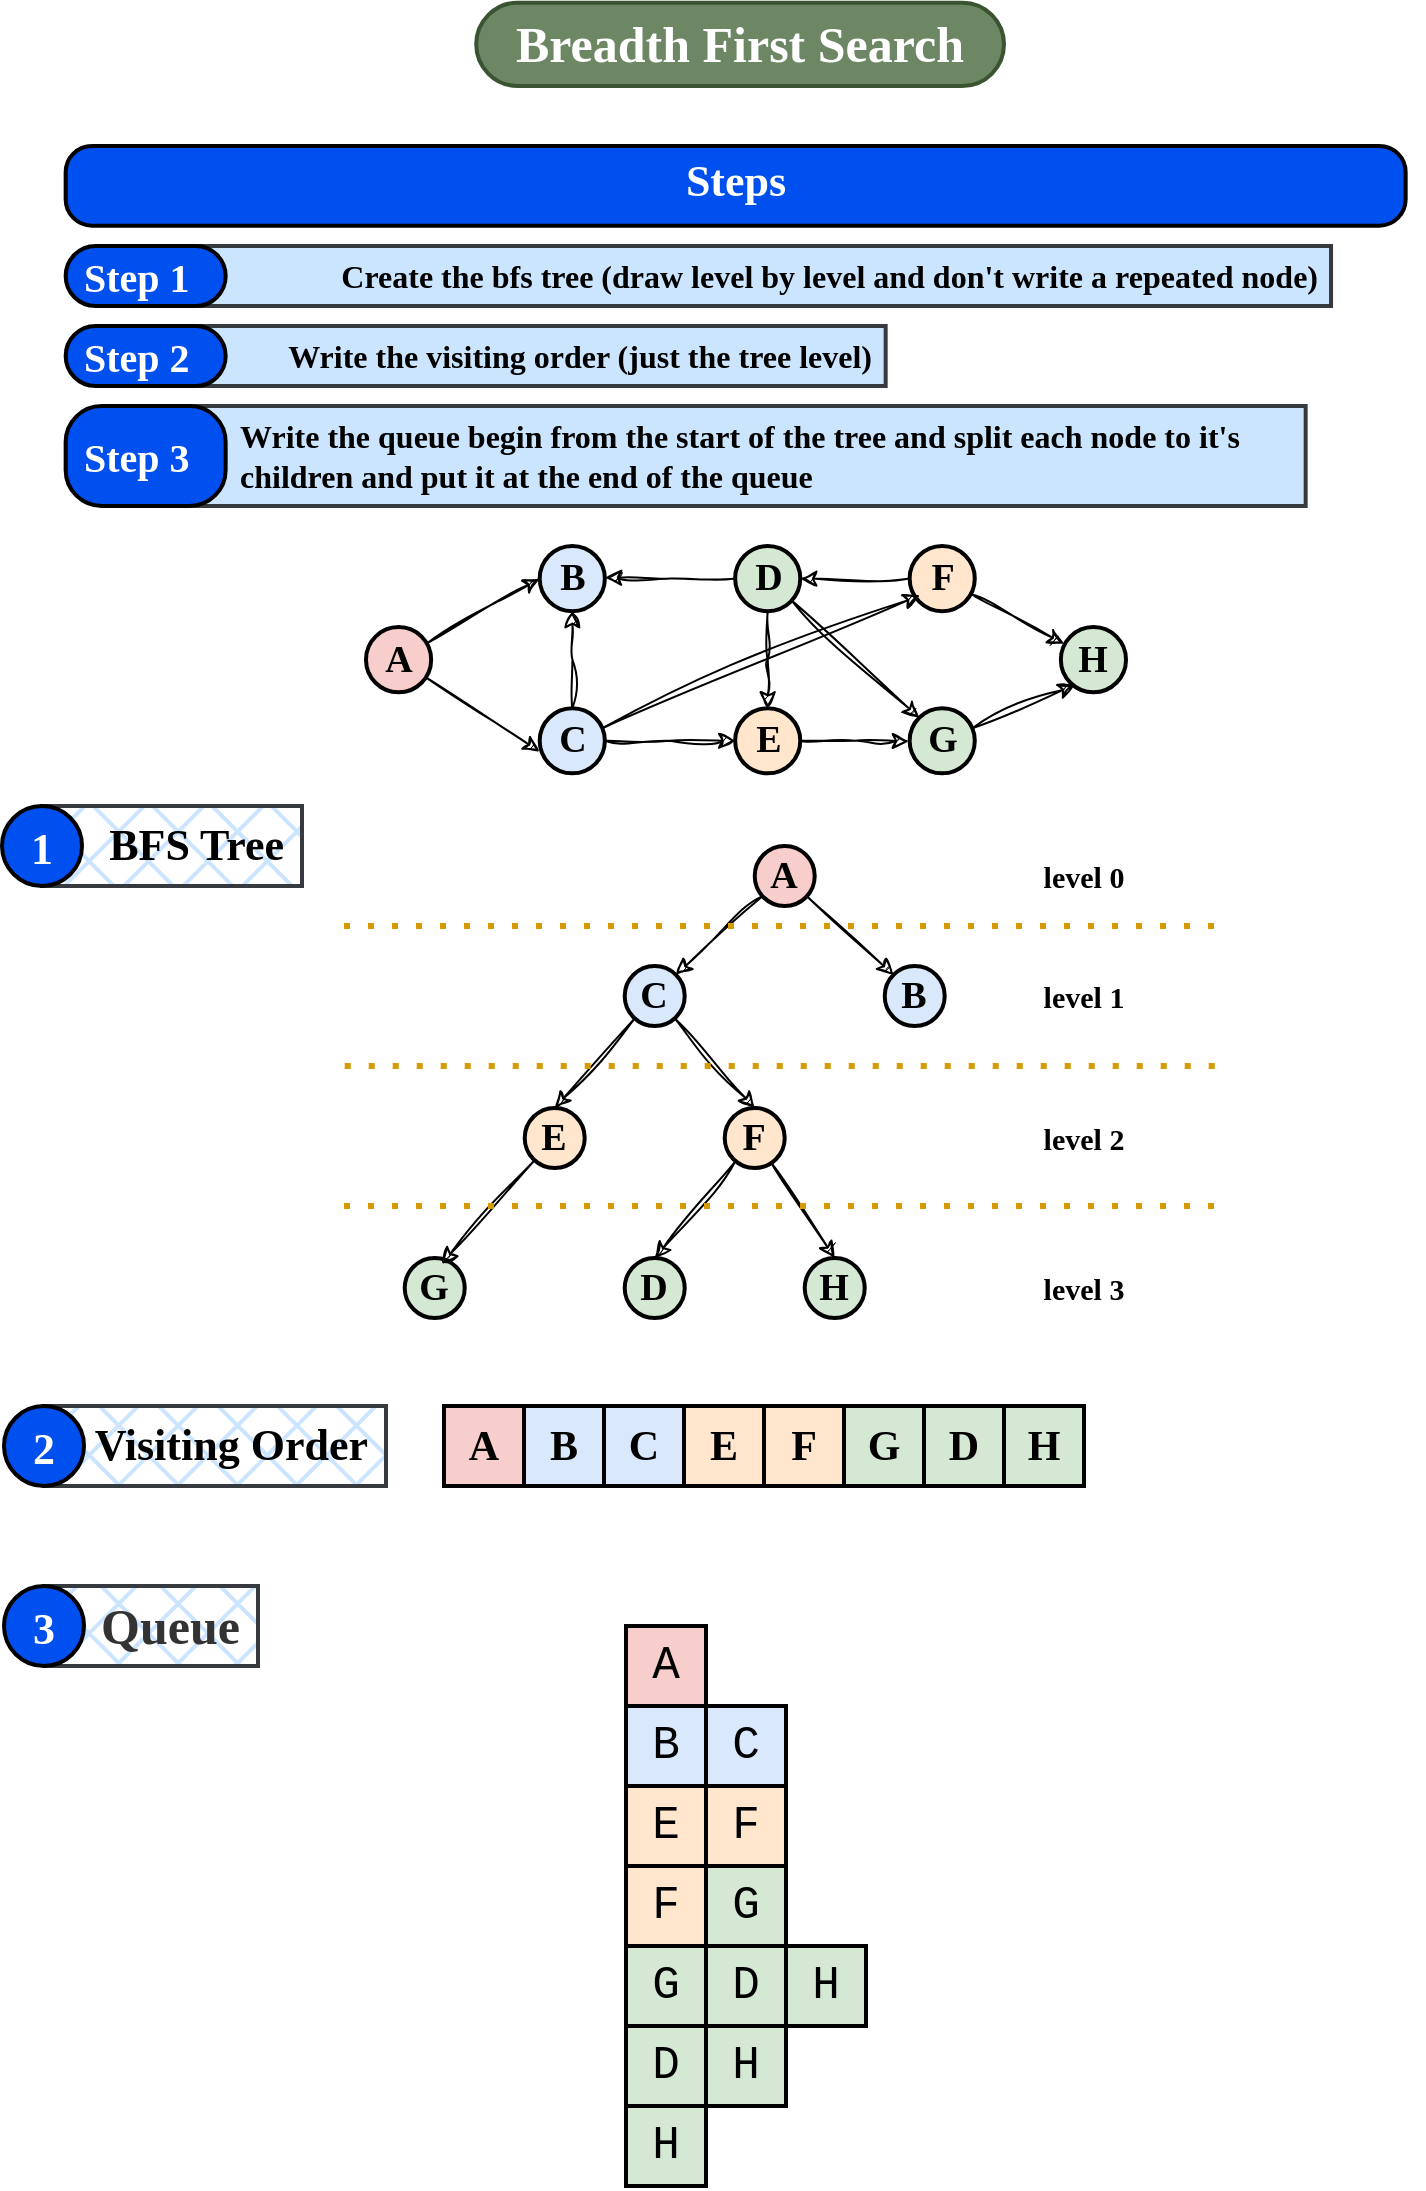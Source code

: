 <mxfile version="24.4.8" type="device" pages="5">
  <diagram name="bfs" id="ItbapkSSi-Do0YzJLU7g">
    <mxGraphModel dx="387" dy="1900" grid="1" gridSize="10" guides="1" tooltips="1" connect="1" arrows="1" fold="1" page="1" pageScale="1" pageWidth="827" pageHeight="1169" background="none" math="0" shadow="0">
      <root>
        <mxCell id="0" />
        <mxCell id="1" parent="0" />
        <mxCell id="FMOHAmfXb240RLJET91M-60" value="" style="group;fontStyle=1;fontFamily=Cairo Play;fontSource=https%3A%2F%2Ffonts.googleapis.com%2Fcss%3Ffamily%3DCairo%2BPlay;" parent="1" vertex="1" connectable="0">
          <mxGeometry x="1051" y="-880" width="380" height="114" as="geometry" />
        </mxCell>
        <mxCell id="nbT6yGZxPLnlis8JgItz-2" value="A" style="ellipse;whiteSpace=wrap;html=1;aspect=fixed;fontFamily=Cairo Play;fontSize=19;fillColor=#f8cecc;strokeColor=#000000;strokeWidth=2;fontStyle=1;fontSource=https%3A%2F%2Ffonts.googleapis.com%2Fcss%3Ffamily%3DCairo%2BPlay;" parent="FMOHAmfXb240RLJET91M-60" vertex="1">
          <mxGeometry y="40.558" width="32.571" height="32.571" as="geometry" />
        </mxCell>
        <mxCell id="nbT6yGZxPLnlis8JgItz-3" value="B" style="ellipse;whiteSpace=wrap;html=1;aspect=fixed;fontFamily=Cairo Play;fontSize=19;fillColor=#dae8fc;strokeColor=#000000;strokeWidth=2;fontStyle=1;fontSource=https%3A%2F%2Ffonts.googleapis.com%2Fcss%3Ffamily%3DCairo%2BPlay;" parent="FMOHAmfXb240RLJET91M-60" vertex="1">
          <mxGeometry x="86.857" width="32.571" height="32.571" as="geometry" />
        </mxCell>
        <mxCell id="FMOHAmfXb240RLJET91M-2" style="rounded=0;orthogonalLoop=1;jettySize=auto;html=1;entryX=0;entryY=0.5;entryDx=0;entryDy=0;sketch=1;curveFitting=1;jiggle=2;fontStyle=1;fontFamily=Cairo Play;fontSource=https%3A%2F%2Ffonts.googleapis.com%2Fcss%3Ffamily%3DCairo%2BPlay;" parent="FMOHAmfXb240RLJET91M-60" source="nbT6yGZxPLnlis8JgItz-2" target="nbT6yGZxPLnlis8JgItz-3" edge="1">
          <mxGeometry relative="1" as="geometry" />
        </mxCell>
        <mxCell id="FMOHAmfXb240RLJET91M-16" style="edgeStyle=orthogonalEdgeStyle;rounded=0;orthogonalLoop=1;jettySize=auto;html=1;entryX=0.5;entryY=1;entryDx=0;entryDy=0;sketch=1;curveFitting=1;jiggle=2;fontStyle=1;fontFamily=Cairo Play;fontSource=https%3A%2F%2Ffonts.googleapis.com%2Fcss%3Ffamily%3DCairo%2BPlay;" parent="FMOHAmfXb240RLJET91M-60" source="FMOHAmfXb240RLJET91M-3" target="nbT6yGZxPLnlis8JgItz-3" edge="1">
          <mxGeometry relative="1" as="geometry" />
        </mxCell>
        <mxCell id="FMOHAmfXb240RLJET91M-3" value="C" style="ellipse;whiteSpace=wrap;html=1;aspect=fixed;fontFamily=Cairo Play;fontSize=19;fillColor=#dae8fc;strokeColor=#000000;strokeWidth=2;fontStyle=1;fontSource=https%3A%2F%2Ffonts.googleapis.com%2Fcss%3Ffamily%3DCairo%2BPlay;" parent="FMOHAmfXb240RLJET91M-60" vertex="1">
          <mxGeometry x="86.857" y="81.115" width="32.571" height="32.571" as="geometry" />
        </mxCell>
        <mxCell id="FMOHAmfXb240RLJET91M-4" style="rounded=0;orthogonalLoop=1;jettySize=auto;html=1;entryX=0;entryY=0.667;entryDx=0;entryDy=0;entryPerimeter=0;sketch=1;curveFitting=1;jiggle=2;fontStyle=1;fontFamily=Cairo Play;fontSource=https%3A%2F%2Ffonts.googleapis.com%2Fcss%3Ffamily%3DCairo%2BPlay;" parent="FMOHAmfXb240RLJET91M-60" source="nbT6yGZxPLnlis8JgItz-2" target="FMOHAmfXb240RLJET91M-3" edge="1">
          <mxGeometry relative="1" as="geometry" />
        </mxCell>
        <mxCell id="FMOHAmfXb240RLJET91M-5" value="D" style="ellipse;whiteSpace=wrap;html=1;aspect=fixed;fontFamily=Cairo Play;fontSize=19;fillColor=#d5e8d4;strokeColor=#000000;strokeWidth=2;fontStyle=1;fontSource=https%3A%2F%2Ffonts.googleapis.com%2Fcss%3Ffamily%3DCairo%2BPlay;" parent="FMOHAmfXb240RLJET91M-60" vertex="1">
          <mxGeometry x="184.571" width="32.571" height="32.571" as="geometry" />
        </mxCell>
        <mxCell id="FMOHAmfXb240RLJET91M-11" style="edgeStyle=orthogonalEdgeStyle;rounded=0;orthogonalLoop=1;jettySize=auto;html=1;sketch=1;curveFitting=1;jiggle=2;fontStyle=1;fontFamily=Cairo Play;fontSource=https%3A%2F%2Ffonts.googleapis.com%2Fcss%3Ffamily%3DCairo%2BPlay;" parent="FMOHAmfXb240RLJET91M-60" source="FMOHAmfXb240RLJET91M-6" edge="1">
          <mxGeometry relative="1" as="geometry">
            <mxPoint x="271.429" y="97.558" as="targetPoint" />
          </mxGeometry>
        </mxCell>
        <mxCell id="FMOHAmfXb240RLJET91M-6" value="E" style="ellipse;whiteSpace=wrap;html=1;aspect=fixed;fontFamily=Cairo Play;fontSize=19;fillColor=#ffe6cc;strokeColor=#000000;strokeWidth=2;fontStyle=1;fontSource=https%3A%2F%2Ffonts.googleapis.com%2Fcss%3Ffamily%3DCairo%2BPlay;" parent="FMOHAmfXb240RLJET91M-60" vertex="1">
          <mxGeometry x="184.571" y="81.115" width="32.571" height="32.571" as="geometry" />
        </mxCell>
        <mxCell id="FMOHAmfXb240RLJET91M-10" style="edgeStyle=orthogonalEdgeStyle;rounded=0;orthogonalLoop=1;jettySize=auto;html=1;entryX=0;entryY=0.5;entryDx=0;entryDy=0;sketch=1;curveFitting=1;jiggle=2;fontStyle=1;fontFamily=Cairo Play;fontSource=https%3A%2F%2Ffonts.googleapis.com%2Fcss%3Ffamily%3DCairo%2BPlay;" parent="FMOHAmfXb240RLJET91M-60" source="FMOHAmfXb240RLJET91M-3" target="FMOHAmfXb240RLJET91M-6" edge="1">
          <mxGeometry relative="1" as="geometry" />
        </mxCell>
        <mxCell id="FMOHAmfXb240RLJET91M-18" style="edgeStyle=orthogonalEdgeStyle;rounded=0;orthogonalLoop=1;jettySize=auto;html=1;entryX=0.5;entryY=0;entryDx=0;entryDy=0;sketch=1;curveFitting=1;jiggle=2;fontStyle=1;fontFamily=Cairo Play;fontSource=https%3A%2F%2Ffonts.googleapis.com%2Fcss%3Ffamily%3DCairo%2BPlay;" parent="FMOHAmfXb240RLJET91M-60" source="FMOHAmfXb240RLJET91M-5" target="FMOHAmfXb240RLJET91M-6" edge="1">
          <mxGeometry relative="1" as="geometry" />
        </mxCell>
        <mxCell id="FMOHAmfXb240RLJET91M-7" value="G" style="ellipse;whiteSpace=wrap;html=1;aspect=fixed;fontFamily=Cairo Play;fontSize=19;fillColor=#d5e8d4;strokeColor=#000000;strokeWidth=2;fontStyle=1;fontSource=https%3A%2F%2Ffonts.googleapis.com%2Fcss%3Ffamily%3DCairo%2BPlay;" parent="FMOHAmfXb240RLJET91M-60" vertex="1">
          <mxGeometry x="271.819" y="81.115" width="32.571" height="32.571" as="geometry" />
        </mxCell>
        <mxCell id="FMOHAmfXb240RLJET91M-14" style="edgeStyle=orthogonalEdgeStyle;rounded=0;orthogonalLoop=1;jettySize=auto;html=1;entryX=1;entryY=0.5;entryDx=0;entryDy=0;sketch=1;curveFitting=1;jiggle=2;fontStyle=1;fontFamily=Cairo Play;fontSource=https%3A%2F%2Ffonts.googleapis.com%2Fcss%3Ffamily%3DCairo%2BPlay;" parent="FMOHAmfXb240RLJET91M-60" source="FMOHAmfXb240RLJET91M-8" target="FMOHAmfXb240RLJET91M-5" edge="1">
          <mxGeometry relative="1" as="geometry" />
        </mxCell>
        <mxCell id="FMOHAmfXb240RLJET91M-8" value="F" style="ellipse;whiteSpace=wrap;html=1;aspect=fixed;fontFamily=Cairo Play;fontSize=19;fillColor=#ffe6cc;strokeColor=#000000;strokeWidth=2;fontStyle=1;fontSource=https%3A%2F%2Ffonts.googleapis.com%2Fcss%3Ffamily%3DCairo%2BPlay;" parent="FMOHAmfXb240RLJET91M-60" vertex="1">
          <mxGeometry x="271.819" width="32.571" height="32.571" as="geometry" />
        </mxCell>
        <mxCell id="FMOHAmfXb240RLJET91M-9" value="H" style="ellipse;whiteSpace=wrap;html=1;aspect=fixed;fontFamily=Cairo Play;fontSize=19;fillColor=#d5e8d4;strokeColor=#000000;strokeWidth=2;fontStyle=1;fontSource=https%3A%2F%2Ffonts.googleapis.com%2Fcss%3Ffamily%3DCairo%2BPlay;" parent="FMOHAmfXb240RLJET91M-60" vertex="1">
          <mxGeometry x="347.429" y="40.558" width="32.571" height="32.571" as="geometry" />
        </mxCell>
        <mxCell id="FMOHAmfXb240RLJET91M-12" style="rounded=0;orthogonalLoop=1;jettySize=auto;html=1;entryX=0.216;entryY=0.888;entryDx=0;entryDy=0;entryPerimeter=0;sketch=1;curveFitting=1;jiggle=2;fontStyle=1;fontFamily=Cairo Play;fontSource=https%3A%2F%2Ffonts.googleapis.com%2Fcss%3Ffamily%3DCairo%2BPlay;" parent="FMOHAmfXb240RLJET91M-60" source="FMOHAmfXb240RLJET91M-7" target="FMOHAmfXb240RLJET91M-9" edge="1">
          <mxGeometry relative="1" as="geometry" />
        </mxCell>
        <mxCell id="FMOHAmfXb240RLJET91M-13" style="rounded=0;orthogonalLoop=1;jettySize=auto;html=1;sketch=1;curveFitting=1;jiggle=2;entryX=0.05;entryY=0.256;entryDx=0;entryDy=0;entryPerimeter=0;fontStyle=1;fontFamily=Cairo Play;fontSource=https%3A%2F%2Ffonts.googleapis.com%2Fcss%3Ffamily%3DCairo%2BPlay;" parent="FMOHAmfXb240RLJET91M-60" source="FMOHAmfXb240RLJET91M-8" target="FMOHAmfXb240RLJET91M-9" edge="1">
          <mxGeometry relative="1" as="geometry">
            <mxPoint x="347.429" y="48.231" as="targetPoint" />
          </mxGeometry>
        </mxCell>
        <mxCell id="FMOHAmfXb240RLJET91M-19" style="rounded=0;orthogonalLoop=1;jettySize=auto;html=1;entryX=0;entryY=0;entryDx=0;entryDy=0;sketch=1;curveFitting=1;jiggle=2;fontStyle=1;fontFamily=Cairo Play;fontSource=https%3A%2F%2Ffonts.googleapis.com%2Fcss%3Ffamily%3DCairo%2BPlay;" parent="FMOHAmfXb240RLJET91M-60" source="FMOHAmfXb240RLJET91M-5" target="FMOHAmfXb240RLJET91M-7" edge="1">
          <mxGeometry relative="1" as="geometry" />
        </mxCell>
        <mxCell id="FMOHAmfXb240RLJET91M-15" style="edgeStyle=orthogonalEdgeStyle;rounded=0;orthogonalLoop=1;jettySize=auto;html=1;entryX=1.004;entryY=0.484;entryDx=0;entryDy=0;entryPerimeter=0;sketch=1;curveFitting=1;jiggle=2;fontStyle=1;fontFamily=Cairo Play;fontSource=https%3A%2F%2Ffonts.googleapis.com%2Fcss%3Ffamily%3DCairo%2BPlay;" parent="FMOHAmfXb240RLJET91M-60" source="FMOHAmfXb240RLJET91M-5" target="nbT6yGZxPLnlis8JgItz-3" edge="1">
          <mxGeometry relative="1" as="geometry" />
        </mxCell>
        <mxCell id="FMOHAmfXb240RLJET91M-17" style="rounded=0;orthogonalLoop=1;jettySize=auto;html=1;entryX=0.159;entryY=0.756;entryDx=0;entryDy=0;entryPerimeter=0;sketch=1;curveFitting=1;jiggle=2;fontStyle=1;fontFamily=Cairo Play;fontSource=https%3A%2F%2Ffonts.googleapis.com%2Fcss%3Ffamily%3DCairo%2BPlay;" parent="FMOHAmfXb240RLJET91M-60" source="FMOHAmfXb240RLJET91M-3" target="FMOHAmfXb240RLJET91M-8" edge="1">
          <mxGeometry relative="1" as="geometry" />
        </mxCell>
        <mxCell id="FMOHAmfXb240RLJET91M-234" value="" style="group" parent="1" vertex="1" connectable="0">
          <mxGeometry x="1040" y="-730" width="440.36" height="236" as="geometry" />
        </mxCell>
        <mxCell id="FMOHAmfXb240RLJET91M-20" value="A" style="ellipse;whiteSpace=wrap;html=1;aspect=fixed;fontFamily=Cairo Play;fontSize=19;fillColor=#f8cecc;strokeColor=#000000;strokeWidth=2;fontSource=https%3A%2F%2Ffonts.googleapis.com%2Fcss%3Ffamily%3DCairo%2BPlay;fontStyle=1" parent="FMOHAmfXb240RLJET91M-234" vertex="1">
          <mxGeometry x="205.36" width="30" height="30" as="geometry" />
        </mxCell>
        <mxCell id="FMOHAmfXb240RLJET91M-24" value="C" style="ellipse;whiteSpace=wrap;html=1;aspect=fixed;fontFamily=Cairo Play;fontSize=19;fillColor=#dae8fc;strokeColor=#000000;strokeWidth=2;fontSource=https%3A%2F%2Ffonts.googleapis.com%2Fcss%3Ffamily%3DCairo%2BPlay;fontStyle=1" parent="FMOHAmfXb240RLJET91M-234" vertex="1">
          <mxGeometry x="140.36" y="60" width="30" height="30" as="geometry" />
        </mxCell>
        <mxCell id="FMOHAmfXb240RLJET91M-43" style="rounded=0;orthogonalLoop=1;jettySize=auto;html=1;entryX=1;entryY=0;entryDx=0;entryDy=0;sketch=1;curveFitting=1;jiggle=2;strokeColor=#000000;fontFamily=Cairo Play;fontSource=https%3A%2F%2Ffonts.googleapis.com%2Fcss%3Ffamily%3DCairo%2BPlay;fontStyle=1" parent="FMOHAmfXb240RLJET91M-234" source="FMOHAmfXb240RLJET91M-20" target="FMOHAmfXb240RLJET91M-24" edge="1">
          <mxGeometry relative="1" as="geometry" />
        </mxCell>
        <mxCell id="FMOHAmfXb240RLJET91M-27" value="B" style="ellipse;whiteSpace=wrap;html=1;aspect=fixed;fontFamily=Cairo Play;fontSize=19;fillColor=#dae8fc;strokeColor=#000000;strokeWidth=2;fontSource=https%3A%2F%2Ffonts.googleapis.com%2Fcss%3Ffamily%3DCairo%2BPlay;fontStyle=1" parent="FMOHAmfXb240RLJET91M-234" vertex="1">
          <mxGeometry x="270.36" y="60" width="30" height="30" as="geometry" />
        </mxCell>
        <mxCell id="FMOHAmfXb240RLJET91M-28" value="D" style="ellipse;whiteSpace=wrap;html=1;aspect=fixed;fontFamily=Cairo Play;fontSize=19;fillColor=#d5e8d4;strokeColor=#000000;strokeWidth=2;fontSource=https%3A%2F%2Ffonts.googleapis.com%2Fcss%3Ffamily%3DCairo%2BPlay;fontStyle=1" parent="FMOHAmfXb240RLJET91M-234" vertex="1">
          <mxGeometry x="140.36" y="206" width="30" height="30" as="geometry" />
        </mxCell>
        <mxCell id="FMOHAmfXb240RLJET91M-30" value="G" style="ellipse;whiteSpace=wrap;html=1;aspect=fixed;fontFamily=Cairo Play;fontSize=19;fillColor=#d5e8d4;strokeColor=#000000;strokeWidth=2;fontSource=https%3A%2F%2Ffonts.googleapis.com%2Fcss%3Ffamily%3DCairo%2BPlay;fontStyle=1" parent="FMOHAmfXb240RLJET91M-234" vertex="1">
          <mxGeometry x="30.36" y="206" width="30" height="30" as="geometry" />
        </mxCell>
        <mxCell id="FMOHAmfXb240RLJET91M-33" value="H" style="ellipse;whiteSpace=wrap;html=1;aspect=fixed;fontFamily=Cairo Play;fontSize=19;fillColor=#d5e8d4;strokeColor=#000000;strokeWidth=2;fontSource=https%3A%2F%2Ffonts.googleapis.com%2Fcss%3Ffamily%3DCairo%2BPlay;fontStyle=1" parent="FMOHAmfXb240RLJET91M-234" vertex="1">
          <mxGeometry x="230.36" y="206" width="30" height="30" as="geometry" />
        </mxCell>
        <mxCell id="FMOHAmfXb240RLJET91M-37" value="E" style="ellipse;whiteSpace=wrap;html=1;aspect=fixed;fontFamily=Cairo Play;fontSize=19;fillColor=#ffe6cc;strokeColor=#000000;strokeWidth=2;fontSource=https%3A%2F%2Ffonts.googleapis.com%2Fcss%3Ffamily%3DCairo%2BPlay;fontStyle=1" parent="FMOHAmfXb240RLJET91M-234" vertex="1">
          <mxGeometry x="90.36" y="131" width="30" height="30" as="geometry" />
        </mxCell>
        <mxCell id="FMOHAmfXb240RLJET91M-47" style="rounded=0;orthogonalLoop=1;jettySize=auto;html=1;entryX=0.5;entryY=0;entryDx=0;entryDy=0;sketch=1;curveFitting=1;jiggle=2;strokeColor=#000000;fontFamily=Cairo Play;fontSource=https%3A%2F%2Ffonts.googleapis.com%2Fcss%3Ffamily%3DCairo%2BPlay;fontStyle=1" parent="FMOHAmfXb240RLJET91M-234" source="FMOHAmfXb240RLJET91M-42" target="FMOHAmfXb240RLJET91M-33" edge="1">
          <mxGeometry relative="1" as="geometry" />
        </mxCell>
        <mxCell id="FMOHAmfXb240RLJET91M-48" style="rounded=0;orthogonalLoop=1;jettySize=auto;html=1;entryX=0.5;entryY=0;entryDx=0;entryDy=0;sketch=1;curveFitting=1;jiggle=2;strokeColor=#000000;fontFamily=Cairo Play;fontSource=https%3A%2F%2Ffonts.googleapis.com%2Fcss%3Ffamily%3DCairo%2BPlay;fontStyle=1" parent="FMOHAmfXb240RLJET91M-234" source="FMOHAmfXb240RLJET91M-42" target="FMOHAmfXb240RLJET91M-28" edge="1">
          <mxGeometry relative="1" as="geometry" />
        </mxCell>
        <mxCell id="FMOHAmfXb240RLJET91M-42" value="F" style="ellipse;whiteSpace=wrap;html=1;aspect=fixed;fontFamily=Cairo Play;fontSize=19;fillColor=#ffe6cc;strokeColor=#000000;strokeWidth=2;fontSource=https%3A%2F%2Ffonts.googleapis.com%2Fcss%3Ffamily%3DCairo%2BPlay;fontStyle=1" parent="FMOHAmfXb240RLJET91M-234" vertex="1">
          <mxGeometry x="190.36" y="131" width="30" height="30" as="geometry" />
        </mxCell>
        <mxCell id="FMOHAmfXb240RLJET91M-45" style="rounded=0;orthogonalLoop=1;jettySize=auto;html=1;entryX=0.5;entryY=0;entryDx=0;entryDy=0;sketch=1;curveFitting=1;jiggle=2;strokeColor=#000000;fontFamily=Cairo Play;fontSource=https%3A%2F%2Ffonts.googleapis.com%2Fcss%3Ffamily%3DCairo%2BPlay;fontStyle=1" parent="FMOHAmfXb240RLJET91M-234" source="FMOHAmfXb240RLJET91M-24" target="FMOHAmfXb240RLJET91M-37" edge="1">
          <mxGeometry relative="1" as="geometry" />
        </mxCell>
        <mxCell id="FMOHAmfXb240RLJET91M-44" style="rounded=0;orthogonalLoop=1;jettySize=auto;html=1;sketch=1;curveFitting=1;jiggle=2;entryX=0;entryY=0;entryDx=0;entryDy=0;strokeColor=#000000;fontFamily=Cairo Play;fontSource=https%3A%2F%2Ffonts.googleapis.com%2Fcss%3Ffamily%3DCairo%2BPlay;fontStyle=1" parent="FMOHAmfXb240RLJET91M-234" source="FMOHAmfXb240RLJET91M-20" target="FMOHAmfXb240RLJET91M-27" edge="1">
          <mxGeometry relative="1" as="geometry">
            <mxPoint x="270.36" y="60" as="targetPoint" />
          </mxGeometry>
        </mxCell>
        <mxCell id="FMOHAmfXb240RLJET91M-46" style="rounded=0;orthogonalLoop=1;jettySize=auto;html=1;entryX=0.5;entryY=0;entryDx=0;entryDy=0;sketch=1;curveFitting=1;jiggle=2;strokeColor=#000000;fontFamily=Cairo Play;fontSource=https%3A%2F%2Ffonts.googleapis.com%2Fcss%3Ffamily%3DCairo%2BPlay;fontStyle=1" parent="FMOHAmfXb240RLJET91M-234" source="FMOHAmfXb240RLJET91M-24" target="FMOHAmfXb240RLJET91M-42" edge="1">
          <mxGeometry relative="1" as="geometry" />
        </mxCell>
        <mxCell id="FMOHAmfXb240RLJET91M-49" style="rounded=0;orthogonalLoop=1;jettySize=auto;html=1;entryX=0.613;entryY=0.093;entryDx=0;entryDy=0;entryPerimeter=0;sketch=1;curveFitting=1;jiggle=2;strokeColor=#000000;fontFamily=Cairo Play;fontSource=https%3A%2F%2Ffonts.googleapis.com%2Fcss%3Ffamily%3DCairo%2BPlay;fontStyle=1" parent="FMOHAmfXb240RLJET91M-234" source="FMOHAmfXb240RLJET91M-37" target="FMOHAmfXb240RLJET91M-30" edge="1">
          <mxGeometry relative="1" as="geometry" />
        </mxCell>
        <mxCell id="FMOHAmfXb240RLJET91M-50" value="&lt;font style=&quot;font-size: 15px;&quot;&gt;level &lt;/font&gt;0" style="text;html=1;strokeColor=none;fillColor=none;align=center;verticalAlign=middle;whiteSpace=wrap;rounded=0;fontFamily=Consolas;fontSize=15;fontStyle=1" parent="FMOHAmfXb240RLJET91M-234" vertex="1">
          <mxGeometry x="340" width="60" height="30" as="geometry" />
        </mxCell>
        <mxCell id="FMOHAmfXb240RLJET91M-51" value="&lt;font style=&quot;font-size: 15px;&quot;&gt;level &lt;/font&gt;1" style="text;html=1;strokeColor=none;fillColor=none;align=center;verticalAlign=middle;whiteSpace=wrap;rounded=0;fontFamily=Consolas;fontSize=15;fontStyle=1" parent="FMOHAmfXb240RLJET91M-234" vertex="1">
          <mxGeometry x="340" y="60" width="60" height="30" as="geometry" />
        </mxCell>
        <mxCell id="FMOHAmfXb240RLJET91M-52" value="&lt;font style=&quot;font-size: 15px;&quot;&gt;level &lt;/font&gt;2" style="text;html=1;strokeColor=none;fillColor=none;align=center;verticalAlign=middle;whiteSpace=wrap;rounded=0;fontFamily=Consolas;fontSize=15;fontStyle=1" parent="FMOHAmfXb240RLJET91M-234" vertex="1">
          <mxGeometry x="340" y="131" width="60" height="30" as="geometry" />
        </mxCell>
        <mxCell id="FMOHAmfXb240RLJET91M-53" value="&lt;font style=&quot;font-size: 15px;&quot;&gt;level &lt;/font&gt;3" style="text;html=1;strokeColor=none;fillColor=none;align=center;verticalAlign=middle;whiteSpace=wrap;rounded=0;fontFamily=Consolas;fontSize=15;fontStyle=1" parent="FMOHAmfXb240RLJET91M-234" vertex="1">
          <mxGeometry x="340" y="206" width="60" height="30" as="geometry" />
        </mxCell>
        <mxCell id="FMOHAmfXb240RLJET91M-56" value="" style="endArrow=none;dashed=1;html=1;dashPattern=1 3;strokeWidth=3;rounded=0;fillColor=#ffe6cc;strokeColor=#d79b00;" parent="FMOHAmfXb240RLJET91M-234" edge="1">
          <mxGeometry width="50" height="50" relative="1" as="geometry">
            <mxPoint y="180" as="sourcePoint" />
            <mxPoint x="440" y="180" as="targetPoint" />
          </mxGeometry>
        </mxCell>
        <mxCell id="FMOHAmfXb240RLJET91M-57" value="" style="endArrow=none;dashed=1;html=1;dashPattern=1 3;strokeWidth=3;rounded=0;fillColor=#ffe6cc;strokeColor=#d79b00;" parent="FMOHAmfXb240RLJET91M-234" edge="1">
          <mxGeometry width="50" height="50" relative="1" as="geometry">
            <mxPoint x="0.36" y="110" as="sourcePoint" />
            <mxPoint x="440.36" y="110" as="targetPoint" />
          </mxGeometry>
        </mxCell>
        <mxCell id="FMOHAmfXb240RLJET91M-58" value="" style="endArrow=none;dashed=1;html=1;dashPattern=1 3;strokeWidth=3;rounded=0;fillColor=#ffe6cc;strokeColor=#d79b00;" parent="FMOHAmfXb240RLJET91M-234" edge="1">
          <mxGeometry width="50" height="50" relative="1" as="geometry">
            <mxPoint y="40" as="sourcePoint" />
            <mxPoint x="440" y="40" as="targetPoint" />
          </mxGeometry>
        </mxCell>
        <mxCell id="FMOHAmfXb240RLJET91M-88" value="" style="group;fontFamily=Lucida Console;" parent="1" vertex="1" connectable="0">
          <mxGeometry x="900.83" y="-1030" width="678.69" height="30.55" as="geometry" />
        </mxCell>
        <mxCell id="FMOHAmfXb240RLJET91M-86" value="Create the bfs tree (draw level by level and don&#39;t write a repeated node)" style="rounded=1;whiteSpace=wrap;html=1;hachureGap=4;fontFamily=Mina;strokeWidth=2;fillColor=#cce5ff;strokeColor=#36393d;fontSize=16;fontStyle=1;labelBorderColor=none;textShadow=0;labelBackgroundColor=none;align=right;spacing=7;verticalAlign=middle;container=0;spacingBottom=0;fillStyle=solid;arcSize=0;" parent="FMOHAmfXb240RLJET91M-88" vertex="1">
          <mxGeometry x="64" width="568.69" height="30" as="geometry" />
        </mxCell>
        <mxCell id="FMOHAmfXb240RLJET91M-87" value="Step 1" style="rounded=1;whiteSpace=wrap;html=1;hachureGap=4;fontFamily=Kufam Regular;strokeWidth=2;fillColor=#0050ef;strokeColor=#000000;fontSize=20;fontStyle=1;labelBorderColor=none;textShadow=0;labelBackgroundColor=none;verticalAlign=middle;spacingBottom=0;arcSize=50;container=0;align=left;fillStyle=solid;spacingLeft=7;fontColor=#ffffff;" parent="FMOHAmfXb240RLJET91M-88" vertex="1">
          <mxGeometry width="80" height="30" as="geometry" />
        </mxCell>
        <mxCell id="FMOHAmfXb240RLJET91M-64" value="&lt;span style=&quot;font-size: 22px;&quot;&gt;Steps&lt;/span&gt;" style="rounded=1;whiteSpace=wrap;html=1;hachureGap=4;fontFamily=Cairo;fontSource=https%3A%2F%2Ffonts.googleapis.com%2Fcss%3Ffamily%3DCairo;strokeWidth=2;fillColor=#0050ef;strokeColor=#000000;fontSize=23;fontStyle=1;labelBorderColor=none;textShadow=0;labelBackgroundColor=none;arcSize=33;container=0;spacingBottom=5;verticalAlign=middle;fillStyle=solid;align=center;fontColor=#ffffff;" parent="1" vertex="1">
          <mxGeometry x="900.83" y="-1080" width="670" height="39.82" as="geometry" />
        </mxCell>
        <mxCell id="xTJ6zY9VI8MAgyb3hXMz-1" value="" style="group;fontFamily=Lucida Console;" vertex="1" connectable="0" parent="1">
          <mxGeometry x="900.83" y="-990" width="410" height="30" as="geometry" />
        </mxCell>
        <mxCell id="xTJ6zY9VI8MAgyb3hXMz-2" value="&lt;span style=&quot;text-align: left;&quot;&gt;Write the visiting order (just the tree level)&lt;/span&gt;" style="rounded=1;whiteSpace=wrap;html=1;hachureGap=4;fontFamily=Mina;strokeWidth=2;fillColor=#cce5ff;strokeColor=#36393d;fontSize=16;fontStyle=1;labelBorderColor=none;textShadow=0;labelBackgroundColor=none;align=right;spacing=7;verticalAlign=middle;container=0;spacingBottom=0;fillStyle=solid;arcSize=0;" vertex="1" parent="xTJ6zY9VI8MAgyb3hXMz-1">
          <mxGeometry x="64" width="346" height="30" as="geometry" />
        </mxCell>
        <mxCell id="xTJ6zY9VI8MAgyb3hXMz-3" value="Step 2" style="rounded=1;whiteSpace=wrap;html=1;hachureGap=4;fontFamily=Kufam Regular;strokeWidth=2;fillColor=#0050ef;strokeColor=#000000;fontSize=20;fontStyle=1;labelBorderColor=none;textShadow=0;labelBackgroundColor=none;verticalAlign=middle;spacingBottom=0;arcSize=50;container=0;align=left;fillStyle=solid;spacingLeft=7;fontColor=#ffffff;" vertex="1" parent="xTJ6zY9VI8MAgyb3hXMz-1">
          <mxGeometry width="80" height="30" as="geometry" />
        </mxCell>
        <mxCell id="xTJ6zY9VI8MAgyb3hXMz-4" value="" style="group;fontFamily=Lucida Console;" vertex="1" connectable="0" parent="1">
          <mxGeometry x="900.83" y="-950" width="630" height="50" as="geometry" />
        </mxCell>
        <mxCell id="xTJ6zY9VI8MAgyb3hXMz-5" value="&lt;span style=&quot;&quot;&gt;Write the queue begin from the start of the tree and split each node to it&#39;s children and put it at the end of the queue&lt;/span&gt;" style="rounded=1;whiteSpace=wrap;html=1;hachureGap=4;fontFamily=Mina;strokeWidth=2;fillColor=#cce5ff;strokeColor=#36393d;fontSize=16;fontStyle=1;labelBorderColor=none;textShadow=0;labelBackgroundColor=none;align=left;spacing=7;verticalAlign=middle;container=0;spacingBottom=0;fillStyle=solid;arcSize=0;spacingLeft=26;" vertex="1" parent="xTJ6zY9VI8MAgyb3hXMz-4">
          <mxGeometry x="54" width="566" height="50" as="geometry" />
        </mxCell>
        <mxCell id="xTJ6zY9VI8MAgyb3hXMz-6" value="Step 3" style="rounded=1;whiteSpace=wrap;html=1;hachureGap=4;fontFamily=Kufam Regular;strokeWidth=2;fillColor=#0050ef;strokeColor=#000000;fontSize=20;fontStyle=1;labelBorderColor=none;textShadow=0;labelBackgroundColor=none;verticalAlign=middle;spacingBottom=0;arcSize=36;container=0;align=left;fillStyle=solid;spacingLeft=7;fontColor=#ffffff;" vertex="1" parent="xTJ6zY9VI8MAgyb3hXMz-4">
          <mxGeometry width="80" height="50" as="geometry" />
        </mxCell>
        <mxCell id="xTJ6zY9VI8MAgyb3hXMz-7" value="" style="group" vertex="1" connectable="0" parent="1">
          <mxGeometry x="869" y="-750" width="150" height="40" as="geometry" />
        </mxCell>
        <mxCell id="xTJ6zY9VI8MAgyb3hXMz-8" value="BFS Tree" style="rounded=1;whiteSpace=wrap;html=1;fontSize=22;fillColor=#cce5ff;strokeColor=#36393d;strokeWidth=2;fontFamily=Mina;arcSize=0;hachureGap=4;align=right;spacingRight=7;fontStyle=1;fillStyle=cross-hatch;shadow=0;" vertex="1" parent="xTJ6zY9VI8MAgyb3hXMz-7">
          <mxGeometry x="20" width="130" height="40" as="geometry" />
        </mxCell>
        <mxCell id="xTJ6zY9VI8MAgyb3hXMz-9" value="1" style="ellipse;whiteSpace=wrap;html=1;aspect=fixed;strokeWidth=2;fillColor=#0050ef;strokeColor=#000000;fontFamily=Mina;fontStyle=1;fontSize=22;spacingTop=3;fontColor=#ffffff;" vertex="1" parent="xTJ6zY9VI8MAgyb3hXMz-7">
          <mxGeometry width="40" height="40" as="geometry" />
        </mxCell>
        <mxCell id="xTJ6zY9VI8MAgyb3hXMz-11" value="" style="group" vertex="1" connectable="0" parent="1">
          <mxGeometry x="870" y="-450" width="191" height="40" as="geometry" />
        </mxCell>
        <mxCell id="xTJ6zY9VI8MAgyb3hXMz-12" value="Visiting Order" style="rounded=1;whiteSpace=wrap;html=1;fontSize=22;fillColor=#cce5ff;strokeColor=#36393d;strokeWidth=2;fontFamily=Mina;arcSize=0;hachureGap=4;align=right;spacingRight=7;fontStyle=1;fillStyle=cross-hatch;shadow=0;" vertex="1" parent="xTJ6zY9VI8MAgyb3hXMz-11">
          <mxGeometry x="20" width="171" height="40" as="geometry" />
        </mxCell>
        <mxCell id="xTJ6zY9VI8MAgyb3hXMz-13" value="2" style="ellipse;whiteSpace=wrap;html=1;aspect=fixed;strokeWidth=2;fillColor=#0050ef;strokeColor=#000000;fontFamily=Mina;fontStyle=1;fontSize=22;spacingTop=3;fontColor=#ffffff;" vertex="1" parent="xTJ6zY9VI8MAgyb3hXMz-11">
          <mxGeometry width="40" height="40" as="geometry" />
        </mxCell>
        <mxCell id="FMOHAmfXb240RLJET91M-223" value="" style="group;fontFamily=Cairo Play;fontStyle=1;fontSize=21;fillColor=#eeeeee;strokeColor=#000000;strokeWidth=2;fontSource=https%3A%2F%2Ffonts.googleapis.com%2Fcss%3Ffamily%3DCairo%2BPlay;" parent="1" vertex="1" connectable="0">
          <mxGeometry x="1090" y="-450" width="320" height="40" as="geometry" />
        </mxCell>
        <mxCell id="FMOHAmfXb240RLJET91M-224" value="" style="group;fontFamily=Cairo Play;fontStyle=1;fontSize=21;fillColor=#eeeeee;strokeColor=#000000;strokeWidth=2;fontSource=https%3A%2F%2Ffonts.googleapis.com%2Fcss%3Ffamily%3DCairo%2BPlay;" parent="FMOHAmfXb240RLJET91M-223" vertex="1" connectable="0">
          <mxGeometry width="280" height="40" as="geometry" />
        </mxCell>
        <mxCell id="FMOHAmfXb240RLJET91M-225" value="A" style="whiteSpace=wrap;html=1;aspect=fixed;fontFamily=Cairo Play;fontStyle=1;fontSize=21;fillColor=#f8cecc;strokeColor=#000000;strokeWidth=2;fontSource=https%3A%2F%2Ffonts.googleapis.com%2Fcss%3Ffamily%3DCairo%2BPlay;" parent="FMOHAmfXb240RLJET91M-224" vertex="1">
          <mxGeometry width="40" height="40" as="geometry" />
        </mxCell>
        <mxCell id="FMOHAmfXb240RLJET91M-226" value="B" style="whiteSpace=wrap;html=1;aspect=fixed;fontFamily=Cairo Play;fontStyle=1;fontSize=21;fillColor=#dae8fc;strokeColor=#000000;strokeWidth=2;fontSource=https%3A%2F%2Ffonts.googleapis.com%2Fcss%3Ffamily%3DCairo%2BPlay;" parent="FMOHAmfXb240RLJET91M-224" vertex="1">
          <mxGeometry x="40" width="40" height="40" as="geometry" />
        </mxCell>
        <mxCell id="FMOHAmfXb240RLJET91M-227" value="C" style="whiteSpace=wrap;html=1;aspect=fixed;fontFamily=Cairo Play;fontStyle=1;fontSize=21;fillColor=#dae8fc;strokeColor=#000000;strokeWidth=2;fontSource=https%3A%2F%2Ffonts.googleapis.com%2Fcss%3Ffamily%3DCairo%2BPlay;" parent="FMOHAmfXb240RLJET91M-224" vertex="1">
          <mxGeometry x="80" width="40" height="40" as="geometry" />
        </mxCell>
        <mxCell id="FMOHAmfXb240RLJET91M-228" value="E" style="whiteSpace=wrap;html=1;aspect=fixed;fontFamily=Cairo Play;fontStyle=1;fontSize=21;fillColor=#ffe6cc;strokeColor=#000000;strokeWidth=2;fontSource=https%3A%2F%2Ffonts.googleapis.com%2Fcss%3Ffamily%3DCairo%2BPlay;" parent="FMOHAmfXb240RLJET91M-224" vertex="1">
          <mxGeometry x="120" width="40" height="40" as="geometry" />
        </mxCell>
        <mxCell id="FMOHAmfXb240RLJET91M-229" value="G" style="whiteSpace=wrap;html=1;aspect=fixed;fontFamily=Cairo Play;fontStyle=1;fontSize=21;fillColor=#d5e8d4;strokeColor=#000000;strokeWidth=2;fontSource=https%3A%2F%2Ffonts.googleapis.com%2Fcss%3Ffamily%3DCairo%2BPlay;" parent="FMOHAmfXb240RLJET91M-224" vertex="1">
          <mxGeometry x="200" width="40" height="40" as="geometry" />
        </mxCell>
        <mxCell id="FMOHAmfXb240RLJET91M-230" value="D" style="whiteSpace=wrap;html=1;aspect=fixed;fontFamily=Cairo Play;fontStyle=1;fontSize=21;fillColor=#d5e8d4;strokeColor=#000000;strokeWidth=2;fontSource=https%3A%2F%2Ffonts.googleapis.com%2Fcss%3Ffamily%3DCairo%2BPlay;" parent="FMOHAmfXb240RLJET91M-224" vertex="1">
          <mxGeometry x="240" width="40" height="40" as="geometry" />
        </mxCell>
        <mxCell id="FMOHAmfXb240RLJET91M-231" value="F" style="whiteSpace=wrap;html=1;aspect=fixed;fontFamily=Cairo Play;fontStyle=1;fontSize=21;fillColor=#ffe6cc;strokeColor=#000000;strokeWidth=2;fontSource=https%3A%2F%2Ffonts.googleapis.com%2Fcss%3Ffamily%3DCairo%2BPlay;" parent="FMOHAmfXb240RLJET91M-224" vertex="1">
          <mxGeometry x="160" width="40" height="40" as="geometry" />
        </mxCell>
        <mxCell id="FMOHAmfXb240RLJET91M-232" value="H" style="whiteSpace=wrap;html=1;aspect=fixed;fontFamily=Cairo Play;fontStyle=1;fontSize=21;fillColor=#d5e8d4;strokeColor=#000000;strokeWidth=2;fontSource=https%3A%2F%2Ffonts.googleapis.com%2Fcss%3Ffamily%3DCairo%2BPlay;" parent="FMOHAmfXb240RLJET91M-223" vertex="1">
          <mxGeometry x="280" width="40" height="40" as="geometry" />
        </mxCell>
        <mxCell id="xTJ6zY9VI8MAgyb3hXMz-14" value="Breadth First Search" style="rounded=1;whiteSpace=wrap;html=1;strokeWidth=2;fillColor=#6d8764;strokeColor=#3A5431;arcSize=50;fontFamily=Mina;fontStyle=1;fontSize=25;fontColor=#ffffff;" vertex="1" parent="1">
          <mxGeometry x="1106.11" y="-1151.66" width="263.89" height="41.66" as="geometry" />
        </mxCell>
        <mxCell id="xTJ6zY9VI8MAgyb3hXMz-15" value="" style="group" vertex="1" connectable="0" parent="1">
          <mxGeometry x="1181.0" y="-340" width="120" height="280" as="geometry" />
        </mxCell>
        <mxCell id="FMOHAmfXb240RLJET91M-139" value="G" style="whiteSpace=wrap;html=1;aspect=fixed;fillColor=#d5e8d4;strokeColor=#000000;fontFamily=Courier New;fontStyle=0;fontSize=23;strokeWidth=2;" parent="xTJ6zY9VI8MAgyb3hXMz-15" vertex="1">
          <mxGeometry y="160" width="40" height="40" as="geometry" />
        </mxCell>
        <mxCell id="FMOHAmfXb240RLJET91M-140" value="D" style="whiteSpace=wrap;html=1;aspect=fixed;fillColor=#d5e8d4;strokeColor=#000000;fontFamily=Courier New;fontStyle=0;fontSize=23;strokeWidth=2;" parent="xTJ6zY9VI8MAgyb3hXMz-15" vertex="1">
          <mxGeometry x="40" y="160" width="40" height="40" as="geometry" />
        </mxCell>
        <mxCell id="FMOHAmfXb240RLJET91M-141" value="H" style="whiteSpace=wrap;html=1;aspect=fixed;fillColor=#d5e8d4;strokeColor=#000000;fontFamily=Courier New;fontStyle=0;fontSize=23;strokeWidth=2;" parent="xTJ6zY9VI8MAgyb3hXMz-15" vertex="1">
          <mxGeometry x="80" y="160" width="40" height="40" as="geometry" />
        </mxCell>
        <mxCell id="FMOHAmfXb240RLJET91M-131" value="F" style="whiteSpace=wrap;html=1;aspect=fixed;fillColor=#ffe6cc;strokeColor=#000000;fontFamily=Courier New;fontStyle=0;fontSize=23;strokeWidth=2;" parent="xTJ6zY9VI8MAgyb3hXMz-15" vertex="1">
          <mxGeometry y="120" width="40" height="40" as="geometry" />
        </mxCell>
        <mxCell id="FMOHAmfXb240RLJET91M-132" value="G" style="whiteSpace=wrap;html=1;aspect=fixed;fillColor=#d5e8d4;strokeColor=#000000;fontFamily=Courier New;fontStyle=0;fontSize=23;strokeWidth=2;" parent="xTJ6zY9VI8MAgyb3hXMz-15" vertex="1">
          <mxGeometry x="40" y="120" width="40" height="40" as="geometry" />
        </mxCell>
        <mxCell id="FMOHAmfXb240RLJET91M-123" value="E" style="whiteSpace=wrap;html=1;aspect=fixed;fillColor=#ffe6cc;strokeColor=#000000;fontFamily=Courier New;fontStyle=0;fontSize=23;strokeWidth=2;" parent="xTJ6zY9VI8MAgyb3hXMz-15" vertex="1">
          <mxGeometry y="80" width="40" height="40" as="geometry" />
        </mxCell>
        <mxCell id="FMOHAmfXb240RLJET91M-124" value="F" style="whiteSpace=wrap;html=1;aspect=fixed;fillColor=#ffe6cc;strokeColor=#000000;fontFamily=Courier New;fontStyle=0;fontSize=23;strokeWidth=2;" parent="xTJ6zY9VI8MAgyb3hXMz-15" vertex="1">
          <mxGeometry x="40" y="80" width="40" height="40" as="geometry" />
        </mxCell>
        <mxCell id="FMOHAmfXb240RLJET91M-115" value="B" style="whiteSpace=wrap;html=1;aspect=fixed;fillColor=#dae8fc;strokeColor=#000000;fontFamily=Courier New;fontStyle=0;fontSize=23;strokeWidth=2;" parent="xTJ6zY9VI8MAgyb3hXMz-15" vertex="1">
          <mxGeometry y="40" width="40" height="40" as="geometry" />
        </mxCell>
        <mxCell id="FMOHAmfXb240RLJET91M-116" value="C" style="whiteSpace=wrap;html=1;aspect=fixed;fillColor=#dae8fc;strokeColor=#000000;fontFamily=Courier New;fontStyle=0;fontSize=23;strokeWidth=2;" parent="xTJ6zY9VI8MAgyb3hXMz-15" vertex="1">
          <mxGeometry x="40" y="40" width="40" height="40" as="geometry" />
        </mxCell>
        <mxCell id="FMOHAmfXb240RLJET91M-106" value="A" style="whiteSpace=wrap;html=1;aspect=fixed;fillColor=#f8cecc;strokeColor=#000000;fontFamily=Courier New;fontStyle=0;fontSize=23;strokeWidth=2;" parent="xTJ6zY9VI8MAgyb3hXMz-15" vertex="1">
          <mxGeometry width="40" height="40" as="geometry" />
        </mxCell>
        <mxCell id="FMOHAmfXb240RLJET91M-157" value="D" style="whiteSpace=wrap;html=1;aspect=fixed;fillColor=#d5e8d4;strokeColor=#000000;fontFamily=Courier New;fontStyle=0;fontSize=23;strokeWidth=2;" parent="xTJ6zY9VI8MAgyb3hXMz-15" vertex="1">
          <mxGeometry y="200" width="40" height="40" as="geometry" />
        </mxCell>
        <mxCell id="FMOHAmfXb240RLJET91M-158" value="H" style="whiteSpace=wrap;html=1;aspect=fixed;fillColor=#d5e8d4;strokeColor=#000000;fontFamily=Courier New;fontStyle=0;fontSize=23;strokeWidth=2;" parent="xTJ6zY9VI8MAgyb3hXMz-15" vertex="1">
          <mxGeometry x="40" y="200" width="40" height="40" as="geometry" />
        </mxCell>
        <mxCell id="FMOHAmfXb240RLJET91M-165" value="H" style="whiteSpace=wrap;html=1;aspect=fixed;fillColor=#d5e8d4;strokeColor=#000000;fontFamily=Courier New;fontStyle=0;fontSize=23;strokeWidth=2;" parent="xTJ6zY9VI8MAgyb3hXMz-15" vertex="1">
          <mxGeometry y="240" width="40" height="40" as="geometry" />
        </mxCell>
        <mxCell id="xyqCkqHEaWReKT_4U0FM-1" value="" style="group" vertex="1" connectable="0" parent="1">
          <mxGeometry x="870" y="-360" width="127" height="40" as="geometry" />
        </mxCell>
        <mxCell id="xTJ6zY9VI8MAgyb3hXMz-17" value="&lt;span style=&quot;color: rgb(51, 51, 51); font-size: 25px; text-align: center;&quot;&gt;Queue&lt;/span&gt;" style="rounded=1;whiteSpace=wrap;html=1;fontSize=22;fillColor=#cce5ff;strokeColor=#36393d;strokeWidth=2;fontFamily=Mina;arcSize=0;hachureGap=4;align=right;spacingRight=7;fontStyle=1;fillStyle=cross-hatch;shadow=0;" vertex="1" parent="xyqCkqHEaWReKT_4U0FM-1">
          <mxGeometry x="20" width="107" height="40" as="geometry" />
        </mxCell>
        <mxCell id="xTJ6zY9VI8MAgyb3hXMz-18" value="3" style="ellipse;whiteSpace=wrap;html=1;aspect=fixed;strokeWidth=2;fillColor=#0050ef;strokeColor=#000000;fontFamily=Mina;fontStyle=1;fontSize=22;spacingTop=3;fontColor=#ffffff;" vertex="1" parent="xyqCkqHEaWReKT_4U0FM-1">
          <mxGeometry width="40" height="40" as="geometry" />
        </mxCell>
      </root>
    </mxGraphModel>
  </diagram>
  <diagram id="y6m7MRGPlTuIhjv8nl_3" name="dijk">
    <mxGraphModel dx="1000" dy="602" grid="1" gridSize="10" guides="1" tooltips="1" connect="1" arrows="1" fold="1" page="1" pageScale="1" pageWidth="827" pageHeight="1169" math="0" shadow="0">
      <root>
        <mxCell id="0" />
        <mxCell id="1" parent="0" />
        <mxCell id="UsxFM_CWLggtmZEGbMeD-1" value="Dijkstra Algorithm" style="rounded=1;whiteSpace=wrap;html=1;strokeWidth=2;fillColor=#6d8764;strokeColor=#3A5431;arcSize=50;fontFamily=Mina;fontStyle=1;fontSize=25;fontColor=#ffffff;" vertex="1" parent="1">
          <mxGeometry x="287.89" y="20" width="252.11" height="50" as="geometry" />
        </mxCell>
        <mxCell id="WPDVdZZBNK-cbPM6kcHw-25" value="" style="group" vertex="1" connectable="0" parent="1">
          <mxGeometry x="20" y="100" width="747" height="290" as="geometry" />
        </mxCell>
        <mxCell id="WPDVdZZBNK-cbPM6kcHw-4" value="" style="group" vertex="1" connectable="0" parent="WPDVdZZBNK-cbPM6kcHw-25">
          <mxGeometry width="223" height="40" as="geometry" />
        </mxCell>
        <mxCell id="WPDVdZZBNK-cbPM6kcHw-5" value="&lt;div style=&quot;font-size: 16px;&quot;&gt;Every edge has length&lt;/div&gt;" style="rounded=1;whiteSpace=wrap;html=1;hachureGap=4;fontFamily=Mina;strokeWidth=2;fillColor=#ffcccc;strokeColor=#36393d;fontSize=16;fontStyle=1;labelBorderColor=none;textShadow=0;labelBackgroundColor=none;align=left;spacing=10;verticalAlign=middle;container=0;" vertex="1" parent="WPDVdZZBNK-cbPM6kcHw-4">
          <mxGeometry x="40" width="183" height="40" as="geometry" />
        </mxCell>
        <mxCell id="WPDVdZZBNK-cbPM6kcHw-6" value="&lt;div style=&quot;font-size: 20px;&quot;&gt;1&lt;/div&gt;" style="rounded=1;whiteSpace=wrap;html=1;hachureGap=4;fontFamily=Mina;strokeWidth=2;fillColor=#e51400;strokeColor=#B20000;fontSize=20;fontStyle=1;labelBorderColor=none;textShadow=0;labelBackgroundColor=none;align=center;spacing=10;verticalAlign=middle;container=0;fontColor=#ffffff;" vertex="1" parent="WPDVdZZBNK-cbPM6kcHw-4">
          <mxGeometry width="40" height="40" as="geometry" />
        </mxCell>
        <mxCell id="WPDVdZZBNK-cbPM6kcHw-7" value="" style="group" vertex="1" connectable="0" parent="WPDVdZZBNK-cbPM6kcHw-25">
          <mxGeometry x="250" width="228" height="40" as="geometry" />
        </mxCell>
        <mxCell id="WPDVdZZBNK-cbPM6kcHw-8" value="&lt;div style=&quot;font-size: 16px;&quot;&gt;Every point has weight&lt;/div&gt;" style="rounded=1;whiteSpace=wrap;html=1;hachureGap=4;fontFamily=Mina;strokeWidth=2;fillColor=#ffcccc;strokeColor=#36393d;fontSize=16;fontStyle=1;labelBorderColor=none;textShadow=0;labelBackgroundColor=none;align=left;spacing=10;verticalAlign=middle;container=0;" vertex="1" parent="WPDVdZZBNK-cbPM6kcHw-7">
          <mxGeometry x="40" width="188" height="40" as="geometry" />
        </mxCell>
        <mxCell id="WPDVdZZBNK-cbPM6kcHw-9" value="&lt;div style=&quot;font-size: 20px;&quot;&gt;2&lt;/div&gt;" style="rounded=1;whiteSpace=wrap;html=1;hachureGap=4;fontFamily=Mina;strokeWidth=2;fillColor=#e51400;strokeColor=#B20000;fontSize=20;fontStyle=1;labelBorderColor=none;textShadow=0;labelBackgroundColor=none;align=center;spacing=10;verticalAlign=middle;container=0;fontColor=#ffffff;" vertex="1" parent="WPDVdZZBNK-cbPM6kcHw-7">
          <mxGeometry width="40" height="40" as="geometry" />
        </mxCell>
        <mxCell id="WPDVdZZBNK-cbPM6kcHw-10" value="" style="group" vertex="1" connectable="0" parent="WPDVdZZBNK-cbPM6kcHw-25">
          <mxGeometry y="70" width="335" height="40" as="geometry" />
        </mxCell>
        <mxCell id="WPDVdZZBNK-cbPM6kcHw-11" value="&lt;div style=&quot;font-size: 16px;&quot;&gt;Every point tries to reduce its weight&lt;/div&gt;" style="rounded=1;whiteSpace=wrap;html=1;hachureGap=4;fontFamily=Mina;strokeWidth=2;fillColor=#ffcccc;strokeColor=#36393d;fontSize=16;fontStyle=1;labelBorderColor=none;textShadow=0;labelBackgroundColor=none;align=left;spacing=10;verticalAlign=middle;container=0;" vertex="1" parent="WPDVdZZBNK-cbPM6kcHw-10">
          <mxGeometry x="40" width="295" height="40" as="geometry" />
        </mxCell>
        <mxCell id="WPDVdZZBNK-cbPM6kcHw-12" value="&lt;div style=&quot;font-size: 20px;&quot;&gt;3&lt;/div&gt;" style="rounded=1;whiteSpace=wrap;html=1;hachureGap=4;fontFamily=Mina;strokeWidth=2;fillColor=#e51400;strokeColor=#B20000;fontSize=20;fontStyle=1;labelBorderColor=none;textShadow=0;labelBackgroundColor=none;align=center;spacing=10;verticalAlign=middle;container=0;fontColor=#ffffff;" vertex="1" parent="WPDVdZZBNK-cbPM6kcHw-10">
          <mxGeometry width="40" height="40" as="geometry" />
        </mxCell>
        <mxCell id="WPDVdZZBNK-cbPM6kcHw-13" value="" style="group" vertex="1" connectable="0" parent="WPDVdZZBNK-cbPM6kcHw-25">
          <mxGeometry x="360" y="70" width="387" height="40" as="geometry" />
        </mxCell>
        <mxCell id="WPDVdZZBNK-cbPM6kcHw-14" value="&lt;div style=&quot;font-size: 16px;&quot;&gt;Starting point has Weight = 0 &amp;amp; Distance = 0&lt;/div&gt;" style="rounded=1;whiteSpace=wrap;html=1;hachureGap=4;fontFamily=Mina;strokeWidth=2;fillColor=#ffcccc;strokeColor=#36393d;fontSize=16;fontStyle=1;labelBorderColor=none;textShadow=0;labelBackgroundColor=none;align=left;spacing=10;verticalAlign=middle;container=0;" vertex="1" parent="WPDVdZZBNK-cbPM6kcHw-13">
          <mxGeometry x="40" width="347" height="40" as="geometry" />
        </mxCell>
        <mxCell id="WPDVdZZBNK-cbPM6kcHw-15" value="&lt;div style=&quot;font-size: 20px;&quot;&gt;4&lt;/div&gt;" style="rounded=1;whiteSpace=wrap;html=1;hachureGap=4;fontFamily=Mina;strokeWidth=2;fillColor=#e51400;strokeColor=#B20000;fontSize=20;fontStyle=1;labelBorderColor=none;textShadow=0;labelBackgroundColor=none;align=center;spacing=10;verticalAlign=middle;container=0;fontColor=#ffffff;" vertex="1" parent="WPDVdZZBNK-cbPM6kcHw-13">
          <mxGeometry width="40" height="40" as="geometry" />
        </mxCell>
        <mxCell id="WPDVdZZBNK-cbPM6kcHw-16" value="" style="group" vertex="1" connectable="0" parent="WPDVdZZBNK-cbPM6kcHw-25">
          <mxGeometry y="130" width="420" height="40" as="geometry" />
        </mxCell>
        <mxCell id="WPDVdZZBNK-cbPM6kcHw-17" value="&lt;div style=&quot;font-size: 16px;&quot;&gt;Every point except starting point has Weight = ∞&lt;/div&gt;" style="rounded=1;whiteSpace=wrap;html=1;hachureGap=4;fontFamily=Mina;strokeWidth=2;fillColor=#ffcccc;strokeColor=#36393d;fontSize=16;fontStyle=1;labelBorderColor=none;textShadow=0;labelBackgroundColor=none;align=left;spacing=10;verticalAlign=middle;container=0;" vertex="1" parent="WPDVdZZBNK-cbPM6kcHw-16">
          <mxGeometry x="40" width="380" height="40" as="geometry" />
        </mxCell>
        <mxCell id="WPDVdZZBNK-cbPM6kcHw-18" value="&lt;div style=&quot;font-size: 20px;&quot;&gt;5&lt;/div&gt;" style="rounded=1;whiteSpace=wrap;html=1;hachureGap=4;fontFamily=Mina;strokeWidth=2;fillColor=#e51400;strokeColor=#B20000;fontSize=20;fontStyle=1;labelBorderColor=none;textShadow=0;labelBackgroundColor=none;align=center;spacing=10;verticalAlign=middle;container=0;fontColor=#ffffff;" vertex="1" parent="WPDVdZZBNK-cbPM6kcHw-16">
          <mxGeometry width="40" height="40" as="geometry" />
        </mxCell>
        <mxCell id="WPDVdZZBNK-cbPM6kcHw-19" value="" style="group" vertex="1" connectable="0" parent="WPDVdZZBNK-cbPM6kcHw-25">
          <mxGeometry y="190" width="430" height="40" as="geometry" />
        </mxCell>
        <mxCell id="WPDVdZZBNK-cbPM6kcHw-20" value="&lt;div style=&quot;font-size: 16px;&quot;&gt;Point weight = weight of previous point + distance&lt;/div&gt;" style="rounded=1;whiteSpace=wrap;html=1;hachureGap=4;fontFamily=Mina;strokeWidth=2;fillColor=#ffcccc;strokeColor=#36393d;fontSize=16;fontStyle=1;labelBorderColor=none;textShadow=0;labelBackgroundColor=none;align=left;spacing=10;verticalAlign=middle;container=0;" vertex="1" parent="WPDVdZZBNK-cbPM6kcHw-19">
          <mxGeometry x="40" width="390" height="40" as="geometry" />
        </mxCell>
        <mxCell id="WPDVdZZBNK-cbPM6kcHw-21" value="&lt;div style=&quot;font-size: 20px;&quot;&gt;6&lt;/div&gt;" style="rounded=1;whiteSpace=wrap;html=1;hachureGap=4;fontFamily=Mina;strokeWidth=2;fillColor=#e51400;strokeColor=#B20000;fontSize=20;fontStyle=1;labelBorderColor=none;textShadow=0;labelBackgroundColor=none;align=center;spacing=10;verticalAlign=middle;container=0;fontColor=#ffffff;" vertex="1" parent="WPDVdZZBNK-cbPM6kcHw-19">
          <mxGeometry width="40" height="40" as="geometry" />
        </mxCell>
        <mxCell id="WPDVdZZBNK-cbPM6kcHw-22" value="" style="group" vertex="1" connectable="0" parent="WPDVdZZBNK-cbPM6kcHw-25">
          <mxGeometry y="250" width="480" height="40" as="geometry" />
        </mxCell>
        <mxCell id="WPDVdZZBNK-cbPM6kcHw-23" value="&lt;div style=&quot;font-size: 16px;&quot;&gt;our aim is find shortest path between start and end point&lt;/div&gt;" style="rounded=1;whiteSpace=wrap;html=1;hachureGap=4;fontFamily=Mina;strokeWidth=2;fillColor=#ffcccc;strokeColor=#36393d;fontSize=16;fontStyle=1;labelBorderColor=none;textShadow=0;labelBackgroundColor=none;align=left;spacing=10;verticalAlign=middle;container=0;" vertex="1" parent="WPDVdZZBNK-cbPM6kcHw-22">
          <mxGeometry x="40" width="440" height="40" as="geometry" />
        </mxCell>
        <mxCell id="WPDVdZZBNK-cbPM6kcHw-24" value="&lt;div style=&quot;font-size: 20px;&quot;&gt;7&lt;/div&gt;" style="rounded=1;whiteSpace=wrap;html=1;hachureGap=4;fontFamily=Mina;strokeWidth=2;fillColor=#e51400;strokeColor=#B20000;fontSize=20;fontStyle=1;labelBorderColor=none;textShadow=0;labelBackgroundColor=none;align=center;spacing=10;verticalAlign=middle;container=0;fontColor=#ffffff;" vertex="1" parent="WPDVdZZBNK-cbPM6kcHw-22">
          <mxGeometry width="40" height="40" as="geometry" />
        </mxCell>
        <mxCell id="elNzkM66K_ZZ5TTHZozh-10" value="" style="group" vertex="1" connectable="0" parent="1">
          <mxGeometry x="208" y="700" width="411" height="265" as="geometry" />
        </mxCell>
        <mxCell id="JT6i7Sow45AAIFg-dJTQ-50" value="&lt;span style=&quot;color: rgb(51, 51, 51); font-family: sans-serif; font-size: 44px; font-style: normal; font-variant-ligatures: normal; font-variant-caps: normal; font-weight: 400; letter-spacing: normal; orphans: 2; text-align: start; text-indent: 0px; text-transform: none; widows: 2; word-spacing: 0px; -webkit-text-stroke-width: 0px; text-decoration-thickness: initial; text-decoration-style: initial; text-decoration-color: initial; float: none; display: inline !important;&quot;&gt;∞&lt;/span&gt;" style="text;whiteSpace=wrap;html=1;" parent="elNzkM66K_ZZ5TTHZozh-10" vertex="1">
          <mxGeometry x="101" width="60" height="80" as="geometry" />
        </mxCell>
        <mxCell id="JT6i7Sow45AAIFg-dJTQ-51" value="&lt;span style=&quot;color: rgb(51, 51, 51); font-family: sans-serif; font-size: 44px; font-style: normal; font-variant-ligatures: normal; font-variant-caps: normal; font-weight: 400; letter-spacing: normal; orphans: 2; text-align: start; text-indent: 0px; text-transform: none; widows: 2; word-spacing: 0px; -webkit-text-stroke-width: 0px; text-decoration-thickness: initial; text-decoration-style: initial; text-decoration-color: initial; float: none; display: inline !important;&quot;&gt;∞&lt;/span&gt;" style="text;whiteSpace=wrap;html=1;" parent="elNzkM66K_ZZ5TTHZozh-10" vertex="1">
          <mxGeometry x="248" width="32" height="50" as="geometry" />
        </mxCell>
        <mxCell id="JT6i7Sow45AAIFg-dJTQ-53" value="&lt;span style=&quot;color: rgb(51, 51, 51); font-family: sans-serif; font-size: 44px; font-style: normal; font-variant-ligatures: normal; font-variant-caps: normal; font-weight: 400; letter-spacing: normal; orphans: 2; text-align: start; text-indent: 0px; text-transform: none; widows: 2; word-spacing: 0px; -webkit-text-stroke-width: 0px; text-decoration-thickness: initial; text-decoration-style: initial; text-decoration-color: initial; float: none; display: inline !important;&quot;&gt;∞&lt;/span&gt;" style="text;whiteSpace=wrap;html=1;" parent="elNzkM66K_ZZ5TTHZozh-10" vertex="1">
          <mxGeometry x="248" y="180" width="60" height="80" as="geometry" />
        </mxCell>
        <mxCell id="JT6i7Sow45AAIFg-dJTQ-55" value="&lt;span style=&quot;color: rgb(51, 51, 51); font-family: sans-serif; font-size: 44px; font-style: normal; font-variant-ligatures: normal; font-variant-caps: normal; font-weight: 400; letter-spacing: normal; orphans: 2; text-align: start; text-indent: 0px; text-transform: none; widows: 2; word-spacing: 0px; -webkit-text-stroke-width: 0px; text-decoration-thickness: initial; text-decoration-style: initial; text-decoration-color: initial; float: none; display: inline !important;&quot;&gt;∞&lt;/span&gt;" style="text;whiteSpace=wrap;html=1;" parent="elNzkM66K_ZZ5TTHZozh-10" vertex="1">
          <mxGeometry x="101" y="185" width="60" height="80" as="geometry" />
        </mxCell>
        <mxCell id="JT6i7Sow45AAIFg-dJTQ-56" value="" style="group" parent="elNzkM66K_ZZ5TTHZozh-10" vertex="1" connectable="0">
          <mxGeometry y="50" width="411" height="156" as="geometry" />
        </mxCell>
        <mxCell id="JT6i7Sow45AAIFg-dJTQ-52" value="&lt;span style=&quot;color: rgb(51, 51, 51); font-family: sans-serif; font-size: 44px; font-style: normal; font-variant-ligatures: normal; font-variant-caps: normal; font-weight: 400; letter-spacing: normal; orphans: 2; text-align: start; text-indent: 0px; text-transform: none; widows: 2; word-spacing: 0px; -webkit-text-stroke-width: 0px; text-decoration-thickness: initial; text-decoration-style: initial; text-decoration-color: initial; float: none; display: inline !important;&quot;&gt;∞&lt;/span&gt;" style="text;whiteSpace=wrap;html=1;" parent="JT6i7Sow45AAIFg-dJTQ-56" vertex="1">
          <mxGeometry x="351" y="40" width="60" height="80" as="geometry" />
        </mxCell>
        <mxCell id="JT6i7Sow45AAIFg-dJTQ-54" value="0" style="text;whiteSpace=wrap;html=1;fontSize=20;" parent="JT6i7Sow45AAIFg-dJTQ-56" vertex="1">
          <mxGeometry y="56" width="90" height="100" as="geometry" />
        </mxCell>
        <mxCell id="JT6i7Sow45AAIFg-dJTQ-25" value="A" style="ellipse;whiteSpace=wrap;html=1;aspect=fixed;flipV=0;flipH=1;fillColor=#ffe6cc;strokeColor=#000000;strokeWidth=2;fontFamily=Cairo Play;fontSource=https%3A%2F%2Ffonts.googleapis.com%2Fcss%3Ffamily%3DCairo%2BPlay;fontSize=15;fontStyle=1" parent="JT6i7Sow45AAIFg-dJTQ-56" vertex="1">
          <mxGeometry x="21" y="56.757" width="32.432" height="32.432" as="geometry" />
        </mxCell>
        <mxCell id="JT6i7Sow45AAIFg-dJTQ-26" value="C" style="ellipse;whiteSpace=wrap;html=1;aspect=fixed;flipV=0;flipH=1;fillColor=#f8cecc;strokeColor=#000000;strokeWidth=2;fontFamily=Cairo Play;fontSource=https%3A%2F%2Ffonts.googleapis.com%2Fcss%3Ffamily%3DCairo%2BPlay;fontSize=15;fontStyle=1" parent="JT6i7Sow45AAIFg-dJTQ-56" vertex="1">
          <mxGeometry x="103.912" width="32.432" height="32.432" as="geometry" />
        </mxCell>
        <mxCell id="JT6i7Sow45AAIFg-dJTQ-27" value="B" style="ellipse;whiteSpace=wrap;html=1;aspect=fixed;flipV=0;flipH=1;fillColor=#fff2cc;strokeColor=#000000;strokeWidth=2;fontFamily=Cairo Play;fontSource=https%3A%2F%2Ffonts.googleapis.com%2Fcss%3Ffamily%3DCairo%2BPlay;fontSize=15;fontStyle=1" parent="JT6i7Sow45AAIFg-dJTQ-56" vertex="1">
          <mxGeometry x="103.912" y="117.568" width="32.432" height="32.432" as="geometry" />
        </mxCell>
        <mxCell id="JT6i7Sow45AAIFg-dJTQ-28" value="D" style="ellipse;whiteSpace=wrap;html=1;aspect=fixed;fillColor=#e1d5e7;strokeColor=#000000;strokeWidth=2;fontFamily=Cairo Play;fontSource=https%3A%2F%2Ffonts.googleapis.com%2Fcss%3Ffamily%3DCairo%2BPlay;fontSize=15;fontStyle=1" parent="JT6i7Sow45AAIFg-dJTQ-56" vertex="1">
          <mxGeometry x="247.462" width="32.432" height="32.432" as="geometry" />
        </mxCell>
        <mxCell id="JT6i7Sow45AAIFg-dJTQ-29" value="E" style="ellipse;whiteSpace=wrap;html=1;aspect=fixed;fillColor=#d5e8d4;strokeColor=#000000;strokeWidth=2;fontFamily=Cairo Play;fontSource=https%3A%2F%2Ffonts.googleapis.com%2Fcss%3Ffamily%3DCairo%2BPlay;fontSize=15;fontStyle=1" parent="JT6i7Sow45AAIFg-dJTQ-56" vertex="1">
          <mxGeometry x="247.462" y="117.568" width="32.432" height="32.432" as="geometry" />
        </mxCell>
        <mxCell id="JT6i7Sow45AAIFg-dJTQ-30" value="F" style="ellipse;whiteSpace=wrap;html=1;aspect=fixed;flipV=0;flipH=1;fillColor=#dae8fc;strokeColor=#000000;strokeWidth=2;fontFamily=Cairo Play;fontSource=https%3A%2F%2Ffonts.googleapis.com%2Fcss%3Ffamily%3DCairo%2BPlay;fontSize=15;fontStyle=1" parent="JT6i7Sow45AAIFg-dJTQ-56" vertex="1">
          <mxGeometry x="318" y="56.757" width="32.432" height="32.432" as="geometry" />
        </mxCell>
        <mxCell id="JT6i7Sow45AAIFg-dJTQ-31" value="" style="endArrow=none;html=1;rounded=0;strokeWidth=2;fontColor=default;" parent="JT6i7Sow45AAIFg-dJTQ-56" source="JT6i7Sow45AAIFg-dJTQ-25" target="JT6i7Sow45AAIFg-dJTQ-26" edge="1">
          <mxGeometry width="50" height="50" relative="1" as="geometry">
            <mxPoint x="70.912" y="81.081" as="sourcePoint" />
            <mxPoint x="112.162" y="40.541" as="targetPoint" />
          </mxGeometry>
        </mxCell>
        <mxCell id="JT6i7Sow45AAIFg-dJTQ-32" value="3" style="edgeLabel;align=center;verticalAlign=middle;resizable=0;points=[];spacing=1;labelBackgroundColor=default;labelBorderColor=none;html=1;textDirection=ltr;fontSize=13;fontFamily=Mina;fontColor=#FF3333;fontStyle=1" parent="JT6i7Sow45AAIFg-dJTQ-31" vertex="1" connectable="0">
          <mxGeometry x="0.04" relative="1" as="geometry">
            <mxPoint as="offset" />
          </mxGeometry>
        </mxCell>
        <mxCell id="JT6i7Sow45AAIFg-dJTQ-33" value="" style="endArrow=none;html=1;rounded=0;strokeWidth=2;fontColor=default;" parent="JT6i7Sow45AAIFg-dJTQ-56" source="JT6i7Sow45AAIFg-dJTQ-25" target="JT6i7Sow45AAIFg-dJTQ-27" edge="1">
          <mxGeometry width="50" height="50" relative="1" as="geometry">
            <mxPoint x="60.188" y="72.973" as="sourcePoint" />
            <mxPoint x="115.462" y="34.054" as="targetPoint" />
          </mxGeometry>
        </mxCell>
        <mxCell id="JT6i7Sow45AAIFg-dJTQ-34" value="4" style="edgeLabel;align=center;verticalAlign=middle;resizable=0;points=[];spacing=1;labelBackgroundColor=default;labelBorderColor=none;html=1;textDirection=ltr;fontSize=13;fontFamily=Mina;fontColor=#FF3333;fontStyle=1" parent="JT6i7Sow45AAIFg-dJTQ-33" vertex="1" connectable="0">
          <mxGeometry x="-0.153" relative="1" as="geometry">
            <mxPoint as="offset" />
          </mxGeometry>
        </mxCell>
        <mxCell id="JT6i7Sow45AAIFg-dJTQ-35" value="" style="endArrow=none;html=1;rounded=0;strokeWidth=2;fontColor=default;" parent="JT6i7Sow45AAIFg-dJTQ-56" source="JT6i7Sow45AAIFg-dJTQ-26" target="JT6i7Sow45AAIFg-dJTQ-28" edge="1">
          <mxGeometry width="50" height="50" relative="1" as="geometry">
            <mxPoint x="68.438" y="81.081" as="sourcePoint" />
            <mxPoint x="123.712" y="42.162" as="targetPoint" />
          </mxGeometry>
        </mxCell>
        <mxCell id="JT6i7Sow45AAIFg-dJTQ-36" value="12" style="edgeLabel;align=center;verticalAlign=middle;resizable=0;points=[];spacing=1;labelBackgroundColor=default;labelBorderColor=none;html=1;textDirection=ltr;fontSize=13;fontFamily=Mina;fontColor=#FF3333;fontStyle=1" parent="JT6i7Sow45AAIFg-dJTQ-35" vertex="1" connectable="0">
          <mxGeometry x="-0.171" y="-1" relative="1" as="geometry">
            <mxPoint x="15" y="-1" as="offset" />
          </mxGeometry>
        </mxCell>
        <mxCell id="JT6i7Sow45AAIFg-dJTQ-37" value="" style="endArrow=none;html=1;rounded=0;strokeWidth=2;fontColor=default;" parent="JT6i7Sow45AAIFg-dJTQ-56" source="JT6i7Sow45AAIFg-dJTQ-28" target="JT6i7Sow45AAIFg-dJTQ-30" edge="1">
          <mxGeometry width="50" height="50" relative="1" as="geometry">
            <mxPoint x="76.688" y="89.189" as="sourcePoint" />
            <mxPoint x="131.962" y="50.27" as="targetPoint" />
          </mxGeometry>
        </mxCell>
        <mxCell id="JT6i7Sow45AAIFg-dJTQ-38" value="1" style="edgeLabel;align=center;verticalAlign=middle;resizable=0;points=[];spacing=1;labelBackgroundColor=default;labelBorderColor=none;html=1;textDirection=ltr;fontSize=13;fontFamily=Mina;fontColor=#FF3333;fontStyle=1" parent="JT6i7Sow45AAIFg-dJTQ-37" vertex="1" connectable="0">
          <mxGeometry x="0.034" relative="1" as="geometry">
            <mxPoint as="offset" />
          </mxGeometry>
        </mxCell>
        <mxCell id="JT6i7Sow45AAIFg-dJTQ-39" value="" style="endArrow=none;html=1;rounded=0;strokeWidth=2;fontColor=default;" parent="JT6i7Sow45AAIFg-dJTQ-56" source="JT6i7Sow45AAIFg-dJTQ-30" target="JT6i7Sow45AAIFg-dJTQ-29" edge="1">
          <mxGeometry width="50" height="50" relative="1" as="geometry">
            <mxPoint x="84.938" y="97.297" as="sourcePoint" />
            <mxPoint x="140.212" y="58.378" as="targetPoint" />
          </mxGeometry>
        </mxCell>
        <mxCell id="JT6i7Sow45AAIFg-dJTQ-40" value="3" style="edgeLabel;align=center;verticalAlign=middle;resizable=0;points=[];spacing=1;labelBackgroundColor=default;labelBorderColor=none;html=1;textDirection=ltr;fontSize=13;fontFamily=Mina;fontColor=#FF3333;fontStyle=1" parent="JT6i7Sow45AAIFg-dJTQ-39" vertex="1" connectable="0">
          <mxGeometry x="-0.066" relative="1" as="geometry">
            <mxPoint as="offset" />
          </mxGeometry>
        </mxCell>
        <mxCell id="JT6i7Sow45AAIFg-dJTQ-41" value="" style="endArrow=none;html=1;rounded=0;strokeWidth=2;fontColor=default;" parent="JT6i7Sow45AAIFg-dJTQ-56" source="JT6i7Sow45AAIFg-dJTQ-27" target="JT6i7Sow45AAIFg-dJTQ-29" edge="1">
          <mxGeometry width="50" height="50" relative="1" as="geometry">
            <mxPoint x="93.188" y="105.405" as="sourcePoint" />
            <mxPoint x="148.462" y="66.486" as="targetPoint" />
          </mxGeometry>
        </mxCell>
        <mxCell id="JT6i7Sow45AAIFg-dJTQ-42" value="10" style="edgeLabel;align=center;verticalAlign=middle;resizable=0;points=[];spacing=1;labelBackgroundColor=default;labelBorderColor=none;html=1;textDirection=ltr;fontSize=13;fontFamily=Mina;fontColor=#FF3333;fontStyle=1" parent="JT6i7Sow45AAIFg-dJTQ-41" vertex="1" connectable="0">
          <mxGeometry x="-0.068" relative="1" as="geometry">
            <mxPoint as="offset" />
          </mxGeometry>
        </mxCell>
        <mxCell id="JT6i7Sow45AAIFg-dJTQ-43" value="" style="endArrow=none;html=1;rounded=0;strokeWidth=2;fontColor=default;" parent="JT6i7Sow45AAIFg-dJTQ-56" source="JT6i7Sow45AAIFg-dJTQ-27" target="JT6i7Sow45AAIFg-dJTQ-26" edge="1">
          <mxGeometry width="50" height="50" relative="1" as="geometry">
            <mxPoint x="101.438" y="113.514" as="sourcePoint" />
            <mxPoint x="156.713" y="74.595" as="targetPoint" />
          </mxGeometry>
        </mxCell>
        <mxCell id="JT6i7Sow45AAIFg-dJTQ-44" value="2" style="edgeLabel;align=center;verticalAlign=middle;resizable=0;points=[];spacing=1;labelBackgroundColor=default;labelBorderColor=none;html=1;textDirection=ltr;fontSize=13;fontFamily=Mina;fontColor=#FF3333;fontStyle=1" parent="JT6i7Sow45AAIFg-dJTQ-43" vertex="1" connectable="0">
          <mxGeometry x="0.14" relative="1" as="geometry">
            <mxPoint as="offset" />
          </mxGeometry>
        </mxCell>
        <mxCell id="JT6i7Sow45AAIFg-dJTQ-45" value="" style="endArrow=none;html=1;rounded=0;strokeWidth=2;fontColor=default;" parent="JT6i7Sow45AAIFg-dJTQ-56" source="JT6i7Sow45AAIFg-dJTQ-27" target="JT6i7Sow45AAIFg-dJTQ-28" edge="1">
          <mxGeometry width="50" height="50" relative="1" as="geometry">
            <mxPoint x="109.688" y="121.622" as="sourcePoint" />
            <mxPoint x="164.963" y="82.703" as="targetPoint" />
          </mxGeometry>
        </mxCell>
        <mxCell id="JT6i7Sow45AAIFg-dJTQ-46" value="13" style="edgeLabel;align=center;verticalAlign=middle;resizable=0;points=[];spacing=1;labelBackgroundColor=default;labelBorderColor=none;html=1;textDirection=ltr;fontSize=13;fontFamily=Mina;fontColor=#FF3333;fontStyle=1" parent="JT6i7Sow45AAIFg-dJTQ-45" vertex="1" connectable="0">
          <mxGeometry x="0.047" y="-2" relative="1" as="geometry">
            <mxPoint as="offset" />
          </mxGeometry>
        </mxCell>
        <mxCell id="JT6i7Sow45AAIFg-dJTQ-47" value="" style="endArrow=none;html=1;rounded=0;strokeWidth=2;fontColor=default;" parent="JT6i7Sow45AAIFg-dJTQ-56" source="JT6i7Sow45AAIFg-dJTQ-29" target="JT6i7Sow45AAIFg-dJTQ-28" edge="1">
          <mxGeometry width="50" height="50" relative="1" as="geometry">
            <mxPoint x="117.938" y="129.73" as="sourcePoint" />
            <mxPoint x="173.213" y="90.811" as="targetPoint" />
          </mxGeometry>
        </mxCell>
        <mxCell id="JT6i7Sow45AAIFg-dJTQ-48" value="5" style="edgeLabel;align=center;verticalAlign=middle;resizable=0;points=[];spacing=1;labelBackgroundColor=default;labelBorderColor=none;html=1;textDirection=ltr;fontSize=13;fontFamily=Mina;fontColor=#FF3333;fontStyle=1" parent="JT6i7Sow45AAIFg-dJTQ-47" vertex="1" connectable="0">
          <mxGeometry x="0.089" y="1" relative="1" as="geometry">
            <mxPoint x="1" y="12" as="offset" />
          </mxGeometry>
        </mxCell>
        <mxCell id="elNzkM66K_ZZ5TTHZozh-11" value="" style="group" vertex="1" connectable="0" parent="1">
          <mxGeometry x="50" y="970" width="120" height="40" as="geometry" />
        </mxCell>
        <mxCell id="elNzkM66K_ZZ5TTHZozh-12" value="Step 2" style="rounded=1;whiteSpace=wrap;html=1;fontSize=22;fillColor=#ffcc99;strokeColor=#36393d;strokeWidth=2;fontFamily=Mina;arcSize=0;hachureGap=4;align=right;spacingRight=7;fontStyle=1" vertex="1" parent="elNzkM66K_ZZ5TTHZozh-11">
          <mxGeometry x="22.86" width="97.14" height="40" as="geometry" />
        </mxCell>
        <mxCell id="elNzkM66K_ZZ5TTHZozh-13" value="2" style="ellipse;whiteSpace=wrap;html=1;aspect=fixed;strokeWidth=2;fillColor=#a0522d;strokeColor=#6D1F00;fontFamily=Mina;fontStyle=1;fontSize=22;spacingTop=3;fontColor=#ffffff;" vertex="1" parent="elNzkM66K_ZZ5TTHZozh-11">
          <mxGeometry width="40" height="40" as="geometry" />
        </mxCell>
        <mxCell id="JT6i7Sow45AAIFg-dJTQ-62" value="14" style="text;html=1;strokeColor=none;fillColor=none;align=center;verticalAlign=middle;whiteSpace=wrap;rounded=0;fontFamily=Mina;fontSize=14;fontStyle=1;fontColor=#6666FF;" parent="1" vertex="1">
          <mxGeometry x="484" y="1139" width="60" height="30" as="geometry" />
        </mxCell>
        <mxCell id="JT6i7Sow45AAIFg-dJTQ-63" value="4" style="text;html=1;strokeColor=none;fillColor=none;align=center;verticalAlign=middle;whiteSpace=wrap;rounded=0;fontFamily=Mina;fontSize=14;fontStyle=1;fontColor=#6666FF;" parent="1" vertex="1">
          <mxGeometry x="340" y="1138" width="60" height="30" as="geometry" />
        </mxCell>
        <mxCell id="elNzkM66K_ZZ5TTHZozh-14" value="" style="group" vertex="1" connectable="0" parent="1">
          <mxGeometry x="184" y="958" width="460" height="180" as="geometry" />
        </mxCell>
        <mxCell id="JT6i7Sow45AAIFg-dJTQ-58" value="0" style="text;html=1;strokeColor=none;fillColor=none;align=center;verticalAlign=middle;whiteSpace=wrap;rounded=0;fontFamily=Mina;fontSize=14;fontStyle=1;fontColor=#6666FF;" parent="elNzkM66K_ZZ5TTHZozh-14" vertex="1">
          <mxGeometry y="90.5" width="60" height="30" as="geometry" />
        </mxCell>
        <mxCell id="pTq6ZRZSb2hBAVP0h-GR-20" value="F" style="ellipse;whiteSpace=wrap;html=1;aspect=fixed;flipV=0;flipH=1;fillColor=#dae8fc;strokeColor=#000000;fontFamily=Cairo Play;fontSource=https%3A%2F%2Ffonts.googleapis.com%2Fcss%3Ffamily%3DCairo%2BPlay;fontSize=15;fontStyle=1" parent="elNzkM66K_ZZ5TTHZozh-14" vertex="1">
          <mxGeometry x="380" y="86.757" width="32.432" height="32.432" as="geometry" />
        </mxCell>
        <mxCell id="pTq6ZRZSb2hBAVP0h-GR-25" value="" style="endArrow=none;html=1;rounded=0;strokeWidth=2;fontColor=default;" parent="elNzkM66K_ZZ5TTHZozh-14" source="pTq6ZRZSb2hBAVP0h-GR-18" target="pTq6ZRZSb2hBAVP0h-GR-20" edge="1">
          <mxGeometry width="50" height="50" relative="1" as="geometry">
            <mxPoint x="115.688" y="119.189" as="sourcePoint" />
            <mxPoint x="170.962" y="80.27" as="targetPoint" />
          </mxGeometry>
        </mxCell>
        <mxCell id="pTq6ZRZSb2hBAVP0h-GR-38" value="1" style="edgeLabel;align=center;verticalAlign=middle;resizable=0;points=[];spacing=1;labelBackgroundColor=default;labelBorderColor=none;html=1;textDirection=ltr;fontSize=13;fontFamily=Mina;fontColor=#FF3333;fontStyle=1" parent="pTq6ZRZSb2hBAVP0h-GR-25" vertex="1" connectable="0">
          <mxGeometry x="0.034" relative="1" as="geometry">
            <mxPoint as="offset" />
          </mxGeometry>
        </mxCell>
        <mxCell id="pTq6ZRZSb2hBAVP0h-GR-26" value="" style="endArrow=none;html=1;rounded=0;strokeWidth=2;fontColor=default;" parent="elNzkM66K_ZZ5TTHZozh-14" source="pTq6ZRZSb2hBAVP0h-GR-20" target="pTq6ZRZSb2hBAVP0h-GR-19" edge="1">
          <mxGeometry width="50" height="50" relative="1" as="geometry">
            <mxPoint x="123.938" y="127.297" as="sourcePoint" />
            <mxPoint x="179.212" y="88.378" as="targetPoint" />
          </mxGeometry>
        </mxCell>
        <mxCell id="pTq6ZRZSb2hBAVP0h-GR-37" value="3" style="edgeLabel;align=center;verticalAlign=middle;resizable=0;points=[];spacing=1;labelBackgroundColor=default;labelBorderColor=none;html=1;textDirection=ltr;fontSize=13;fontFamily=Mina;fontColor=#FF3333;fontStyle=1" parent="pTq6ZRZSb2hBAVP0h-GR-26" vertex="1" connectable="0">
          <mxGeometry x="-0.066" relative="1" as="geometry">
            <mxPoint as="offset" />
          </mxGeometry>
        </mxCell>
        <mxCell id="JT6i7Sow45AAIFg-dJTQ-59" value="3" style="text;html=1;strokeColor=none;fillColor=none;align=center;verticalAlign=middle;whiteSpace=wrap;rounded=0;fontFamily=Mina;fontSize=14;fontStyle=1;fontColor=#6666FF;" parent="elNzkM66K_ZZ5TTHZozh-14" vertex="1">
          <mxGeometry x="130" width="60" height="30" as="geometry" />
        </mxCell>
        <mxCell id="JT6i7Sow45AAIFg-dJTQ-60" value="15" style="text;html=1;strokeColor=none;fillColor=none;align=center;verticalAlign=middle;whiteSpace=wrap;rounded=0;fontFamily=Mina;fontSize=14;fontStyle=1;fontColor=#6666FF;" parent="elNzkM66K_ZZ5TTHZozh-14" vertex="1">
          <mxGeometry x="270" width="60" height="30" as="geometry" />
        </mxCell>
        <mxCell id="JT6i7Sow45AAIFg-dJTQ-61" value="16" style="text;html=1;strokeColor=none;fillColor=none;align=center;verticalAlign=middle;whiteSpace=wrap;rounded=0;fontFamily=Mina;fontSize=14;fontStyle=1;fontColor=#6666FF;" parent="elNzkM66K_ZZ5TTHZozh-14" vertex="1">
          <mxGeometry x="400" y="86.76" width="60" height="30" as="geometry" />
        </mxCell>
        <mxCell id="pTq6ZRZSb2hBAVP0h-GR-15" value="A" style="ellipse;whiteSpace=wrap;html=1;aspect=fixed;flipV=0;flipH=1;fillColor=#ffe6cc;strokeColor=#000000;fontFamily=Cairo Play;fontSource=https%3A%2F%2Ffonts.googleapis.com%2Fcss%3Ffamily%3DCairo%2BPlay;fontSize=15;fontStyle=1" parent="elNzkM66K_ZZ5TTHZozh-14" vertex="1">
          <mxGeometry x="50" y="88.787" width="32.432" height="32.432" as="geometry" />
        </mxCell>
        <mxCell id="pTq6ZRZSb2hBAVP0h-GR-16" value="C" style="ellipse;whiteSpace=wrap;html=1;aspect=fixed;flipV=0;flipH=1;fillColor=#f8cecc;strokeColor=#000000;fontFamily=Cairo Play;fontSource=https%3A%2F%2Ffonts.googleapis.com%2Fcss%3Ffamily%3DCairo%2BPlay;fontSize=15;fontStyle=1" parent="elNzkM66K_ZZ5TTHZozh-14" vertex="1">
          <mxGeometry x="142.913" y="30" width="32.432" height="32.432" as="geometry" />
        </mxCell>
        <mxCell id="pTq6ZRZSb2hBAVP0h-GR-17" value="B" style="ellipse;whiteSpace=wrap;html=1;aspect=fixed;flipV=0;flipH=1;fillColor=#fff2cc;strokeColor=#000000;fontFamily=Cairo Play;fontSource=https%3A%2F%2Ffonts.googleapis.com%2Fcss%3Ffamily%3DCairo%2BPlay;fontSize=15;fontStyle=1" parent="elNzkM66K_ZZ5TTHZozh-14" vertex="1">
          <mxGeometry x="142.913" y="147.568" width="32.432" height="32.432" as="geometry" />
        </mxCell>
        <mxCell id="pTq6ZRZSb2hBAVP0h-GR-18" value="D" style="ellipse;whiteSpace=wrap;html=1;aspect=fixed;fillColor=#e1d5e7;strokeColor=#000000;fontFamily=Cairo Play;fontSource=https%3A%2F%2Ffonts.googleapis.com%2Fcss%3Ffamily%3DCairo%2BPlay;fontSize=15;fontStyle=1" parent="elNzkM66K_ZZ5TTHZozh-14" vertex="1">
          <mxGeometry x="286.462" y="30" width="32.432" height="32.432" as="geometry" />
        </mxCell>
        <mxCell id="pTq6ZRZSb2hBAVP0h-GR-19" value="E" style="ellipse;whiteSpace=wrap;html=1;aspect=fixed;fillColor=#d5e8d4;strokeColor=#000000;fontFamily=Cairo Play;fontSource=https%3A%2F%2Ffonts.googleapis.com%2Fcss%3Ffamily%3DCairo%2BPlay;fontSize=15;fontStyle=1" parent="elNzkM66K_ZZ5TTHZozh-14" vertex="1">
          <mxGeometry x="286.462" y="147.568" width="32.432" height="32.432" as="geometry" />
        </mxCell>
        <mxCell id="pTq6ZRZSb2hBAVP0h-GR-21" value="" style="endArrow=none;html=1;rounded=0;strokeWidth=2;fontColor=default;" parent="elNzkM66K_ZZ5TTHZozh-14" source="pTq6ZRZSb2hBAVP0h-GR-15" target="pTq6ZRZSb2hBAVP0h-GR-16" edge="1">
          <mxGeometry width="50" height="50" relative="1" as="geometry">
            <mxPoint x="109.913" y="111.081" as="sourcePoint" />
            <mxPoint x="151.163" y="70.541" as="targetPoint" />
          </mxGeometry>
        </mxCell>
        <mxCell id="pTq6ZRZSb2hBAVP0h-GR-31" value="3" style="edgeLabel;align=center;verticalAlign=middle;resizable=0;points=[];spacing=1;labelBackgroundColor=default;labelBorderColor=none;html=1;textDirection=ltr;fontSize=13;fontFamily=Mina;fontColor=#FF3333;fontStyle=1" parent="pTq6ZRZSb2hBAVP0h-GR-21" vertex="1" connectable="0">
          <mxGeometry x="0.04" relative="1" as="geometry">
            <mxPoint as="offset" />
          </mxGeometry>
        </mxCell>
        <mxCell id="pTq6ZRZSb2hBAVP0h-GR-22" value="" style="endArrow=none;html=1;rounded=0;strokeWidth=2;fontColor=default;" parent="elNzkM66K_ZZ5TTHZozh-14" source="pTq6ZRZSb2hBAVP0h-GR-15" target="pTq6ZRZSb2hBAVP0h-GR-17" edge="1">
          <mxGeometry width="50" height="50" relative="1" as="geometry">
            <mxPoint x="99.188" y="102.973" as="sourcePoint" />
            <mxPoint x="154.462" y="64.054" as="targetPoint" />
          </mxGeometry>
        </mxCell>
        <mxCell id="pTq6ZRZSb2hBAVP0h-GR-32" value="4" style="edgeLabel;align=center;verticalAlign=middle;resizable=0;points=[];spacing=1;labelBackgroundColor=default;labelBorderColor=none;html=1;textDirection=ltr;fontSize=13;fontFamily=Mina;fontColor=#FF3333;fontStyle=1" parent="pTq6ZRZSb2hBAVP0h-GR-22" vertex="1" connectable="0">
          <mxGeometry x="-0.153" relative="1" as="geometry">
            <mxPoint as="offset" />
          </mxGeometry>
        </mxCell>
        <mxCell id="pTq6ZRZSb2hBAVP0h-GR-23" value="" style="endArrow=none;html=1;rounded=0;strokeWidth=2;fontColor=default;" parent="elNzkM66K_ZZ5TTHZozh-14" source="pTq6ZRZSb2hBAVP0h-GR-16" target="pTq6ZRZSb2hBAVP0h-GR-18" edge="1">
          <mxGeometry width="50" height="50" relative="1" as="geometry">
            <mxPoint x="107.438" y="111.081" as="sourcePoint" />
            <mxPoint x="162.712" y="72.162" as="targetPoint" />
          </mxGeometry>
        </mxCell>
        <mxCell id="pTq6ZRZSb2hBAVP0h-GR-33" value="12" style="edgeLabel;align=center;verticalAlign=middle;resizable=0;points=[];spacing=1;labelBackgroundColor=default;labelBorderColor=none;html=1;textDirection=ltr;fontSize=13;fontFamily=Mina;fontColor=#FF3333;fontStyle=1" parent="pTq6ZRZSb2hBAVP0h-GR-23" vertex="1" connectable="0">
          <mxGeometry x="-0.171" y="-1" relative="1" as="geometry">
            <mxPoint x="15" y="-1" as="offset" />
          </mxGeometry>
        </mxCell>
        <mxCell id="pTq6ZRZSb2hBAVP0h-GR-27" value="" style="endArrow=none;html=1;rounded=0;strokeWidth=2;fontColor=default;" parent="elNzkM66K_ZZ5TTHZozh-14" source="pTq6ZRZSb2hBAVP0h-GR-17" target="pTq6ZRZSb2hBAVP0h-GR-19" edge="1">
          <mxGeometry width="50" height="50" relative="1" as="geometry">
            <mxPoint x="132.188" y="135.405" as="sourcePoint" />
            <mxPoint x="187.462" y="96.486" as="targetPoint" />
          </mxGeometry>
        </mxCell>
        <mxCell id="pTq6ZRZSb2hBAVP0h-GR-36" value="10" style="edgeLabel;align=center;verticalAlign=middle;resizable=0;points=[];spacing=1;labelBackgroundColor=default;labelBorderColor=none;html=1;textDirection=ltr;fontSize=13;fontFamily=Mina;fontColor=#FF3333;fontStyle=1" parent="pTq6ZRZSb2hBAVP0h-GR-27" vertex="1" connectable="0">
          <mxGeometry x="-0.068" relative="1" as="geometry">
            <mxPoint as="offset" />
          </mxGeometry>
        </mxCell>
        <mxCell id="pTq6ZRZSb2hBAVP0h-GR-28" value="" style="endArrow=none;html=1;rounded=0;strokeWidth=2;fontColor=default;" parent="elNzkM66K_ZZ5TTHZozh-14" source="pTq6ZRZSb2hBAVP0h-GR-17" target="pTq6ZRZSb2hBAVP0h-GR-16" edge="1">
          <mxGeometry width="50" height="50" relative="1" as="geometry">
            <mxPoint x="140.438" y="143.514" as="sourcePoint" />
            <mxPoint x="195.712" y="104.595" as="targetPoint" />
          </mxGeometry>
        </mxCell>
        <mxCell id="pTq6ZRZSb2hBAVP0h-GR-35" value="2" style="edgeLabel;align=center;verticalAlign=middle;resizable=0;points=[];spacing=1;labelBackgroundColor=default;labelBorderColor=none;html=1;textDirection=ltr;fontSize=13;fontFamily=Mina;fontColor=#FF3333;fontStyle=1" parent="pTq6ZRZSb2hBAVP0h-GR-28" vertex="1" connectable="0">
          <mxGeometry x="0.14" relative="1" as="geometry">
            <mxPoint as="offset" />
          </mxGeometry>
        </mxCell>
        <mxCell id="pTq6ZRZSb2hBAVP0h-GR-29" value="" style="endArrow=none;html=1;rounded=0;strokeWidth=2;fontColor=default;" parent="elNzkM66K_ZZ5TTHZozh-14" source="pTq6ZRZSb2hBAVP0h-GR-17" target="pTq6ZRZSb2hBAVP0h-GR-18" edge="1">
          <mxGeometry width="50" height="50" relative="1" as="geometry">
            <mxPoint x="148.688" y="151.622" as="sourcePoint" />
            <mxPoint x="203.962" y="112.703" as="targetPoint" />
          </mxGeometry>
        </mxCell>
        <mxCell id="pTq6ZRZSb2hBAVP0h-GR-34" value="13" style="edgeLabel;align=center;verticalAlign=middle;resizable=0;points=[];spacing=1;labelBackgroundColor=default;labelBorderColor=none;html=1;textDirection=ltr;fontSize=13;fontFamily=Mina;fontColor=#FF3333;fontStyle=1" parent="pTq6ZRZSb2hBAVP0h-GR-29" vertex="1" connectable="0">
          <mxGeometry x="0.047" y="-2" relative="1" as="geometry">
            <mxPoint as="offset" />
          </mxGeometry>
        </mxCell>
        <mxCell id="pTq6ZRZSb2hBAVP0h-GR-30" value="" style="endArrow=none;html=1;rounded=0;strokeWidth=2;fontColor=default;" parent="elNzkM66K_ZZ5TTHZozh-14" source="pTq6ZRZSb2hBAVP0h-GR-19" target="pTq6ZRZSb2hBAVP0h-GR-18" edge="1">
          <mxGeometry width="50" height="50" relative="1" as="geometry">
            <mxPoint x="156.938" y="159.73" as="sourcePoint" />
            <mxPoint x="212.212" y="120.811" as="targetPoint" />
          </mxGeometry>
        </mxCell>
        <mxCell id="pTq6ZRZSb2hBAVP0h-GR-39" value="5" style="edgeLabel;align=center;verticalAlign=middle;resizable=0;points=[];spacing=1;labelBackgroundColor=default;labelBorderColor=none;html=1;textDirection=ltr;fontSize=13;fontFamily=Mina;fontColor=#FF3333;fontStyle=1" parent="pTq6ZRZSb2hBAVP0h-GR-30" vertex="1" connectable="0">
          <mxGeometry x="0.089" y="1" relative="1" as="geometry">
            <mxPoint x="1" y="12" as="offset" />
          </mxGeometry>
        </mxCell>
        <mxCell id="pTq6ZRZSb2hBAVP0h-GR-41" value="A" style="whiteSpace=wrap;html=1;aspect=fixed;fillColor=#ffe6cc;strokeColor=#000000;container=0;strokeWidth=2;fontFamily=Cairo Play;fontSource=https%3A%2F%2Ffonts.googleapis.com%2Fcss%3Ffamily%3DCairo%2BPlay;fontSize=17;fontStyle=1" parent="1" vertex="1">
          <mxGeometry x="268.95" y="1220" width="48.333" height="48.333" as="geometry" />
        </mxCell>
        <mxCell id="pTq6ZRZSb2hBAVP0h-GR-42" value="B" style="whiteSpace=wrap;html=1;aspect=fixed;fillColor=#fff2cc;strokeColor=#000000;container=0;strokeWidth=2;fontFamily=Cairo Play;fontSource=https%3A%2F%2Ffonts.googleapis.com%2Fcss%3Ffamily%3DCairo%2BPlay;fontSize=17;fontStyle=1" parent="1" vertex="1">
          <mxGeometry x="317.283" y="1220" width="48.333" height="48.333" as="geometry" />
        </mxCell>
        <mxCell id="pTq6ZRZSb2hBAVP0h-GR-43" value="C" style="whiteSpace=wrap;html=1;aspect=fixed;fillColor=#f8cecc;strokeColor=#000000;container=0;strokeWidth=2;fontFamily=Cairo Play;fontSource=https%3A%2F%2Ffonts.googleapis.com%2Fcss%3Ffamily%3DCairo%2BPlay;fontSize=17;fontStyle=1" parent="1" vertex="1">
          <mxGeometry x="365.617" y="1220" width="48.333" height="48.333" as="geometry" />
        </mxCell>
        <mxCell id="pTq6ZRZSb2hBAVP0h-GR-44" value="D" style="whiteSpace=wrap;html=1;aspect=fixed;fillColor=#e1d5e7;strokeColor=#000000;container=0;strokeWidth=2;fontFamily=Cairo Play;fontSource=https%3A%2F%2Ffonts.googleapis.com%2Fcss%3Ffamily%3DCairo%2BPlay;fontSize=17;fontStyle=1" parent="1" vertex="1">
          <mxGeometry x="413.95" y="1220" width="48.333" height="48.333" as="geometry" />
        </mxCell>
        <mxCell id="pTq6ZRZSb2hBAVP0h-GR-45" value="F" style="whiteSpace=wrap;html=1;aspect=fixed;fillColor=#dae8fc;strokeColor=#000000;container=0;strokeWidth=2;fontFamily=Cairo Play;fontSource=https%3A%2F%2Ffonts.googleapis.com%2Fcss%3Ffamily%3DCairo%2BPlay;fontSize=17;fontStyle=1" parent="1" vertex="1">
          <mxGeometry x="510.617" y="1220" width="48.333" height="48.333" as="geometry" />
        </mxCell>
        <mxCell id="pTq6ZRZSb2hBAVP0h-GR-47" value="E" style="whiteSpace=wrap;html=1;aspect=fixed;fillColor=#d5e8d4;strokeColor=#000000;container=0;strokeWidth=2;fontFamily=Cairo Play;fontSource=https%3A%2F%2Ffonts.googleapis.com%2Fcss%3Ffamily%3DCairo%2BPlay;fontSize=17;fontStyle=1" parent="1" vertex="1">
          <mxGeometry x="462.283" y="1220" width="48.333" height="48.333" as="geometry" />
        </mxCell>
        <mxCell id="pTq6ZRZSb2hBAVP0h-GR-49" value="" style="whiteSpace=wrap;html=1;aspect=fixed;fillColor=none;strokeColor=#000000;gradientColor=#b3b3b3;container=0;strokeWidth=2;fontFamily=Cairo Play;fontSource=https%3A%2F%2Ffonts.googleapis.com%2Fcss%3Ffamily%3DCairo%2BPlay;fontSize=17;fontStyle=1" parent="1" vertex="1">
          <mxGeometry x="268.95" y="1268" width="48.333" height="48.333" as="geometry" />
        </mxCell>
        <mxCell id="pTq6ZRZSb2hBAVP0h-GR-50" value="A" style="whiteSpace=wrap;html=1;aspect=fixed;fillColor=#ffe6cc;strokeColor=#000000;container=0;strokeWidth=2;fontFamily=Cairo Play;fontSource=https%3A%2F%2Ffonts.googleapis.com%2Fcss%3Ffamily%3DCairo%2BPlay;fontSize=17;fontStyle=1" parent="1" vertex="1">
          <mxGeometry x="317.283" y="1268" width="48.333" height="48.333" as="geometry" />
        </mxCell>
        <mxCell id="pTq6ZRZSb2hBAVP0h-GR-51" value="A" style="whiteSpace=wrap;html=1;aspect=fixed;fillColor=#ffe6cc;strokeColor=#000000;container=0;strokeWidth=2;fontFamily=Cairo Play;fontSource=https%3A%2F%2Ffonts.googleapis.com%2Fcss%3Ffamily%3DCairo%2BPlay;fontSize=17;fontStyle=1" parent="1" vertex="1">
          <mxGeometry x="365.617" y="1268" width="48.333" height="48.333" as="geometry" />
        </mxCell>
        <mxCell id="pTq6ZRZSb2hBAVP0h-GR-52" value="C" style="whiteSpace=wrap;html=1;aspect=fixed;fillColor=#f8cecc;strokeColor=#000000;container=0;strokeWidth=2;fontFamily=Cairo Play;fontSource=https%3A%2F%2Ffonts.googleapis.com%2Fcss%3Ffamily%3DCairo%2BPlay;fontSize=17;fontStyle=1" parent="1" vertex="1">
          <mxGeometry x="413.95" y="1268" width="48.333" height="48.333" as="geometry" />
        </mxCell>
        <mxCell id="pTq6ZRZSb2hBAVP0h-GR-53" value="D" style="whiteSpace=wrap;html=1;aspect=fixed;fillColor=#e1d5e7;strokeColor=#000000;container=0;strokeWidth=2;fontFamily=Cairo Play;fontSource=https%3A%2F%2Ffonts.googleapis.com%2Fcss%3Ffamily%3DCairo%2BPlay;fontSize=17;fontStyle=1" parent="1" vertex="1">
          <mxGeometry x="510.617" y="1268" width="48.333" height="48.333" as="geometry" />
        </mxCell>
        <mxCell id="pTq6ZRZSb2hBAVP0h-GR-55" value="B" style="whiteSpace=wrap;html=1;aspect=fixed;fillColor=#fff2cc;strokeColor=#000000;container=0;strokeWidth=2;fontFamily=Cairo Play;fontSource=https%3A%2F%2Ffonts.googleapis.com%2Fcss%3Ffamily%3DCairo%2BPlay;fontSize=17;fontStyle=1" parent="1" vertex="1">
          <mxGeometry x="462.283" y="1268" width="48.333" height="48.333" as="geometry" />
        </mxCell>
        <mxCell id="elNzkM66K_ZZ5TTHZozh-15" value="" style="group" vertex="1" connectable="0" parent="1">
          <mxGeometry x="50" y="1190" width="120" height="40" as="geometry" />
        </mxCell>
        <mxCell id="elNzkM66K_ZZ5TTHZozh-16" value="Step 3" style="rounded=1;whiteSpace=wrap;html=1;fontSize=22;fillColor=#ffcc99;strokeColor=#36393d;strokeWidth=2;fontFamily=Mina;arcSize=0;hachureGap=4;align=right;spacingRight=7;fontStyle=1" vertex="1" parent="elNzkM66K_ZZ5TTHZozh-15">
          <mxGeometry x="22.86" width="97.14" height="40" as="geometry" />
        </mxCell>
        <mxCell id="elNzkM66K_ZZ5TTHZozh-17" value="3" style="ellipse;whiteSpace=wrap;html=1;aspect=fixed;strokeWidth=2;fillColor=#a0522d;strokeColor=#6D1F00;fontFamily=Mina;fontStyle=1;fontSize=22;spacingTop=3;fontColor=#ffffff;" vertex="1" parent="elNzkM66K_ZZ5TTHZozh-15">
          <mxGeometry width="40" height="40" as="geometry" />
        </mxCell>
        <mxCell id="elNzkM66K_ZZ5TTHZozh-18" value="" style="group" vertex="1" connectable="0" parent="1">
          <mxGeometry x="50" y="1250" width="120" height="40" as="geometry" />
        </mxCell>
        <mxCell id="elNzkM66K_ZZ5TTHZozh-19" value="Step 4" style="rounded=1;whiteSpace=wrap;html=1;fontSize=22;fillColor=#ffcc99;strokeColor=#36393d;strokeWidth=2;fontFamily=Mina;arcSize=0;hachureGap=4;align=right;spacingRight=7;fontStyle=1" vertex="1" parent="elNzkM66K_ZZ5TTHZozh-18">
          <mxGeometry x="22.86" width="97.14" height="40" as="geometry" />
        </mxCell>
        <mxCell id="elNzkM66K_ZZ5TTHZozh-20" value="4" style="ellipse;whiteSpace=wrap;html=1;aspect=fixed;strokeWidth=2;fillColor=#a0522d;strokeColor=#6D1F00;fontFamily=Mina;fontStyle=1;fontSize=22;spacingTop=3;fontColor=#ffffff;" vertex="1" parent="elNzkM66K_ZZ5TTHZozh-18">
          <mxGeometry width="40" height="40" as="geometry" />
        </mxCell>
        <mxCell id="elNzkM66K_ZZ5TTHZozh-27" value="" style="group" vertex="1" connectable="0" parent="1">
          <mxGeometry x="288" y="1410" width="252" height="80" as="geometry" />
        </mxCell>
        <mxCell id="JT6i7Sow45AAIFg-dJTQ-20" value="&lt;span style=&quot;background-color: rgb(255, 255, 255); font-size: 15px;&quot;&gt;Shortest path&lt;/span&gt;" style="text;html=1;strokeColor=none;fillColor=none;align=center;verticalAlign=top;whiteSpace=wrap;rounded=0;fontFamily=Mina;fillStyle=hatch;fontSize=15;fontStyle=1" parent="elNzkM66K_ZZ5TTHZozh-27" vertex="1">
          <mxGeometry width="252" height="80" as="geometry" />
        </mxCell>
        <mxCell id="JT6i7Sow45AAIFg-dJTQ-12" value="A" style="ellipse;whiteSpace=wrap;html=1;aspect=fixed;flipV=0;flipH=1;fillColor=#ffe6cc;strokeColor=#000000;fontSize=16;fontFamily=Mina;fontStyle=1;strokeWidth=2;" parent="elNzkM66K_ZZ5TTHZozh-27" vertex="1">
          <mxGeometry x="2" y="40" width="40" height="40" as="geometry" />
        </mxCell>
        <mxCell id="JT6i7Sow45AAIFg-dJTQ-13" value="C" style="ellipse;whiteSpace=wrap;html=1;aspect=fixed;flipV=0;flipH=1;fillColor=#fad9d5;strokeColor=#000000;fontSize=16;fontFamily=Mina;fontStyle=1;strokeWidth=2;" parent="elNzkM66K_ZZ5TTHZozh-27" vertex="1">
          <mxGeometry x="72" y="40" width="40" height="40" as="geometry" />
        </mxCell>
        <mxCell id="JT6i7Sow45AAIFg-dJTQ-16" style="edgeStyle=orthogonalEdgeStyle;rounded=0;orthogonalLoop=1;jettySize=auto;html=1;" parent="elNzkM66K_ZZ5TTHZozh-27" source="JT6i7Sow45AAIFg-dJTQ-12" target="JT6i7Sow45AAIFg-dJTQ-13" edge="1">
          <mxGeometry relative="1" as="geometry" />
        </mxCell>
        <mxCell id="JT6i7Sow45AAIFg-dJTQ-14" value="D" style="ellipse;whiteSpace=wrap;html=1;aspect=fixed;flipV=0;flipH=1;fillColor=#d0cee2;strokeColor=#000000;fontSize=16;fontFamily=Mina;fontStyle=1;strokeWidth=2;" parent="elNzkM66K_ZZ5TTHZozh-27" vertex="1">
          <mxGeometry x="142" y="40" width="40" height="40" as="geometry" />
        </mxCell>
        <mxCell id="JT6i7Sow45AAIFg-dJTQ-17" style="edgeStyle=orthogonalEdgeStyle;rounded=0;orthogonalLoop=1;jettySize=auto;html=1;" parent="elNzkM66K_ZZ5TTHZozh-27" source="JT6i7Sow45AAIFg-dJTQ-13" target="JT6i7Sow45AAIFg-dJTQ-14" edge="1">
          <mxGeometry relative="1" as="geometry" />
        </mxCell>
        <mxCell id="JT6i7Sow45AAIFg-dJTQ-15" value="F" style="ellipse;whiteSpace=wrap;html=1;aspect=fixed;flipV=0;flipH=1;fillColor=#b1ddf0;strokeColor=#000000;fontSize=16;fontFamily=Mina;fontStyle=1;strokeWidth=2;" parent="elNzkM66K_ZZ5TTHZozh-27" vertex="1">
          <mxGeometry x="212" y="40" width="40" height="40" as="geometry" />
        </mxCell>
        <mxCell id="JT6i7Sow45AAIFg-dJTQ-18" style="edgeStyle=orthogonalEdgeStyle;rounded=0;orthogonalLoop=1;jettySize=auto;html=1;" parent="elNzkM66K_ZZ5TTHZozh-27" source="JT6i7Sow45AAIFg-dJTQ-14" target="JT6i7Sow45AAIFg-dJTQ-15" edge="1">
          <mxGeometry relative="1" as="geometry" />
        </mxCell>
        <mxCell id="elNzkM66K_ZZ5TTHZozh-28" value="" style="group" vertex="1" connectable="0" parent="1">
          <mxGeometry x="50" y="1440" width="120" height="40" as="geometry" />
        </mxCell>
        <mxCell id="elNzkM66K_ZZ5TTHZozh-29" value="Step 5" style="rounded=1;whiteSpace=wrap;html=1;fontSize=22;fillColor=#ffcc99;strokeColor=#36393d;strokeWidth=2;fontFamily=Mina;arcSize=0;hachureGap=4;align=right;spacingRight=7;fontStyle=1" vertex="1" parent="elNzkM66K_ZZ5TTHZozh-28">
          <mxGeometry x="22.86" width="97.14" height="40" as="geometry" />
        </mxCell>
        <mxCell id="elNzkM66K_ZZ5TTHZozh-30" value="5" style="ellipse;whiteSpace=wrap;html=1;aspect=fixed;strokeWidth=2;fillColor=#a0522d;strokeColor=#6D1F00;fontFamily=Mina;fontStyle=1;fontSize=22;spacingTop=3;fontColor=#ffffff;" vertex="1" parent="elNzkM66K_ZZ5TTHZozh-28">
          <mxGeometry width="40" height="40" as="geometry" />
        </mxCell>
        <mxCell id="RXyU8ghPrw0HcVBjUV3x-1" value="" style="group" vertex="1" connectable="0" parent="1">
          <mxGeometry x="58" y="420" width="710" height="280" as="geometry" />
        </mxCell>
        <mxCell id="TSCY5xkk3PKTAL77bKQS-1" value="" style="group;fontFamily=Lucida Console;" vertex="1" connectable="0" parent="RXyU8ghPrw0HcVBjUV3x-1">
          <mxGeometry y="50" width="710" height="30.55" as="geometry" />
        </mxCell>
        <mxCell id="TSCY5xkk3PKTAL77bKQS-2" value="Calculate the weight of the points linked with the current point [initially start point]" style="rounded=1;whiteSpace=wrap;html=1;hachureGap=4;fontFamily=Mina;strokeWidth=2;fillColor=#ffcc99;strokeColor=#36393d;fontSize=16;fontStyle=1;labelBorderColor=none;textShadow=0;labelBackgroundColor=none;align=right;spacing=7;verticalAlign=middle;container=0;spacingBottom=0;fillStyle=solid;arcSize=0;" vertex="1" parent="TSCY5xkk3PKTAL77bKQS-1">
          <mxGeometry x="64" width="646" height="30" as="geometry" />
        </mxCell>
        <mxCell id="TSCY5xkk3PKTAL77bKQS-3" value="Step 1" style="rounded=1;whiteSpace=wrap;html=1;hachureGap=4;fontFamily=Kufam Regular;strokeWidth=2;fillColor=#a0522d;strokeColor=#6D1F00;fontSize=20;fontStyle=1;labelBorderColor=none;textShadow=0;labelBackgroundColor=none;verticalAlign=middle;spacingBottom=0;arcSize=50;container=0;align=left;fillStyle=solid;spacingLeft=7;fontColor=#ffffff;" vertex="1" parent="TSCY5xkk3PKTAL77bKQS-1">
          <mxGeometry width="80" height="30" as="geometry" />
        </mxCell>
        <mxCell id="TSCY5xkk3PKTAL77bKQS-4" value="&lt;span style=&quot;font-size: 22px;&quot;&gt;Steps&lt;/span&gt;" style="rounded=1;whiteSpace=wrap;html=1;hachureGap=4;fontFamily=Cairo;fontSource=https%3A%2F%2Ffonts.googleapis.com%2Fcss%3Ffamily%3DCairo;strokeWidth=2;fillColor=#a0522d;strokeColor=#6D1F00;fontSize=23;fontStyle=1;labelBorderColor=none;textShadow=0;labelBackgroundColor=none;arcSize=33;container=0;spacingBottom=5;verticalAlign=middle;fillStyle=solid;align=center;fontColor=#ffffff;" vertex="1" parent="RXyU8ghPrw0HcVBjUV3x-1">
          <mxGeometry x="20" width="670" height="39.82" as="geometry" />
        </mxCell>
        <mxCell id="TSCY5xkk3PKTAL77bKQS-8" value="" style="group;fontFamily=Lucida Console;" vertex="1" connectable="0" parent="RXyU8ghPrw0HcVBjUV3x-1">
          <mxGeometry y="150" width="710" height="30" as="geometry" />
        </mxCell>
        <mxCell id="TSCY5xkk3PKTAL77bKQS-9" value="&lt;span style=&quot;&quot;&gt;Go to the point with lowest weight&lt;/span&gt;" style="rounded=1;whiteSpace=wrap;html=1;hachureGap=4;fontFamily=Mina;strokeWidth=2;fillColor=#ffcc99;strokeColor=#36393d;fontSize=16;fontStyle=1;labelBorderColor=none;textShadow=0;labelBackgroundColor=none;align=left;spacing=7;verticalAlign=middle;container=0;spacingBottom=0;fillStyle=solid;arcSize=0;spacingLeft=26;" vertex="1" parent="TSCY5xkk3PKTAL77bKQS-8">
          <mxGeometry x="54" width="656" height="30" as="geometry" />
        </mxCell>
        <mxCell id="TSCY5xkk3PKTAL77bKQS-10" value="Step 3" style="rounded=1;whiteSpace=wrap;html=1;hachureGap=4;fontFamily=Kufam Regular;strokeWidth=2;fillColor=#a0522d;strokeColor=#6D1F00;fontSize=20;fontStyle=1;labelBorderColor=none;textShadow=0;labelBackgroundColor=none;verticalAlign=middle;spacingBottom=0;arcSize=50;container=0;align=left;fillStyle=solid;spacingLeft=7;fontColor=#ffffff;" vertex="1" parent="TSCY5xkk3PKTAL77bKQS-8">
          <mxGeometry width="80" height="30" as="geometry" />
        </mxCell>
        <mxCell id="C1_QZORktk2GThpRIH6k-2" value="" style="group;fontFamily=Lucida Console;" vertex="1" connectable="0" parent="RXyU8ghPrw0HcVBjUV3x-1">
          <mxGeometry y="90" width="710" height="50" as="geometry" />
        </mxCell>
        <mxCell id="C1_QZORktk2GThpRIH6k-3" value="If the calculated weight of the point is lower than the current weight &lt;font color=&quot;#ff0000&quot;&gt;Update the weight&lt;/font&gt; and &lt;font color=&quot;#ff0000&quot;&gt;write in the table&lt;/font&gt; at calculated points the current point" style="rounded=1;whiteSpace=wrap;html=1;hachureGap=4;fontFamily=Mina;strokeWidth=2;fillColor=#ffcc99;strokeColor=#36393d;fontSize=16;fontStyle=1;labelBorderColor=none;textShadow=0;labelBackgroundColor=none;align=left;spacing=7;verticalAlign=middle;container=0;spacingBottom=0;fillStyle=solid;arcSize=0;spacingLeft=26;" vertex="1" parent="C1_QZORktk2GThpRIH6k-2">
          <mxGeometry x="54" width="656" height="50" as="geometry" />
        </mxCell>
        <mxCell id="C1_QZORktk2GThpRIH6k-4" value="Step 2" style="rounded=1;whiteSpace=wrap;html=1;hachureGap=4;fontFamily=Kufam Regular;strokeWidth=2;fillColor=#a0522d;strokeColor=#6D1F00;fontSize=20;fontStyle=1;labelBorderColor=none;textShadow=0;labelBackgroundColor=none;verticalAlign=middle;spacingBottom=0;arcSize=33;container=0;align=left;fillStyle=solid;spacingLeft=7;fontColor=#ffffff;" vertex="1" parent="C1_QZORktk2GThpRIH6k-2">
          <mxGeometry width="80" height="50" as="geometry" />
        </mxCell>
        <mxCell id="elNzkM66K_ZZ5TTHZozh-1" value="" style="group;fontFamily=Lucida Console;" vertex="1" connectable="0" parent="RXyU8ghPrw0HcVBjUV3x-1">
          <mxGeometry y="190" width="710" height="30" as="geometry" />
        </mxCell>
        <mxCell id="elNzkM66K_ZZ5TTHZozh-2" value="Repeat step 1, 2, 3, ... until all points are calculated" style="rounded=1;whiteSpace=wrap;html=1;hachureGap=4;fontFamily=Mina;strokeWidth=2;fillColor=#ffcc99;strokeColor=#36393d;fontSize=16;fontStyle=1;labelBorderColor=none;textShadow=0;labelBackgroundColor=none;align=left;spacing=7;verticalAlign=middle;container=0;spacingBottom=0;fillStyle=solid;arcSize=0;spacingLeft=26;" vertex="1" parent="elNzkM66K_ZZ5TTHZozh-1">
          <mxGeometry x="54" width="656" height="30" as="geometry" />
        </mxCell>
        <mxCell id="elNzkM66K_ZZ5TTHZozh-3" value="Step 4" style="rounded=1;whiteSpace=wrap;html=1;hachureGap=4;fontFamily=Kufam Regular;strokeWidth=2;fillColor=#a0522d;strokeColor=#6D1F00;fontSize=20;fontStyle=1;labelBorderColor=none;textShadow=0;labelBackgroundColor=none;verticalAlign=middle;spacingBottom=0;arcSize=50;container=0;align=left;fillStyle=solid;spacingLeft=7;fontColor=#ffffff;" vertex="1" parent="elNzkM66K_ZZ5TTHZozh-1">
          <mxGeometry width="80" height="30" as="geometry" />
        </mxCell>
        <mxCell id="elNzkM66K_ZZ5TTHZozh-4" value="" style="group;fontFamily=Lucida Console;" vertex="1" connectable="0" parent="RXyU8ghPrw0HcVBjUV3x-1">
          <mxGeometry y="230" width="710" height="50" as="geometry" />
        </mxCell>
        <mxCell id="elNzkM66K_ZZ5TTHZozh-5" value="Look at the end point on the table and find the point written under it then go to this point and find the point written under it and so on until you reach the starting point" style="rounded=1;whiteSpace=wrap;html=1;hachureGap=4;fontFamily=Mina;strokeWidth=2;fillColor=#ffcc99;strokeColor=#36393d;fontSize=16;fontStyle=1;labelBorderColor=none;textShadow=0;labelBackgroundColor=none;align=left;spacing=7;verticalAlign=middle;container=0;spacingBottom=0;fillStyle=solid;arcSize=0;spacingLeft=26;" vertex="1" parent="elNzkM66K_ZZ5TTHZozh-4">
          <mxGeometry x="54" width="656" height="50" as="geometry" />
        </mxCell>
        <mxCell id="elNzkM66K_ZZ5TTHZozh-6" value="Step 5" style="rounded=1;whiteSpace=wrap;html=1;hachureGap=4;fontFamily=Kufam Regular;strokeWidth=2;fillColor=#a0522d;strokeColor=#6D1F00;fontSize=20;fontStyle=1;labelBorderColor=none;textShadow=0;labelBackgroundColor=none;verticalAlign=middle;spacingBottom=0;arcSize=33;container=0;align=left;fillStyle=solid;spacingLeft=7;fontColor=#ffffff;" vertex="1" parent="elNzkM66K_ZZ5TTHZozh-4">
          <mxGeometry width="80" height="50" as="geometry" />
        </mxCell>
      </root>
    </mxGraphModel>
  </diagram>
  <diagram id="UJmxLFTf40Zq17L4Mpxa" name="mst">
    <mxGraphModel dx="387" dy="731" grid="1" gridSize="10" guides="1" tooltips="1" connect="1" arrows="1" fold="1" page="1" pageScale="1" pageWidth="827" pageHeight="1169" math="0" shadow="0">
      <root>
        <mxCell id="0" />
        <mxCell id="1" parent="0" />
        <mxCell id="SwoSgcVNIY_4_YMZ_YGH-47" value="" style="group" parent="1" vertex="1" connectable="0">
          <mxGeometry x="910" y="1020.0" width="250" height="40" as="geometry" />
        </mxCell>
        <mxCell id="SwoSgcVNIY_4_YMZ_YGH-48" value="Connecting D and E" style="rounded=1;whiteSpace=wrap;html=1;fontSize=22;fillColor=#cdeb8b;strokeColor=#36393d;strokeWidth=2;fontFamily=Mina;arcSize=0;hachureGap=4;align=left;spacingRight=7;fontStyle=1;spacingLeft=25;" parent="SwoSgcVNIY_4_YMZ_YGH-47" vertex="1">
          <mxGeometry x="20" width="230" height="40" as="geometry" />
        </mxCell>
        <mxCell id="SwoSgcVNIY_4_YMZ_YGH-49" value="1" style="ellipse;whiteSpace=wrap;html=1;aspect=fixed;strokeWidth=2;fillColor=#008a00;strokeColor=#005700;fontFamily=Mina;fontStyle=1;fontSize=22;spacingTop=3;fontColor=#ffffff;" parent="SwoSgcVNIY_4_YMZ_YGH-47" vertex="1">
          <mxGeometry width="40" height="40" as="geometry" />
        </mxCell>
        <mxCell id="yUpwr5gK9o5E27mjaOXQ-1" value="" style="group" vertex="1" connectable="0" parent="1">
          <mxGeometry x="1061" y="190.0" width="360" height="210" as="geometry" />
        </mxCell>
        <mxCell id="yUpwr5gK9o5E27mjaOXQ-2" value="A" style="ellipse;whiteSpace=wrap;html=1;aspect=fixed;flipV=0;flipH=1;fillColor=#fff2cc;strokeColor=#000000;container=0;fontFamily=Cairo Play;fontSource=https%3A%2F%2Ffonts.googleapis.com%2Fcss%3Ffamily%3DCairo%2BPlay;fontStyle=1;fontSize=16;strokeWidth=2;" vertex="1" parent="yUpwr5gK9o5E27mjaOXQ-1">
          <mxGeometry x="29.087" y="15.76" width="48.571" height="48.571" as="geometry" />
        </mxCell>
        <mxCell id="yUpwr5gK9o5E27mjaOXQ-3" value="B" style="ellipse;whiteSpace=wrap;html=1;aspect=fixed;flipV=0;flipH=1;fillColor=#fff2cc;strokeColor=#000000;container=0;fontFamily=Cairo Play;fontSource=https%3A%2F%2Ffonts.googleapis.com%2Fcss%3Ffamily%3DCairo%2BPlay;fontStyle=1;fontSize=16;strokeWidth=2;" vertex="1" parent="yUpwr5gK9o5E27mjaOXQ-1">
          <mxGeometry x="309.767" width="48.571" height="48.571" as="geometry" />
        </mxCell>
        <mxCell id="yUpwr5gK9o5E27mjaOXQ-4" value="C" style="ellipse;whiteSpace=wrap;html=1;aspect=fixed;flipV=0;flipH=1;fillColor=#fff2cc;strokeColor=#000000;container=0;fontFamily=Cairo Play;fontSource=https%3A%2F%2Ffonts.googleapis.com%2Fcss%3Ffamily%3DCairo%2BPlay;fontStyle=1;fontSize=16;strokeWidth=2;" vertex="1" parent="yUpwr5gK9o5E27mjaOXQ-1">
          <mxGeometry x="278.791" y="157.599" width="48.571" height="48.571" as="geometry" />
        </mxCell>
        <mxCell id="yUpwr5gK9o5E27mjaOXQ-5" value="E" style="ellipse;whiteSpace=wrap;html=1;aspect=fixed;flipV=0;flipH=1;fillColor=#fff2cc;strokeColor=#000000;container=0;fontFamily=Cairo Play;fontSource=https%3A%2F%2Ffonts.googleapis.com%2Fcss%3Ffamily%3DCairo%2BPlay;fontStyle=1;fontSize=16;strokeWidth=2;" vertex="1" parent="yUpwr5gK9o5E27mjaOXQ-1">
          <mxGeometry x="154.884" y="78.8" width="48.571" height="48.571" as="geometry" />
        </mxCell>
        <mxCell id="yUpwr5gK9o5E27mjaOXQ-6" style="rounded=0;orthogonalLoop=1;jettySize=auto;html=1;endArrow=none;endFill=0;strokeWidth=2;" edge="1" parent="yUpwr5gK9o5E27mjaOXQ-1" source="yUpwr5gK9o5E27mjaOXQ-9" target="yUpwr5gK9o5E27mjaOXQ-5">
          <mxGeometry relative="1" as="geometry" />
        </mxCell>
        <mxCell id="yUpwr5gK9o5E27mjaOXQ-7" value="3" style="edgeLabel;html=1;align=center;verticalAlign=middle;resizable=0;points=[];fontSize=17;fontColor=#FF3333;fontStyle=1;fontFamily=Mina;container=0;" vertex="1" connectable="0" parent="yUpwr5gK9o5E27mjaOXQ-6">
          <mxGeometry x="-0.076" y="4" relative="1" as="geometry">
            <mxPoint x="1" y="3" as="offset" />
          </mxGeometry>
        </mxCell>
        <mxCell id="yUpwr5gK9o5E27mjaOXQ-8" style="rounded=0;orthogonalLoop=1;jettySize=auto;html=1;endArrow=none;endFill=0;strokeWidth=0;" edge="1" parent="yUpwr5gK9o5E27mjaOXQ-1" source="yUpwr5gK9o5E27mjaOXQ-9" target="yUpwr5gK9o5E27mjaOXQ-4">
          <mxGeometry relative="1" as="geometry" />
        </mxCell>
        <mxCell id="yUpwr5gK9o5E27mjaOXQ-9" value="D" style="ellipse;whiteSpace=wrap;html=1;aspect=fixed;flipV=0;flipH=1;fillColor=#fff2cc;strokeColor=#000000;container=0;fontFamily=Cairo Play;fontSource=https%3A%2F%2Ffonts.googleapis.com%2Fcss%3Ffamily%3DCairo%2BPlay;fontStyle=1;fontSize=16;strokeWidth=2;" vertex="1" parent="yUpwr5gK9o5E27mjaOXQ-1">
          <mxGeometry y="161.429" width="48.571" height="48.571" as="geometry" />
        </mxCell>
        <mxCell id="yUpwr5gK9o5E27mjaOXQ-10" style="rounded=0;orthogonalLoop=1;jettySize=auto;html=1;endArrow=none;endFill=0;strokeWidth=2;" edge="1" parent="yUpwr5gK9o5E27mjaOXQ-1" source="yUpwr5gK9o5E27mjaOXQ-4" target="yUpwr5gK9o5E27mjaOXQ-3">
          <mxGeometry relative="1" as="geometry">
            <mxPoint x="73.333" y="199.831" as="sourcePoint" />
            <mxPoint x="184" y="140.526" as="targetPoint" />
          </mxGeometry>
        </mxCell>
        <mxCell id="yUpwr5gK9o5E27mjaOXQ-11" value="7" style="edgeLabel;html=1;align=center;verticalAlign=middle;resizable=0;points=[];fontSize=17;fontColor=#FF3333;fontStyle=1;fontFamily=Mina;container=0;" vertex="1" connectable="0" parent="yUpwr5gK9o5E27mjaOXQ-10">
          <mxGeometry x="0.114" relative="1" as="geometry">
            <mxPoint x="-2" y="10" as="offset" />
          </mxGeometry>
        </mxCell>
        <mxCell id="yUpwr5gK9o5E27mjaOXQ-12" style="rounded=0;orthogonalLoop=1;jettySize=auto;html=1;endArrow=none;endFill=0;strokeWidth=2;" edge="1" parent="yUpwr5gK9o5E27mjaOXQ-1" source="yUpwr5gK9o5E27mjaOXQ-5" target="yUpwr5gK9o5E27mjaOXQ-4">
          <mxGeometry relative="1" as="geometry">
            <mxPoint x="60" y="186.938" as="sourcePoint" />
            <mxPoint x="170.667" y="127.634" as="targetPoint" />
          </mxGeometry>
        </mxCell>
        <mxCell id="yUpwr5gK9o5E27mjaOXQ-13" value="5" style="edgeLabel;html=1;align=center;verticalAlign=middle;resizable=0;points=[];fontSize=17;fontColor=#FF3333;fontStyle=1;fontFamily=Mina;container=0;" vertex="1" connectable="0" parent="yUpwr5gK9o5E27mjaOXQ-12">
          <mxGeometry x="-0.374" y="2" relative="1" as="geometry">
            <mxPoint x="9" y="9" as="offset" />
          </mxGeometry>
        </mxCell>
        <mxCell id="yUpwr5gK9o5E27mjaOXQ-14" style="rounded=0;orthogonalLoop=1;jettySize=auto;html=1;endArrow=none;endFill=0;strokeWidth=2;" edge="1" parent="yUpwr5gK9o5E27mjaOXQ-1" source="yUpwr5gK9o5E27mjaOXQ-5" target="yUpwr5gK9o5E27mjaOXQ-2">
          <mxGeometry relative="1" as="geometry">
            <mxPoint x="86.667" y="212.723" as="sourcePoint" />
            <mxPoint x="197.333" y="153.418" as="targetPoint" />
          </mxGeometry>
        </mxCell>
        <mxCell id="yUpwr5gK9o5E27mjaOXQ-15" value="4" style="edgeLabel;html=1;align=center;verticalAlign=middle;resizable=0;points=[];fontSize=17;fontColor=#FF3333;fontStyle=1;fontFamily=Mina;container=0;" vertex="1" connectable="0" parent="yUpwr5gK9o5E27mjaOXQ-14">
          <mxGeometry x="0.003" y="2" relative="1" as="geometry">
            <mxPoint as="offset" />
          </mxGeometry>
        </mxCell>
        <mxCell id="yUpwr5gK9o5E27mjaOXQ-16" style="rounded=0;orthogonalLoop=1;jettySize=auto;html=1;endArrow=none;endFill=0;strokeWidth=2;" edge="1" parent="yUpwr5gK9o5E27mjaOXQ-1" source="yUpwr5gK9o5E27mjaOXQ-2" target="yUpwr5gK9o5E27mjaOXQ-3">
          <mxGeometry relative="1" as="geometry">
            <mxPoint x="214.667" y="128.923" as="sourcePoint" />
            <mxPoint x="296" y="181.781" as="targetPoint" />
            <Array as="points">
              <mxPoint x="201.333" y="32.231" />
            </Array>
          </mxGeometry>
        </mxCell>
        <mxCell id="yUpwr5gK9o5E27mjaOXQ-17" value="10" style="edgeLabel;html=1;align=center;verticalAlign=middle;resizable=0;points=[];fontSize=17;fontColor=#FF3333;fontStyle=1;fontFamily=Mina;container=0;" vertex="1" connectable="0" parent="yUpwr5gK9o5E27mjaOXQ-16">
          <mxGeometry x="-0.374" y="2" relative="1" as="geometry">
            <mxPoint x="40" y="-4" as="offset" />
          </mxGeometry>
        </mxCell>
        <mxCell id="yUpwr5gK9o5E27mjaOXQ-18" style="rounded=0;orthogonalLoop=1;jettySize=auto;html=1;endArrow=none;endFill=0;strokeWidth=2;" edge="1" parent="yUpwr5gK9o5E27mjaOXQ-1" source="yUpwr5gK9o5E27mjaOXQ-9" target="yUpwr5gK9o5E27mjaOXQ-4">
          <mxGeometry relative="1" as="geometry">
            <mxPoint x="214.667" y="128.923" as="sourcePoint" />
            <mxPoint x="296" y="181.781" as="targetPoint" />
          </mxGeometry>
        </mxCell>
        <mxCell id="yUpwr5gK9o5E27mjaOXQ-19" value="6" style="edgeLabel;html=1;align=center;verticalAlign=middle;resizable=0;points=[];fontSize=17;fontColor=#FF3333;fontStyle=1;fontFamily=Mina;container=0;" vertex="1" connectable="0" parent="yUpwr5gK9o5E27mjaOXQ-18">
          <mxGeometry x="-0.374" y="2" relative="1" as="geometry">
            <mxPoint x="25" y="3" as="offset" />
          </mxGeometry>
        </mxCell>
        <mxCell id="WHUkM_W1fyDDB2CPxAep-2" value="Breadth First Search" style="rounded=1;whiteSpace=wrap;html=1;strokeWidth=2;fillColor=#6d8764;strokeColor=#3A5431;arcSize=50;fontFamily=Mina;fontStyle=1;fontSize=25;fontColor=#ffffff;" vertex="1" parent="1">
          <mxGeometry x="1109" y="30.0" width="263.89" height="41.66" as="geometry" />
        </mxCell>
        <mxCell id="WHUkM_W1fyDDB2CPxAep-3" value="&lt;b style=&quot;font-size: 20px;&quot;&gt;For the following MST calculate the length&lt;/b&gt;" style="rounded=1;whiteSpace=wrap;html=1;strokeWidth=2;fillColor=#ffcccc;strokeColor=#36393d;fontFamily=Mina;fontSize=20;" vertex="1" parent="1">
          <mxGeometry x="1031" y="100" width="420" height="50" as="geometry" />
        </mxCell>
        <mxCell id="t6v04gJg0FfidsjuzQ_W-1" value="" style="group" vertex="1" connectable="0" parent="1">
          <mxGeometry x="886" y="445" width="710" height="280" as="geometry" />
        </mxCell>
        <mxCell id="t6v04gJg0FfidsjuzQ_W-2" value="" style="group;fontFamily=Lucida Console;" vertex="1" connectable="0" parent="t6v04gJg0FfidsjuzQ_W-1">
          <mxGeometry y="50" width="710" height="30.55" as="geometry" />
        </mxCell>
        <mxCell id="t6v04gJg0FfidsjuzQ_W-3" value="Calculate the weight of the points linked with the current point [initially start point]" style="rounded=1;whiteSpace=wrap;html=1;hachureGap=4;fontFamily=Mina;strokeWidth=2;fillColor=#cce5ff;strokeColor=#36393d;fontSize=16;fontStyle=1;labelBorderColor=none;textShadow=0;labelBackgroundColor=none;align=right;spacing=7;verticalAlign=middle;container=0;spacingBottom=0;fillStyle=solid;arcSize=0;" vertex="1" parent="t6v04gJg0FfidsjuzQ_W-2">
          <mxGeometry x="64" width="646" height="30" as="geometry" />
        </mxCell>
        <mxCell id="t6v04gJg0FfidsjuzQ_W-4" value="Step 1" style="rounded=1;whiteSpace=wrap;html=1;hachureGap=4;fontFamily=Kufam Regular;strokeWidth=2;fillColor=#0050ef;strokeColor=#001DBC;fontSize=20;fontStyle=1;labelBorderColor=none;textShadow=0;labelBackgroundColor=none;verticalAlign=middle;spacingBottom=0;arcSize=50;container=0;align=left;fillStyle=solid;spacingLeft=7;fontColor=#ffffff;" vertex="1" parent="t6v04gJg0FfidsjuzQ_W-2">
          <mxGeometry width="80" height="30" as="geometry" />
        </mxCell>
        <mxCell id="t6v04gJg0FfidsjuzQ_W-5" value="&lt;span style=&quot;font-size: 22px;&quot;&gt;Steps&lt;/span&gt;" style="rounded=1;whiteSpace=wrap;html=1;hachureGap=4;fontFamily=Cairo;fontSource=https%3A%2F%2Ffonts.googleapis.com%2Fcss%3Ffamily%3DCairo;strokeWidth=2;fillColor=#0050ef;strokeColor=#001DBC;fontSize=23;fontStyle=1;labelBorderColor=none;textShadow=0;labelBackgroundColor=none;arcSize=33;container=0;spacingBottom=5;verticalAlign=middle;fillStyle=solid;align=center;fontColor=#ffffff;" vertex="1" parent="t6v04gJg0FfidsjuzQ_W-1">
          <mxGeometry x="20" width="670" height="39.82" as="geometry" />
        </mxCell>
        <mxCell id="t6v04gJg0FfidsjuzQ_W-6" value="" style="group;fontFamily=Lucida Console;" vertex="1" connectable="0" parent="t6v04gJg0FfidsjuzQ_W-1">
          <mxGeometry y="150" width="710" height="30" as="geometry" />
        </mxCell>
        <mxCell id="t6v04gJg0FfidsjuzQ_W-7" value="Write what you did in a step" style="rounded=1;whiteSpace=wrap;html=1;hachureGap=4;fontFamily=Mina;strokeWidth=2;fillColor=#cce5ff;strokeColor=#36393d;fontSize=16;fontStyle=1;labelBorderColor=none;textShadow=0;labelBackgroundColor=none;align=left;spacing=7;verticalAlign=middle;container=0;spacingBottom=0;fillStyle=solid;arcSize=0;spacingLeft=26;" vertex="1" parent="t6v04gJg0FfidsjuzQ_W-6">
          <mxGeometry x="54" width="656" height="30" as="geometry" />
        </mxCell>
        <mxCell id="t6v04gJg0FfidsjuzQ_W-8" value="Step 3" style="rounded=1;whiteSpace=wrap;html=1;hachureGap=4;fontFamily=Kufam Regular;strokeWidth=2;fillColor=#0050ef;strokeColor=#001DBC;fontSize=20;fontStyle=1;labelBorderColor=none;textShadow=0;labelBackgroundColor=none;verticalAlign=middle;spacingBottom=0;arcSize=50;container=0;align=left;fillStyle=solid;spacingLeft=7;fontColor=#ffffff;" vertex="1" parent="t6v04gJg0FfidsjuzQ_W-6">
          <mxGeometry width="80" height="30" as="geometry" />
        </mxCell>
        <mxCell id="t6v04gJg0FfidsjuzQ_W-9" value="" style="group;fontFamily=Lucida Console;" vertex="1" connectable="0" parent="t6v04gJg0FfidsjuzQ_W-1">
          <mxGeometry y="90" width="710" height="50" as="geometry" />
        </mxCell>
        <mxCell id="t6v04gJg0FfidsjuzQ_W-10" value="Draw the shortest length but don&#39;t draw an edge connecting between 2 nodes already connected to the graph" style="rounded=1;whiteSpace=wrap;html=1;hachureGap=4;fontFamily=Mina;strokeWidth=2;fillColor=#cce5ff;strokeColor=#36393d;fontSize=16;fontStyle=1;labelBorderColor=none;textShadow=0;labelBackgroundColor=none;align=left;spacing=7;verticalAlign=middle;container=0;spacingBottom=0;fillStyle=solid;arcSize=0;spacingLeft=26;" vertex="1" parent="t6v04gJg0FfidsjuzQ_W-9">
          <mxGeometry x="54" width="656" height="50" as="geometry" />
        </mxCell>
        <mxCell id="t6v04gJg0FfidsjuzQ_W-11" value="Step 2" style="rounded=1;whiteSpace=wrap;html=1;hachureGap=4;fontFamily=Kufam Regular;strokeWidth=2;fillColor=#0050ef;strokeColor=#001DBC;fontSize=20;fontStyle=1;labelBorderColor=none;textShadow=0;labelBackgroundColor=none;verticalAlign=middle;spacingBottom=0;arcSize=33;container=0;align=left;fillStyle=solid;spacingLeft=7;fontColor=#ffffff;" vertex="1" parent="t6v04gJg0FfidsjuzQ_W-9">
          <mxGeometry width="80" height="50" as="geometry" />
        </mxCell>
        <mxCell id="t6v04gJg0FfidsjuzQ_W-12" value="" style="group;fontFamily=Lucida Console;" vertex="1" connectable="0" parent="t6v04gJg0FfidsjuzQ_W-1">
          <mxGeometry y="190" width="710" height="30" as="geometry" />
        </mxCell>
        <mxCell id="t6v04gJg0FfidsjuzQ_W-13" value="Repeat step 2, 3 until all nodes are connected" style="rounded=1;whiteSpace=wrap;html=1;hachureGap=4;fontFamily=Mina;strokeWidth=2;fillColor=#cce5ff;strokeColor=#36393d;fontSize=16;fontStyle=1;labelBorderColor=none;textShadow=0;labelBackgroundColor=none;align=left;spacing=7;verticalAlign=middle;container=0;spacingBottom=0;fillStyle=solid;arcSize=0;spacingLeft=26;" vertex="1" parent="t6v04gJg0FfidsjuzQ_W-12">
          <mxGeometry x="54" width="656" height="30" as="geometry" />
        </mxCell>
        <mxCell id="t6v04gJg0FfidsjuzQ_W-14" value="Step 4" style="rounded=1;whiteSpace=wrap;html=1;hachureGap=4;fontFamily=Kufam Regular;strokeWidth=2;fillColor=#0050ef;strokeColor=#001DBC;fontSize=20;fontStyle=1;labelBorderColor=none;textShadow=0;labelBackgroundColor=none;verticalAlign=middle;spacingBottom=0;arcSize=50;container=0;align=left;fillStyle=solid;spacingLeft=7;fontColor=#ffffff;" vertex="1" parent="t6v04gJg0FfidsjuzQ_W-12">
          <mxGeometry width="80" height="30" as="geometry" />
        </mxCell>
        <mxCell id="t6v04gJg0FfidsjuzQ_W-15" value="" style="group;fontFamily=Lucida Console;" vertex="1" connectable="0" parent="t6v04gJg0FfidsjuzQ_W-1">
          <mxGeometry y="230" width="710" height="50" as="geometry" />
        </mxCell>
        <mxCell id="t6v04gJg0FfidsjuzQ_W-16" value="Calculate the length = sum of all edges length" style="rounded=1;whiteSpace=wrap;html=1;hachureGap=4;fontFamily=Mina;strokeWidth=2;fillColor=#cce5ff;strokeColor=#36393d;fontSize=16;fontStyle=1;labelBorderColor=none;textShadow=0;labelBackgroundColor=none;align=left;spacing=7;verticalAlign=middle;container=0;spacingBottom=0;fillStyle=solid;arcSize=0;spacingLeft=26;" vertex="1" parent="t6v04gJg0FfidsjuzQ_W-15">
          <mxGeometry x="54" width="656" height="30" as="geometry" />
        </mxCell>
        <mxCell id="t6v04gJg0FfidsjuzQ_W-17" value="Step 5" style="rounded=1;whiteSpace=wrap;html=1;hachureGap=4;fontFamily=Kufam Regular;strokeWidth=2;fillColor=#0050ef;strokeColor=#001DBC;fontSize=20;fontStyle=1;labelBorderColor=none;textShadow=0;labelBackgroundColor=none;verticalAlign=middle;spacingBottom=0;arcSize=50;container=0;align=left;fillStyle=solid;spacingLeft=7;fontColor=#ffffff;" vertex="1" parent="t6v04gJg0FfidsjuzQ_W-15">
          <mxGeometry width="80" height="30" as="geometry" />
        </mxCell>
        <mxCell id="t6v04gJg0FfidsjuzQ_W-18" value="" style="group" vertex="1" connectable="0" parent="1">
          <mxGeometry x="1080" y="750" width="270" height="162.888" as="geometry" />
        </mxCell>
        <mxCell id="CiFWpu0UMB6Sdo4Rxt3D-1" value="A" style="ellipse;whiteSpace=wrap;html=1;aspect=fixed;flipV=0;flipH=1;fillColor=#fff2cc;strokeColor=#000000;strokeWidth=2;fontFamily=Cairo Play;fontSource=https%3A%2F%2Ffonts.googleapis.com%2Fcss%3Ffamily%3DCairo%2BPlay;fontSize=15;fontStyle=1" parent="t6v04gJg0FfidsjuzQ_W-18" vertex="1">
          <mxGeometry x="21.815" y="12.224" width="37.674" height="37.674" as="geometry" />
        </mxCell>
        <mxCell id="CiFWpu0UMB6Sdo4Rxt3D-2" value="B" style="ellipse;whiteSpace=wrap;html=1;aspect=fixed;flipV=0;flipH=1;fillColor=#fff2cc;strokeColor=#000000;strokeWidth=2;fontFamily=Cairo Play;fontSource=https%3A%2F%2Ffonts.googleapis.com%2Fcss%3Ffamily%3DCairo%2BPlay;fontSize=15;fontStyle=1" parent="t6v04gJg0FfidsjuzQ_W-18" vertex="1">
          <mxGeometry x="232.326" width="37.674" height="37.674" as="geometry" />
        </mxCell>
        <mxCell id="CiFWpu0UMB6Sdo4Rxt3D-3" value="C" style="ellipse;whiteSpace=wrap;html=1;aspect=fixed;flipV=0;flipH=1;fillColor=#fff2cc;strokeColor=#000000;strokeWidth=2;fontFamily=Cairo Play;fontSource=https%3A%2F%2Ffonts.googleapis.com%2Fcss%3Ffamily%3DCairo%2BPlay;fontSize=15;fontStyle=1" parent="t6v04gJg0FfidsjuzQ_W-18" vertex="1">
          <mxGeometry x="209.093" y="122.243" width="37.674" height="37.674" as="geometry" />
        </mxCell>
        <mxCell id="CiFWpu0UMB6Sdo4Rxt3D-4" value="E" style="ellipse;whiteSpace=wrap;html=1;aspect=fixed;flipV=0;flipH=1;fillColor=#fff2cc;strokeColor=#000000;strokeWidth=2;fontFamily=Cairo Play;fontSource=https%3A%2F%2Ffonts.googleapis.com%2Fcss%3Ffamily%3DCairo%2BPlay;fontSize=15;fontStyle=1" parent="t6v04gJg0FfidsjuzQ_W-18" vertex="1">
          <mxGeometry x="116.163" y="61.122" width="37.674" height="37.674" as="geometry" />
        </mxCell>
        <mxCell id="CiFWpu0UMB6Sdo4Rxt3D-5" value="D" style="ellipse;whiteSpace=wrap;html=1;aspect=fixed;flipV=0;flipH=1;fillColor=#fff2cc;strokeColor=#000000;strokeWidth=2;fontFamily=Cairo Play;fontSource=https%3A%2F%2Ffonts.googleapis.com%2Fcss%3Ffamily%3DCairo%2BPlay;fontSize=15;fontStyle=1" parent="t6v04gJg0FfidsjuzQ_W-18" vertex="1">
          <mxGeometry y="125.214" width="37.674" height="37.674" as="geometry" />
        </mxCell>
        <mxCell id="t6v04gJg0FfidsjuzQ_W-19" value="" style="group" vertex="1" connectable="0" parent="1">
          <mxGeometry x="882" y="760" width="120" height="40" as="geometry" />
        </mxCell>
        <mxCell id="t6v04gJg0FfidsjuzQ_W-20" value="Step 1" style="rounded=1;whiteSpace=wrap;html=1;fontSize=22;fillColor=#cce5ff;strokeColor=#36393d;strokeWidth=2;fontFamily=Mina;arcSize=0;hachureGap=4;align=right;spacingRight=7;fontStyle=1" vertex="1" parent="t6v04gJg0FfidsjuzQ_W-19">
          <mxGeometry x="20" width="100" height="40" as="geometry" />
        </mxCell>
        <mxCell id="t6v04gJg0FfidsjuzQ_W-21" value="1" style="ellipse;whiteSpace=wrap;html=1;aspect=fixed;strokeWidth=2;fillColor=#0050ef;strokeColor=#001DBC;fontFamily=Mina;fontStyle=1;fontSize=22;spacingTop=3;fontColor=#ffffff;" vertex="1" parent="t6v04gJg0FfidsjuzQ_W-19">
          <mxGeometry width="40" height="40" as="geometry" />
        </mxCell>
        <mxCell id="t6v04gJg0FfidsjuzQ_W-22" value="" style="group" vertex="1" connectable="0" parent="1">
          <mxGeometry x="882" y="960" width="120" height="40" as="geometry" />
        </mxCell>
        <mxCell id="t6v04gJg0FfidsjuzQ_W-23" value="Step 2" style="rounded=1;whiteSpace=wrap;html=1;fontSize=22;fillColor=#cce5ff;strokeColor=#36393d;strokeWidth=2;fontFamily=Mina;arcSize=0;hachureGap=4;align=right;spacingRight=7;fontStyle=1" vertex="1" parent="t6v04gJg0FfidsjuzQ_W-22">
          <mxGeometry x="20" width="100" height="40" as="geometry" />
        </mxCell>
        <mxCell id="t6v04gJg0FfidsjuzQ_W-24" value="2" style="ellipse;whiteSpace=wrap;html=1;aspect=fixed;strokeWidth=2;fillColor=#0050ef;strokeColor=#001DBC;fontFamily=Mina;fontStyle=1;fontSize=22;spacingTop=3;fontColor=#ffffff;" vertex="1" parent="t6v04gJg0FfidsjuzQ_W-22">
          <mxGeometry width="40" height="40" as="geometry" />
        </mxCell>
        <mxCell id="SwoSgcVNIY_4_YMZ_YGH-6" value="A" style="ellipse;whiteSpace=wrap;html=1;aspect=fixed;flipV=0;flipH=1;fillColor=#fff2cc;strokeColor=#000000;strokeWidth=2;fontFamily=Cairo Play;fontSource=https%3A%2F%2Ffonts.googleapis.com%2Fcss%3Ffamily%3DCairo%2BPlay;fontSize=15;fontStyle=1" parent="1" vertex="1">
          <mxGeometry x="1262.815" y="982.224" width="37.674" height="37.674" as="geometry" />
        </mxCell>
        <mxCell id="SwoSgcVNIY_4_YMZ_YGH-7" value="B" style="ellipse;whiteSpace=wrap;html=1;aspect=fixed;flipV=0;flipH=1;fillColor=#fff2cc;strokeColor=#000000;strokeWidth=2;fontFamily=Cairo Play;fontSource=https%3A%2F%2Ffonts.googleapis.com%2Fcss%3Ffamily%3DCairo%2BPlay;fontSize=15;fontStyle=1" parent="1" vertex="1">
          <mxGeometry x="1473.326" y="970.0" width="37.674" height="37.674" as="geometry" />
        </mxCell>
        <mxCell id="SwoSgcVNIY_4_YMZ_YGH-8" value="C" style="ellipse;whiteSpace=wrap;html=1;aspect=fixed;flipV=0;flipH=1;fillColor=#fff2cc;strokeColor=#000000;strokeWidth=2;fontFamily=Cairo Play;fontSource=https%3A%2F%2Ffonts.googleapis.com%2Fcss%3Ffamily%3DCairo%2BPlay;fontSize=15;fontStyle=1" parent="1" vertex="1">
          <mxGeometry x="1450.093" y="1092.243" width="37.674" height="37.674" as="geometry" />
        </mxCell>
        <mxCell id="SwoSgcVNIY_4_YMZ_YGH-9" value="E" style="ellipse;whiteSpace=wrap;html=1;aspect=fixed;flipV=0;flipH=1;fillColor=#fff2cc;strokeColor=#000000;strokeWidth=2;fontFamily=Cairo Play;fontSource=https%3A%2F%2Ffonts.googleapis.com%2Fcss%3Ffamily%3DCairo%2BPlay;fontSize=15;fontStyle=1" parent="1" vertex="1">
          <mxGeometry x="1357.163" y="1031.122" width="37.674" height="37.674" as="geometry" />
        </mxCell>
        <mxCell id="SwoSgcVNIY_4_YMZ_YGH-10" style="rounded=0;orthogonalLoop=1;jettySize=auto;html=1;endArrow=none;endFill=0;strokeWidth=2;strokeColor=#000000;fontFamily=Cairo Play;fontSource=https%3A%2F%2Ffonts.googleapis.com%2Fcss%3Ffamily%3DCairo%2BPlay;fontSize=15;fontStyle=1" parent="1" source="SwoSgcVNIY_4_YMZ_YGH-11" target="SwoSgcVNIY_4_YMZ_YGH-9" edge="1">
          <mxGeometry relative="1" as="geometry" />
        </mxCell>
        <mxCell id="SwoSgcVNIY_4_YMZ_YGH-11" value="D" style="ellipse;whiteSpace=wrap;html=1;aspect=fixed;flipV=0;flipH=1;fillColor=#fff2cc;strokeColor=#000000;strokeWidth=2;fontFamily=Cairo Play;fontSource=https%3A%2F%2Ffonts.googleapis.com%2Fcss%3Ffamily%3DCairo%2BPlay;fontSize=15;fontStyle=1" parent="1" vertex="1">
          <mxGeometry x="1241" y="1095.214" width="37.674" height="37.674" as="geometry" />
        </mxCell>
        <mxCell id="t6v04gJg0FfidsjuzQ_W-25" value="" style="group" vertex="1" connectable="0" parent="1">
          <mxGeometry x="1030" y="960" width="120" height="40" as="geometry" />
        </mxCell>
        <mxCell id="t6v04gJg0FfidsjuzQ_W-26" value="Step 3" style="rounded=1;whiteSpace=wrap;html=1;fontSize=22;fillColor=#cce5ff;strokeColor=#36393d;strokeWidth=2;fontFamily=Mina;arcSize=0;hachureGap=4;align=right;spacingRight=7;fontStyle=1" vertex="1" parent="t6v04gJg0FfidsjuzQ_W-25">
          <mxGeometry x="20" width="100" height="40" as="geometry" />
        </mxCell>
        <mxCell id="t6v04gJg0FfidsjuzQ_W-27" value="3" style="ellipse;whiteSpace=wrap;html=1;aspect=fixed;strokeWidth=2;fillColor=#0050ef;strokeColor=#001DBC;fontFamily=Mina;fontStyle=1;fontSize=22;spacingTop=3;fontColor=#ffffff;" vertex="1" parent="t6v04gJg0FfidsjuzQ_W-25">
          <mxGeometry width="40" height="40" as="geometry" />
        </mxCell>
        <mxCell id="t6v04gJg0FfidsjuzQ_W-28" value="" style="group" vertex="1" connectable="0" parent="1">
          <mxGeometry x="882" y="1190" width="120" height="40" as="geometry" />
        </mxCell>
        <mxCell id="t6v04gJg0FfidsjuzQ_W-29" value="Step 4" style="rounded=1;whiteSpace=wrap;html=1;fontSize=22;fillColor=#cce5ff;strokeColor=#36393d;strokeWidth=2;fontFamily=Mina;arcSize=0;hachureGap=4;align=right;spacingRight=7;fontStyle=1" vertex="1" parent="t6v04gJg0FfidsjuzQ_W-28">
          <mxGeometry x="20" width="100" height="40" as="geometry" />
        </mxCell>
        <mxCell id="t6v04gJg0FfidsjuzQ_W-30" value="4" style="ellipse;whiteSpace=wrap;html=1;aspect=fixed;strokeWidth=2;fillColor=#0050ef;strokeColor=#001DBC;fontFamily=Mina;fontStyle=1;fontSize=22;spacingTop=3;fontColor=#ffffff;" vertex="1" parent="t6v04gJg0FfidsjuzQ_W-28">
          <mxGeometry width="40" height="40" as="geometry" />
        </mxCell>
        <mxCell id="SwoSgcVNIY_4_YMZ_YGH-17" value="" style="group" parent="1" vertex="1" connectable="0">
          <mxGeometry x="910.0" y="1260.0" width="250" height="40" as="geometry" />
        </mxCell>
        <mxCell id="SwoSgcVNIY_4_YMZ_YGH-18" value="Connecting D and E" style="rounded=1;whiteSpace=wrap;html=1;fontSize=22;fillColor=#cdeb8b;strokeColor=#36393d;strokeWidth=2;fontFamily=Mina;arcSize=0;hachureGap=4;align=left;spacingRight=7;fontStyle=1;spacingLeft=25;" parent="SwoSgcVNIY_4_YMZ_YGH-17" vertex="1">
          <mxGeometry x="20" width="230" height="40" as="geometry" />
        </mxCell>
        <mxCell id="SwoSgcVNIY_4_YMZ_YGH-19" value="1" style="ellipse;whiteSpace=wrap;html=1;aspect=fixed;strokeWidth=2;fillColor=#008a00;strokeColor=#005700;fontFamily=Mina;fontStyle=1;fontSize=22;spacingTop=3;fontColor=#ffffff;" parent="SwoSgcVNIY_4_YMZ_YGH-17" vertex="1">
          <mxGeometry width="40" height="40" as="geometry" />
        </mxCell>
        <mxCell id="SwoSgcVNIY_4_YMZ_YGH-20" value="" style="group" parent="1" vertex="1" connectable="0">
          <mxGeometry x="910.0" y="1320.0" width="250" height="40" as="geometry" />
        </mxCell>
        <mxCell id="SwoSgcVNIY_4_YMZ_YGH-21" value="Connecting A and E" style="rounded=1;whiteSpace=wrap;html=1;fontSize=22;fillColor=#cdeb8b;strokeColor=#36393d;strokeWidth=2;fontFamily=Mina;arcSize=0;hachureGap=4;align=left;spacingRight=7;fontStyle=1;spacingLeft=25;" parent="SwoSgcVNIY_4_YMZ_YGH-20" vertex="1">
          <mxGeometry x="20" width="230" height="40" as="geometry" />
        </mxCell>
        <mxCell id="SwoSgcVNIY_4_YMZ_YGH-22" value="2" style="ellipse;whiteSpace=wrap;html=1;aspect=fixed;strokeWidth=2;fillColor=#008a00;strokeColor=#005700;fontFamily=Mina;fontStyle=1;fontSize=22;spacingTop=3;fontColor=#ffffff;" parent="SwoSgcVNIY_4_YMZ_YGH-20" vertex="1">
          <mxGeometry width="40" height="40" as="geometry" />
        </mxCell>
        <mxCell id="SwoSgcVNIY_4_YMZ_YGH-23" value="" style="group" parent="1" vertex="1" connectable="0">
          <mxGeometry x="910.0" y="1380.0" width="250" height="40" as="geometry" />
        </mxCell>
        <mxCell id="SwoSgcVNIY_4_YMZ_YGH-24" value="Connecting C and E" style="rounded=1;whiteSpace=wrap;html=1;fontSize=22;fillColor=#cdeb8b;strokeColor=#36393d;strokeWidth=2;fontFamily=Mina;arcSize=0;hachureGap=4;align=left;spacingRight=7;fontStyle=1;spacingLeft=25;" parent="SwoSgcVNIY_4_YMZ_YGH-23" vertex="1">
          <mxGeometry x="20" width="230" height="40" as="geometry" />
        </mxCell>
        <mxCell id="SwoSgcVNIY_4_YMZ_YGH-25" value="3" style="ellipse;whiteSpace=wrap;html=1;aspect=fixed;strokeWidth=2;fillColor=#008a00;strokeColor=#005700;fontFamily=Mina;fontStyle=1;fontSize=22;spacingTop=3;fontColor=#ffffff;" parent="SwoSgcVNIY_4_YMZ_YGH-23" vertex="1">
          <mxGeometry width="40" height="40" as="geometry" />
        </mxCell>
        <mxCell id="SwoSgcVNIY_4_YMZ_YGH-26" value="" style="group" parent="1" vertex="1" connectable="0">
          <mxGeometry x="910.0" y="1440.0" width="250" height="40" as="geometry" />
        </mxCell>
        <mxCell id="SwoSgcVNIY_4_YMZ_YGH-27" value="Connecting C and B" style="rounded=1;whiteSpace=wrap;html=1;fontSize=22;fillColor=#cdeb8b;strokeColor=#36393d;strokeWidth=2;fontFamily=Mina;arcSize=0;hachureGap=4;align=left;spacingRight=7;fontStyle=1;spacingLeft=25;" parent="SwoSgcVNIY_4_YMZ_YGH-26" vertex="1">
          <mxGeometry x="20" width="230" height="40" as="geometry" />
        </mxCell>
        <mxCell id="SwoSgcVNIY_4_YMZ_YGH-28" value="4" style="ellipse;whiteSpace=wrap;html=1;aspect=fixed;strokeWidth=2;fillColor=#008a00;strokeColor=#005700;fontFamily=Mina;fontStyle=1;fontSize=22;spacingTop=3;fontColor=#ffffff;" parent="SwoSgcVNIY_4_YMZ_YGH-26" vertex="1">
          <mxGeometry width="40" height="40" as="geometry" />
        </mxCell>
        <mxCell id="t6v04gJg0FfidsjuzQ_W-31" value="" style="group" vertex="1" connectable="0" parent="1">
          <mxGeometry x="1230" y="1250.0" width="270" height="162.888" as="geometry" />
        </mxCell>
        <mxCell id="SwoSgcVNIY_4_YMZ_YGH-30" value="A" style="ellipse;whiteSpace=wrap;html=1;aspect=fixed;flipV=0;flipH=1;fillColor=#fff2cc;strokeColor=#000000;container=0;strokeWidth=2;fontStyle=1;fontFamily=Cairo Play;fontSource=https%3A%2F%2Ffonts.googleapis.com%2Fcss%3Ffamily%3DCairo%2BPlay;fontSize=15;" parent="t6v04gJg0FfidsjuzQ_W-31" vertex="1">
          <mxGeometry x="21.815" y="12.224" width="37.674" height="37.674" as="geometry" />
        </mxCell>
        <mxCell id="SwoSgcVNIY_4_YMZ_YGH-31" value="B" style="ellipse;whiteSpace=wrap;html=1;aspect=fixed;flipV=0;flipH=1;fillColor=#fff2cc;strokeColor=#000000;container=0;strokeWidth=2;fontStyle=1;fontFamily=Cairo Play;fontSource=https%3A%2F%2Ffonts.googleapis.com%2Fcss%3Ffamily%3DCairo%2BPlay;fontSize=15;" parent="t6v04gJg0FfidsjuzQ_W-31" vertex="1">
          <mxGeometry x="232.326" width="37.674" height="37.674" as="geometry" />
        </mxCell>
        <mxCell id="SwoSgcVNIY_4_YMZ_YGH-32" value="C" style="ellipse;whiteSpace=wrap;html=1;aspect=fixed;flipV=0;flipH=1;fillColor=#fff2cc;strokeColor=#000000;container=0;strokeWidth=2;fontStyle=1;fontFamily=Cairo Play;fontSource=https%3A%2F%2Ffonts.googleapis.com%2Fcss%3Ffamily%3DCairo%2BPlay;fontSize=15;" parent="t6v04gJg0FfidsjuzQ_W-31" vertex="1">
          <mxGeometry x="209.093" y="122.243" width="37.674" height="37.674" as="geometry" />
        </mxCell>
        <mxCell id="SwoSgcVNIY_4_YMZ_YGH-33" value="E" style="ellipse;whiteSpace=wrap;html=1;aspect=fixed;flipV=0;flipH=1;fillColor=#fff2cc;strokeColor=#000000;container=0;strokeWidth=2;fontStyle=1;fontFamily=Cairo Play;fontSource=https%3A%2F%2Ffonts.googleapis.com%2Fcss%3Ffamily%3DCairo%2BPlay;fontSize=15;" parent="t6v04gJg0FfidsjuzQ_W-31" vertex="1">
          <mxGeometry x="116.163" y="61.122" width="37.674" height="37.674" as="geometry" />
        </mxCell>
        <mxCell id="SwoSgcVNIY_4_YMZ_YGH-34" style="rounded=0;orthogonalLoop=1;jettySize=auto;html=1;endArrow=none;endFill=0;strokeWidth=2;" parent="t6v04gJg0FfidsjuzQ_W-31" source="SwoSgcVNIY_4_YMZ_YGH-36" target="SwoSgcVNIY_4_YMZ_YGH-33" edge="1">
          <mxGeometry relative="1" as="geometry" />
        </mxCell>
        <mxCell id="SwoSgcVNIY_4_YMZ_YGH-35" value="3" style="edgeLabel;html=1;align=center;verticalAlign=middle;resizable=0;points=[];fontSize=17;fontColor=#FF3333;fontStyle=1;fontFamily=Mina;container=0;" parent="SwoSgcVNIY_4_YMZ_YGH-34" vertex="1" connectable="0">
          <mxGeometry x="-0.076" y="4" relative="1" as="geometry">
            <mxPoint x="1" y="3" as="offset" />
          </mxGeometry>
        </mxCell>
        <mxCell id="SwoSgcVNIY_4_YMZ_YGH-36" value="D" style="ellipse;whiteSpace=wrap;html=1;aspect=fixed;flipV=0;flipH=1;fillColor=#fff2cc;strokeColor=#000000;container=0;strokeWidth=2;fontStyle=1;fontFamily=Cairo Play;fontSource=https%3A%2F%2Ffonts.googleapis.com%2Fcss%3Ffamily%3DCairo%2BPlay;fontSize=15;" parent="t6v04gJg0FfidsjuzQ_W-31" vertex="1">
          <mxGeometry y="125.214" width="37.674" height="37.674" as="geometry" />
        </mxCell>
        <mxCell id="SwoSgcVNIY_4_YMZ_YGH-37" style="rounded=0;orthogonalLoop=1;jettySize=auto;html=1;endArrow=none;endFill=0;strokeWidth=2;" parent="t6v04gJg0FfidsjuzQ_W-31" source="SwoSgcVNIY_4_YMZ_YGH-32" target="SwoSgcVNIY_4_YMZ_YGH-31" edge="1">
          <mxGeometry relative="1" as="geometry">
            <mxPoint x="55" y="155" as="sourcePoint" />
            <mxPoint x="138" y="109" as="targetPoint" />
          </mxGeometry>
        </mxCell>
        <mxCell id="SwoSgcVNIY_4_YMZ_YGH-38" value="7" style="edgeLabel;html=1;align=center;verticalAlign=middle;resizable=0;points=[];fontSize=17;fontColor=#FF3333;fontStyle=1;fontFamily=Mina;container=0;" parent="SwoSgcVNIY_4_YMZ_YGH-37" vertex="1" connectable="0">
          <mxGeometry x="0.114" relative="1" as="geometry">
            <mxPoint x="-2" y="10" as="offset" />
          </mxGeometry>
        </mxCell>
        <mxCell id="SwoSgcVNIY_4_YMZ_YGH-39" style="rounded=0;orthogonalLoop=1;jettySize=auto;html=1;endArrow=none;endFill=0;strokeWidth=2;" parent="t6v04gJg0FfidsjuzQ_W-31" source="SwoSgcVNIY_4_YMZ_YGH-33" target="SwoSgcVNIY_4_YMZ_YGH-32" edge="1">
          <mxGeometry relative="1" as="geometry">
            <mxPoint x="45" y="145" as="sourcePoint" />
            <mxPoint x="128" y="99" as="targetPoint" />
          </mxGeometry>
        </mxCell>
        <mxCell id="SwoSgcVNIY_4_YMZ_YGH-40" value="5" style="edgeLabel;html=1;align=center;verticalAlign=middle;resizable=0;points=[];fontSize=17;fontColor=#FF3333;fontStyle=1;fontFamily=Mina;container=0;" parent="SwoSgcVNIY_4_YMZ_YGH-39" vertex="1" connectable="0">
          <mxGeometry x="-0.374" y="2" relative="1" as="geometry">
            <mxPoint x="9" y="9" as="offset" />
          </mxGeometry>
        </mxCell>
        <mxCell id="SwoSgcVNIY_4_YMZ_YGH-41" style="rounded=0;orthogonalLoop=1;jettySize=auto;html=1;endArrow=none;endFill=0;strokeWidth=2;" parent="t6v04gJg0FfidsjuzQ_W-31" source="SwoSgcVNIY_4_YMZ_YGH-33" target="SwoSgcVNIY_4_YMZ_YGH-30" edge="1">
          <mxGeometry relative="1" as="geometry">
            <mxPoint x="65" y="165" as="sourcePoint" />
            <mxPoint x="148" y="119" as="targetPoint" />
          </mxGeometry>
        </mxCell>
        <mxCell id="SwoSgcVNIY_4_YMZ_YGH-42" value="4" style="edgeLabel;html=1;align=center;verticalAlign=middle;resizable=0;points=[];fontSize=17;fontColor=#FF3333;fontStyle=1;fontFamily=Mina;container=0;" parent="SwoSgcVNIY_4_YMZ_YGH-41" vertex="1" connectable="0">
          <mxGeometry x="0.003" y="2" relative="1" as="geometry">
            <mxPoint as="offset" />
          </mxGeometry>
        </mxCell>
        <mxCell id="t6v04gJg0FfidsjuzQ_W-32" value="" style="group" vertex="1" connectable="0" parent="1">
          <mxGeometry x="882" y="1530" width="120" height="40" as="geometry" />
        </mxCell>
        <mxCell id="t6v04gJg0FfidsjuzQ_W-33" value="Step 5" style="rounded=1;whiteSpace=wrap;html=1;fontSize=22;fillColor=#cce5ff;strokeColor=#36393d;strokeWidth=2;fontFamily=Mina;arcSize=0;hachureGap=4;align=right;spacingRight=7;fontStyle=1" vertex="1" parent="t6v04gJg0FfidsjuzQ_W-32">
          <mxGeometry x="20" width="100" height="40" as="geometry" />
        </mxCell>
        <mxCell id="t6v04gJg0FfidsjuzQ_W-34" value="5" style="ellipse;whiteSpace=wrap;html=1;aspect=fixed;strokeWidth=2;fillColor=#0050ef;strokeColor=#001DBC;fontFamily=Mina;fontStyle=1;fontSize=22;spacingTop=3;fontColor=#ffffff;" vertex="1" parent="t6v04gJg0FfidsjuzQ_W-32">
          <mxGeometry width="40" height="40" as="geometry" />
        </mxCell>
        <mxCell id="SwoSgcVNIY_4_YMZ_YGH-13" value="3 + 4 + 5 + 7" style="rounded=1;whiteSpace=wrap;html=1;fontSize=22;fillColor=#ffcccc;strokeColor=#36393d;strokeWidth=2;fontFamily=Mina;arcSize=0;hachureGap=4;align=right;spacingRight=7;fontStyle=1;" parent="1" vertex="1">
          <mxGeometry x="1075.62" y="1530.0" width="210" height="40" as="geometry" />
        </mxCell>
        <mxCell id="SwoSgcVNIY_4_YMZ_YGH-14" value="Length" style="rounded=1;whiteSpace=wrap;html=1;fontSize=22;fillColor=#e51400;strokeColor=#000000;strokeWidth=2;fontFamily=Mina;arcSize=50;hachureGap=4;align=center;spacingRight=0;fontStyle=1;fontColor=#ffffff;" parent="1" vertex="1">
          <mxGeometry x="1050" y="1530" width="85.62" height="40" as="geometry" />
        </mxCell>
      </root>
    </mxGraphModel>
  </diagram>
  <diagram id="SADfGVpvJt6QDjeOBVS-" name="sort">
    <mxGraphModel dx="850" dy="512" grid="1" gridSize="10" guides="1" tooltips="1" connect="1" arrows="1" fold="1" page="1" pageScale="1" pageWidth="827" pageHeight="1169" math="0" shadow="0">
      <root>
        <mxCell id="0" />
        <mxCell id="1" parent="0" />
        <mxCell id="MfhrNz6EkZdyI4fj7WJ4-1" value="Big `O(n^2)`" style="rounded=1;whiteSpace=wrap;html=1;strokeWidth=2;fillColor=#ffcccc;strokeColor=#36393d;arcSize=0;fontFamily=Mina;fontStyle=1;fontSize=22;align=center;spacingLeft=0;" parent="1" vertex="1">
          <mxGeometry x="204.29" y="2450" width="140" height="50" as="geometry" />
        </mxCell>
        <mxCell id="MfhrNz6EkZdyI4fj7WJ4-2" value="Big `O(n)`" style="rounded=1;whiteSpace=wrap;html=1;strokeWidth=2;fillColor=#ffcccc;strokeColor=#36393d;arcSize=0;fontFamily=Mina;fontStyle=1;fontSize=22;align=center;spacingLeft=0;" parent="1" vertex="1">
          <mxGeometry x="208.57" y="240" width="131.43" height="50" as="geometry" />
        </mxCell>
        <mxCell id="MfhrNz6EkZdyI4fj7WJ4-3" value="Algorithm &amp;amp; Pseudocode" style="rounded=1;whiteSpace=wrap;html=1;hachureGap=4;fontFamily=Dune Rise;strokeWidth=2;fillColor=#cce5ff;strokeColor=default;fontSize=30;fontStyle=1;labelBorderColor=none;textShadow=0;labelBackgroundColor=none;verticalAlign=middle;spacingBottom=0;fillStyle=solid;arcSize=50;" parent="1" vertex="1">
          <mxGeometry x="221" y="30" width="386" height="90" as="geometry" />
        </mxCell>
        <mxCell id="MfhrNz6EkZdyI4fj7WJ4-4" value="Search Algorithms" style="shape=hexagon;perimeter=hexagonPerimeter2;whiteSpace=wrap;fixedSize=1;size=16;fillColor=#eeeeee;strokeColor=#36393d;fontFamily=Mina;fontSize=25;strokeWidth=2;align=center;spacingLeft=0;spacingBottom=0;fillStyle=hachure;fontStyle=1;hachureGap=4;verticalAlign=middle;" parent="1" vertex="1">
          <mxGeometry x="271" y="160" width="285.26" height="50" as="geometry" />
        </mxCell>
        <mxCell id="MfhrNz6EkZdyI4fj7WJ4-5" value="" style="group" parent="1" vertex="1" connectable="0">
          <mxGeometry x="20" y="240" width="188.57" height="50" as="geometry" />
        </mxCell>
        <mxCell id="MfhrNz6EkZdyI4fj7WJ4-6" value="Linear Search" style="rounded=1;whiteSpace=wrap;html=1;fontSize=22;fillColor=#cce5ff;strokeColor=#36393d;strokeWidth=2;fontFamily=Mina;arcSize=0;hachureGap=4;align=right;spacingRight=7;fontStyle=1" parent="MfhrNz6EkZdyI4fj7WJ4-5" vertex="1">
          <mxGeometry x="20" width="168.57" height="50" as="geometry" />
        </mxCell>
        <mxCell id="MfhrNz6EkZdyI4fj7WJ4-7" value="1" style="ellipse;whiteSpace=wrap;html=1;aspect=fixed;strokeWidth=2;fillColor=#0050ef;strokeColor=#001DBC;fontFamily=Mina;fontStyle=1;fontSize=22;spacingTop=3;fontColor=#ffffff;" parent="MfhrNz6EkZdyI4fj7WJ4-5" vertex="1">
          <mxGeometry x="-10" width="50" height="50" as="geometry" />
        </mxCell>
        <mxCell id="MfhrNz6EkZdyI4fj7WJ4-8" value="" style="group" parent="1" vertex="1" connectable="0">
          <mxGeometry x="70" y="330" width="153" height="40" as="geometry" />
        </mxCell>
        <mxCell id="MfhrNz6EkZdyI4fj7WJ4-9" value="Algorithm" style="rounded=1;whiteSpace=wrap;html=1;fontSize=20;fillColor=#cdeb8b;strokeColor=#36393d;strokeWidth=2;fontFamily=Mina;arcSize=50;hachureGap=4;align=right;spacingRight=5;fontStyle=1" parent="MfhrNz6EkZdyI4fj7WJ4-8" vertex="1">
          <mxGeometry x="10" width="133" height="40" as="geometry" />
        </mxCell>
        <mxCell id="MfhrNz6EkZdyI4fj7WJ4-10" value="1.1" style="ellipse;whiteSpace=wrap;html=1;aspect=fixed;strokeWidth=2;fillColor=#008a00;strokeColor=#005700;fontFamily=Mina;fontStyle=1;fontSize=20;spacingTop=3;fontColor=#ffffff;" parent="MfhrNz6EkZdyI4fj7WJ4-8" vertex="1">
          <mxGeometry width="40" height="40" as="geometry" />
        </mxCell>
        <mxCell id="MfhrNz6EkZdyI4fj7WJ4-11" value="" style="group" parent="1" vertex="1" connectable="0">
          <mxGeometry x="70" y="750" width="170" height="40" as="geometry" />
        </mxCell>
        <mxCell id="MfhrNz6EkZdyI4fj7WJ4-12" value="Pseudocode" style="rounded=1;whiteSpace=wrap;html=1;fontSize=20;fillColor=#ffcccc;strokeColor=#36393d;strokeWidth=2;fontFamily=Mina;arcSize=50;hachureGap=4;align=right;spacingRight=5;fontStyle=1" parent="MfhrNz6EkZdyI4fj7WJ4-11" vertex="1">
          <mxGeometry x="10" width="150" height="40" as="geometry" />
        </mxCell>
        <mxCell id="MfhrNz6EkZdyI4fj7WJ4-13" value="1.2" style="ellipse;whiteSpace=wrap;html=1;aspect=fixed;strokeWidth=2;fillColor=#e51400;strokeColor=#36393d;fontFamily=Mina;fontStyle=1;fontSize=20;spacingTop=3;fontColor=#ffffff;" parent="MfhrNz6EkZdyI4fj7WJ4-11" vertex="1">
          <mxGeometry width="40" height="40" as="geometry" />
        </mxCell>
        <mxCell id="MfhrNz6EkZdyI4fj7WJ4-14" value="" style="group" parent="1" vertex="1" connectable="0">
          <mxGeometry x="70" y="1290" width="153" height="40" as="geometry" />
        </mxCell>
        <mxCell id="MfhrNz6EkZdyI4fj7WJ4-15" value="Algorithm" style="rounded=1;whiteSpace=wrap;html=1;fontSize=20;fillColor=#cdeb8b;strokeColor=#36393d;strokeWidth=2;fontFamily=Mina;arcSize=50;hachureGap=4;align=right;spacingRight=5;fontStyle=1" parent="MfhrNz6EkZdyI4fj7WJ4-14" vertex="1">
          <mxGeometry x="10" width="133" height="40" as="geometry" />
        </mxCell>
        <mxCell id="MfhrNz6EkZdyI4fj7WJ4-16" value="2.1" style="ellipse;whiteSpace=wrap;html=1;aspect=fixed;strokeWidth=2;fillColor=#008a00;strokeColor=#005700;fontFamily=Mina;fontStyle=1;fontSize=20;spacingTop=3;fontColor=#ffffff;" parent="MfhrNz6EkZdyI4fj7WJ4-14" vertex="1">
          <mxGeometry width="40" height="40" as="geometry" />
        </mxCell>
        <mxCell id="MfhrNz6EkZdyI4fj7WJ4-17" value="" style="group" parent="1" vertex="1" connectable="0">
          <mxGeometry x="70" y="1660" width="170" height="40" as="geometry" />
        </mxCell>
        <mxCell id="MfhrNz6EkZdyI4fj7WJ4-18" value="Pseudocode" style="rounded=1;whiteSpace=wrap;html=1;fontSize=20;fillColor=#ffcccc;strokeColor=#36393d;strokeWidth=2;fontFamily=Mina;arcSize=50;hachureGap=4;align=right;spacingRight=5;fontStyle=1" parent="MfhrNz6EkZdyI4fj7WJ4-17" vertex="1">
          <mxGeometry x="10" width="150" height="40" as="geometry" />
        </mxCell>
        <mxCell id="MfhrNz6EkZdyI4fj7WJ4-19" value="2.2" style="ellipse;whiteSpace=wrap;html=1;aspect=fixed;strokeWidth=2;fillColor=#e51400;strokeColor=#36393d;fontFamily=Mina;fontStyle=1;fontSize=20;spacingTop=3;fontColor=#ffffff;" parent="MfhrNz6EkZdyI4fj7WJ4-17" vertex="1">
          <mxGeometry width="40" height="40" as="geometry" />
        </mxCell>
        <mxCell id="MfhrNz6EkZdyI4fj7WJ4-20" value="Sort Algorithms" style="shape=hexagon;perimeter=hexagonPerimeter2;whiteSpace=wrap;fixedSize=1;size=16;fillColor=#ffcc99;strokeColor=#36393d;fontFamily=Mina;fontSize=25;strokeWidth=2;align=center;spacingLeft=0;spacingBottom=0;fillStyle=hachure;fontStyle=1;hachureGap=4;verticalAlign=middle;shadow=0;" parent="1" vertex="1">
          <mxGeometry x="299" y="2370" width="229" height="50" as="geometry" />
        </mxCell>
        <mxCell id="MfhrNz6EkZdyI4fj7WJ4-21" value="" style="group" parent="1" vertex="1" connectable="0">
          <mxGeometry x="20" y="2450" width="220" height="50" as="geometry" />
        </mxCell>
        <mxCell id="MfhrNz6EkZdyI4fj7WJ4-22" value="Bubble Sort" style="rounded=1;whiteSpace=wrap;html=1;fontSize=22;fillColor=#cce5ff;strokeColor=#36393d;strokeWidth=2;fontFamily=Mina;arcSize=0;hachureGap=4;align=right;spacingRight=7;fontStyle=1" parent="MfhrNz6EkZdyI4fj7WJ4-21" vertex="1">
          <mxGeometry x="20" width="164" height="50" as="geometry" />
        </mxCell>
        <mxCell id="MfhrNz6EkZdyI4fj7WJ4-23" value="1" style="ellipse;whiteSpace=wrap;html=1;aspect=fixed;strokeWidth=2;fillColor=#0050ef;strokeColor=#001DBC;fontFamily=Mina;fontStyle=1;fontSize=22;spacingTop=3;fontColor=#ffffff;" parent="MfhrNz6EkZdyI4fj7WJ4-21" vertex="1">
          <mxGeometry width="50" height="50" as="geometry" />
        </mxCell>
        <mxCell id="MfhrNz6EkZdyI4fj7WJ4-24" value="" style="group" parent="1" vertex="1" connectable="0">
          <mxGeometry x="70" y="2540" width="153" height="40" as="geometry" />
        </mxCell>
        <mxCell id="MfhrNz6EkZdyI4fj7WJ4-25" value="Algorithm" style="rounded=1;whiteSpace=wrap;html=1;fontSize=20;fillColor=#cdeb8b;strokeColor=#36393d;strokeWidth=2;fontFamily=Mina;arcSize=50;hachureGap=4;align=right;spacingRight=5;fontStyle=1" parent="MfhrNz6EkZdyI4fj7WJ4-24" vertex="1">
          <mxGeometry x="10" width="133" height="40" as="geometry" />
        </mxCell>
        <mxCell id="MfhrNz6EkZdyI4fj7WJ4-26" value="1.1" style="ellipse;whiteSpace=wrap;html=1;aspect=fixed;strokeWidth=2;fillColor=#008a00;strokeColor=#005700;fontFamily=Mina;fontStyle=1;fontSize=20;spacingTop=3;fontColor=#ffffff;" parent="MfhrNz6EkZdyI4fj7WJ4-24" vertex="1">
          <mxGeometry width="40" height="40" as="geometry" />
        </mxCell>
        <mxCell id="MfhrNz6EkZdyI4fj7WJ4-27" value="" style="group" parent="1" vertex="1" connectable="0">
          <mxGeometry x="70" y="3000" width="170" height="40" as="geometry" />
        </mxCell>
        <mxCell id="MfhrNz6EkZdyI4fj7WJ4-28" value="Pseudocode" style="rounded=1;whiteSpace=wrap;html=1;fontSize=20;fillColor=#ffcccc;strokeColor=#36393d;strokeWidth=2;fontFamily=Mina;arcSize=50;hachureGap=4;align=right;spacingRight=5;fontStyle=1" parent="MfhrNz6EkZdyI4fj7WJ4-27" vertex="1">
          <mxGeometry x="10" width="150" height="40" as="geometry" />
        </mxCell>
        <mxCell id="MfhrNz6EkZdyI4fj7WJ4-29" value="1.2" style="ellipse;whiteSpace=wrap;html=1;aspect=fixed;strokeWidth=2;fillColor=#e51400;strokeColor=#36393d;fontFamily=Mina;fontStyle=1;fontSize=20;spacingTop=3;fontColor=#ffffff;" parent="MfhrNz6EkZdyI4fj7WJ4-27" vertex="1">
          <mxGeometry width="40" height="40" as="geometry" />
        </mxCell>
        <mxCell id="MfhrNz6EkZdyI4fj7WJ4-30" value="Big `O(log(n))`" style="rounded=1;whiteSpace=wrap;html=1;strokeWidth=2;fillColor=#ffff88;strokeColor=#36393d;arcSize=0;fontFamily=Mina;fontStyle=1;fontSize=22;align=center;spacingLeft=0;" parent="1" vertex="1">
          <mxGeometry x="244" y="1200" width="176" height="50" as="geometry" />
        </mxCell>
        <mxCell id="MfhrNz6EkZdyI4fj7WJ4-31" value="" style="group" parent="1" vertex="1" connectable="0">
          <mxGeometry x="30" y="1200" width="217.5" height="50" as="geometry" />
        </mxCell>
        <mxCell id="MfhrNz6EkZdyI4fj7WJ4-32" value="Binary Search" style="rounded=1;whiteSpace=wrap;html=1;fontSize=22;fillColor=#cce5ff;strokeColor=#36393d;strokeWidth=2;fontFamily=Mina;arcSize=0;hachureGap=4;align=right;spacingRight=7;fontStyle=1" parent="MfhrNz6EkZdyI4fj7WJ4-31" vertex="1">
          <mxGeometry x="40" width="177.5" height="50" as="geometry" />
        </mxCell>
        <mxCell id="MfhrNz6EkZdyI4fj7WJ4-33" value="2" style="ellipse;whiteSpace=wrap;html=1;aspect=fixed;strokeWidth=2;fillColor=#0050ef;strokeColor=#001DBC;fontFamily=Mina;fontStyle=1;fontSize=22;spacingTop=3;fontColor=#ffffff;" parent="MfhrNz6EkZdyI4fj7WJ4-31" vertex="1">
          <mxGeometry x="15" width="50" height="50" as="geometry" />
        </mxCell>
        <mxCell id="MfhrNz6EkZdyI4fj7WJ4-34" value="" style="group" parent="1" vertex="1" connectable="0">
          <mxGeometry x="149" y="390" width="530" height="270" as="geometry" />
        </mxCell>
        <mxCell id="MfhrNz6EkZdyI4fj7WJ4-35" value="&lt;div style=&quot;color: rgb(255, 255, 255); white-space: pre; font-size: 19px;&quot;&gt;&lt;span style=&quot;color: rgb(225, 239, 255); font-size: 19px;&quot;&gt;Linear Search ( &lt;/span&gt;&lt;span style=&quot;color: rgb(250, 239, 165); font-size: 19px;&quot;&gt;Array&lt;/span&gt;&lt;span style=&quot;color: rgb(225, 239, 255); font-size: 19px;&quot;&gt; A, &lt;/span&gt;&lt;span style=&quot;color: rgb(250, 239, 165); font-size: 19px;&quot;&gt;Value&lt;/span&gt;&lt;span style=&quot;color: rgb(225, 239, 255); font-size: 19px;&quot;&gt; x)&lt;/span&gt;&lt;/div&gt;&lt;div style=&quot;color: rgb(255, 255, 255); white-space: pre; font-size: 19px;&quot;&gt;&lt;span style=&quot;color: rgb(225, 239, 255); font-size: 19px;&quot;&gt;Step &lt;/span&gt;&lt;span style=&quot;color: rgb(255, 98, 140); font-size: 19px;&quot;&gt;1&lt;/span&gt;&lt;span style=&quot;color: rgb(225, 239, 255); font-size: 19px;&quot;&gt;: &lt;/span&gt;&lt;span style=&quot;color: rgb(255, 157, 0); font-size: 19px;&quot;&gt;Set&lt;/span&gt;&lt;span style=&quot;color: rgb(225, 239, 255); font-size: 19px;&quot;&gt; i &lt;/span&gt;&lt;span style=&quot;color: rgb(250, 239, 165); font-size: 19px;&quot;&gt;to&lt;/span&gt;&lt;span style=&quot;color: rgb(225, 239, 255); font-size: 19px;&quot;&gt; &lt;/span&gt;&lt;span style=&quot;color: rgb(255, 98, 140); font-size: 19px;&quot;&gt;1&lt;/span&gt;&lt;/div&gt;&lt;div style=&quot;color: rgb(255, 255, 255); white-space: pre; font-size: 19px;&quot;&gt;&lt;span style=&quot;color: rgb(225, 239, 255); font-size: 19px;&quot;&gt;Step &lt;/span&gt;&lt;span style=&quot;color: rgb(255, 98, 140); font-size: 19px;&quot;&gt;2&lt;/span&gt;&lt;span style=&quot;color: rgb(225, 239, 255); font-size: 19px;&quot;&gt;: &lt;/span&gt;&lt;span style=&quot;color: rgb(250, 239, 165); font-size: 19px;&quot;&gt;if&lt;/span&gt;&lt;span style=&quot;color: rgb(225, 239, 255); font-size: 19px;&quot;&gt; i &lt;/span&gt;&lt;span style=&quot;color: rgb(255, 157, 0); font-size: 19px;&quot;&gt;&amp;gt;&lt;/span&gt;&lt;span style=&quot;color: rgb(225, 239, 255); font-size: 19px;&quot;&gt; n &lt;/span&gt;&lt;span style=&quot;color: rgb(250, 239, 165); font-size: 19px;&quot;&gt;then&lt;/span&gt;&lt;span style=&quot;color: rgb(225, 239, 255); font-size: 19px;&quot;&gt; &lt;/span&gt;&lt;span style=&quot;color: rgb(250, 239, 165); font-size: 19px;&quot;&gt;go&lt;/span&gt;&lt;span style=&quot;color: rgb(225, 239, 255); font-size: 19px;&quot;&gt; &lt;/span&gt;&lt;span style=&quot;color: rgb(250, 239, 165); font-size: 19px;&quot;&gt;to&lt;/span&gt;&lt;span style=&quot;color: rgb(225, 239, 255); font-size: 19px;&quot;&gt; step &lt;/span&gt;&lt;span style=&quot;color: rgb(255, 98, 140); font-size: 19px;&quot;&gt;7&lt;/span&gt;&lt;/div&gt;&lt;div style=&quot;color: rgb(255, 255, 255); white-space: pre; font-size: 19px;&quot;&gt;&lt;span style=&quot;color: rgb(225, 239, 255); font-size: 19px;&quot;&gt;Step &lt;/span&gt;&lt;span style=&quot;color: rgb(255, 98, 140); font-size: 19px;&quot;&gt;3&lt;/span&gt;&lt;span style=&quot;color: rgb(225, 239, 255); font-size: 19px;&quot;&gt;: &lt;/span&gt;&lt;span style=&quot;color: rgb(250, 239, 165); font-size: 19px;&quot;&gt;if&lt;/span&gt;&lt;span style=&quot;color: rgb(225, 239, 255); font-size: 19px;&quot;&gt; A[ i ] &lt;/span&gt;&lt;span style=&quot;color: rgb(255, 157, 0); font-size: 19px;&quot;&gt;=&lt;/span&gt;&lt;span style=&quot;color: rgb(225, 239, 255); font-size: 19px;&quot;&gt; x &lt;/span&gt;&lt;span style=&quot;color: rgb(250, 239, 165); font-size: 19px;&quot;&gt;then&lt;/span&gt;&lt;span style=&quot;color: rgb(225, 239, 255); font-size: 19px;&quot;&gt; &lt;/span&gt;&lt;span style=&quot;color: rgb(250, 239, 165); font-size: 19px;&quot;&gt;go&lt;/span&gt;&lt;span style=&quot;color: rgb(225, 239, 255); font-size: 19px;&quot;&gt; &lt;/span&gt;&lt;span style=&quot;color: rgb(250, 239, 165); font-size: 19px;&quot;&gt;to&lt;/span&gt;&lt;span style=&quot;color: rgb(225, 239, 255); font-size: 19px;&quot;&gt; step &lt;/span&gt;&lt;span style=&quot;color: rgb(255, 98, 140); font-size: 19px;&quot;&gt;6&lt;/span&gt;&lt;/div&gt;&lt;div style=&quot;color: rgb(255, 255, 255); white-space: pre; font-size: 19px;&quot;&gt;&lt;span style=&quot;color: rgb(225, 239, 255); font-size: 19px;&quot;&gt;Step &lt;/span&gt;&lt;span style=&quot;color: rgb(255, 98, 140); font-size: 19px;&quot;&gt;4&lt;/span&gt;&lt;span style=&quot;color: rgb(225, 239, 255); font-size: 19px;&quot;&gt;: &lt;/span&gt;&lt;span style=&quot;color: rgb(255, 157, 0); font-size: 19px;&quot;&gt;Set&lt;/span&gt;&lt;span style=&quot;color: rgb(225, 239, 255); font-size: 19px;&quot;&gt; i &lt;/span&gt;&lt;span style=&quot;color: rgb(250, 239, 165); font-size: 19px;&quot;&gt;to&lt;/span&gt;&lt;span style=&quot;color: rgb(225, 239, 255); font-size: 19px;&quot;&gt; i &lt;/span&gt;&lt;span style=&quot;color: rgb(255, 157, 0); font-size: 19px;&quot;&gt;+&lt;/span&gt;&lt;span style=&quot;color: rgb(225, 239, 255); font-size: 19px;&quot;&gt; &lt;/span&gt;&lt;span style=&quot;color: rgb(255, 98, 140); font-size: 19px;&quot;&gt;1&lt;/span&gt;&lt;/div&gt;&lt;div style=&quot;color: rgb(255, 255, 255); white-space: pre; font-size: 19px;&quot;&gt;&lt;span style=&quot;color: rgb(225, 239, 255); font-size: 19px;&quot;&gt;Step &lt;/span&gt;&lt;span style=&quot;color: rgb(255, 98, 140); font-size: 19px;&quot;&gt;5&lt;/span&gt;&lt;span style=&quot;color: rgb(225, 239, 255); font-size: 19px;&quot;&gt;: &lt;/span&gt;&lt;span style=&quot;color: rgb(250, 239, 165); font-size: 19px;&quot;&gt;Go&lt;/span&gt;&lt;span style=&quot;color: rgb(225, 239, 255); font-size: 19px;&quot;&gt; &lt;/span&gt;&lt;span style=&quot;color: rgb(250, 239, 165); font-size: 19px;&quot;&gt;to&lt;/span&gt;&lt;span style=&quot;color: rgb(225, 239, 255); font-size: 19px;&quot;&gt; Step &lt;/span&gt;&lt;span style=&quot;color: rgb(255, 98, 140); font-size: 19px;&quot;&gt;2&lt;/span&gt;&lt;/div&gt;&lt;div style=&quot;color: rgb(255, 255, 255); white-space: pre; font-size: 19px;&quot;&gt;&lt;span style=&quot;color: rgb(225, 239, 255); font-size: 19px;&quot;&gt;Step &lt;/span&gt;&lt;span style=&quot;color: rgb(255, 98, 140); font-size: 19px;&quot;&gt;6&lt;/span&gt;&lt;span style=&quot;color: rgb(225, 239, 255); font-size: 19px;&quot;&gt;: &lt;/span&gt;&lt;span style=&quot;color: rgb(250, 239, 165); font-size: 19px;&quot;&gt;Print&lt;/span&gt;&lt;span style=&quot;color: rgb(225, 239, 255); font-size: 19px;&quot;&gt; Element x Found &lt;/span&gt;&lt;span style=&quot;color: rgb(250, 239, 165); font-size: 19px;&quot;&gt;at&lt;/span&gt;&lt;span style=&quot;color: rgb(225, 239, 255); font-size: 19px;&quot;&gt; &lt;/span&gt;&lt;span style=&quot;color: rgb(250, 239, 165); font-size: 19px;&quot;&gt;index&lt;/span&gt;&lt;span style=&quot;color: rgb(225, 239, 255); font-size: 19px;&quot;&gt; i &lt;/span&gt;&lt;span style=&quot;color: rgb(255, 157, 0); font-size: 19px;&quot;&gt;and&lt;/span&gt;&lt;span style=&quot;color: rgb(225, 239, 255); font-size: 19px;&quot;&gt; &lt;/span&gt;&lt;span style=&quot;color: rgb(250, 239, 165); font-size: 19px;&quot;&gt;go&lt;/span&gt;&lt;span style=&quot;color: rgb(225, 239, 255); font-size: 19px;&quot;&gt; &lt;/span&gt;&lt;span style=&quot;color: rgb(250, 239, 165); font-size: 19px;&quot;&gt;to&lt;/span&gt;&lt;span style=&quot;color: rgb(225, 239, 255); font-size: 19px;&quot;&gt; step &lt;/span&gt;&lt;span style=&quot;color: rgb(255, 98, 140); font-size: 19px;&quot;&gt;8&lt;/span&gt;&lt;/div&gt;&lt;div style=&quot;color: rgb(255, 255, 255); white-space: pre; font-size: 19px;&quot;&gt;&lt;span style=&quot;color: rgb(225, 239, 255); font-size: 19px;&quot;&gt;Step &lt;/span&gt;&lt;span style=&quot;color: rgb(255, 98, 140); font-size: 19px;&quot;&gt;7&lt;/span&gt;&lt;span style=&quot;color: rgb(225, 239, 255); font-size: 19px;&quot;&gt;: &lt;/span&gt;&lt;span style=&quot;color: rgb(250, 239, 165); font-size: 19px;&quot;&gt;Print&lt;/span&gt;&lt;span style=&quot;color: rgb(225, 239, 255); font-size: 19px;&quot;&gt; element &lt;/span&gt;&lt;span style=&quot;color: rgb(250, 239, 165); font-size: 19px;&quot;&gt;not&lt;/span&gt;&lt;span style=&quot;color: rgb(225, 239, 255); font-size: 19px;&quot;&gt; found&lt;/span&gt;&lt;/div&gt;&lt;div style=&quot;color: rgb(255, 255, 255); white-space: pre; font-size: 19px;&quot;&gt;&lt;span style=&quot;color: rgb(225, 239, 255); font-size: 19px;&quot;&gt;Step &lt;/span&gt;&lt;span style=&quot;color: rgb(255, 98, 140); font-size: 19px;&quot;&gt;8&lt;/span&gt;&lt;span style=&quot;color: rgb(225, 239, 255); font-size: 19px;&quot;&gt;: Exit&lt;/span&gt;&lt;/div&gt;" style="rounded=1;whiteSpace=wrap;html=1;arcSize=13;strokeWidth=2;fillColor=#333333;strokeColor=none;align=left;verticalAlign=top;spacing=15;spacingTop=31;fontSize=19;fontFamily=Mina;fontStyle=0;" parent="MfhrNz6EkZdyI4fj7WJ4-34" vertex="1">
          <mxGeometry width="530" height="270" as="geometry" />
        </mxCell>
        <mxCell id="MfhrNz6EkZdyI4fj7WJ4-36" value="" style="group" parent="MfhrNz6EkZdyI4fj7WJ4-34" vertex="1" connectable="0">
          <mxGeometry x="13" y="20.8" width="72" height="22.88" as="geometry" />
        </mxCell>
        <mxCell id="MfhrNz6EkZdyI4fj7WJ4-37" value="&amp;nbsp; &amp;nbsp; &amp;nbsp; &amp;nbsp; &amp;nbsp; &amp;nbsp; &amp;nbsp; " style="strokeWidth=2;html=1;shape=mxgraph.flowchart.start_2;whiteSpace=wrap;fillColor=#ff5f56;strokeColor=none;" parent="MfhrNz6EkZdyI4fj7WJ4-36" vertex="1">
          <mxGeometry x="2" y="2.08" width="16" height="16.64" as="geometry" />
        </mxCell>
        <mxCell id="MfhrNz6EkZdyI4fj7WJ4-38" value="&amp;nbsp; &amp;nbsp; &amp;nbsp; &amp;nbsp; &amp;nbsp; &amp;nbsp; &amp;nbsp; " style="strokeWidth=2;html=1;shape=mxgraph.flowchart.start_2;whiteSpace=wrap;fillColor=#ffbd2e;strokeColor=none;" parent="MfhrNz6EkZdyI4fj7WJ4-36" vertex="1">
          <mxGeometry x="27" y="2.08" width="16" height="16.64" as="geometry" />
        </mxCell>
        <mxCell id="MfhrNz6EkZdyI4fj7WJ4-39" value="&amp;nbsp; &amp;nbsp; &amp;nbsp; &amp;nbsp; &amp;nbsp; &amp;nbsp; &amp;nbsp; " style="strokeWidth=2;html=1;shape=mxgraph.flowchart.start_2;whiteSpace=wrap;fillColor=#1fa831;strokeColor=none;" parent="MfhrNz6EkZdyI4fj7WJ4-36" vertex="1">
          <mxGeometry x="52" y="2.08" width="16" height="16.64" as="geometry" />
        </mxCell>
        <mxCell id="MfhrNz6EkZdyI4fj7WJ4-40" value="" style="group" parent="1" vertex="1" connectable="0">
          <mxGeometry x="154" y="830" width="520" height="230" as="geometry" />
        </mxCell>
        <mxCell id="MfhrNz6EkZdyI4fj7WJ4-41" value="&lt;div style=&quot;color: rgb(255, 255, 255); white-space: pre; font-size: 19px;&quot;&gt;&lt;div style=&quot;font-size: 19px; line-height: 120%;&quot;&gt;&lt;div style=&quot;font-size: 19px; line-height: 120%;&quot;&gt;Procedure &lt;span style=&quot;color: rgb(250, 208, 0); font-size: 19px;&quot;&gt;linear_search &lt;/span&gt;&lt;span style=&quot;color: rgb(225, 239, 255); font-size: 19px;&quot;&gt;(&lt;/span&gt;&lt;span style=&quot;color: rgb(128, 255, 187); font-size: 19px;&quot;&gt;list&lt;/span&gt;&lt;span style=&quot;color: rgb(225, 239, 255); font-size: 19px;&quot;&gt;,&lt;/span&gt;&lt;span style=&quot;color: rgb(158, 255, 255); font-size: 19px;&quot;&gt; value&lt;/span&gt;&lt;span style=&quot;color: rgb(225, 239, 255); font-size: 19px;&quot;&gt;)&lt;/span&gt;&lt;/div&gt;&lt;div style=&quot;font-size: 19px; line-height: 120%;&quot;&gt;&amp;nbsp; &amp;nbsp; &lt;span style=&quot;color: rgb(255, 157, 0); font-size: 19px;&quot;&gt;for &lt;/span&gt;each item &lt;span style=&quot;color: rgb(255, 157, 0); font-size: 19px;&quot;&gt;in&lt;/span&gt; the &lt;span style=&quot;color: rgb(128, 255, 187); font-size: 19px;&quot;&gt;list&lt;/span&gt;&lt;/div&gt;&lt;div style=&quot;font-size: 19px; line-height: 120%;&quot;&gt;&amp;nbsp; &amp;nbsp; &amp;nbsp; &amp;nbsp; &lt;span style=&quot;color: rgb(255, 157, 0); font-size: 19px;&quot;&gt;if&lt;/span&gt; match item &lt;span style=&quot;color: rgb(255, 157, 0); font-size: 19px;&quot;&gt;==&lt;/span&gt; value&lt;/div&gt;&lt;div style=&quot;font-size: 19px; line-height: 120%;&quot;&gt;&amp;nbsp; &amp;nbsp; &amp;nbsp; &amp;nbsp; &amp;nbsp; &amp;nbsp; &lt;span style=&quot;color: rgb(255, 157, 0); font-size: 19px;&quot;&gt;return&lt;/span&gt; the item &#39;s location&lt;/div&gt;&lt;div style=&quot;font-size: 19px; line-height: 120%;&quot;&gt;&amp;nbsp; &amp;nbsp; &lt;span style=&quot;white-space: pre; font-size: 19px;&quot;&gt;&#x9;&lt;/span&gt;end &lt;span style=&quot;color: rgb(255, 157, 0); font-size: 19px;&quot;&gt;if&lt;/span&gt;&lt;/div&gt;&lt;div style=&quot;font-size: 19px; line-height: 120%;&quot;&gt;&amp;nbsp; &amp;nbsp; end &lt;span style=&quot;color: rgb(255, 157, 0); font-size: 19px;&quot;&gt;for&lt;/span&gt;&lt;/div&gt;&lt;div style=&quot;font-size: 19px; line-height: 120%;&quot;&gt;end Procedure&lt;/div&gt;&lt;/div&gt;&lt;/div&gt;" style="rounded=1;whiteSpace=wrap;html=1;arcSize=13;strokeWidth=2;fillColor=#191830;strokeColor=none;align=left;verticalAlign=top;spacing=15;spacingTop=31;fontSize=19;fontFamily=Mina;fontStyle=0;labelBackgroundColor=none;" parent="MfhrNz6EkZdyI4fj7WJ4-40" vertex="1">
          <mxGeometry width="520" height="230" as="geometry" />
        </mxCell>
        <mxCell id="MfhrNz6EkZdyI4fj7WJ4-42" value="" style="group" parent="MfhrNz6EkZdyI4fj7WJ4-40" vertex="1" connectable="0">
          <mxGeometry x="13" y="20.8" width="72" height="22.88" as="geometry" />
        </mxCell>
        <mxCell id="MfhrNz6EkZdyI4fj7WJ4-43" value="&amp;nbsp; &amp;nbsp; &amp;nbsp; &amp;nbsp; &amp;nbsp; &amp;nbsp; &amp;nbsp; " style="strokeWidth=2;html=1;shape=mxgraph.flowchart.start_2;whiteSpace=wrap;fillColor=#ff5f56;strokeColor=none;" parent="MfhrNz6EkZdyI4fj7WJ4-42" vertex="1">
          <mxGeometry x="2" y="2.08" width="16" height="16.64" as="geometry" />
        </mxCell>
        <mxCell id="MfhrNz6EkZdyI4fj7WJ4-44" value="&amp;nbsp; &amp;nbsp; &amp;nbsp; &amp;nbsp; &amp;nbsp; &amp;nbsp; &amp;nbsp; " style="strokeWidth=2;html=1;shape=mxgraph.flowchart.start_2;whiteSpace=wrap;fillColor=#ffbd2e;strokeColor=none;" parent="MfhrNz6EkZdyI4fj7WJ4-42" vertex="1">
          <mxGeometry x="27" y="2.08" width="16" height="16.64" as="geometry" />
        </mxCell>
        <mxCell id="MfhrNz6EkZdyI4fj7WJ4-45" value="&amp;nbsp; &amp;nbsp; &amp;nbsp; &amp;nbsp; &amp;nbsp; &amp;nbsp; &amp;nbsp; " style="strokeWidth=2;html=1;shape=mxgraph.flowchart.start_2;whiteSpace=wrap;fillColor=#1fa831;strokeColor=none;" parent="MfhrNz6EkZdyI4fj7WJ4-42" vertex="1">
          <mxGeometry x="52" y="2.08" width="16" height="16.64" as="geometry" />
        </mxCell>
        <mxCell id="MfhrNz6EkZdyI4fj7WJ4-46" value="" style="group" parent="1" vertex="1" connectable="0">
          <mxGeometry x="18" y="1370" width="791" height="180" as="geometry" />
        </mxCell>
        <mxCell id="MfhrNz6EkZdyI4fj7WJ4-47" value="&lt;div style=&quot;color: rgb(255, 255, 255); white-space: pre; font-size: 19px;&quot;&gt;&lt;div style=&quot;font-size: 19px; line-height: 120%;&quot;&gt;&lt;div style=&quot;font-size: 19px; line-height: 120%;&quot;&gt;&lt;span style=&quot;color: rgb(225, 239, 255); font-size: 19px;&quot;&gt;Step &lt;/span&gt;&lt;span style=&quot;color: rgb(255, 98, 140); font-size: 19px;&quot;&gt;1&lt;/span&gt;&lt;span style=&quot;color: rgb(225, 239, 255); font-size: 19px;&quot;&gt; : Find the middle element of &lt;/span&gt;&lt;span style=&quot;color: rgb(250, 239, 165); font-size: 19px;&quot;&gt;array&lt;/span&gt;&lt;span style=&quot;color: rgb(225, 239, 255); font-size: 19px;&quot;&gt;. &lt;/span&gt;&lt;span style=&quot;color: rgb(250, 239, 165); font-size: 19px;&quot;&gt;using&lt;/span&gt;&lt;span style=&quot;color: rgb(225, 239, 255); font-size: 19px;&quot;&gt; ,middle &lt;/span&gt;&lt;span style=&quot;color: rgb(255, 157, 0); font-size: 19px;&quot;&gt;=&lt;/span&gt;&lt;span style=&quot;color: rgb(225, 239, 255); font-size: 19px;&quot;&gt; initial_value &lt;/span&gt;&lt;span style=&quot;color: rgb(255, 157, 0); font-size: 19px;&quot;&gt;+&lt;/span&gt;&lt;span style=&quot;color: rgb(225, 239, 255); font-size: 19px;&quot;&gt;end_value &lt;/span&gt;&lt;span style=&quot;color: rgb(255, 157, 0); font-size: 19px;&quot;&gt;/&lt;/span&gt;&lt;span style=&quot;color: rgb(225, 239, 255); font-size: 19px;&quot;&gt; &lt;/span&gt;&lt;span style=&quot;color: rgb(255, 98, 140); font-size: 19px;&quot;&gt;2&lt;/span&gt;&lt;span style=&quot;color: rgb(225, 239, 255); font-size: 19px;&quot;&gt; .&lt;/span&gt;&lt;/div&gt;&lt;div style=&quot;font-size: 19px; line-height: 120%;&quot;&gt;&lt;span style=&quot;color: rgb(225, 239, 255); font-size: 19px;&quot;&gt;Step &lt;/span&gt;&lt;span style=&quot;color: rgb(255, 98, 140); font-size: 19px;&quot;&gt;2&lt;/span&gt;&lt;span style=&quot;color: rgb(225, 239, 255); font-size: 19px;&quot;&gt; : &lt;/span&gt;&lt;span style=&quot;color: rgb(250, 239, 165); font-size: 19px;&quot;&gt;If&lt;/span&gt;&lt;span style=&quot;color: rgb(225, 239, 255); font-size: 19px;&quot;&gt; middle &lt;/span&gt;&lt;span style=&quot;color: rgb(255, 157, 0); font-size: 19px;&quot;&gt;=&lt;/span&gt;&lt;span style=&quot;color: rgb(225, 239, 255); font-size: 19px;&quot;&gt; element, &lt;/span&gt;&lt;span style=&quot;color: rgb(250, 239, 165); font-size: 19px;&quot;&gt;return&lt;/span&gt;&lt;span style=&quot;color: rgb(225, 239, 255); font-size: 19px;&quot;&gt; &lt;/span&gt;&lt;span style=&quot;color: rgb(146, 252, 121); font-size: 19px;&quot;&gt;&quot;&lt;/span&gt;&lt;span style=&quot;color: rgb(165, 255, 144); font-size: 19px;&quot;&gt;element found&lt;/span&gt;&lt;span style=&quot;color: rgb(146, 252, 121); font-size: 19px;&quot;&gt;&quot;&lt;/span&gt;&lt;span style=&quot;color: rgb(225, 239, 255); font-size: 19px;&quot;&gt; &lt;/span&gt;&lt;span style=&quot;color: rgb(255, 157, 0); font-size: 19px;&quot;&gt;and&lt;/span&gt;&lt;span style=&quot;color: rgb(225, 239, 255); font-size: 19px;&quot;&gt; &lt;/span&gt;&lt;span style=&quot;color: rgb(250, 239, 165); font-size: 19px;&quot;&gt;index&lt;/span&gt;&lt;span style=&quot;color: rgb(225, 239, 255); font-size: 19px;&quot;&gt;.&lt;/span&gt;&lt;/div&gt;&lt;div style=&quot;font-size: 19px; line-height: 120%;&quot;&gt;&lt;span style=&quot;color: rgb(225, 239, 255); font-size: 19px;&quot;&gt;Step &lt;/span&gt;&lt;span style=&quot;color: rgb(255, 98, 140); font-size: 19px;&quot;&gt;3&lt;/span&gt;&lt;span style=&quot;color: rgb(225, 239, 255); font-size: 19px;&quot;&gt; : &lt;/span&gt;&lt;span style=&quot;color: rgb(250, 239, 165); font-size: 19px;&quot;&gt;if&lt;/span&gt;&lt;span style=&quot;color: rgb(225, 239, 255); font-size: 19px;&quot;&gt; middle &lt;/span&gt;&lt;span style=&quot;color: rgb(255, 157, 0); font-size: 19px;&quot;&gt;&amp;gt;&lt;/span&gt;&lt;span style=&quot;color: rgb(225, 239, 255); font-size: 19px;&quot;&gt; element, &lt;/span&gt;&lt;span style=&quot;color: rgb(250, 239, 165); font-size: 19px;&quot;&gt;call&lt;/span&gt;&lt;span style=&quot;color: rgb(225, 239, 255); font-size: 19px;&quot;&gt; the &lt;/span&gt;&lt;span style=&quot;color: rgb(250, 239, 165); font-size: 19px;&quot;&gt;function&lt;/span&gt;&lt;span style=&quot;color: rgb(225, 239, 255); font-size: 19px;&quot;&gt; &lt;/span&gt;&lt;span style=&quot;color: rgb(250, 239, 165); font-size: 19px;&quot;&gt;with&lt;/span&gt;&lt;span style=&quot;color: rgb(225, 239, 255); font-size: 19px;&quot;&gt; end_value &lt;/span&gt;&lt;span style=&quot;color: rgb(255, 157, 0); font-size: 19px;&quot;&gt;=&lt;/span&gt;&lt;span style=&quot;color: rgb(225, 239, 255); font-size: 19px;&quot;&gt; middle &lt;/span&gt;&lt;span style=&quot;color: rgb(255, 157, 0); font-size: 19px;&quot;&gt;-&lt;/span&gt;&lt;span style=&quot;color: rgb(225, 239, 255); font-size: 19px;&quot;&gt; &lt;/span&gt;&lt;span style=&quot;color: rgb(255, 98, 140); font-size: 19px;&quot;&gt;1&lt;/span&gt;&lt;span style=&quot;color: rgb(225, 239, 255); font-size: 19px;&quot;&gt; .&lt;/span&gt;&lt;/div&gt;&lt;div style=&quot;font-size: 19px; line-height: 120%;&quot;&gt;&lt;span style=&quot;color: rgb(225, 239, 255); font-size: 19px;&quot;&gt;Step &lt;/span&gt;&lt;span style=&quot;color: rgb(255, 98, 140); font-size: 19px;&quot;&gt;4&lt;/span&gt;&lt;span style=&quot;color: rgb(225, 239, 255); font-size: 19px;&quot;&gt; : &lt;/span&gt;&lt;span style=&quot;color: rgb(250, 239, 165); font-size: 19px;&quot;&gt;if&lt;/span&gt;&lt;span style=&quot;color: rgb(225, 239, 255); font-size: 19px;&quot;&gt; middle &lt;/span&gt;&lt;span style=&quot;color: rgb(255, 157, 0); font-size: 19px;&quot;&gt;&amp;lt;&lt;/span&gt;&lt;span style=&quot;color: rgb(225, 239, 255); font-size: 19px;&quot;&gt; element, &lt;/span&gt;&lt;span style=&quot;color: rgb(250, 239, 165); font-size: 19px;&quot;&gt;call&lt;/span&gt;&lt;span style=&quot;color: rgb(225, 239, 255); font-size: 19px;&quot;&gt; the &lt;/span&gt;&lt;span style=&quot;color: rgb(250, 239, 165); font-size: 19px;&quot;&gt;function&lt;/span&gt;&lt;span style=&quot;color: rgb(225, 239, 255); font-size: 19px;&quot;&gt; &lt;/span&gt;&lt;span style=&quot;color: rgb(250, 239, 165); font-size: 19px;&quot;&gt;with&lt;/span&gt;&lt;span style=&quot;color: rgb(225, 239, 255); font-size: 19px;&quot;&gt; start_value &lt;/span&gt;&lt;span style=&quot;color: rgb(255, 157, 0); font-size: 19px;&quot;&gt;=&lt;/span&gt;&lt;span style=&quot;color: rgb(225, 239, 255); font-size: 19px;&quot;&gt; middle &lt;/span&gt;&lt;span style=&quot;color: rgb(255, 157, 0); font-size: 19px;&quot;&gt;+&lt;/span&gt;&lt;span style=&quot;color: rgb(225, 239, 255); font-size: 19px;&quot;&gt; &lt;/span&gt;&lt;span style=&quot;color: rgb(255, 98, 140); font-size: 19px;&quot;&gt;1&lt;/span&gt;&lt;span style=&quot;color: rgb(225, 239, 255); font-size: 19px;&quot;&gt; .&lt;/span&gt;&lt;/div&gt;&lt;div style=&quot;font-size: 19px; line-height: 120%;&quot;&gt;&lt;span style=&quot;color: rgb(225, 239, 255); font-size: 19px;&quot;&gt;Step &lt;/span&gt;&lt;span style=&quot;color: rgb(255, 98, 140); font-size: 19px;&quot;&gt;5&lt;/span&gt;&lt;span style=&quot;color: rgb(225, 239, 255); font-size: 19px;&quot;&gt; : exit.&lt;/span&gt;&lt;/div&gt;&lt;/div&gt;&lt;/div&gt;" style="rounded=1;whiteSpace=wrap;html=1;arcSize=13;strokeWidth=2;fillColor=#333333;strokeColor=none;align=left;verticalAlign=top;spacing=15;spacingTop=31;fontSize=19;fontFamily=Mina;fontStyle=0;labelBackgroundColor=none;" parent="MfhrNz6EkZdyI4fj7WJ4-46" vertex="1">
          <mxGeometry x="1" width="790" height="180" as="geometry" />
        </mxCell>
        <mxCell id="MfhrNz6EkZdyI4fj7WJ4-48" value="" style="group" parent="MfhrNz6EkZdyI4fj7WJ4-46" vertex="1" connectable="0">
          <mxGeometry x="13" y="20.8" width="72" height="22.88" as="geometry" />
        </mxCell>
        <mxCell id="MfhrNz6EkZdyI4fj7WJ4-49" value="&amp;nbsp; &amp;nbsp; &amp;nbsp; &amp;nbsp; &amp;nbsp; &amp;nbsp; &amp;nbsp; " style="strokeWidth=2;html=1;shape=mxgraph.flowchart.start_2;whiteSpace=wrap;fillColor=#ff5f56;strokeColor=none;" parent="MfhrNz6EkZdyI4fj7WJ4-48" vertex="1">
          <mxGeometry x="2" y="2.08" width="16" height="16.64" as="geometry" />
        </mxCell>
        <mxCell id="MfhrNz6EkZdyI4fj7WJ4-50" value="&amp;nbsp; &amp;nbsp; &amp;nbsp; &amp;nbsp; &amp;nbsp; &amp;nbsp; &amp;nbsp; " style="strokeWidth=2;html=1;shape=mxgraph.flowchart.start_2;whiteSpace=wrap;fillColor=#ffbd2e;strokeColor=none;" parent="MfhrNz6EkZdyI4fj7WJ4-48" vertex="1">
          <mxGeometry x="27" y="2.08" width="16" height="16.64" as="geometry" />
        </mxCell>
        <mxCell id="MfhrNz6EkZdyI4fj7WJ4-51" value="&amp;nbsp; &amp;nbsp; &amp;nbsp; &amp;nbsp; &amp;nbsp; &amp;nbsp; &amp;nbsp; " style="strokeWidth=2;html=1;shape=mxgraph.flowchart.start_2;whiteSpace=wrap;fillColor=#1fa831;strokeColor=none;" parent="MfhrNz6EkZdyI4fj7WJ4-48" vertex="1">
          <mxGeometry x="52" y="2.08" width="16" height="16.64" as="geometry" />
        </mxCell>
        <mxCell id="MfhrNz6EkZdyI4fj7WJ4-52" value="" style="group;labelBackgroundColor=none;" parent="1" vertex="1" connectable="0">
          <mxGeometry x="79" y="1754" width="670" height="440" as="geometry" />
        </mxCell>
        <mxCell id="MfhrNz6EkZdyI4fj7WJ4-53" value="&lt;div style=&quot;color: rgb(255, 255, 255); white-space: pre; font-size: 19px;&quot;&gt;&lt;div style=&quot;font-size: 19px; line-height: 19px;&quot;&gt;&lt;div style=&quot;font-size: 19px;&quot;&gt;&lt;div style=&quot;font-size: 19px; line-height: 120%;&quot;&gt;&lt;div style=&quot;font-size: 19px; line-height: 120%;&quot;&gt;Procedure binary_search&lt;/div&gt;&lt;div style=&quot;font-size: 19px; line-height: 120%;&quot;&gt;&amp;nbsp; &amp;nbsp; A ← &lt;span style=&quot;color: rgb(250, 208, 0); font-size: 19px;&quot;&gt;sorted&lt;/span&gt; array&lt;/div&gt;&lt;div style=&quot;font-size: 19px; line-height: 120%;&quot;&gt;&amp;nbsp; &amp;nbsp; n ← size of array&lt;/div&gt;&lt;div style=&quot;font-size: 19px; line-height: 120%;&quot;&gt;&amp;nbsp; &amp;nbsp; x ← value to be searched&lt;/div&gt;&lt;div style=&quot;font-size: 19px; line-height: 120%;&quot;&gt;&amp;nbsp; &amp;nbsp; lowerBound ← &lt;span style=&quot;color: rgb(255, 98, 140); font-size: 19px;&quot;&gt;0&lt;/span&gt;&lt;/div&gt;&lt;div style=&quot;font-size: 19px; line-height: 120%;&quot;&gt;&amp;nbsp; &amp;nbsp; upperBound ← n &lt;span style=&quot;color: rgb(255, 157, 0); font-size: 19px;&quot;&gt;-&lt;/span&gt; &lt;span style=&quot;color: rgb(255, 98, 140); font-size: 19px;&quot;&gt;1&lt;/span&gt;&lt;/div&gt;&lt;div style=&quot;font-size: 19px; line-height: 120%;&quot;&gt;&amp;nbsp; &amp;nbsp; &lt;span style=&quot;color: rgb(255, 157, 0); font-size: 19px;&quot;&gt;while&lt;/span&gt; lowerBound &lt;span style=&quot;color: rgb(255, 157, 0); font-size: 19px;&quot;&gt;&amp;lt;=&lt;/span&gt; upperBound&lt;/div&gt;&lt;div style=&quot;font-size: 19px; line-height: 120%;&quot;&gt;&amp;nbsp; &amp;nbsp; &amp;nbsp; &amp;nbsp; midPoint ← lowerBound &lt;span style=&quot;color: rgb(255, 157, 0); font-size: 19px;&quot;&gt;+&lt;/span&gt; &lt;span style=&quot;color: rgb(225, 239, 255); font-size: 19px;&quot;&gt;(&lt;/span&gt;upperBound &lt;span style=&quot;color: rgb(255, 157, 0); font-size: 19px;&quot;&gt;-&lt;/span&gt; lowerBound&lt;span style=&quot;color: rgb(225, 239, 255); font-size: 19px;&quot;&gt;)&lt;/span&gt; &lt;span style=&quot;color: rgb(255, 157, 0); font-size: 19px;&quot;&gt;/&lt;/span&gt; &lt;span style=&quot;color: rgb(255, 98, 140); font-size: 19px;&quot;&gt;2&lt;/span&gt;&lt;/div&gt;&lt;div style=&quot;font-size: 19px; line-height: 120%;&quot;&gt;&amp;nbsp; &amp;nbsp; &amp;nbsp; &amp;nbsp; &lt;span style=&quot;color: rgb(255, 157, 0); font-size: 19px;&quot;&gt;if&lt;/span&gt; &lt;span style=&quot;color: rgb(158, 255, 255); font-size: 19px;&quot;&gt;A&lt;/span&gt;&lt;span style=&quot;color: rgb(225, 239, 255); font-size: 19px;&quot;&gt;[&lt;/span&gt;&lt;span style=&quot;color: rgb(158, 255, 255); font-size: 19px;&quot;&gt;midPoint&lt;/span&gt;&lt;span style=&quot;color: rgb(225, 239, 255); font-size: 19px;&quot;&gt;]&lt;/span&gt; &lt;span style=&quot;color: rgb(255, 157, 0); font-size: 19px;&quot;&gt;&amp;lt;&lt;/span&gt; x&lt;/div&gt;&lt;div style=&quot;font-size: 19px; line-height: 120%;&quot;&gt;&amp;nbsp; &amp;nbsp; &amp;nbsp; &amp;nbsp; &amp;nbsp; &amp;nbsp; lowerBound ← midPoint &lt;span style=&quot;color: rgb(255, 157, 0); font-size: 19px;&quot;&gt;+&lt;/span&gt; &lt;span style=&quot;color: rgb(255, 98, 140); font-size: 19px;&quot;&gt;1&lt;/span&gt;&lt;/div&gt;&lt;div style=&quot;font-size: 19px; line-height: 120%;&quot;&gt;&amp;nbsp; &amp;nbsp; &amp;nbsp; &amp;nbsp; &lt;span style=&quot;color: rgb(255, 157, 0); font-size: 19px;&quot;&gt;else&lt;/span&gt; &lt;span style=&quot;color: rgb(255, 157, 0); font-size: 19px;&quot;&gt;if&lt;/span&gt; &lt;span style=&quot;color: rgb(158, 255, 255); font-size: 19px;&quot;&gt;A&lt;/span&gt;&lt;span style=&quot;color: rgb(225, 239, 255); font-size: 19px;&quot;&gt;[&lt;/span&gt;&lt;span style=&quot;color: rgb(158, 255, 255); font-size: 19px;&quot;&gt;midPoint&lt;/span&gt;&lt;span style=&quot;color: rgb(225, 239, 255); font-size: 19px;&quot;&gt;]&lt;/span&gt; &lt;span style=&quot;color: rgb(255, 157, 0); font-size: 19px;&quot;&gt;&amp;gt;&lt;/span&gt; x&lt;/div&gt;&lt;div style=&quot;font-size: 19px; line-height: 120%;&quot;&gt;&amp;nbsp; &amp;nbsp; &amp;nbsp; &amp;nbsp; &amp;nbsp; &amp;nbsp; upperBound ← midPoint &lt;span style=&quot;color: rgb(255, 157, 0); font-size: 19px;&quot;&gt;-&lt;/span&gt; &lt;span style=&quot;color: rgb(255, 98, 140); font-size: 19px;&quot;&gt;1&lt;/span&gt;&lt;/div&gt;&lt;div style=&quot;font-size: 19px; line-height: 120%;&quot;&gt;&amp;nbsp; &amp;nbsp; &amp;nbsp; &amp;nbsp; &lt;span style=&quot;color: rgb(255, 157, 0); font-size: 19px;&quot;&gt;else&lt;/span&gt;&lt;/div&gt;&lt;div style=&quot;font-size: 19px; line-height: 120%;&quot;&gt;&amp;nbsp; &amp;nbsp; &amp;nbsp; &amp;nbsp; &amp;nbsp; &amp;nbsp; &lt;span style=&quot;color: rgb(255, 98, 140); font-size: 19px;&quot;&gt;EXIT&lt;/span&gt;&lt;span style=&quot;color: rgb(225, 239, 255); font-size: 19px;&quot;&gt;:&lt;/span&gt; x found at location midPoint&lt;/div&gt;&lt;div style=&quot;font-size: 19px; line-height: 120%;&quot;&gt;&amp;nbsp; &amp;nbsp; &lt;span style=&quot;color: rgb(255, 98, 140); font-size: 19px;&quot;&gt;EXIT&lt;/span&gt;&lt;span style=&quot;color: rgb(225, 239, 255); font-size: 19px;&quot;&gt;:&lt;/span&gt; x does &lt;span style=&quot;color: rgb(255, 157, 0); font-size: 19px;&quot;&gt;not&lt;/span&gt; exist&lt;/div&gt;&lt;div style=&quot;font-size: 19px; line-height: 120%;&quot;&gt;end Procedure&lt;/div&gt;&lt;/div&gt;&lt;/div&gt;&lt;/div&gt;&lt;/div&gt;" style="rounded=1;whiteSpace=wrap;html=1;arcSize=9;strokeWidth=2;fillColor=#191830;strokeColor=none;align=left;verticalAlign=top;spacing=15;spacingTop=32;fontSize=19;fontFamily=Mina;fontStyle=0;labelBackgroundColor=none;" parent="MfhrNz6EkZdyI4fj7WJ4-52" vertex="1">
          <mxGeometry width="670" height="440" as="geometry" />
        </mxCell>
        <mxCell id="MfhrNz6EkZdyI4fj7WJ4-54" value="" style="group" parent="MfhrNz6EkZdyI4fj7WJ4-52" vertex="1" connectable="0">
          <mxGeometry x="13" y="20.8" width="72" height="22.88" as="geometry" />
        </mxCell>
        <mxCell id="MfhrNz6EkZdyI4fj7WJ4-55" value="&amp;nbsp; &amp;nbsp; &amp;nbsp; &amp;nbsp; &amp;nbsp; &amp;nbsp; &amp;nbsp; " style="strokeWidth=2;html=1;shape=mxgraph.flowchart.start_2;whiteSpace=wrap;fillColor=#ff5f56;strokeColor=none;" parent="MfhrNz6EkZdyI4fj7WJ4-54" vertex="1">
          <mxGeometry x="2" y="2.08" width="16" height="16.64" as="geometry" />
        </mxCell>
        <mxCell id="MfhrNz6EkZdyI4fj7WJ4-56" value="&amp;nbsp; &amp;nbsp; &amp;nbsp; &amp;nbsp; &amp;nbsp; &amp;nbsp; &amp;nbsp; " style="strokeWidth=2;html=1;shape=mxgraph.flowchart.start_2;whiteSpace=wrap;fillColor=#ffbd2e;strokeColor=none;" parent="MfhrNz6EkZdyI4fj7WJ4-54" vertex="1">
          <mxGeometry x="27" y="2.08" width="16" height="16.64" as="geometry" />
        </mxCell>
        <mxCell id="MfhrNz6EkZdyI4fj7WJ4-57" value="&amp;nbsp; &amp;nbsp; &amp;nbsp; &amp;nbsp; &amp;nbsp; &amp;nbsp; &amp;nbsp; " style="strokeWidth=2;html=1;shape=mxgraph.flowchart.start_2;whiteSpace=wrap;fillColor=#1fa831;strokeColor=none;" parent="MfhrNz6EkZdyI4fj7WJ4-54" vertex="1">
          <mxGeometry x="52" y="2.08" width="16" height="16.64" as="geometry" />
        </mxCell>
        <mxCell id="MfhrNz6EkZdyI4fj7WJ4-58" value="" style="group;shadow=0;" parent="1" vertex="1" connectable="0">
          <mxGeometry x="64" y="2610" width="699" height="260" as="geometry" />
        </mxCell>
        <mxCell id="MfhrNz6EkZdyI4fj7WJ4-59" value="&lt;div style=&quot;white-space: pre; font-size: 19px;&quot;&gt;&lt;div style=&quot;font-size: 19px; line-height: 19px;&quot;&gt;&lt;div style=&quot;font-size: 19px;&quot;&gt;&lt;div style=&quot;font-size: 19px; line-height: 19px;&quot;&gt;&lt;div style=&quot;font-size: 19px;&quot;&gt;&lt;div style=&quot;line-height: 120%; font-size: 19px;&quot;&gt;&lt;div style=&quot;color: rgb(255, 255, 255); line-height: 120%; font-size: 19px;&quot;&gt;&lt;font style=&quot;font-size: 19px;&quot;&gt;begin Bubble&lt;span style=&quot;color: rgb(255, 157, 0); font-size: 19px;&quot;&gt;-&lt;/span&gt;Sort&lt;span style=&quot;color: rgb(225, 239, 255); font-size: 19px;&quot;&gt;(&lt;/span&gt;&lt;span style=&quot;color: rgb(158, 255, 255); font-size: 19px;&quot;&gt;List&lt;/span&gt;&lt;span style=&quot;color: rgb(225, 239, 255); font-size: 19px;&quot;&gt;)&lt;/span&gt;&lt;/font&gt;&lt;/div&gt;&lt;div style=&quot;color: rgb(255, 255, 255); line-height: 120%; font-size: 19px;&quot;&gt;&lt;font style=&quot;font-size: 19px;&quot;&gt;&amp;nbsp; &amp;nbsp; &lt;span style=&quot;color: rgb(255, 157, 0); font-size: 19px;&quot;&gt;for&lt;/span&gt; &lt;span style=&quot;color: rgb(250, 208, 0); font-size: 19px;&quot;&gt;all&lt;/span&gt; elements of &lt;/font&gt;&lt;span style=&quot;color: rgb(158, 255, 255); background-color: initial; font-size: 19px;&quot;&gt;List&lt;/span&gt;&lt;/div&gt;&lt;div style=&quot;line-height: 120%; font-size: 19px;&quot;&gt;&lt;font style=&quot;font-size: 19px;&quot;&gt;&lt;font style=&quot;font-size: 19px;&quot; color=&quot;#ffffff&quot;&gt;&amp;nbsp; &amp;nbsp; &amp;nbsp; &amp;nbsp; &lt;/font&gt;&lt;span style=&quot;color: rgb(255, 157, 0); font-size: 19px;&quot;&gt;if&lt;/span&gt;&lt;font style=&quot;font-size: 19px;&quot; color=&quot;#ffffff&quot;&gt; &lt;/font&gt;&lt;span style=&quot;color: rgb(158, 255, 255); font-size: 19px;&quot;&gt;List&lt;/span&gt;&lt;span style=&quot;color: rgb(225, 239, 255); font-size: 19px;&quot;&gt;[ &lt;/span&gt;&lt;span style=&quot;font-size: 19px;&quot;&gt;&lt;font style=&quot;font-size: 19px;&quot; color=&quot;#ff628c&quot;&gt;i &lt;/font&gt;&lt;/span&gt;&lt;span style=&quot;color: rgb(225, 239, 255); font-size: 19px;&quot;&gt;]&lt;/span&gt;&lt;font style=&quot;font-size: 19px;&quot; color=&quot;#ffffff&quot;&gt; &amp;gt; &lt;/font&gt;&lt;span style=&quot;color: rgb(158, 255, 255); font-size: 19px;&quot;&gt;List&lt;/span&gt;&lt;span style=&quot;color: rgb(225, 239, 255); font-size: 19px;&quot;&gt;[ &lt;/span&gt;&lt;font style=&quot;font-size: 19px;&quot; color=&quot;#ff628c&quot;&gt;i &lt;/font&gt;&lt;span style=&quot;color: rgb(255, 157, 0); font-size: 19px;&quot;&gt;+ &lt;/span&gt;&lt;span style=&quot;color: rgb(255, 98, 140); font-size: 19px;&quot;&gt;1 &lt;/span&gt;&lt;span style=&quot;color: rgb(225, 239, 255); font-size: 19px;&quot;&gt;]&lt;/span&gt;&lt;font style=&quot;font-size: 19px;&quot; color=&quot;#ffffff&quot;&gt; &lt;/font&gt;&lt;/font&gt;&lt;/div&gt;&lt;div style=&quot;line-height: 120%; font-size: 19px;&quot;&gt;&lt;font style=&quot;font-size: 19px;&quot;&gt;&lt;font style=&quot;font-size: 19px;&quot; color=&quot;#ffffff&quot;&gt;&amp;nbsp; &amp;nbsp; &amp;nbsp; &amp;nbsp; &amp;nbsp; &amp;nbsp; &lt;/font&gt;&lt;span style=&quot;color: rgb(250, 208, 0); font-size: 19px;&quot;&gt;Swap &lt;/span&gt;&lt;span style=&quot;color: rgb(225, 239, 255); font-size: 19px;&quot;&gt;(&lt;/span&gt;&lt;span style=&quot;color: rgb(158, 255, 255); font-size: 19px;&quot;&gt;List &lt;/span&gt;&lt;span style=&quot;color: rgb(225, 239, 255); font-size: 19px;&quot;&gt;[ &lt;/span&gt;&lt;span style=&quot;font-size: 19px;&quot;&gt;&lt;font style=&quot;font-size: 19px;&quot; color=&quot;#ff628c&quot;&gt;i &lt;/font&gt;&lt;/span&gt;&lt;span style=&quot;color: rgb(225, 239, 255); font-size: 19px;&quot;&gt;],&lt;/span&gt;&lt;span style=&quot;color: rgb(158, 255, 255); font-size: 19px;&quot;&gt; List&lt;/span&gt;&lt;span style=&quot;color: rgb(225, 239, 255); font-size: 19px;&quot;&gt;[ &lt;/span&gt;&lt;span style=&quot;color: rgb(255, 98, 140); font-size: 19px;&quot;&gt;i &lt;/span&gt;&lt;span style=&quot;color: rgb(255, 157, 0); font-size: 19px;&quot;&gt;+ &lt;/span&gt;&lt;span style=&quot;color: rgb(255, 98, 140); font-size: 19px;&quot;&gt;1 &lt;/span&gt;&lt;span style=&quot;color: rgb(225, 239, 255); font-size: 19px;&quot;&gt;])&lt;/span&gt;&lt;/font&gt;&lt;/div&gt;&lt;div style=&quot;color: rgb(255, 255, 255); line-height: 120%; font-size: 19px;&quot;&gt;&lt;font style=&quot;font-size: 19px;&quot;&gt;&amp;nbsp; &amp;nbsp; &amp;nbsp; &amp;nbsp; end &lt;span style=&quot;color: rgb(255, 157, 0); font-size: 19px;&quot;&gt;if&lt;/span&gt;&lt;/font&gt;&lt;/div&gt;&lt;div style=&quot;color: rgb(255, 255, 255); line-height: 120%; font-size: 19px;&quot;&gt;&lt;span style=&quot;background-color: initial; font-size: 19px;&quot;&gt;    end &lt;/span&gt;&lt;span style=&quot;background-color: initial; color: rgb(255, 157, 0); font-size: 19px;&quot;&gt;for&lt;/span&gt;&lt;/div&gt;&lt;div style=&quot;color: rgb(255, 255, 255); line-height: 120%; font-size: 19px;&quot;&gt;&lt;span style=&quot;background-color: initial; color: rgb(255, 157, 0); font-size: 19px;&quot;&gt;    return&lt;/span&gt;&lt;span style=&quot;background-color: initial; font-size: 19px;&quot;&gt; &lt;/span&gt;&lt;span style=&quot;color: rgb(158, 255, 255); background-color: initial; font-size: 19px;&quot;&gt;List&lt;/span&gt;&lt;/div&gt;&lt;div style=&quot;color: rgb(255, 255, 255); line-height: 120%; font-size: 19px;&quot;&gt;&lt;span style=&quot;background-color: initial; font-size: 19px;&quot;&gt;end Bubble&lt;/span&gt;&lt;span style=&quot;background-color: initial; color: rgb(255, 157, 0); font-size: 19px;&quot;&gt;-&lt;/span&gt;&lt;span style=&quot;background-color: initial; font-size: 19px;&quot;&gt;Sort&lt;/span&gt;&lt;/div&gt;&lt;/div&gt;&lt;/div&gt;&lt;/div&gt;&lt;/div&gt;&lt;/div&gt;&lt;/div&gt;" style="rounded=1;whiteSpace=wrap;html=1;arcSize=13;strokeWidth=2;fillColor=#333333;strokeColor=none;align=left;verticalAlign=top;spacing=15;spacingTop=31;fontSize=19;fontFamily=Mina;fontStyle=0;labelBackgroundColor=none;" parent="MfhrNz6EkZdyI4fj7WJ4-58" vertex="1">
          <mxGeometry width="699" height="260" as="geometry" />
        </mxCell>
        <mxCell id="MfhrNz6EkZdyI4fj7WJ4-60" value="" style="group" parent="MfhrNz6EkZdyI4fj7WJ4-58" vertex="1" connectable="0">
          <mxGeometry x="12" y="20.8" width="72" height="22.88" as="geometry" />
        </mxCell>
        <mxCell id="MfhrNz6EkZdyI4fj7WJ4-61" value="&amp;nbsp; &amp;nbsp; &amp;nbsp; &amp;nbsp; &amp;nbsp; &amp;nbsp; &amp;nbsp; " style="strokeWidth=2;html=1;shape=mxgraph.flowchart.start_2;whiteSpace=wrap;fillColor=#ff5f56;strokeColor=none;" parent="MfhrNz6EkZdyI4fj7WJ4-60" vertex="1">
          <mxGeometry x="2" y="2.08" width="16" height="16.64" as="geometry" />
        </mxCell>
        <mxCell id="MfhrNz6EkZdyI4fj7WJ4-62" value="&amp;nbsp; &amp;nbsp; &amp;nbsp; &amp;nbsp; &amp;nbsp; &amp;nbsp; &amp;nbsp; " style="strokeWidth=2;html=1;shape=mxgraph.flowchart.start_2;whiteSpace=wrap;fillColor=#ffbd2e;strokeColor=none;" parent="MfhrNz6EkZdyI4fj7WJ4-60" vertex="1">
          <mxGeometry x="27" y="2.08" width="16" height="16.64" as="geometry" />
        </mxCell>
        <mxCell id="MfhrNz6EkZdyI4fj7WJ4-63" value="&amp;nbsp; &amp;nbsp; &amp;nbsp; &amp;nbsp; &amp;nbsp; &amp;nbsp; &amp;nbsp; " style="strokeWidth=2;html=1;shape=mxgraph.flowchart.start_2;whiteSpace=wrap;fillColor=#1fa831;strokeColor=none;" parent="MfhrNz6EkZdyI4fj7WJ4-60" vertex="1">
          <mxGeometry x="52" y="2.08" width="16" height="16.64" as="geometry" />
        </mxCell>
        <mxCell id="MfhrNz6EkZdyI4fj7WJ4-64" value="" style="group;fontFamily=Mina;" parent="1" vertex="1" connectable="0">
          <mxGeometry x="154" y="3090" width="520" height="320" as="geometry" />
        </mxCell>
        <mxCell id="MfhrNz6EkZdyI4fj7WJ4-65" value="&lt;div style=&quot;white-space: pre; font-size: 19px;&quot;&gt;&lt;div style=&quot;font-size: 19px; line-height: 19px;&quot;&gt;&lt;div style=&quot;font-size: 19px;&quot;&gt;&lt;div style=&quot;font-size: 19px; line-height: 19px;&quot;&gt;&lt;div style=&quot;font-size: 19px;&quot;&gt;&lt;div style=&quot;line-height: 120%; font-size: 19px;&quot;&gt;&lt;div style=&quot;color: rgb(255, 255, 255); line-height: 120%; font-size: 19px;&quot;&gt;&lt;div style=&quot;font-size: 19px; line-height: 120%;&quot;&gt;&lt;div style=&quot;font-size: 19px; line-height: 120%;&quot;&gt;&lt;font&gt;function &lt;span style=&quot;color: rgb(250, 208, 0); font-size: 19px;&quot;&gt;bubble_sort&lt;/span&gt;&lt;span style=&quot;color: rgb(225, 239, 255); font-size: 19px;&quot;&gt;(&lt;/span&gt;&lt;span style=&quot;color: rgb(158, 255, 255); font-size: 19px;&quot;&gt;array A&lt;/span&gt;&lt;span style=&quot;color: rgb(225, 239, 255); font-size: 19px;&quot;&gt;)&lt;/span&gt;&lt;/font&gt;&lt;/div&gt;&lt;div style=&quot;font-size: 19px; line-height: 120%;&quot;&gt;&lt;font&gt;&amp;nbsp; &amp;nbsp; n=&lt;span style=&quot;color: rgb(158, 255, 255); background-color: initial; font-size: 19px;&quot;&gt;A&lt;/span&gt;&lt;span style=&quot;background-color: initial; color: rgb(225, 239, 255); font-size: 19px;&quot;&gt;.&lt;/span&gt;&lt;span style=&quot;background-color: initial; color: rgb(158, 255, 255); font-size: 19px;&quot;&gt;Length&lt;/span&gt;&lt;/font&gt;&lt;/div&gt;&lt;div style=&quot;font-size: 19px; line-height: 120%;&quot;&gt;&lt;font&gt;&amp;nbsp; &amp;nbsp; &lt;span style=&quot;color: rgb(255, 157, 0); font-size: 19px;&quot;&gt;for&lt;/span&gt; i = &lt;span style=&quot;color: rgb(255, 98, 140); font-size: 19px;&quot;&gt;0&lt;/span&gt; to n&lt;span style=&quot;color: rgb(255, 157, 0); font-size: 19px;&quot;&gt;-&lt;/span&gt;&lt;span style=&quot;color: rgb(255, 98, 140); font-size: 19px;&quot;&gt;1&lt;/span&gt;&lt;/font&gt;&lt;/div&gt;&lt;div style=&quot;font-size: 19px; line-height: 120%;&quot;&gt;&lt;font&gt;&amp;nbsp; &amp;nbsp; &amp;nbsp; &amp;nbsp; &lt;span style=&quot;color: rgb(255, 157, 0); font-size: 19px;&quot;&gt;for&lt;/span&gt; &lt;span style=&quot;color: rgb(158, 255, 255); font-family: &amp;quot;JetBrains Mono&amp;quot;;&quot;&gt;j&lt;/span&gt; = &lt;span style=&quot;color: rgb(255, 98, 140); font-size: 19px;&quot;&gt;0&lt;/span&gt; to i&lt;/font&gt;&lt;/div&gt;&lt;div style=&quot;font-size: 19px; line-height: 120%;&quot;&gt;&lt;font&gt;&amp;nbsp; &amp;nbsp; &amp;nbsp; &amp;nbsp; &amp;nbsp; &amp;nbsp; &lt;span style=&quot;color: rgb(255, 157, 0); font-size: 19px;&quot;&gt;if&lt;/span&gt; &lt;span style=&quot;color: rgb(158, 255, 255); font-size: 19px;&quot;&gt;A&lt;/span&gt;&lt;span style=&quot;color: rgb(225, 239, 255); font-size: 19px;&quot;&gt;[&lt;/span&gt;&lt;span style=&quot;color: rgb(158, 255, 255); font-size: 19px;&quot;&gt; &lt;/span&gt;&lt;span style=&quot;color: rgb(158, 255, 255); font-family: &amp;quot;JetBrains Mono&amp;quot;;&quot;&gt;j&lt;/span&gt;&lt;span style=&quot;color: rgb(158, 255, 255); font-size: 19px;&quot;&gt; &lt;/span&gt;&lt;span style=&quot;color: rgb(225, 239, 255); font-size: 19px;&quot;&gt;]&lt;/span&gt; &lt;span style=&quot;color: rgb(255, 157, 0); font-size: 19px;&quot;&gt;&amp;gt;&lt;/span&gt; &lt;span style=&quot;color: rgb(158, 255, 255); font-size: 19px;&quot;&gt;A&lt;/span&gt;&lt;span style=&quot;color: rgb(225, 239, 255); font-size: 19px;&quot;&gt;[&lt;/span&gt;&lt;span style=&quot;color: rgb(158, 255, 255); font-size: 19px;&quot;&gt; &lt;/span&gt;&lt;span style=&quot;color: rgb(158, 255, 255); font-family: &amp;quot;JetBrains Mono&amp;quot;;&quot;&gt;j&lt;/span&gt;&lt;span style=&quot;color: rgb(158, 255, 255); font-size: 19px;&quot;&gt; &lt;/span&gt;&lt;span style=&quot;color: rgb(255, 157, 0); font-size: 19px;&quot;&gt;+&lt;/span&gt;&lt;span style=&quot;color: rgb(158, 255, 255); font-size: 19px;&quot;&gt; &lt;/span&gt;&lt;span style=&quot;color: rgb(255, 98, 140); font-size: 19px;&quot;&gt;1&lt;/span&gt;&lt;span style=&quot;color: rgb(158, 255, 255); font-size: 19px;&quot;&gt; &lt;/span&gt;&lt;span style=&quot;color: rgb(225, 239, 255); font-size: 19px;&quot;&gt;]&lt;/span&gt;&lt;/font&gt;&lt;/div&gt;&lt;div style=&quot;font-size: 19px; line-height: 120%;&quot;&gt;&lt;font&gt;&amp;nbsp; &amp;nbsp; &amp;nbsp; &amp;nbsp; &amp;nbsp; &amp;nbsp; &amp;nbsp; &amp;nbsp; &lt;span style=&quot;color: rgb(250, 208, 0); font-size: 19px;&quot;&gt;Swap &lt;/span&gt;&lt;span style=&quot;color: rgb(225, 239, 255); font-size: 19px;&quot;&gt;(&lt;/span&gt;&lt;span style=&quot;color: rgb(158, 255, 255); font-size: 19px;&quot;&gt;A&lt;/span&gt;&lt;span style=&quot;color: rgb(225, 239, 255); font-size: 19px;&quot;&gt;[&lt;/span&gt;&lt;span style=&quot;color: rgb(158, 255, 255); font-size: 19px;&quot;&gt; &lt;/span&gt;&lt;span style=&quot;color: rgb(158, 255, 255); font-family: &amp;quot;JetBrains Mono&amp;quot;;&quot;&gt;j&lt;/span&gt;&lt;span style=&quot;color: rgb(158, 255, 255); font-size: 19px;&quot;&gt; &lt;/span&gt;&lt;span style=&quot;color: rgb(225, 239, 255); font-size: 19px;&quot;&gt;]&lt;/span&gt;&lt;span style=&quot;color: rgb(158, 255, 255); font-size: 19px;&quot;&gt; &lt;/span&gt;&lt;span style=&quot;color: rgb(225, 239, 255); font-size: 19px;&quot;&gt;,&lt;/span&gt;&lt;span style=&quot;color: rgb(158, 255, 255); font-size: 19px;&quot;&gt; A&lt;/span&gt;&lt;span style=&quot;color: rgb(225, 239, 255); font-size: 19px;&quot;&gt;[&lt;/span&gt;&lt;span style=&quot;color: rgb(158, 255, 255); font-size: 19px;&quot;&gt; &lt;font data-font-src=&quot;https://fonts.googleapis.com/css?family=JetBrains+Mono&quot; face=&quot;JetBrains Mono&quot;&gt;j&lt;/font&gt; &lt;/span&gt;&lt;span style=&quot;color: rgb(255, 157, 0); font-size: 19px;&quot;&gt;+&lt;/span&gt;&lt;span style=&quot;color: rgb(158, 255, 255); font-size: 19px;&quot;&gt; &lt;/span&gt;&lt;span style=&quot;color: rgb(255, 98, 140); font-size: 19px;&quot;&gt;1&lt;/span&gt;&lt;span style=&quot;color: rgb(158, 255, 255); font-size: 19px;&quot;&gt; &lt;/span&gt;&lt;span style=&quot;color: rgb(225, 239, 255); font-size: 19px;&quot;&gt;])&lt;/span&gt;&lt;/font&gt;&lt;/div&gt;&lt;div style=&quot;font-size: 19px; line-height: 120%;&quot;&gt;&lt;font&gt;&amp;nbsp; &amp;nbsp; &amp;nbsp; &amp;nbsp; &amp;nbsp; &amp;nbsp; end &lt;span style=&quot;color: rgb(255, 157, 0); font-size: 19px;&quot;&gt;if&lt;/span&gt;&lt;/font&gt;&lt;/div&gt;&lt;div style=&quot;font-size: 19px; line-height: 120%;&quot;&gt;&lt;font&gt;&amp;nbsp; &amp;nbsp; &amp;nbsp; &amp;nbsp; end &lt;span style=&quot;color: rgb(255, 157, 0); font-size: 19px;&quot;&gt;for&lt;/span&gt;&lt;/font&gt;&lt;/div&gt;&lt;div style=&quot;font-size: 19px; line-height: 120%;&quot;&gt;&lt;font&gt;&amp;nbsp; &amp;nbsp; end &lt;span style=&quot;color: rgb(255, 157, 0); font-size: 19px;&quot;&gt;for&lt;/span&gt; &lt;/font&gt;&lt;/div&gt;&lt;div style=&quot;font-size: 19px; line-height: 120%;&quot;&gt;&lt;font&gt;&amp;nbsp; &amp;nbsp; &lt;span style=&quot;color: rgb(255, 157, 0); font-size: 19px;&quot;&gt;return&lt;/span&gt; A&lt;/font&gt;&lt;/div&gt;&lt;div style=&quot;font-size: 19px; line-height: 120%;&quot;&gt;&lt;font&gt;end function&lt;/font&gt;&lt;/div&gt;&lt;/div&gt;&lt;/div&gt;&lt;/div&gt;&lt;/div&gt;&lt;/div&gt;&lt;/div&gt;&lt;/div&gt;&lt;/div&gt;" style="rounded=1;whiteSpace=wrap;html=1;arcSize=11;strokeWidth=2;fillColor=#191830;strokeColor=none;align=left;verticalAlign=top;spacing=15;spacingTop=31;fontSize=19;fontFamily=Mina;fontStyle=0;labelBackgroundColor=none;" parent="MfhrNz6EkZdyI4fj7WJ4-64" vertex="1">
          <mxGeometry width="520" height="320" as="geometry" />
        </mxCell>
        <mxCell id="MfhrNz6EkZdyI4fj7WJ4-66" value="" style="group" parent="MfhrNz6EkZdyI4fj7WJ4-64" vertex="1" connectable="0">
          <mxGeometry x="12" y="20.8" width="72" height="22.88" as="geometry" />
        </mxCell>
        <mxCell id="MfhrNz6EkZdyI4fj7WJ4-67" value="&amp;nbsp; &amp;nbsp; &amp;nbsp; &amp;nbsp; &amp;nbsp; &amp;nbsp; &amp;nbsp; " style="strokeWidth=2;html=1;shape=mxgraph.flowchart.start_2;whiteSpace=wrap;fillColor=#ff5f56;strokeColor=none;" parent="MfhrNz6EkZdyI4fj7WJ4-66" vertex="1">
          <mxGeometry x="2" y="2.08" width="16" height="16.64" as="geometry" />
        </mxCell>
        <mxCell id="MfhrNz6EkZdyI4fj7WJ4-68" value="&amp;nbsp; &amp;nbsp; &amp;nbsp; &amp;nbsp; &amp;nbsp; &amp;nbsp; &amp;nbsp; " style="strokeWidth=2;html=1;shape=mxgraph.flowchart.start_2;whiteSpace=wrap;fillColor=#ffbd2e;strokeColor=none;" parent="MfhrNz6EkZdyI4fj7WJ4-66" vertex="1">
          <mxGeometry x="27" y="2.08" width="16" height="16.64" as="geometry" />
        </mxCell>
        <mxCell id="MfhrNz6EkZdyI4fj7WJ4-69" value="&amp;nbsp; &amp;nbsp; &amp;nbsp; &amp;nbsp; &amp;nbsp; &amp;nbsp; &amp;nbsp; " style="strokeWidth=2;html=1;shape=mxgraph.flowchart.start_2;whiteSpace=wrap;fillColor=#1fa831;strokeColor=none;" parent="MfhrNz6EkZdyI4fj7WJ4-66" vertex="1">
          <mxGeometry x="52" y="2.08" width="16" height="16.64" as="geometry" />
        </mxCell>
        <mxCell id="MfhrNz6EkZdyI4fj7WJ4-70" value="Big `O(n^2)`" style="rounded=1;whiteSpace=wrap;html=1;strokeWidth=2;fillColor=#ffcccc;strokeColor=#36393d;arcSize=0;fontFamily=Mina;fontStyle=1;fontSize=22;align=center;spacingLeft=0;" parent="1" vertex="1">
          <mxGeometry x="247.5" y="3550" width="140" height="50" as="geometry" />
        </mxCell>
        <mxCell id="MfhrNz6EkZdyI4fj7WJ4-71" value="" style="group" parent="1" vertex="1" connectable="0">
          <mxGeometry x="42" y="3550" width="220" height="50" as="geometry" />
        </mxCell>
        <mxCell id="MfhrNz6EkZdyI4fj7WJ4-72" value="Insertion Sort" style="rounded=1;whiteSpace=wrap;html=1;fontSize=22;fillColor=#cce5ff;strokeColor=#36393d;strokeWidth=2;fontFamily=Mina;arcSize=0;hachureGap=4;align=right;spacingRight=7;fontStyle=1" parent="MfhrNz6EkZdyI4fj7WJ4-71" vertex="1">
          <mxGeometry x="20" width="185" height="50" as="geometry" />
        </mxCell>
        <mxCell id="MfhrNz6EkZdyI4fj7WJ4-73" value="2" style="ellipse;whiteSpace=wrap;html=1;aspect=fixed;strokeWidth=2;fillColor=#0050ef;strokeColor=#001DBC;fontFamily=Mina;fontStyle=1;fontSize=22;spacingTop=3;fontColor=#ffffff;" parent="MfhrNz6EkZdyI4fj7WJ4-71" vertex="1">
          <mxGeometry width="50" height="50" as="geometry" />
        </mxCell>
        <mxCell id="MfhrNz6EkZdyI4fj7WJ4-74" value="" style="group" parent="1" vertex="1" connectable="0">
          <mxGeometry x="92" y="3640" width="153" height="40" as="geometry" />
        </mxCell>
        <mxCell id="MfhrNz6EkZdyI4fj7WJ4-75" value="Algorithm" style="rounded=1;whiteSpace=wrap;html=1;fontSize=20;fillColor=#cdeb8b;strokeColor=#36393d;strokeWidth=2;fontFamily=Mina;arcSize=50;hachureGap=4;align=right;spacingRight=5;fontStyle=1" parent="MfhrNz6EkZdyI4fj7WJ4-74" vertex="1">
          <mxGeometry x="10" width="133" height="40" as="geometry" />
        </mxCell>
        <mxCell id="MfhrNz6EkZdyI4fj7WJ4-76" value="2.1" style="ellipse;whiteSpace=wrap;html=1;aspect=fixed;strokeWidth=2;fillColor=#008a00;strokeColor=#005700;fontFamily=Mina;fontStyle=1;fontSize=20;spacingTop=3;fontColor=#ffffff;" parent="MfhrNz6EkZdyI4fj7WJ4-74" vertex="1">
          <mxGeometry width="40" height="40" as="geometry" />
        </mxCell>
        <mxCell id="MfhrNz6EkZdyI4fj7WJ4-77" value="" style="group" parent="1" vertex="1" connectable="0">
          <mxGeometry x="92" y="4100" width="170" height="40" as="geometry" />
        </mxCell>
        <mxCell id="MfhrNz6EkZdyI4fj7WJ4-78" value="Pseudocode" style="rounded=1;whiteSpace=wrap;html=1;fontSize=20;fillColor=#ffcccc;strokeColor=#36393d;strokeWidth=2;fontFamily=Mina;arcSize=50;hachureGap=4;align=right;spacingRight=5;fontStyle=1" parent="MfhrNz6EkZdyI4fj7WJ4-77" vertex="1">
          <mxGeometry x="10" width="150" height="40" as="geometry" />
        </mxCell>
        <mxCell id="MfhrNz6EkZdyI4fj7WJ4-79" value="2.2" style="ellipse;whiteSpace=wrap;html=1;aspect=fixed;strokeWidth=2;fillColor=#e51400;strokeColor=#36393d;fontFamily=Mina;fontStyle=1;fontSize=20;spacingTop=3;fontColor=#ffffff;" parent="MfhrNz6EkZdyI4fj7WJ4-77" vertex="1">
          <mxGeometry width="40" height="40" as="geometry" />
        </mxCell>
        <mxCell id="MfhrNz6EkZdyI4fj7WJ4-80" value="" style="group;fontFamily=Mina;" parent="1" vertex="1" connectable="0">
          <mxGeometry x="176" y="4190" width="520" height="350" as="geometry" />
        </mxCell>
        <mxCell id="MfhrNz6EkZdyI4fj7WJ4-81" value="&lt;div style=&quot;white-space: pre; font-size: 19px;&quot;&gt;&lt;div style=&quot;font-size: 19px; line-height: 19px;&quot;&gt;&lt;div style=&quot;font-size: 19px;&quot;&gt;&lt;div style=&quot;font-size: 19px; line-height: 19px;&quot;&gt;&lt;div style=&quot;font-size: 19px;&quot;&gt;&lt;div style=&quot;line-height: 120%; font-size: 19px;&quot;&gt;&lt;div style=&quot;color: rgb(255, 255, 255); line-height: 120%; font-size: 19px;&quot;&gt;&lt;div style=&quot;font-size: 19px; line-height: 120%;&quot;&gt;&lt;div style=&quot;font-size: 19px; line-height: 120%;&quot;&gt;&lt;div style=&quot;font-size: 19px; line-height: 120%;&quot;&gt;&lt;div style=&quot;font-size: 19px; line-height: 120%;&quot;&gt;&lt;font&gt;function &lt;span style=&quot;color: rgb(250, 208, 0); font-size: 19px;&quot;&gt;Insertion_Sort&lt;/span&gt;&lt;span style=&quot;color: rgb(225, 239, 255); font-size: 19px;&quot;&gt;(&lt;/span&gt;&lt;span style=&quot;color: rgb(158, 255, 255); font-size: 19px;&quot;&gt;array A&lt;/span&gt;&lt;span style=&quot;color: rgb(225, 239, 255); font-size: 19px;&quot;&gt;)&lt;/span&gt;&lt;/font&gt;&lt;/div&gt;&lt;div style=&quot;font-size: 19px; line-height: 120%;&quot;&gt;&lt;font&gt;&amp;nbsp; &amp;nbsp; &lt;span style=&quot;color: rgb(255, 157, 0); font-size: 19px;&quot;&gt;for&lt;/span&gt; &lt;span style=&quot;color: rgb(158, 255, 255);&quot;&gt;i&lt;/span&gt; From &lt;span style=&quot;color: rgb(255, 98, 140); font-size: 19px;&quot;&gt;1&lt;/span&gt; to &lt;span style=&quot;color: rgb(158, 255, 255);&quot;&gt;A&lt;/span&gt;&lt;span style=&quot;color: rgb(225, 239, 255); font-size: 19px;&quot;&gt;.&lt;/span&gt;&lt;span style=&quot;color: rgb(158, 255, 255); font-size: 19px;&quot;&gt;Length &lt;/span&gt;&lt;span style=&quot;color: rgb(255, 157, 0); font-size: 19px;&quot;&gt;- &lt;/span&gt;&lt;span style=&quot;color: rgb(255, 98, 140); font-size: 19px;&quot;&gt;1&lt;/span&gt; &lt;/font&gt;&lt;/div&gt;&lt;div style=&quot;font-size: 19px; line-height: 120%;&quot;&gt;&lt;font&gt;&amp;nbsp; &amp;nbsp; &amp;nbsp; &amp;nbsp; &lt;span style=&quot;color: rgb(158, 255, 255);&quot;&gt;key&lt;/span&gt; = &lt;span style=&quot;color: rgb(158, 255, 255); font-size: 19px;&quot;&gt;A&lt;/span&gt;&lt;span style=&quot;color: rgb(225, 239, 255); font-size: 19px;&quot;&gt;[&lt;/span&gt;&lt;span style=&quot;color: rgb(158, 255, 255); font-size: 19px;&quot;&gt; i &lt;/span&gt;&lt;span style=&quot;color: rgb(225, 239, 255); font-size: 19px;&quot;&gt;]&lt;/span&gt;&lt;/font&gt;&lt;/div&gt;&lt;div style=&quot;font-size: 19px; line-height: 120%;&quot;&gt;&lt;font&gt;&amp;nbsp; &amp;nbsp; &amp;nbsp; &amp;nbsp; &lt;span style=&quot;color: rgb(158, 255, 255); font-family: &amp;quot;JetBrains Mono&amp;quot;;&quot;&gt;j&lt;/span&gt; = &lt;span style=&quot;color: rgb(158, 255, 255);&quot;&gt;i&lt;/span&gt; &lt;span style=&quot;color: rgb(255, 157, 0); font-size: 19px;&quot;&gt;-&lt;/span&gt; &lt;span style=&quot;color: rgb(255, 98, 140); font-size: 19px;&quot;&gt;1&lt;/span&gt;&lt;/font&gt;&lt;/div&gt;&lt;div style=&quot;font-size: 19px; line-height: 120%;&quot;&gt;&lt;font&gt;&amp;nbsp; &amp;nbsp; &amp;nbsp; &amp;nbsp; &lt;span style=&quot;color: rgb(255, 157, 0); font-size: 19px;&quot;&gt;while&lt;/span&gt; &lt;span style=&quot;color: rgb(158, 255, 255); font-family: &amp;quot;JetBrains Mono&amp;quot;;&quot;&gt;j&lt;/span&gt; &lt;span style=&quot;color: rgb(255, 157, 0); font-size: 19px;&quot;&gt;&amp;gt;=&lt;/span&gt; &lt;span style=&quot;color: rgb(255, 98, 140); font-size: 19px;&quot;&gt;0&lt;/span&gt; &lt;span style=&quot;color: rgb(255, 157, 0); font-size: 19px;&quot;&gt;and&lt;/span&gt; &lt;span style=&quot;color: rgb(158, 255, 255); font-size: 19px;&quot;&gt;A&lt;/span&gt;&lt;span style=&quot;color: rgb(225, 239, 255); font-size: 19px;&quot;&gt;[&lt;/span&gt;&lt;span style=&quot;color: rgb(158, 255, 255); font-size: 19px;&quot;&gt; &lt;font data-font-src=&quot;https://fonts.googleapis.com/css?family=JetBrains+Mono&quot; face=&quot;JetBrains Mono&quot;&gt;j&lt;/font&gt; &lt;/span&gt;&lt;span style=&quot;color: rgb(225, 239, 255); font-size: 19px;&quot;&gt;]&lt;/span&gt; &lt;span style=&quot;color: rgb(255, 157, 0); font-size: 19px;&quot;&gt;&amp;gt;&lt;/span&gt; &lt;/font&gt;&lt;span style=&quot;color: rgb(158, 255, 255); background-color: initial;&quot;&gt;key&lt;/span&gt;&lt;/div&gt;&lt;div style=&quot;font-size: 19px; line-height: 120%;&quot;&gt;&lt;font&gt;&amp;nbsp; &amp;nbsp; &amp;nbsp; &amp;nbsp; &amp;nbsp; &amp;nbsp; &lt;span style=&quot;color: rgb(158, 255, 255); font-size: 19px;&quot;&gt;A&lt;/span&gt;&lt;span style=&quot;color: rgb(225, 239, 255); font-size: 19px;&quot;&gt;[&lt;/span&gt;&lt;span style=&quot;color: rgb(158, 255, 255); font-size: 19px;&quot;&gt; &lt;/span&gt;&lt;span style=&quot;color: rgb(158, 255, 255); font-family: &amp;quot;JetBrains Mono&amp;quot;;&quot;&gt;j&lt;/span&gt;&lt;span style=&quot;color: rgb(158, 255, 255); font-size: 19px;&quot;&gt; &lt;/span&gt;&lt;span style=&quot;color: rgb(255, 157, 0); font-size: 19px;&quot;&gt;+&lt;/span&gt;&lt;span style=&quot;color: rgb(158, 255, 255); font-size: 19px;&quot;&gt; &lt;/span&gt;&lt;span style=&quot;color: rgb(255, 98, 140); font-size: 19px;&quot;&gt;2&lt;/span&gt;&lt;span style=&quot;color: rgb(158, 255, 255); font-size: 19px;&quot;&gt; &lt;/span&gt;&lt;span style=&quot;color: rgb(225, 239, 255); font-size: 19px;&quot;&gt;]&lt;/span&gt; = &lt;span style=&quot;color: rgb(158, 255, 255); font-size: 19px;&quot;&gt;A&lt;/span&gt;&lt;span style=&quot;color: rgb(225, 239, 255); font-size: 19px;&quot;&gt;[&lt;/span&gt;&lt;span style=&quot;color: rgb(158, 255, 255); font-size: 19px;&quot;&gt; &lt;/span&gt;&lt;span style=&quot;color: rgb(158, 255, 255); font-family: &amp;quot;JetBrains Mono&amp;quot;;&quot;&gt;j&lt;/span&gt;&lt;span style=&quot;color: rgb(158, 255, 255); font-size: 19px;&quot;&gt; &lt;/span&gt;&lt;span style=&quot;color: rgb(225, 239, 255); font-size: 19px;&quot;&gt;]&lt;/span&gt;&lt;/font&gt;&lt;/div&gt;&lt;div style=&quot;font-size: 19px; line-height: 120%;&quot;&gt;&lt;font&gt;&amp;nbsp; &amp;nbsp; &amp;nbsp; &amp;nbsp; &amp;nbsp; &amp;nbsp; &lt;span style=&quot;color: rgb(158, 255, 255); font-family: &amp;quot;JetBrains Mono&amp;quot;;&quot;&gt;j&lt;/span&gt; = &lt;span style=&quot;color: rgb(158, 255, 255); font-family: &amp;quot;JetBrains Mono&amp;quot;;&quot;&gt;j&lt;/span&gt; &lt;span style=&quot;color: rgb(255, 157, 0); font-size: 19px;&quot;&gt;-&lt;/span&gt; &lt;span style=&quot;color: rgb(255, 98, 140); font-size: 19px;&quot;&gt;1&lt;/span&gt;&lt;/font&gt;&lt;/div&gt;&lt;div style=&quot;font-size: 19px; line-height: 120%;&quot;&gt;&lt;font&gt;&amp;nbsp; &amp;nbsp; &amp;nbsp; &amp;nbsp; end &lt;span style=&quot;color: rgb(255, 157, 0); font-size: 19px;&quot;&gt;while&lt;/span&gt;&lt;/font&gt;&lt;/div&gt;&lt;div style=&quot;font-size: 19px; line-height: 120%;&quot;&gt;&lt;font&gt;&amp;nbsp; &amp;nbsp; &amp;nbsp; &amp;nbsp; &lt;span style=&quot;color: rgb(158, 255, 255); font-size: 19px;&quot;&gt;A&lt;/span&gt;&lt;span style=&quot;color: rgb(225, 239, 255); font-size: 19px;&quot;&gt;[&lt;/span&gt;&lt;span style=&quot;color: rgb(158, 255, 255); font-size: 19px;&quot;&gt; &lt;/span&gt;&lt;span style=&quot;color: rgb(158, 255, 255); font-family: &amp;quot;JetBrains Mono&amp;quot;;&quot;&gt;j&lt;/span&gt;&lt;span style=&quot;color: rgb(158, 255, 255); font-size: 19px;&quot;&gt; &lt;/span&gt;&lt;span style=&quot;color: rgb(255, 157, 0); font-size: 19px;&quot;&gt;+&lt;/span&gt;&lt;span style=&quot;color: rgb(158, 255, 255); font-size: 19px;&quot;&gt; &lt;/span&gt;&lt;span style=&quot;color: rgb(255, 98, 140); font-size: 19px;&quot;&gt;1&lt;/span&gt;&lt;span style=&quot;color: rgb(158, 255, 255); font-size: 19px;&quot;&gt; &lt;/span&gt;&lt;span style=&quot;color: rgb(225, 239, 255); font-size: 19px;&quot;&gt;]&lt;/span&gt; = &lt;/font&gt;&lt;span style=&quot;color: rgb(158, 255, 255); background-color: initial;&quot;&gt;key&lt;/span&gt;&lt;/div&gt;&lt;div style=&quot;font-size: 19px; line-height: 120%;&quot;&gt;&lt;font&gt;&amp;nbsp; &amp;nbsp; end &lt;span style=&quot;color: rgb(255, 157, 0); font-size: 19px;&quot;&gt;for&lt;/span&gt;&lt;/font&gt;&lt;/div&gt;&lt;div style=&quot;font-size: 19px; line-height: 120%;&quot;&gt;&lt;font&gt;&lt;span style=&quot;color: rgb(255, 157, 0); font-size: 19px;&quot;&gt;    return &lt;/span&gt;&lt;/font&gt;&lt;span style=&quot;color: rgb(158, 255, 255); background-color: initial;&quot;&gt;A&lt;/span&gt;&lt;/div&gt;&lt;div style=&quot;font-size: 19px; line-height: 120%;&quot;&gt;&lt;font&gt;end function&lt;/font&gt;&lt;/div&gt;&lt;/div&gt;&lt;/div&gt;&lt;/div&gt;&lt;/div&gt;&lt;/div&gt;&lt;/div&gt;&lt;/div&gt;&lt;/div&gt;&lt;/div&gt;&lt;/div&gt;" style="rounded=1;whiteSpace=wrap;html=1;arcSize=11;strokeWidth=2;fillColor=#191830;strokeColor=none;align=left;verticalAlign=top;spacing=15;spacingTop=31;fontSize=19;fontFamily=Mina;fontStyle=0;labelBackgroundColor=none;" parent="MfhrNz6EkZdyI4fj7WJ4-80" vertex="1">
          <mxGeometry width="520" height="350" as="geometry" />
        </mxCell>
        <mxCell id="MfhrNz6EkZdyI4fj7WJ4-82" value="" style="group" parent="MfhrNz6EkZdyI4fj7WJ4-80" vertex="1" connectable="0">
          <mxGeometry x="12" y="20.8" width="72" height="22.88" as="geometry" />
        </mxCell>
        <mxCell id="MfhrNz6EkZdyI4fj7WJ4-83" value="&amp;nbsp; &amp;nbsp; &amp;nbsp; &amp;nbsp; &amp;nbsp; &amp;nbsp; &amp;nbsp; " style="strokeWidth=2;html=1;shape=mxgraph.flowchart.start_2;whiteSpace=wrap;fillColor=#ff5f56;strokeColor=none;" parent="MfhrNz6EkZdyI4fj7WJ4-82" vertex="1">
          <mxGeometry x="2" y="2.08" width="16" height="16.64" as="geometry" />
        </mxCell>
        <mxCell id="MfhrNz6EkZdyI4fj7WJ4-84" value="&amp;nbsp; &amp;nbsp; &amp;nbsp; &amp;nbsp; &amp;nbsp; &amp;nbsp; &amp;nbsp; " style="strokeWidth=2;html=1;shape=mxgraph.flowchart.start_2;whiteSpace=wrap;fillColor=#ffbd2e;strokeColor=none;" parent="MfhrNz6EkZdyI4fj7WJ4-82" vertex="1">
          <mxGeometry x="27" y="2.08" width="16" height="16.64" as="geometry" />
        </mxCell>
        <mxCell id="MfhrNz6EkZdyI4fj7WJ4-85" value="&amp;nbsp; &amp;nbsp; &amp;nbsp; &amp;nbsp; &amp;nbsp; &amp;nbsp; &amp;nbsp; " style="strokeWidth=2;html=1;shape=mxgraph.flowchart.start_2;whiteSpace=wrap;fillColor=#1fa831;strokeColor=none;" parent="MfhrNz6EkZdyI4fj7WJ4-82" vertex="1">
          <mxGeometry x="52" y="2.08" width="16" height="16.64" as="geometry" />
        </mxCell>
        <mxCell id="MfhrNz6EkZdyI4fj7WJ4-86" value="" style="group" parent="1" vertex="1" connectable="0">
          <mxGeometry x="86" y="3710" width="699" height="210" as="geometry" />
        </mxCell>
        <mxCell id="MfhrNz6EkZdyI4fj7WJ4-87" value="&lt;div style=&quot;white-space: pre; font-size: 19px;&quot;&gt;&lt;div style=&quot;font-size: 19px; line-height: 19px;&quot;&gt;&lt;div style=&quot;font-size: 19px;&quot;&gt;&lt;div style=&quot;font-size: 19px; line-height: 19px;&quot;&gt;&lt;div style=&quot;font-size: 19px;&quot;&gt;&lt;div style=&quot;line-height: 120%; font-size: 19px;&quot;&gt;&lt;div style=&quot;color: rgb(255, 255, 255); line-height: 120%; font-size: 19px;&quot;&gt;&lt;div style=&quot;font-size: 19px; line-height: 120%;&quot;&gt;&lt;div style=&quot;font-size: 19px; line-height: 120%;&quot;&gt;&lt;span style=&quot;color: rgb(225, 239, 255); font-size: 19px;&quot;&gt;Step &lt;/span&gt;&lt;span style=&quot;color: rgb(255, 98, 140); font-size: 19px;&quot;&gt;1&lt;/span&gt;&lt;span style=&quot;color: rgb(225, 239, 255); font-size: 19px;&quot;&gt;: &lt;/span&gt;&lt;span style=&quot;color: rgb(250, 239, 165); font-size: 19px;&quot;&gt;If&lt;/span&gt;&lt;span style=&quot;color: rgb(225, 239, 255); font-size: 19px;&quot;&gt; it &lt;/span&gt;&lt;span style=&quot;color: rgb(250, 239, 165); font-size: 19px;&quot;&gt;is&lt;/span&gt;&lt;span style=&quot;color: rgb(225, 239, 255); font-size: 19px;&quot;&gt; the &lt;/span&gt;&lt;span style=&quot;color: rgb(250, 239, 165); font-size: 19px;&quot;&gt;First&lt;/span&gt;&lt;span style=&quot;color: rgb(225, 239, 255); font-size: 19px;&quot;&gt; element &lt;/span&gt;&lt;span style=&quot;color: rgb(250, 239, 165); font-size: 19px;&quot;&gt;return&lt;/span&gt;&lt;span style=&quot;color: rgb(225, 239, 255); font-size: 19px;&quot;&gt; &lt;/span&gt;&lt;span style=&quot;color: rgb(255, 98, 140); font-size: 19px;&quot;&gt;1&lt;/span&gt;&lt;/div&gt;&lt;div style=&quot;font-size: 19px; line-height: 120%;&quot;&gt;&lt;span style=&quot;color: rgb(225, 239, 255); font-size: 19px;&quot;&gt;Step &lt;/span&gt;&lt;span style=&quot;color: rgb(255, 98, 140); font-size: 19px;&quot;&gt;2&lt;/span&gt;&lt;span style=&quot;color: rgb(225, 239, 255); font-size: 19px;&quot;&gt;: Pick &lt;/span&gt;&lt;span style=&quot;color: rgb(250, 239, 165); font-size: 19px;&quot;&gt;next&lt;/span&gt;&lt;span style=&quot;color: rgb(225, 239, 255); font-size: 19px;&quot;&gt; element&lt;/span&gt;&lt;/div&gt;&lt;div style=&quot;font-size: 19px; line-height: 120%;&quot;&gt;&lt;span style=&quot;color: rgb(225, 239, 255); font-size: 19px;&quot;&gt;Step &lt;/span&gt;&lt;span style=&quot;color: rgb(255, 98, 140); font-size: 19px;&quot;&gt;3&lt;/span&gt;&lt;span style=&quot;color: rgb(225, 239, 255); font-size: 19px;&quot;&gt;: Compare &lt;/span&gt;&lt;span style=&quot;color: rgb(250, 239, 165); font-size: 19px;&quot;&gt;with&lt;/span&gt;&lt;span style=&quot;color: rgb(225, 239, 255); font-size: 19px;&quot;&gt; all &lt;/span&gt;&lt;span style=&quot;color: rgb(250, 239, 165); font-size: 19px;&quot;&gt;elements&lt;/span&gt;&lt;span style=&quot;color: rgb(225, 239, 255); font-size: 19px;&quot;&gt; &lt;/span&gt;&lt;span style=&quot;color: rgb(250, 239, 165); font-size: 19px;&quot;&gt;in&lt;/span&gt;&lt;span style=&quot;color: rgb(225, 239, 255); font-size: 19px;&quot;&gt; the sorted sub &lt;/span&gt;&lt;span style=&quot;color: rgb(250, 239, 165); font-size: 19px;&quot;&gt;array&lt;/span&gt;&lt;/div&gt;&lt;div style=&quot;font-size: 19px; line-height: 120%;&quot;&gt;&lt;span style=&quot;color: rgb(225, 239, 255); font-size: 19px;&quot;&gt;Step &lt;/span&gt;&lt;span style=&quot;color: rgb(255, 98, 140); font-size: 19px;&quot;&gt;4&lt;/span&gt;&lt;span style=&quot;color: rgb(225, 239, 255); font-size: 19px;&quot;&gt;: Find the correct Position&lt;/span&gt;&lt;/div&gt;&lt;div style=&quot;font-size: 19px; line-height: 120%;&quot;&gt;&lt;span style=&quot;color: rgb(225, 239, 255); font-size: 19px;&quot;&gt;Step &lt;/span&gt;&lt;span style=&quot;color: rgb(255, 98, 140); font-size: 19px;&quot;&gt;5&lt;/span&gt;&lt;span style=&quot;color: rgb(225, 239, 255); font-size: 19px;&quot;&gt;: &lt;/span&gt;&lt;span style=&quot;color: rgb(250, 239, 165); font-size: 19px;&quot;&gt;Insert&lt;/span&gt;&lt;span style=&quot;color: rgb(225, 239, 255); font-size: 19px;&quot;&gt; the &lt;/span&gt;&lt;span style=&quot;color: rgb(250, 239, 165); font-size: 19px;&quot;&gt;Value&lt;/span&gt;&lt;/div&gt;&lt;div style=&quot;font-size: 19px; line-height: 120%;&quot;&gt;&lt;span style=&quot;color: rgb(225, 239, 255); font-size: 19px;&quot;&gt;Step &lt;/span&gt;&lt;span style=&quot;color: rgb(255, 98, 140); font-size: 19px;&quot;&gt;6&lt;/span&gt;&lt;span style=&quot;color: rgb(225, 239, 255); font-size: 19px;&quot;&gt;: &lt;/span&gt;&lt;span style=&quot;color: rgb(250, 239, 165); font-size: 19px;&quot;&gt;Repeat&lt;/span&gt;&lt;span style=&quot;color: rgb(225, 239, 255); font-size: 19px;&quot;&gt; until list &lt;/span&gt;&lt;span style=&quot;color: rgb(250, 239, 165); font-size: 19px;&quot;&gt;is&lt;/span&gt;&lt;span style=&quot;color: rgb(225, 239, 255); font-size: 19px;&quot;&gt; sorted&lt;/span&gt;&lt;/div&gt;&lt;/div&gt;&lt;/div&gt;&lt;/div&gt;&lt;/div&gt;&lt;/div&gt;&lt;/div&gt;&lt;/div&gt;&lt;/div&gt;" style="rounded=1;whiteSpace=wrap;html=1;arcSize=13;strokeWidth=2;fillColor=#333333;strokeColor=none;align=left;verticalAlign=top;spacing=15;spacingTop=31;fontSize=19;fontFamily=Mina;fontStyle=0;labelBackgroundColor=none;" parent="MfhrNz6EkZdyI4fj7WJ4-86" vertex="1">
          <mxGeometry width="699" height="210" as="geometry" />
        </mxCell>
        <mxCell id="MfhrNz6EkZdyI4fj7WJ4-88" value="" style="group" parent="MfhrNz6EkZdyI4fj7WJ4-86" vertex="1" connectable="0">
          <mxGeometry x="12" y="20.8" width="72" height="22.88" as="geometry" />
        </mxCell>
        <mxCell id="MfhrNz6EkZdyI4fj7WJ4-89" value="&amp;nbsp; &amp;nbsp; &amp;nbsp; &amp;nbsp; &amp;nbsp; &amp;nbsp; &amp;nbsp; " style="strokeWidth=2;html=1;shape=mxgraph.flowchart.start_2;whiteSpace=wrap;fillColor=#ff5f56;strokeColor=none;" parent="MfhrNz6EkZdyI4fj7WJ4-88" vertex="1">
          <mxGeometry x="2" y="2.08" width="16" height="16.64" as="geometry" />
        </mxCell>
        <mxCell id="MfhrNz6EkZdyI4fj7WJ4-90" value="&amp;nbsp; &amp;nbsp; &amp;nbsp; &amp;nbsp; &amp;nbsp; &amp;nbsp; &amp;nbsp; " style="strokeWidth=2;html=1;shape=mxgraph.flowchart.start_2;whiteSpace=wrap;fillColor=#ffbd2e;strokeColor=none;" parent="MfhrNz6EkZdyI4fj7WJ4-88" vertex="1">
          <mxGeometry x="27" y="2.08" width="16" height="16.64" as="geometry" />
        </mxCell>
        <mxCell id="MfhrNz6EkZdyI4fj7WJ4-91" value="&amp;nbsp; &amp;nbsp; &amp;nbsp; &amp;nbsp; &amp;nbsp; &amp;nbsp; &amp;nbsp; " style="strokeWidth=2;html=1;shape=mxgraph.flowchart.start_2;whiteSpace=wrap;fillColor=#1fa831;strokeColor=none;" parent="MfhrNz6EkZdyI4fj7WJ4-88" vertex="1">
          <mxGeometry x="52" y="2.08" width="16" height="16.64" as="geometry" />
        </mxCell>
        <mxCell id="MfhrNz6EkZdyI4fj7WJ4-92" value="Big `O(n^2)`" style="rounded=1;whiteSpace=wrap;html=1;strokeWidth=2;fillColor=#ffcccc;strokeColor=#36393d;arcSize=0;fontFamily=Mina;fontStyle=1;fontSize=22;align=center;spacingLeft=0;" parent="1" vertex="1">
          <mxGeometry x="252" y="4720" width="132.5" height="50" as="geometry" />
        </mxCell>
        <mxCell id="MfhrNz6EkZdyI4fj7WJ4-93" value="" style="group" parent="1" vertex="1" connectable="0">
          <mxGeometry x="42" y="4720" width="220" height="50" as="geometry" />
        </mxCell>
        <mxCell id="MfhrNz6EkZdyI4fj7WJ4-94" value="Selection Sort" style="rounded=1;whiteSpace=wrap;html=1;fontSize=22;fillColor=#cce5ff;strokeColor=#36393d;strokeWidth=2;fontFamily=Mina;arcSize=0;hachureGap=4;align=right;spacingRight=7;fontStyle=1" parent="MfhrNz6EkZdyI4fj7WJ4-93" vertex="1">
          <mxGeometry x="20" width="190" height="50" as="geometry" />
        </mxCell>
        <mxCell id="MfhrNz6EkZdyI4fj7WJ4-95" value="3" style="ellipse;whiteSpace=wrap;html=1;aspect=fixed;strokeWidth=2;fillColor=#0050ef;strokeColor=#001DBC;fontFamily=Mina;fontStyle=1;fontSize=22;spacingTop=3;fontColor=#ffffff;" parent="MfhrNz6EkZdyI4fj7WJ4-93" vertex="1">
          <mxGeometry width="50" height="50" as="geometry" />
        </mxCell>
        <mxCell id="MfhrNz6EkZdyI4fj7WJ4-96" value="" style="group" parent="1" vertex="1" connectable="0">
          <mxGeometry x="92" y="4810" width="153" height="40" as="geometry" />
        </mxCell>
        <mxCell id="MfhrNz6EkZdyI4fj7WJ4-97" value="Algorithm" style="rounded=1;whiteSpace=wrap;html=1;fontSize=20;fillColor=#cdeb8b;strokeColor=#36393d;strokeWidth=2;fontFamily=Mina;arcSize=50;hachureGap=4;align=right;spacingRight=5;fontStyle=1" parent="MfhrNz6EkZdyI4fj7WJ4-96" vertex="1">
          <mxGeometry x="10" width="133" height="40" as="geometry" />
        </mxCell>
        <mxCell id="MfhrNz6EkZdyI4fj7WJ4-98" value="3.1" style="ellipse;whiteSpace=wrap;html=1;aspect=fixed;strokeWidth=2;fillColor=#008a00;strokeColor=#005700;fontFamily=Mina;fontStyle=1;fontSize=20;spacingTop=3;fontColor=#ffffff;" parent="MfhrNz6EkZdyI4fj7WJ4-96" vertex="1">
          <mxGeometry width="40" height="40" as="geometry" />
        </mxCell>
        <mxCell id="MfhrNz6EkZdyI4fj7WJ4-99" value="" style="group" parent="1" vertex="1" connectable="0">
          <mxGeometry x="92" y="5270" width="170" height="40" as="geometry" />
        </mxCell>
        <mxCell id="MfhrNz6EkZdyI4fj7WJ4-100" value="Pseudocode" style="rounded=1;whiteSpace=wrap;html=1;fontSize=20;fillColor=#ffcccc;strokeColor=#36393d;strokeWidth=2;fontFamily=Mina;arcSize=50;hachureGap=4;align=right;spacingRight=5;fontStyle=1" parent="MfhrNz6EkZdyI4fj7WJ4-99" vertex="1">
          <mxGeometry x="10" width="150" height="40" as="geometry" />
        </mxCell>
        <mxCell id="MfhrNz6EkZdyI4fj7WJ4-101" value="3.2" style="ellipse;whiteSpace=wrap;html=1;aspect=fixed;strokeWidth=2;fillColor=#e51400;strokeColor=#36393d;fontFamily=Mina;fontStyle=1;fontSize=20;spacingTop=3;fontColor=#ffffff;" parent="MfhrNz6EkZdyI4fj7WJ4-99" vertex="1">
          <mxGeometry width="40" height="40" as="geometry" />
        </mxCell>
        <mxCell id="MfhrNz6EkZdyI4fj7WJ4-102" value="" style="group" parent="1" vertex="1" connectable="0">
          <mxGeometry x="86" y="4880" width="699" height="210" as="geometry" />
        </mxCell>
        <mxCell id="MfhrNz6EkZdyI4fj7WJ4-103" value="&lt;div style=&quot;white-space: pre; font-size: 21px;&quot;&gt;&lt;div style=&quot;font-size: 21px; line-height: 19px;&quot;&gt;&lt;div style=&quot;font-size: 21px;&quot;&gt;&lt;div style=&quot;font-size: 21px; line-height: 19px;&quot;&gt;&lt;div style=&quot;font-size: 21px;&quot;&gt;&lt;div style=&quot;line-height: 120%; font-size: 21px;&quot;&gt;&lt;div style=&quot;color: rgb(255, 255, 255); line-height: 120%; font-size: 21px;&quot;&gt;&lt;div style=&quot;font-size: 21px; line-height: 120%;&quot;&gt;&lt;div style=&quot;font-size: 21px; line-height: 120%;&quot;&gt;&lt;div style=&quot;font-size: 21px; line-height: 120%;&quot;&gt;&lt;div style=&quot;font-size: 21px; line-height: 120%;&quot;&gt;&lt;font&gt;&lt;span style=&quot;color: rgb(225, 239, 255); font-size: 21px;&quot;&gt;Step &lt;/span&gt;&lt;span style=&quot;color: rgb(255, 98, 140); font-size: 21px;&quot;&gt;1&lt;/span&gt;&lt;span style=&quot;color: rgb(225, 239, 255); font-size: 21px;&quot;&gt;: &lt;/span&gt;&lt;span style=&quot;color: rgb(255, 157, 0); font-size: 21px;&quot;&gt;set&lt;/span&gt;&lt;span style=&quot;color: rgb(225, 239, 255); font-size: 21px;&quot;&gt; min &lt;/span&gt;&lt;span style=&quot;color: rgb(250, 239, 165); font-size: 21px;&quot;&gt;to&lt;/span&gt;&lt;span style=&quot;color: rgb(225, 239, 255); font-size: 21px;&quot;&gt; &lt;/span&gt;&lt;span style=&quot;color: rgb(250, 239, 165); font-size: 21px;&quot;&gt;index&lt;/span&gt;&lt;span style=&quot;color: rgb(225, 239, 255); font-size: 21px;&quot;&gt; &lt;/span&gt;&lt;span style=&quot;color: rgb(255, 98, 140); font-size: 21px;&quot;&gt;0&lt;/span&gt;&lt;/font&gt;&lt;/div&gt;&lt;div style=&quot;font-size: 21px; line-height: 120%;&quot;&gt;&lt;font&gt;&lt;span style=&quot;color: rgb(225, 239, 255); font-size: 21px;&quot;&gt;Step &lt;/span&gt;&lt;span style=&quot;color: rgb(255, 98, 140); font-size: 21px;&quot;&gt;2&lt;/span&gt;&lt;span style=&quot;color: rgb(225, 239, 255); font-size: 21px;&quot;&gt;: search the minimum element &lt;/span&gt;&lt;span style=&quot;color: rgb(250, 239, 165); font-size: 21px;&quot;&gt;in&lt;/span&gt;&lt;span style=&quot;color: rgb(225, 239, 255); font-size: 21px;&quot;&gt; the list&lt;/span&gt;&lt;/font&gt;&lt;/div&gt;&lt;div style=&quot;font-size: 21px; line-height: 120%;&quot;&gt;&lt;font&gt;&lt;span style=&quot;color: rgb(225, 239, 255); font-size: 21px;&quot;&gt;Step &lt;/span&gt;&lt;span style=&quot;color: rgb(255, 98, 140); font-size: 21px;&quot;&gt;3&lt;/span&gt;&lt;span style=&quot;color: rgb(225, 239, 255); font-size: 21px;&quot;&gt;: Swap &lt;/span&gt;&lt;span style=&quot;color: rgb(250, 239, 165); font-size: 21px;&quot;&gt;with&lt;/span&gt;&lt;span style=&quot;color: rgb(225, 239, 255); font-size: 21px;&quot;&gt; &lt;/span&gt;&lt;span style=&quot;color: rgb(250, 239, 165); font-size: 21px;&quot;&gt;value&lt;/span&gt;&lt;span style=&quot;color: rgb(225, 239, 255); font-size: 21px;&quot;&gt; &lt;/span&gt;&lt;span style=&quot;color: rgb(250, 239, 165); font-size: 21px;&quot;&gt;at&lt;/span&gt;&lt;span style=&quot;color: rgb(225, 239, 255); font-size: 21px;&quot;&gt; &lt;/span&gt;&lt;span style=&quot;color: rgb(250, 239, 165); font-size: 21px;&quot;&gt;index&lt;/span&gt;&lt;span style=&quot;color: rgb(225, 239, 255); font-size: 21px;&quot;&gt; min&lt;/span&gt;&lt;/font&gt;&lt;/div&gt;&lt;div style=&quot;font-size: 21px; line-height: 120%;&quot;&gt;&lt;font&gt;&lt;span style=&quot;color: rgb(225, 239, 255); font-size: 21px;&quot;&gt;Step &lt;/span&gt;&lt;span style=&quot;color: rgb(255, 98, 140); font-size: 21px;&quot;&gt;4&lt;/span&gt;&lt;span style=&quot;color: rgb(225, 239, 255); font-size: 21px;&quot;&gt;: increment min &lt;/span&gt;&lt;span style=&quot;color: rgb(250, 239, 165); font-size: 21px;&quot;&gt;to&lt;/span&gt;&lt;span style=&quot;color: rgb(225, 239, 255); font-size: 21px;&quot;&gt; &lt;/span&gt;&lt;span style=&quot;color: rgb(255, 157, 0); font-size: 21px;&quot;&gt;Point&lt;/span&gt;&lt;span style=&quot;color: rgb(225, 239, 255); font-size: 21px;&quot;&gt; &lt;/span&gt;&lt;span style=&quot;color: rgb(250, 239, 165); font-size: 21px;&quot;&gt;to&lt;/span&gt;&lt;span style=&quot;color: rgb(225, 239, 255); font-size: 21px;&quot;&gt; &lt;/span&gt;&lt;span style=&quot;color: rgb(250, 239, 165); font-size: 21px;&quot;&gt;next&lt;/span&gt;&lt;span style=&quot;color: rgb(225, 239, 255); font-size: 21px;&quot;&gt; element&lt;/span&gt;&lt;/font&gt;&lt;/div&gt;&lt;div style=&quot;font-size: 21px; line-height: 120%;&quot;&gt;&lt;font&gt;&lt;span style=&quot;color: rgb(225, 239, 255); font-size: 21px;&quot;&gt;Step &lt;/span&gt;&lt;span style=&quot;color: rgb(255, 98, 140); font-size: 21px;&quot;&gt;5&lt;/span&gt;&lt;span style=&quot;color: rgb(225, 239, 255); font-size: 21px;&quot;&gt;: &lt;/span&gt;&lt;span style=&quot;color: rgb(250, 239, 165); font-size: 21px;&quot;&gt;repeat&lt;/span&gt;&lt;span style=&quot;color: rgb(225, 239, 255); font-size: 21px;&quot;&gt; until list &lt;/span&gt;&lt;span style=&quot;color: rgb(250, 239, 165); font-size: 21px;&quot;&gt;is&lt;/span&gt;&lt;span style=&quot;color: rgb(225, 239, 255); font-size: 21px;&quot;&gt; sorted&lt;/span&gt;&lt;/font&gt;&lt;/div&gt;&lt;/div&gt;&lt;/div&gt;&lt;/div&gt;&lt;/div&gt;&lt;/div&gt;&lt;/div&gt;&lt;/div&gt;&lt;/div&gt;&lt;/div&gt;&lt;/div&gt;" style="rounded=1;whiteSpace=wrap;html=1;arcSize=13;strokeWidth=2;fillColor=#333333;strokeColor=none;align=left;verticalAlign=top;spacing=15;spacingTop=31;fontSize=21;fontFamily=Mina;fontStyle=0;labelBackgroundColor=none;" parent="MfhrNz6EkZdyI4fj7WJ4-102" vertex="1">
          <mxGeometry width="699" height="200" as="geometry" />
        </mxCell>
        <mxCell id="MfhrNz6EkZdyI4fj7WJ4-104" value="" style="group" parent="MfhrNz6EkZdyI4fj7WJ4-102" vertex="1" connectable="0">
          <mxGeometry x="12" y="20.8" width="72" height="22.88" as="geometry" />
        </mxCell>
        <mxCell id="MfhrNz6EkZdyI4fj7WJ4-105" value="&amp;nbsp; &amp;nbsp; &amp;nbsp; &amp;nbsp; &amp;nbsp; &amp;nbsp; &amp;nbsp; " style="strokeWidth=2;html=1;shape=mxgraph.flowchart.start_2;whiteSpace=wrap;fillColor=#ff5f56;strokeColor=none;" parent="MfhrNz6EkZdyI4fj7WJ4-104" vertex="1">
          <mxGeometry x="2" y="2.08" width="16" height="16.64" as="geometry" />
        </mxCell>
        <mxCell id="MfhrNz6EkZdyI4fj7WJ4-106" value="&amp;nbsp; &amp;nbsp; &amp;nbsp; &amp;nbsp; &amp;nbsp; &amp;nbsp; &amp;nbsp; " style="strokeWidth=2;html=1;shape=mxgraph.flowchart.start_2;whiteSpace=wrap;fillColor=#ffbd2e;strokeColor=none;" parent="MfhrNz6EkZdyI4fj7WJ4-104" vertex="1">
          <mxGeometry x="27" y="2.08" width="16" height="16.64" as="geometry" />
        </mxCell>
        <mxCell id="MfhrNz6EkZdyI4fj7WJ4-107" value="&amp;nbsp; &amp;nbsp; &amp;nbsp; &amp;nbsp; &amp;nbsp; &amp;nbsp; &amp;nbsp; " style="strokeWidth=2;html=1;shape=mxgraph.flowchart.start_2;whiteSpace=wrap;fillColor=#1fa831;strokeColor=none;" parent="MfhrNz6EkZdyI4fj7WJ4-104" vertex="1">
          <mxGeometry x="52" y="2.08" width="16" height="16.64" as="geometry" />
        </mxCell>
        <mxCell id="MfhrNz6EkZdyI4fj7WJ4-108" value="" style="group" parent="1" vertex="1" connectable="0">
          <mxGeometry x="94" y="5360" width="640" height="350" as="geometry" />
        </mxCell>
        <mxCell id="MfhrNz6EkZdyI4fj7WJ4-109" value="&lt;div style=&quot;white-space: pre; font-size: 19px;&quot;&gt;&lt;div style=&quot;font-size: 19px; line-height: 19px;&quot;&gt;&lt;div style=&quot;font-size: 19px;&quot;&gt;&lt;div style=&quot;font-size: 19px; line-height: 19px;&quot;&gt;&lt;div style=&quot;font-size: 19px;&quot;&gt;&lt;div style=&quot;line-height: 120%; font-size: 19px;&quot;&gt;&lt;div style=&quot;color: rgb(255, 255, 255); line-height: 120%; font-size: 19px;&quot;&gt;&lt;div style=&quot;font-size: 19px; line-height: 120%;&quot;&gt;&lt;div style=&quot;font-size: 19px; line-height: 120%;&quot;&gt;&lt;div style=&quot;font-size: 19px; line-height: 120%;&quot;&gt;&lt;div style=&quot;font-size: 19px; line-height: 120%;&quot;&gt;&lt;div style=&quot;font-size: 19px; line-height: 120%;&quot;&gt;&lt;div style=&quot;font-size: 19px; line-height: 120%;&quot;&gt;function &lt;span style=&quot;color: rgb(250, 208, 0); font-size: 19px;&quot;&gt;selectionSort&lt;/span&gt;&lt;span style=&quot;color: rgb(225, 239, 255); font-size: 19px;&quot;&gt;(&lt;/span&gt;&lt;span style=&quot;color: rgb(158, 255, 255); font-size: 19px;&quot;&gt;array A&lt;/span&gt;&lt;span style=&quot;color: rgb(225, 239, 255); font-size: 19px;&quot;&gt;){&lt;/span&gt;&lt;/div&gt;&lt;div style=&quot;font-size: 19px; line-height: 120%;&quot;&gt;&amp;nbsp; &amp;nbsp; &lt;span style=&quot;color: rgb(255, 157, 0); font-size: 19px;&quot;&gt;for&lt;/span&gt; &lt;span style=&quot;color: rgb(158, 255, 255);&quot;&gt;i&lt;/span&gt; From &lt;span style=&quot;color: rgb(255, 98, 140); font-size: 19px;&quot;&gt;0&lt;/span&gt; to &lt;span style=&quot;color: rgb(158, 255, 255);&quot;&gt;A&lt;/span&gt;&lt;span style=&quot;color: rgb(225, 239, 255); font-size: 19px;&quot;&gt;.&lt;/span&gt;&lt;span style=&quot;color: rgb(158, 255, 255); font-size: 19px;&quot;&gt;length&lt;/span&gt; &lt;span style=&quot;color: rgb(255, 157, 0); font-size: 19px;&quot;&gt;-&lt;/span&gt; &lt;span style=&quot;color: rgb(255, 98, 140); font-size: 19px;&quot;&gt;1&lt;/span&gt;&lt;/div&gt;&lt;div style=&quot;font-size: 19px; line-height: 120%;&quot;&gt;&amp;nbsp; &amp;nbsp; &amp;nbsp; &amp;nbsp; minIndex = &lt;span style=&quot;color: rgb(158, 255, 255); background-color: initial;&quot;&gt;i&lt;/span&gt;&lt;/div&gt;&lt;div style=&quot;font-size: 19px; line-height: 120%;&quot;&gt;&amp;nbsp; &amp;nbsp; &amp;nbsp; &amp;nbsp; &lt;span style=&quot;color: rgb(255, 157, 0); font-size: 19px;&quot;&gt;for&lt;/span&gt; &lt;span style=&quot;color: rgb(158, 255, 255); font-family: &amp;quot;JetBrains Mono&amp;quot;;&quot;&gt;j&lt;/span&gt; From &lt;span style=&quot;color: rgb(158, 255, 255);&quot;&gt;i&lt;/span&gt; &lt;span style=&quot;color: rgb(255, 157, 0); font-size: 19px;&quot;&gt;+&lt;/span&gt; &lt;span style=&quot;color: rgb(255, 98, 140); font-size: 19px;&quot;&gt;1&lt;/span&gt; to n&lt;/div&gt;&lt;div style=&quot;font-size: 19px; line-height: 120%;&quot;&gt;&amp;nbsp; &amp;nbsp; &amp;nbsp; &amp;nbsp; &amp;nbsp; &amp;nbsp; &lt;span style=&quot;color: rgb(255, 157, 0); font-size: 19px;&quot;&gt;if&lt;/span&gt; &lt;span style=&quot;color: rgb(158, 255, 255); font-size: 19px;&quot;&gt;A&lt;/span&gt;&lt;span style=&quot;color: rgb(225, 239, 255); font-size: 19px;&quot;&gt;[&lt;/span&gt;&lt;span style=&quot;color: rgb(158, 255, 255); font-size: 19px;&quot;&gt; &lt;font data-font-src=&quot;https://fonts.googleapis.com/css?family=JetBrains+Mono&quot; face=&quot;JetBrains Mono&quot;&gt;j&lt;/font&gt; &lt;/span&gt;&lt;span style=&quot;color: rgb(225, 239, 255); font-size: 19px;&quot;&gt;]&lt;/span&gt; &lt;span style=&quot;color: rgb(255, 157, 0); font-size: 19px;&quot;&gt;&amp;lt;&lt;/span&gt; &lt;span style=&quot;color: rgb(158, 255, 255); font-size: 19px;&quot;&gt;A&lt;/span&gt;&lt;span style=&quot;color: rgb(225, 239, 255); font-size: 19px;&quot;&gt;[&lt;/span&gt;&lt;span style=&quot;color: rgb(158, 255, 255); font-size: 19px;&quot;&gt; minIndex &lt;/span&gt;&lt;span style=&quot;color: rgb(225, 239, 255); font-size: 19px;&quot;&gt;]&lt;/span&gt;&lt;/div&gt;&lt;div style=&quot;font-size: 19px; line-height: 120%;&quot;&gt;&amp;nbsp; &amp;nbsp; &amp;nbsp; &amp;nbsp; &amp;nbsp; &amp;nbsp; &amp;nbsp; &amp;nbsp; minIndex = &lt;span style=&quot;color: rgb(158, 255, 255); font-family: &amp;quot;JetBrains Mono&amp;quot;; background-color: initial;&quot;&gt;j&lt;/span&gt;&lt;/div&gt;&lt;div style=&quot;font-size: 19px; line-height: 120%;&quot;&gt;&amp;nbsp; &amp;nbsp; &amp;nbsp; &amp;nbsp; &amp;nbsp; &amp;nbsp; end &lt;span style=&quot;color: rgb(255, 157, 0); font-size: 19px;&quot;&gt;if&lt;/span&gt; &lt;/div&gt;&lt;div style=&quot;font-size: 19px; line-height: 120%;&quot;&gt;&amp;nbsp; &amp;nbsp; &amp;nbsp; &amp;nbsp; end &lt;span style=&quot;color: rgb(255, 157, 0); font-size: 19px;&quot;&gt;for&lt;/span&gt; &lt;/div&gt;&lt;div style=&quot;font-size: 19px; line-height: 120%;&quot;&gt;&amp;nbsp; &amp;nbsp; &amp;nbsp; &amp;nbsp; &lt;span style=&quot;color: rgb(250, 208, 0); font-size: 19px;&quot;&gt;Swap&lt;/span&gt;&lt;span style=&quot;color: rgb(225, 239, 255); font-size: 19px;&quot;&gt;(&lt;/span&gt;&lt;span style=&quot;color: rgb(158, 255, 255); font-size: 19px;&quot;&gt;A&lt;/span&gt;&lt;span style=&quot;color: rgb(225, 239, 255); font-size: 19px;&quot;&gt;[&lt;/span&gt;&lt;span style=&quot;color: rgb(158, 255, 255); font-size: 19px;&quot;&gt; i &lt;/span&gt;&lt;span style=&quot;color: rgb(225, 239, 255); font-size: 19px;&quot;&gt;],&lt;/span&gt;&lt;span style=&quot;color: rgb(158, 255, 255); font-size: 19px;&quot;&gt; A&lt;/span&gt;&lt;span style=&quot;color: rgb(225, 239, 255); font-size: 19px;&quot;&gt;[&lt;/span&gt;&lt;span style=&quot;color: rgb(158, 255, 255); font-size: 19px;&quot;&gt; minIndex &lt;/span&gt;&lt;span style=&quot;color: rgb(225, 239, 255); font-size: 19px;&quot;&gt;])&lt;/span&gt;&lt;/div&gt;&lt;div style=&quot;font-size: 19px; line-height: 120%;&quot;&gt;&amp;nbsp; &amp;nbsp; end &lt;span style=&quot;color: rgb(255, 157, 0); font-size: 19px;&quot;&gt;for&lt;/span&gt;&lt;/div&gt;&lt;div style=&quot;font-size: 19px; line-height: 120%;&quot;&gt;&lt;span style=&quot;color: rgb(255, 157, 0); font-size: 19px;&quot;&gt;    return &lt;/span&gt;&lt;span style=&quot;color: rgb(158, 255, 255); background-color: initial;&quot;&gt;A&lt;/span&gt;&lt;/div&gt;&lt;div style=&quot;font-size: 19px; line-height: 120%;&quot;&gt;end function&lt;/div&gt;&lt;/div&gt;&lt;/div&gt;&lt;/div&gt;&lt;/div&gt;&lt;/div&gt;&lt;/div&gt;&lt;/div&gt;&lt;/div&gt;&lt;/div&gt;&lt;/div&gt;&lt;/div&gt;&lt;/div&gt;" style="rounded=1;whiteSpace=wrap;html=1;arcSize=11;strokeWidth=2;fillColor=#191830;strokeColor=none;align=left;verticalAlign=top;spacing=15;spacingTop=31;fontSize=19;fontFamily=Mina;fontStyle=0;labelBackgroundColor=none;" parent="MfhrNz6EkZdyI4fj7WJ4-108" vertex="1">
          <mxGeometry width="640" height="350" as="geometry" />
        </mxCell>
        <mxCell id="MfhrNz6EkZdyI4fj7WJ4-110" value="" style="group" parent="MfhrNz6EkZdyI4fj7WJ4-108" vertex="1" connectable="0">
          <mxGeometry x="12" y="20.8" width="72" height="22.88" as="geometry" />
        </mxCell>
        <mxCell id="MfhrNz6EkZdyI4fj7WJ4-111" value="&amp;nbsp; &amp;nbsp; &amp;nbsp; &amp;nbsp; &amp;nbsp; &amp;nbsp; &amp;nbsp; " style="strokeWidth=2;html=1;shape=mxgraph.flowchart.start_2;whiteSpace=wrap;fillColor=#ff5f56;strokeColor=none;" parent="MfhrNz6EkZdyI4fj7WJ4-110" vertex="1">
          <mxGeometry x="2" y="2.08" width="16" height="16.64" as="geometry" />
        </mxCell>
        <mxCell id="MfhrNz6EkZdyI4fj7WJ4-112" value="&amp;nbsp; &amp;nbsp; &amp;nbsp; &amp;nbsp; &amp;nbsp; &amp;nbsp; &amp;nbsp; " style="strokeWidth=2;html=1;shape=mxgraph.flowchart.start_2;whiteSpace=wrap;fillColor=#ffbd2e;strokeColor=none;" parent="MfhrNz6EkZdyI4fj7WJ4-110" vertex="1">
          <mxGeometry x="27" y="2.08" width="16" height="16.64" as="geometry" />
        </mxCell>
        <mxCell id="MfhrNz6EkZdyI4fj7WJ4-113" value="&amp;nbsp; &amp;nbsp; &amp;nbsp; &amp;nbsp; &amp;nbsp; &amp;nbsp; &amp;nbsp; " style="strokeWidth=2;html=1;shape=mxgraph.flowchart.start_2;whiteSpace=wrap;fillColor=#1fa831;strokeColor=none;" parent="MfhrNz6EkZdyI4fj7WJ4-110" vertex="1">
          <mxGeometry x="52" y="2.08" width="16" height="16.64" as="geometry" />
        </mxCell>
        <mxCell id="MfhrNz6EkZdyI4fj7WJ4-114" value="" style="group" parent="1" vertex="1" connectable="0">
          <mxGeometry x="42" y="5870" width="302.5" height="50" as="geometry" />
        </mxCell>
        <mxCell id="MfhrNz6EkZdyI4fj7WJ4-115" value="Quick Sort" style="rounded=1;whiteSpace=wrap;html=1;fontSize=22;fillColor=#cce5ff;strokeColor=#36393d;strokeWidth=2;fontFamily=Mina;arcSize=0;hachureGap=4;align=right;spacingRight=7;fontStyle=1" parent="MfhrNz6EkZdyI4fj7WJ4-114" vertex="1">
          <mxGeometry x="20" width="150" height="50" as="geometry" />
        </mxCell>
        <mxCell id="MfhrNz6EkZdyI4fj7WJ4-116" value="4" style="ellipse;whiteSpace=wrap;html=1;aspect=fixed;strokeWidth=2;fillColor=#0050ef;strokeColor=#001DBC;fontFamily=Mina;fontStyle=1;fontSize=22;spacingTop=3;fontColor=#ffffff;" parent="MfhrNz6EkZdyI4fj7WJ4-114" vertex="1">
          <mxGeometry width="50" height="50" as="geometry" />
        </mxCell>
        <mxCell id="MfhrNz6EkZdyI4fj7WJ4-117" value="Big `O(n^2)`" style="rounded=1;whiteSpace=wrap;html=1;strokeWidth=2;fillColor=#ffcccc;strokeColor=#36393d;arcSize=0;fontFamily=Mina;fontStyle=1;fontSize=22;align=center;spacingLeft=0;" parent="MfhrNz6EkZdyI4fj7WJ4-114" vertex="1">
          <mxGeometry x="170" width="132.5" height="50" as="geometry" />
        </mxCell>
        <mxCell id="MfhrNz6EkZdyI4fj7WJ4-118" value="" style="group" parent="1" vertex="1" connectable="0">
          <mxGeometry x="92" y="5950" width="153" height="40" as="geometry" />
        </mxCell>
        <mxCell id="MfhrNz6EkZdyI4fj7WJ4-119" value="Algorithm" style="rounded=1;whiteSpace=wrap;html=1;fontSize=20;fillColor=#cdeb8b;strokeColor=#36393d;strokeWidth=2;fontFamily=Mina;arcSize=50;hachureGap=4;align=right;spacingRight=5;fontStyle=1" parent="MfhrNz6EkZdyI4fj7WJ4-118" vertex="1">
          <mxGeometry x="10" width="133" height="40" as="geometry" />
        </mxCell>
        <mxCell id="MfhrNz6EkZdyI4fj7WJ4-120" value="4.1" style="ellipse;whiteSpace=wrap;html=1;aspect=fixed;strokeWidth=2;fillColor=#008a00;strokeColor=#005700;fontFamily=Mina;fontStyle=1;fontSize=20;spacingTop=3;fontColor=#ffffff;" parent="MfhrNz6EkZdyI4fj7WJ4-118" vertex="1">
          <mxGeometry width="40" height="40" as="geometry" />
        </mxCell>
        <mxCell id="MfhrNz6EkZdyI4fj7WJ4-121" value="" style="group" parent="1" vertex="1" connectable="0">
          <mxGeometry x="92" y="6390" width="170" height="40" as="geometry" />
        </mxCell>
        <mxCell id="MfhrNz6EkZdyI4fj7WJ4-122" value="Pseudocode" style="rounded=1;whiteSpace=wrap;html=1;fontSize=20;fillColor=#ffcccc;strokeColor=#36393d;strokeWidth=2;fontFamily=Mina;arcSize=50;hachureGap=4;align=right;spacingRight=5;fontStyle=1" parent="MfhrNz6EkZdyI4fj7WJ4-121" vertex="1">
          <mxGeometry x="10" width="150" height="40" as="geometry" />
        </mxCell>
        <mxCell id="MfhrNz6EkZdyI4fj7WJ4-123" value="4.2" style="ellipse;whiteSpace=wrap;html=1;aspect=fixed;strokeWidth=2;fillColor=#e51400;strokeColor=#36393d;fontFamily=Mina;fontStyle=1;fontSize=20;spacingTop=3;fontColor=#ffffff;" parent="MfhrNz6EkZdyI4fj7WJ4-121" vertex="1">
          <mxGeometry width="40" height="40" as="geometry" />
        </mxCell>
        <mxCell id="MfhrNz6EkZdyI4fj7WJ4-124" value="" style="group" parent="1" vertex="1" connectable="0">
          <mxGeometry x="69" y="6450" width="690" height="560" as="geometry" />
        </mxCell>
        <mxCell id="MfhrNz6EkZdyI4fj7WJ4-125" value="&lt;div style=&quot;&quot;&gt;&lt;div style=&quot;line-height: 19px;&quot;&gt;&lt;div style=&quot;&quot;&gt;&lt;div style=&quot;line-height: 19px;&quot;&gt;&lt;div style=&quot;&quot;&gt;&lt;div style=&quot;line-height: 120%;&quot;&gt;&lt;div style=&quot;line-height: 120%;&quot;&gt;&lt;div style=&quot;line-height: 120%;&quot;&gt;&lt;div style=&quot;line-height: 120%;&quot;&gt;&lt;div style=&quot;line-height: 120%;&quot;&gt;&lt;div style=&quot;line-height: 120%;&quot;&gt;&lt;div style=&quot;line-height: 120%;&quot;&gt;&lt;div style=&quot;line-height: 120%;&quot;&gt;&lt;div style=&quot;line-height: 120%;&quot;&gt;&lt;div style=&quot;color: rgb(255, 255, 255); font-size: 19px; white-space: pre; line-height: 120%;&quot;&gt;function &lt;span style=&quot;color: rgb(250, 208, 0); font-size: 19px;&quot;&gt;Partition&lt;/span&gt;&lt;span style=&quot;color: rgb(225, 239, 255); font-size: 19px;&quot;&gt;(&lt;/span&gt;&lt;span style=&quot;color: rgb(158, 255, 255); font-size: 19px;&quot;&gt;left&lt;/span&gt;&lt;span style=&quot;color: rgb(225, 239, 255); font-size: 19px;&quot;&gt;,&lt;/span&gt;&lt;span style=&quot;color: rgb(158, 255, 255); font-size: 19px;&quot;&gt; right&lt;/span&gt;&lt;span style=&quot;color: rgb(225, 239, 255); font-size: 19px;&quot;&gt;,&lt;/span&gt;&lt;span style=&quot;color: rgb(158, 255, 255); font-size: 19px;&quot;&gt; pivot&lt;/span&gt;&lt;span style=&quot;color: rgb(225, 239, 255); font-size: 19px;&quot;&gt;){&lt;/span&gt;&lt;/div&gt;&lt;div style=&quot;color: rgb(255, 255, 255); font-size: 19px; white-space: pre; line-height: 120%;&quot;&gt;&amp;nbsp; &amp;nbsp; &lt;span style=&quot;color: rgb(158, 255, 255);&quot;&gt;l&lt;/span&gt; = left&lt;/div&gt;&lt;div style=&quot;color: rgb(255, 255, 255); font-size: 19px; white-space: pre; line-height: 120%;&quot;&gt;&amp;nbsp; &amp;nbsp; &lt;span style=&quot;color: rgb(158, 255, 255);&quot;&gt;r&lt;/span&gt; = right &lt;span style=&quot;color: rgb(255, 157, 0); font-size: 19px;&quot;&gt;-&lt;/span&gt; &lt;span style=&quot;color: rgb(255, 98, 140); font-size: 19px;&quot;&gt;1&lt;/span&gt;&lt;/div&gt;&lt;div style=&quot;color: rgb(255, 255, 255); font-size: 19px; white-space: pre; line-height: 120%;&quot;&gt;&amp;nbsp; &amp;nbsp; &lt;span style=&quot;color: rgb(255, 157, 0); font-size: 19px;&quot;&gt;while&lt;/span&gt; true&lt;/div&gt;&lt;div style=&quot;color: rgb(255, 255, 255); font-size: 19px; white-space: pre; line-height: 120%;&quot;&gt;&amp;nbsp; &amp;nbsp; &amp;nbsp; &amp;nbsp; &lt;span style=&quot;color: rgb(255, 157, 0); font-size: 19px;&quot;&gt;while&lt;/span&gt; &lt;span style=&quot;color: rgb(158, 255, 255); font-size: 19px;&quot;&gt;A&lt;/span&gt;&lt;span style=&quot;color: rgb(225, 239, 255); font-size: 19px;&quot;&gt;[&lt;/span&gt;&lt;span style=&quot;color: rgb(158, 255, 255); font-size: 19px;&quot;&gt; l &lt;/span&gt;&lt;span style=&quot;color: rgb(225, 239, 255); font-size: 19px;&quot;&gt;]&lt;/span&gt; &lt;span style=&quot;color: rgb(255, 157, 0); font-size: 19px;&quot;&gt;&amp;lt;&lt;/span&gt; pivot do &lt;span style=&quot;color: rgb(158, 255, 255);&quot;&gt;l&lt;/span&gt; = &lt;span style=&quot;color: rgb(158, 255, 255);&quot;&gt;l&lt;/span&gt; &lt;span style=&quot;color: rgb(255, 157, 0); font-size: 19px;&quot;&gt;+&lt;/span&gt; &lt;span style=&quot;color: rgb(255, 98, 140); font-size: 19px;&quot;&gt;1&lt;/span&gt; end &lt;span style=&quot;color: rgb(255, 157, 0); font-size: 19px;&quot;&gt;while&lt;/span&gt;&lt;/div&gt;&lt;div style=&quot;color: rgb(255, 255, 255); font-size: 19px; white-space: pre; line-height: 120%;&quot;&gt;&amp;nbsp; &amp;nbsp; &amp;nbsp; &amp;nbsp; &lt;span style=&quot;color: rgb(255, 157, 0); font-size: 19px;&quot;&gt;while&lt;/span&gt; &lt;span style=&quot;color: rgb(158, 255, 255); font-size: 19px;&quot;&gt;A&lt;/span&gt;&lt;span style=&quot;color: rgb(225, 239, 255); font-size: 19px;&quot;&gt;[&lt;/span&gt;&lt;span style=&quot;color: rgb(158, 255, 255); font-size: 19px;&quot;&gt; r &lt;/span&gt;&lt;span style=&quot;color: rgb(225, 239, 255); font-size: 19px;&quot;&gt;]&lt;/span&gt; &lt;span style=&quot;color: rgb(255, 157, 0); font-size: 19px;&quot;&gt;&amp;gt;&lt;/span&gt; pivot &lt;span style=&quot;color: rgb(255, 157, 0); font-size: 19px;&quot;&gt;and&lt;/span&gt; &lt;span style=&quot;color: rgb(158, 255, 255);&quot;&gt;r&lt;/span&gt; &lt;span style=&quot;color: rgb(255, 157, 0); font-size: 19px;&quot;&gt;&amp;gt;&lt;/span&gt; &lt;span style=&quot;color: rgb(255, 98, 140); font-size: 19px;&quot;&gt;0&lt;/span&gt; do &lt;span style=&quot;color: rgb(158, 255, 255);&quot;&gt;r&lt;/span&gt; = &lt;span style=&quot;color: rgb(158, 255, 255);&quot;&gt;r&lt;/span&gt; &lt;span style=&quot;color: rgb(255, 157, 0); font-size: 19px;&quot;&gt;-&lt;/span&gt; &lt;span style=&quot;color: rgb(255, 98, 140); font-size: 19px;&quot;&gt;1&lt;/span&gt; end &lt;span style=&quot;color: rgb(255, 157, 0); font-size: 19px;&quot;&gt;while&lt;/span&gt;&lt;/div&gt;&lt;div style=&quot;line-height: 120%;&quot;&gt;&lt;font color=&quot;#ffffff&quot;&gt;&amp;nbsp; &amp;nbsp; &amp;nbsp; &amp;nbsp; &lt;/font&gt;&lt;span style=&quot;color: rgb(255, 157, 0); font-size: 19px; white-space: pre;&quot;&gt;if&lt;/span&gt;&lt;font color=&quot;#ffffff&quot;&gt; &lt;/font&gt;&lt;span style=&quot;color: rgb(158, 255, 255);&quot;&gt;l&lt;/span&gt;&lt;font color=&quot;#ffffff&quot;&gt; &lt;/font&gt;&lt;span style=&quot;background-color: initial;&quot;&gt;&lt;font color=&quot;#ff9d00&quot;&gt;≥&lt;/font&gt;&lt;/span&gt;&lt;span style=&quot;color: rgb(255, 255, 255); font-size: 19px; white-space: pre; background-color: initial;&quot;&gt; &lt;/span&gt;&lt;span style=&quot;color: rgb(158, 255, 255);&quot;&gt;r&lt;/span&gt;&lt;span style=&quot;color: rgb(255, 255, 255); font-size: 19px; white-space: pre; background-color: initial;&quot;&gt; &lt;/span&gt;&lt;span style=&quot;color: rgb(255, 157, 0); font-size: 19px; white-space: pre; background-color: initial;&quot;&gt;break&lt;/span&gt;&lt;/div&gt;&lt;div style=&quot;color: rgb(255, 255, 255); font-size: 19px; white-space: pre; line-height: 120%;&quot;&gt;&amp;nbsp; &amp;nbsp; &amp;nbsp; &amp;nbsp; &amp;nbsp; &amp;nbsp; &lt;span style=&quot;color: rgb(255, 157, 0); font-size: 19px;&quot;&gt;else&lt;/span&gt; &lt;span style=&quot;color: rgb(250, 208, 0); font-size: 19px;&quot;&gt;swap&lt;/span&gt;&lt;span style=&quot;color: rgb(225, 239, 255); font-size: 19px;&quot;&gt;( &lt;/span&gt;&lt;span style=&quot;color: rgb(158, 255, 255); font-size: 19px;&quot;&gt;l &lt;/span&gt;&lt;span style=&quot;color: rgb(225, 239, 255); font-size: 19px;&quot;&gt;, &lt;/span&gt;&lt;span style=&quot;color: rgb(158, 255, 255); font-size: 19px;&quot;&gt;r &lt;/span&gt;&lt;span style=&quot;color: rgb(225, 239, 255); font-size: 19px;&quot;&gt;)&lt;/span&gt;&lt;/div&gt;&lt;div style=&quot;color: rgb(255, 255, 255); font-size: 19px; white-space: pre; line-height: 120%;&quot;&gt;&amp;nbsp; &amp;nbsp; &amp;nbsp; &amp;nbsp; end &lt;span style=&quot;color: rgb(255, 157, 0); font-size: 19px;&quot;&gt;if&lt;/span&gt;&lt;/div&gt;&lt;div style=&quot;color: rgb(255, 255, 255); font-size: 19px; white-space: pre; line-height: 120%;&quot;&gt;&amp;nbsp; &amp;nbsp; end &lt;span style=&quot;color: rgb(255, 157, 0); font-size: 19px;&quot;&gt;while&lt;/span&gt;&lt;/div&gt;&lt;div style=&quot;color: rgb(255, 255, 255); font-size: 19px; white-space: pre; line-height: 120%;&quot;&gt;&amp;nbsp; &amp;nbsp; &lt;span style=&quot;color: rgb(250, 208, 0); font-size: 19px;&quot;&gt;Swap&lt;/span&gt;&lt;span style=&quot;color: rgb(225, 239, 255); font-size: 19px;&quot;&gt;(&lt;/span&gt;&lt;span style=&quot;color: rgb(158, 255, 255); font-size: 19px;&quot;&gt;l&lt;/span&gt;&lt;span style=&quot;color: rgb(225, 239, 255); font-size: 19px;&quot;&gt;,&lt;/span&gt;&lt;span style=&quot;color: rgb(158, 255, 255); font-size: 19px;&quot;&gt; right&lt;/span&gt;&lt;span style=&quot;color: rgb(225, 239, 255); font-size: 19px;&quot;&gt;)&lt;/span&gt;&lt;/div&gt;&lt;div style=&quot;color: rgb(255, 255, 255); font-size: 19px; white-space: pre; line-height: 120%;&quot;&gt;&amp;nbsp; &amp;nbsp; &lt;span style=&quot;color: rgb(255, 157, 0); font-size: 19px;&quot;&gt;return&lt;/span&gt; &lt;span style=&quot;color: rgb(158, 255, 255); background-color: initial; font-size: 19px;&quot;&gt;l&lt;/span&gt;&lt;/div&gt;&lt;div style=&quot;color: rgb(255, 255, 255); font-size: 19px; white-space: pre; line-height: 120%;&quot;&gt;end function&lt;/div&gt;&lt;div style=&quot;color: rgb(255, 255, 255); font-size: 19px; white-space: pre; line-height: 120%;&quot;&gt;&lt;div style=&quot;line-height: 120%;&quot;&gt;function &lt;span style=&quot;color: rgb(250, 208, 0);&quot;&gt;quicksort&lt;/span&gt;&lt;span style=&quot;color: rgb(225, 239, 255);&quot;&gt;(&lt;/span&gt;&lt;span style=&quot;color: rgb(158, 255, 255);&quot;&gt;left&lt;/span&gt;&lt;span style=&quot;color: rgb(225, 239, 255);&quot;&gt;,&lt;/span&gt;&lt;span style=&quot;color: rgb(158, 255, 255);&quot;&gt; right&lt;/span&gt;&lt;span style=&quot;color: rgb(225, 239, 255);&quot;&gt;){&lt;/span&gt;&lt;/div&gt;&lt;div style=&quot;line-height: 120%;&quot;&gt;&amp;nbsp; &amp;nbsp; &lt;span style=&quot;color: rgb(255, 157, 0);&quot;&gt;if&lt;/span&gt; right&lt;span style=&quot;color: rgb(255, 157, 0);&quot;&gt;-&lt;/span&gt;left &lt;span style=&quot;color: rgb(255, 157, 0);&quot;&gt;&amp;lt;&lt;/span&gt; ≤ &lt;span style=&quot;color: rgb(255, 157, 0);&quot;&gt;return&lt;/span&gt; end &lt;span style=&quot;color: rgb(255, 157, 0);&quot;&gt;if&lt;/span&gt;&lt;/div&gt;&lt;div style=&quot;line-height: 120%;&quot;&gt;&amp;nbsp; &amp;nbsp; pivot = &lt;span style=&quot;color: rgb(158, 255, 255);&quot;&gt;A&lt;/span&gt;&lt;span style=&quot;color: rgb(225, 239, 255);&quot;&gt;[&lt;/span&gt;&lt;span style=&quot;color: rgb(158, 255, 255);&quot;&gt;right&lt;/span&gt;&lt;span style=&quot;color: rgb(225, 239, 255);&quot;&gt;]&lt;/span&gt;&lt;/div&gt;&lt;div style=&quot;line-height: 120%;&quot;&gt;&amp;nbsp; &amp;nbsp; Partition = &lt;span style=&quot;color: rgb(250, 208, 0);&quot;&gt;PartitionFunc&lt;/span&gt;&lt;span style=&quot;color: rgb(225, 239, 255);&quot;&gt;(&lt;/span&gt;&lt;span style=&quot;color: rgb(158, 255, 255);&quot;&gt;left&lt;/span&gt;&lt;span style=&quot;color: rgb(225, 239, 255);&quot;&gt;,&lt;/span&gt;&lt;span style=&quot;color: rgb(158, 255, 255);&quot;&gt; right&lt;/span&gt;&lt;span style=&quot;color: rgb(225, 239, 255);&quot;&gt;,&lt;/span&gt;&lt;span style=&quot;color: rgb(158, 255, 255);&quot;&gt; Pivot&lt;/span&gt;&lt;span style=&quot;color: rgb(225, 239, 255);&quot;&gt;)&lt;/span&gt;&lt;/div&gt;&lt;div style=&quot;line-height: 120%;&quot;&gt;&amp;nbsp; &amp;nbsp; &lt;span style=&quot;color: rgb(250, 208, 0);&quot;&gt;quicksort&lt;/span&gt;&lt;span style=&quot;color: rgb(225, 239, 255);&quot;&gt;(&lt;/span&gt;&lt;span style=&quot;color: rgb(158, 255, 255);&quot;&gt;left&lt;/span&gt;&lt;span style=&quot;color: rgb(225, 239, 255);&quot;&gt;,&lt;/span&gt;&lt;span style=&quot;color: rgb(158, 255, 255);&quot;&gt; Partition &lt;/span&gt;&lt;span style=&quot;color: rgb(255, 157, 0);&quot;&gt;-&lt;/span&gt;&lt;span style=&quot;color: rgb(158, 255, 255);&quot;&gt; &lt;/span&gt;&lt;span style=&quot;color: rgb(255, 98, 140);&quot;&gt;1&lt;/span&gt;&lt;span style=&quot;color: rgb(225, 239, 255);&quot;&gt;)&lt;/span&gt;&lt;/div&gt;&lt;div style=&quot;line-height: 120%;&quot;&gt;&amp;nbsp; &amp;nbsp; &lt;span style=&quot;color: rgb(250, 208, 0);&quot;&gt;quicksort&lt;/span&gt;&lt;span style=&quot;color: rgb(225, 239, 255);&quot;&gt;(&lt;/span&gt;&lt;span style=&quot;color: rgb(158, 255, 255);&quot;&gt;Partition &lt;/span&gt;&lt;span style=&quot;color: rgb(255, 157, 0);&quot;&gt;+&lt;/span&gt;&lt;span style=&quot;color: rgb(158, 255, 255);&quot;&gt; &lt;/span&gt;&lt;span style=&quot;color: rgb(255, 98, 140);&quot;&gt;1&lt;/span&gt;&lt;span style=&quot;color: rgb(225, 239, 255);&quot;&gt;,&lt;/span&gt;&lt;span style=&quot;color: rgb(158, 255, 255);&quot;&gt; right&lt;/span&gt;&lt;span style=&quot;color: rgb(225, 239, 255);&quot;&gt;)&lt;/span&gt;&lt;/div&gt;&lt;div style=&quot;line-height: 120%;&quot;&gt;end function&lt;/div&gt;&lt;/div&gt;&lt;/div&gt;&lt;/div&gt;&lt;/div&gt;&lt;/div&gt;&lt;/div&gt;&lt;/div&gt;&lt;/div&gt;&lt;/div&gt;&lt;/div&gt;&lt;/div&gt;&lt;/div&gt;&lt;/div&gt;&lt;/div&gt;&lt;/div&gt;" style="rounded=1;whiteSpace=wrap;html=1;arcSize=5;strokeWidth=2;fillColor=#191830;strokeColor=none;align=left;verticalAlign=top;spacing=15;spacingTop=31;fontSize=19;fontFamily=Mina;fontStyle=0;labelBackgroundColor=none;" parent="MfhrNz6EkZdyI4fj7WJ4-124" vertex="1">
          <mxGeometry width="690" height="530" as="geometry" />
        </mxCell>
        <mxCell id="MfhrNz6EkZdyI4fj7WJ4-126" value="" style="group" parent="MfhrNz6EkZdyI4fj7WJ4-124" vertex="1" connectable="0">
          <mxGeometry x="12" y="20.8" width="72" height="22.88" as="geometry" />
        </mxCell>
        <mxCell id="MfhrNz6EkZdyI4fj7WJ4-127" value="&amp;nbsp; &amp;nbsp; &amp;nbsp; &amp;nbsp; &amp;nbsp; &amp;nbsp; &amp;nbsp; " style="strokeWidth=2;html=1;shape=mxgraph.flowchart.start_2;whiteSpace=wrap;fillColor=#ff5f56;strokeColor=none;" parent="MfhrNz6EkZdyI4fj7WJ4-126" vertex="1">
          <mxGeometry x="2" y="2.08" width="16" height="16.64" as="geometry" />
        </mxCell>
        <mxCell id="MfhrNz6EkZdyI4fj7WJ4-128" value="&amp;nbsp; &amp;nbsp; &amp;nbsp; &amp;nbsp; &amp;nbsp; &amp;nbsp; &amp;nbsp; " style="strokeWidth=2;html=1;shape=mxgraph.flowchart.start_2;whiteSpace=wrap;fillColor=#ffbd2e;strokeColor=none;" parent="MfhrNz6EkZdyI4fj7WJ4-126" vertex="1">
          <mxGeometry x="27" y="2.08" width="16" height="16.64" as="geometry" />
        </mxCell>
        <mxCell id="MfhrNz6EkZdyI4fj7WJ4-129" value="&amp;nbsp; &amp;nbsp; &amp;nbsp; &amp;nbsp; &amp;nbsp; &amp;nbsp; &amp;nbsp; " style="strokeWidth=2;html=1;shape=mxgraph.flowchart.start_2;whiteSpace=wrap;fillColor=#1fa831;strokeColor=none;" parent="MfhrNz6EkZdyI4fj7WJ4-126" vertex="1">
          <mxGeometry x="52" y="2.08" width="16" height="16.64" as="geometry" />
        </mxCell>
        <mxCell id="MfhrNz6EkZdyI4fj7WJ4-130" value="" style="group" parent="1" vertex="1" connectable="0">
          <mxGeometry x="64" y="6000" width="699" height="360" as="geometry" />
        </mxCell>
        <mxCell id="MfhrNz6EkZdyI4fj7WJ4-131" value="&lt;div style=&quot;&quot;&gt;&lt;div style=&quot;line-height: 19px;&quot;&gt;&lt;div style=&quot;&quot;&gt;&lt;div style=&quot;line-height: 19px;&quot;&gt;&lt;div style=&quot;&quot;&gt;&lt;div style=&quot;line-height: 120%;&quot;&gt;&lt;div style=&quot;line-height: 120%;&quot;&gt;&lt;div style=&quot;line-height: 120%;&quot;&gt;&lt;div style=&quot;line-height: 120%;&quot;&gt;&lt;div style=&quot;line-height: 120%;&quot;&gt;&lt;div style=&quot;line-height: 120%;&quot;&gt;&lt;div style=&quot;line-height: 120%;&quot;&gt;&lt;div style=&quot;line-height: 120%;&quot;&gt;&lt;div style=&quot;line-height: 120%;&quot;&gt;&lt;div style=&quot;line-height: 120%;&quot;&gt;&lt;div style=&quot;line-height: 120%;&quot;&gt;&lt;div style=&quot;color: rgb(255, 255, 255); font-size: 20px; white-space: pre; line-height: 120%;&quot;&gt;&lt;span style=&quot;color: rgb(225, 239, 255); font-size: 20px;&quot;&gt;Step &lt;/span&gt;&lt;span style=&quot;color: rgb(255, 98, 140); font-size: 20px;&quot;&gt;1&lt;/span&gt;&lt;span style=&quot;color: rgb(225, 239, 255); font-size: 20px;&quot;&gt;: Choose the most right &lt;/span&gt;&lt;span style=&quot;color: rgb(250, 239, 165); font-size: 20px;&quot;&gt;index&lt;/span&gt;&lt;span style=&quot;color: rgb(225, 239, 255); font-size: 20px;&quot;&gt; &lt;/span&gt;&lt;span style=&quot;color: rgb(250, 239, 165); font-size: 20px;&quot;&gt;Value&lt;/span&gt;&lt;span style=&quot;color: rgb(225, 239, 255); font-size: 20px;&quot;&gt; &lt;/span&gt;&lt;span style=&quot;color: rgb(250, 239, 165); font-size: 20px;&quot;&gt;as&lt;/span&gt;&lt;span style=&quot;color: rgb(225, 239, 255); font-size: 20px;&quot;&gt; pivot&lt;/span&gt;&lt;/div&gt;&lt;div style=&quot;color: rgb(255, 255, 255); font-size: 20px; white-space: pre; line-height: 120%;&quot;&gt;&lt;span style=&quot;color: rgb(225, 239, 255); font-size: 20px;&quot;&gt;Step &lt;/span&gt;&lt;span style=&quot;color: rgb(255, 98, 140); font-size: 20px;&quot;&gt;3&lt;/span&gt;&lt;span style=&quot;color: rgb(225, 239, 255); font-size: 20px;&quot;&gt;: &lt;/span&gt;&lt;span style=&quot;color: rgb(250, 239, 165); font-size: 20px;&quot;&gt;Take&lt;/span&gt;&lt;span style=&quot;color: rgb(225, 239, 255); font-size: 20px;&quot;&gt; &lt;/span&gt;&lt;span style=&quot;color: rgb(255, 98, 140); font-size: 20px;&quot;&gt;2&lt;/span&gt;&lt;span style=&quot;color: rgb(225, 239, 255); font-size: 20px;&quot;&gt; variables &lt;/span&gt;&lt;span style=&quot;color: rgb(250, 239, 165); font-size: 20px;&quot;&gt;to&lt;/span&gt;&lt;span style=&quot;color: rgb(225, 239, 255); font-size: 20px;&quot;&gt; &lt;/span&gt;&lt;span style=&quot;color: rgb(255, 157, 0); font-size: 20px;&quot;&gt;point&lt;/span&gt;&lt;span style=&quot;color: rgb(225, 239, 255); font-size: 20px;&quot;&gt; left &lt;/span&gt;&lt;span style=&quot;color: rgb(255, 157, 0); font-size: 20px;&quot;&gt;and&lt;/span&gt;&lt;span style=&quot;color: rgb(225, 239, 255); font-size: 20px;&quot;&gt; right of the list&lt;/span&gt;&lt;/div&gt;&lt;div style=&quot;color: rgb(255, 255, 255); font-size: 20px; white-space: pre; line-height: 120%;&quot;&gt;&lt;span style=&quot;color: rgb(225, 239, 255); font-size: 20px;&quot;&gt;Step &lt;/span&gt;&lt;span style=&quot;color: rgb(255, 98, 140); font-size: 20px;&quot;&gt;3&lt;/span&gt;&lt;span style=&quot;color: rgb(225, 239, 255); font-size: 20px;&quot;&gt;: left Points &lt;/span&gt;&lt;span style=&quot;color: rgb(250, 239, 165); font-size: 20px;&quot;&gt;to&lt;/span&gt;&lt;span style=&quot;color: rgb(225, 239, 255); font-size: 20px;&quot;&gt; the low &lt;/span&gt;&lt;span style=&quot;color: rgb(250, 239, 165); font-size: 20px;&quot;&gt;index&lt;/span&gt;&lt;span style=&quot;color: rgb(225, 239, 255); font-size: 20px;&quot;&gt;.&lt;/span&gt;&lt;/div&gt;&lt;div style=&quot;color: rgb(255, 255, 255); font-size: 20px; white-space: pre; line-height: 120%;&quot;&gt;&lt;span style=&quot;color: rgb(225, 239, 255); font-size: 20px;&quot;&gt;Step &lt;/span&gt;&lt;span style=&quot;color: rgb(255, 98, 140); font-size: 20px;&quot;&gt;4&lt;/span&gt;&lt;span style=&quot;color: rgb(225, 239, 255); font-size: 20px;&quot;&gt;: right Points &lt;/span&gt;&lt;span style=&quot;color: rgb(250, 239, 165); font-size: 20px;&quot;&gt;to&lt;/span&gt;&lt;span style=&quot;color: rgb(225, 239, 255); font-size: 20px;&quot;&gt; the high &lt;/span&gt;&lt;span style=&quot;color: rgb(250, 239, 165); font-size: 20px;&quot;&gt;index&lt;/span&gt;&lt;/div&gt;&lt;div style=&quot;color: rgb(255, 255, 255); font-size: 20px; white-space: pre; line-height: 120%;&quot;&gt;&lt;span style=&quot;color: rgb(225, 239, 255); font-size: 20px;&quot;&gt;Step &lt;/span&gt;&lt;span style=&quot;color: rgb(255, 98, 140); font-size: 20px;&quot;&gt;5&lt;/span&gt;&lt;span style=&quot;color: rgb(225, 239, 255); font-size: 20px;&quot;&gt;: &lt;/span&gt;&lt;span style=&quot;color: rgb(250, 239, 165); font-size: 20px;&quot;&gt;while&lt;/span&gt;&lt;span style=&quot;color: rgb(225, 239, 255); font-size: 20px;&quot;&gt; &lt;/span&gt;&lt;span style=&quot;color: rgb(250, 239, 165); font-size: 20px;&quot;&gt;value&lt;/span&gt;&lt;span style=&quot;color: rgb(225, 239, 255); font-size: 20px;&quot;&gt; &lt;/span&gt;&lt;span style=&quot;color: rgb(250, 239, 165); font-size: 20px;&quot;&gt;at&lt;/span&gt;&lt;span style=&quot;color: rgb(225, 239, 255); font-size: 20px;&quot;&gt; left &lt;/span&gt;&lt;span style=&quot;color: rgb(255, 157, 0); font-size: 20px;&quot;&gt;&amp;lt;&lt;/span&gt;&lt;span style=&quot;color: rgb(225, 239, 255); font-size: 20px;&quot;&gt; pivot &lt;/span&gt;&lt;span style=&quot;color: rgb(250, 239, 165); font-size: 20px;&quot;&gt;move&lt;/span&gt;&lt;span style=&quot;color: rgb(225, 239, 255); font-size: 20px;&quot;&gt; &lt;/span&gt;&lt;span style=&quot;color: rgb(250, 239, 165); font-size: 20px;&quot;&gt;to&lt;/span&gt;&lt;span style=&quot;color: rgb(225, 239, 255); font-size: 20px;&quot;&gt; right&lt;/span&gt;&lt;/div&gt;&lt;div style=&quot;color: rgb(255, 255, 255); font-size: 20px; white-space: pre; line-height: 120%;&quot;&gt;&lt;span style=&quot;color: rgb(225, 239, 255); font-size: 20px;&quot;&gt;Step &lt;/span&gt;&lt;span style=&quot;color: rgb(255, 98, 140); font-size: 20px;&quot;&gt;6&lt;/span&gt;&lt;span style=&quot;color: rgb(225, 239, 255); font-size: 20px;&quot;&gt;: &lt;/span&gt;&lt;span style=&quot;color: rgb(250, 239, 165); font-size: 20px;&quot;&gt;while&lt;/span&gt;&lt;span style=&quot;color: rgb(225, 239, 255); font-size: 20px;&quot;&gt; &lt;/span&gt;&lt;span style=&quot;color: rgb(250, 239, 165); font-size: 20px;&quot;&gt;value&lt;/span&gt;&lt;span style=&quot;color: rgb(225, 239, 255); font-size: 20px;&quot;&gt; &lt;/span&gt;&lt;span style=&quot;color: rgb(250, 239, 165); font-size: 20px;&quot;&gt;at&lt;/span&gt;&lt;span style=&quot;color: rgb(225, 239, 255); font-size: 20px;&quot;&gt; right &lt;/span&gt;&lt;span style=&quot;color: rgb(255, 157, 0); font-size: 20px;&quot;&gt;&amp;gt;&lt;/span&gt;&lt;span style=&quot;color: rgb(225, 239, 255); font-size: 20px;&quot;&gt; pivot &lt;/span&gt;&lt;span style=&quot;color: rgb(250, 239, 165); font-size: 20px;&quot;&gt;move&lt;/span&gt;&lt;span style=&quot;color: rgb(225, 239, 255); font-size: 20px;&quot;&gt; &lt;/span&gt;&lt;span style=&quot;color: rgb(250, 239, 165); font-size: 20px;&quot;&gt;to&lt;/span&gt;&lt;span style=&quot;color: rgb(225, 239, 255); font-size: 20px;&quot;&gt; left&lt;/span&gt;&lt;/div&gt;&lt;div style=&quot;line-height: 120%;&quot;&gt;&lt;span style=&quot;color: rgb(225, 239, 255); font-size: 20px; white-space: pre;&quot;&gt;Step &lt;/span&gt;&lt;span style=&quot;color: rgb(255, 98, 140); font-size: 20px; white-space: pre;&quot;&gt;7&lt;/span&gt;&lt;span style=&quot;color: rgb(225, 239, 255); font-size: 20px; white-space: pre;&quot;&gt;: &lt;/span&gt;&lt;span style=&quot;color: rgb(250, 239, 165); font-size: 20px; white-space: pre;&quot;&gt;If&lt;/span&gt;&lt;span style=&quot;color: rgb(225, 239, 255); font-size: 20px; white-space: pre;&quot;&gt; left &lt;/span&gt;&lt;span style=&quot;color: rgb(255, 157, 0); font-size: 20px; white-space: pre;&quot;&gt;&amp;lt;&lt;/span&gt;&lt;span style=&quot;color: rgb(225, 239, 255); font-size: 20px; white-space: pre; background-color: initial;&quot;&gt; right Swap left &lt;/span&gt;&lt;span style=&quot;color: rgb(255, 157, 0); font-size: 20px; white-space: pre; background-color: initial;&quot;&gt;and&lt;/span&gt;&lt;span style=&quot;color: rgb(225, 239, 255); font-size: 20px; white-space: pre; background-color: initial;&quot;&gt; right&lt;/span&gt;&lt;/div&gt;&lt;div style=&quot;color: rgb(255, 255, 255); font-size: 20px; white-space: pre; line-height: 120%;&quot;&gt;&lt;span style=&quot;color: rgb(225, 239, 255); font-size: 20px;&quot;&gt;Step &lt;/span&gt;&lt;span style=&quot;color: rgb(255, 98, 140); font-size: 20px;&quot;&gt;8&lt;/span&gt;&lt;span style=&quot;color: rgb(225, 239, 255); font-size: 20px;&quot;&gt;: &lt;/span&gt;&lt;span style=&quot;color: rgb(250, 239, 165); font-size: 20px;&quot;&gt;If&lt;/span&gt;&lt;span style=&quot;color: rgb(225, 239, 255); font-size: 20px;&quot;&gt; left &lt;/span&gt;&lt;span style=&quot;color: rgb(255, 157, 0);&quot;&gt;≥&lt;/span&gt;&lt;span style=&quot;color: rgb(225, 239, 255); font-size: 20px;&quot;&gt; right, the &lt;/span&gt;&lt;span style=&quot;color: rgb(255, 157, 0); font-size: 20px;&quot;&gt;Point&lt;/span&gt;&lt;span style=&quot;color: rgb(225, 239, 255); font-size: 20px;&quot;&gt; &lt;/span&gt;&lt;span style=&quot;color: rgb(255, 157, 0); font-size: 20px;&quot;&gt;where&lt;/span&gt;&lt;span style=&quot;color: rgb(225, 239, 255); font-size: 20px;&quot;&gt; they met &lt;/span&gt;&lt;span style=&quot;color: rgb(250, 239, 165); font-size: 20px;&quot;&gt;is&lt;/span&gt;&lt;span style=&quot;color: rgb(225, 239, 255); font-size: 20px;&quot;&gt; new pivot&lt;/span&gt;&lt;/div&gt;&lt;/div&gt;&lt;/div&gt;&lt;div style=&quot;font-size: 20px; white-space: pre; line-height: 120%;&quot;&gt;&lt;span style=&quot;color: rgb(225, 239, 255); font-size: 20px;&quot;&gt;Step &lt;/span&gt;&lt;span style=&quot;font-size: 20px;&quot;&gt;&lt;font color=&quot;#ff628c&quot;&gt;9&lt;/font&gt;&lt;/span&gt;&lt;span style=&quot;color: rgb(225, 239, 255); font-size: 20px;&quot;&gt;: make the right most &lt;/span&gt;&lt;span style=&quot;color: rgb(250, 239, 165); font-size: 20px;&quot;&gt;value&lt;/span&gt;&lt;span style=&quot;color: rgb(225, 239, 255); font-size: 20px;&quot;&gt; Pivot&lt;/span&gt;&lt;/div&gt;&lt;div style=&quot;font-size: 20px; white-space: pre; line-height: 120%;&quot;&gt;&lt;span style=&quot;color: rgb(225, 239, 255); font-size: 20px;&quot;&gt;Step &lt;/span&gt;&lt;span style=&quot;font-size: 20px;&quot;&gt;&lt;font color=&quot;#ff628c&quot;&gt;10&lt;/font&gt;&lt;/span&gt;&lt;span style=&quot;color: rgb(225, 239, 255); font-size: 20px;&quot;&gt;: &lt;/span&gt;&lt;span style=&quot;color: rgb(250, 239, 165); font-size: 20px;&quot;&gt;Partition&lt;/span&gt;&lt;span style=&quot;color: rgb(225, 239, 255); font-size: 20px;&quot;&gt; the &lt;/span&gt;&lt;span style=&quot;color: rgb(250, 239, 165); font-size: 20px;&quot;&gt;array&lt;/span&gt;&lt;span style=&quot;color: rgb(225, 239, 255); font-size: 20px;&quot;&gt; &lt;/span&gt;&lt;span style=&quot;color: rgb(250, 239, 165); font-size: 20px;&quot;&gt;using&lt;/span&gt;&lt;span style=&quot;color: rgb(225, 239, 255); font-size: 20px;&quot;&gt; Pivot &lt;/span&gt;&lt;span style=&quot;color: rgb(250, 239, 165); font-size: 20px;&quot;&gt;value&lt;/span&gt;&lt;/div&gt;&lt;div style=&quot;font-size: 20px; line-height: 120%;&quot;&gt;&lt;span style=&quot;color: rgb(225, 239, 255); font-size: 20px; white-space: pre;&quot;&gt;Step &lt;/span&gt;&lt;span style=&quot;font-size: 20px; white-space: pre;&quot;&gt;&lt;font color=&quot;#ff628c&quot;&gt;11&lt;/font&gt;&lt;/span&gt;&lt;span style=&quot;color: rgb(225, 239, 255); font-size: 20px; white-space: pre;&quot;&gt;: quick_Sort left &lt;/span&gt;&lt;span style=&quot;color: rgb(250, 239, 165); font-size: 20px; white-space: pre;&quot;&gt;Partition&lt;/span&gt;&lt;span style=&quot;color: rgb(225, 239, 255); font-size: 20px; white-space: pre;&quot;&gt; &lt;/span&gt;&lt;font style=&quot;font-size: 20px;&quot; color=&quot;#e1efff&quot;&gt;&lt;span style=&quot;font-size: 20px; white-space: pre;&quot;&gt;recursively&lt;/span&gt;&lt;/font&gt;&lt;/div&gt;&lt;div style=&quot;font-size: 20px; line-height: 120%;&quot;&gt;&lt;span style=&quot;color: rgb(225, 239, 255); font-size: 20px; white-space: pre;&quot;&gt;Step &lt;/span&gt;&lt;span style=&quot;font-size: 20px; white-space: pre;&quot;&gt;&lt;font color=&quot;#ff628c&quot;&gt;12&lt;/font&gt;&lt;/span&gt;&lt;span style=&quot;color: rgb(225, 239, 255); font-size: 20px; white-space: pre;&quot;&gt;: quick_Sort right &lt;/span&gt;&lt;span style=&quot;color: rgb(250, 239, 165); font-size: 20px; white-space: pre;&quot;&gt;Partition&lt;/span&gt;&lt;span style=&quot;color: rgb(225, 239, 255); font-size: 20px; white-space: pre;&quot;&gt; &lt;/span&gt;&lt;font style=&quot;font-size: 20px;&quot; color=&quot;#e1efff&quot;&gt;&lt;span style=&quot;font-size: 20px; white-space: pre;&quot;&gt;recursively&lt;/span&gt;&lt;/font&gt;&lt;/div&gt;&lt;/div&gt;&lt;/div&gt;&lt;/div&gt;&lt;/div&gt;&lt;/div&gt;&lt;/div&gt;&lt;/div&gt;&lt;/div&gt;&lt;/div&gt;&lt;/div&gt;&lt;/div&gt;&lt;/div&gt;&lt;/div&gt;&lt;/div&gt;" style="rounded=1;whiteSpace=wrap;html=1;arcSize=9;strokeWidth=2;fillColor=#333333;strokeColor=none;align=left;verticalAlign=top;spacing=15;spacingTop=31;fontSize=20;fontFamily=Mina;fontStyle=0;labelBackgroundColor=none;" parent="MfhrNz6EkZdyI4fj7WJ4-130" vertex="1">
          <mxGeometry width="699" height="360" as="geometry" />
        </mxCell>
        <mxCell id="MfhrNz6EkZdyI4fj7WJ4-132" value="" style="group" parent="MfhrNz6EkZdyI4fj7WJ4-130" vertex="1" connectable="0">
          <mxGeometry x="12" y="20.8" width="72" height="22.88" as="geometry" />
        </mxCell>
        <mxCell id="MfhrNz6EkZdyI4fj7WJ4-133" value="&amp;nbsp; &amp;nbsp; &amp;nbsp; &amp;nbsp; &amp;nbsp; &amp;nbsp; &amp;nbsp; " style="strokeWidth=2;html=1;shape=mxgraph.flowchart.start_2;whiteSpace=wrap;fillColor=#ff5f56;strokeColor=none;" parent="MfhrNz6EkZdyI4fj7WJ4-132" vertex="1">
          <mxGeometry x="2" y="2.08" width="16" height="16.64" as="geometry" />
        </mxCell>
        <mxCell id="MfhrNz6EkZdyI4fj7WJ4-134" value="&amp;nbsp; &amp;nbsp; &amp;nbsp; &amp;nbsp; &amp;nbsp; &amp;nbsp; &amp;nbsp; " style="strokeWidth=2;html=1;shape=mxgraph.flowchart.start_2;whiteSpace=wrap;fillColor=#ffbd2e;strokeColor=none;" parent="MfhrNz6EkZdyI4fj7WJ4-132" vertex="1">
          <mxGeometry x="27" y="2.08" width="16" height="16.64" as="geometry" />
        </mxCell>
        <mxCell id="MfhrNz6EkZdyI4fj7WJ4-135" value="&amp;nbsp; &amp;nbsp; &amp;nbsp; &amp;nbsp; &amp;nbsp; &amp;nbsp; &amp;nbsp; " style="strokeWidth=2;html=1;shape=mxgraph.flowchart.start_2;whiteSpace=wrap;fillColor=#1fa831;strokeColor=none;" parent="MfhrNz6EkZdyI4fj7WJ4-132" vertex="1">
          <mxGeometry x="52" y="2.08" width="16" height="16.64" as="geometry" />
        </mxCell>
        <mxCell id="MfhrNz6EkZdyI4fj7WJ4-136" value="" style="group" parent="1" vertex="1" connectable="0">
          <mxGeometry x="40" y="7070" width="380" height="50" as="geometry" />
        </mxCell>
        <mxCell id="MfhrNz6EkZdyI4fj7WJ4-137" value="Merge Sort" style="rounded=1;whiteSpace=wrap;html=1;fontSize=22;fillColor=#cce5ff;strokeColor=#36393d;strokeWidth=2;fontFamily=Mina;arcSize=0;hachureGap=4;align=right;spacingRight=7;fontStyle=1" parent="MfhrNz6EkZdyI4fj7WJ4-136" vertex="1">
          <mxGeometry x="20" width="160" height="50" as="geometry" />
        </mxCell>
        <mxCell id="MfhrNz6EkZdyI4fj7WJ4-138" value="5" style="ellipse;whiteSpace=wrap;html=1;aspect=fixed;strokeWidth=2;fillColor=#0050ef;strokeColor=#001DBC;fontFamily=Mina;fontStyle=1;fontSize=22;spacingTop=3;fontColor=#ffffff;" parent="MfhrNz6EkZdyI4fj7WJ4-136" vertex="1">
          <mxGeometry width="50" height="50" as="geometry" />
        </mxCell>
        <mxCell id="MfhrNz6EkZdyI4fj7WJ4-139" value="Big `O(n*log(n))`" style="rounded=1;whiteSpace=wrap;html=1;strokeWidth=2;fillColor=#ffcccc;strokeColor=#36393d;arcSize=0;fontFamily=Mina;fontStyle=1;fontSize=22;align=center;spacingLeft=0;" parent="MfhrNz6EkZdyI4fj7WJ4-136" vertex="1">
          <mxGeometry x="180" width="200" height="50" as="geometry" />
        </mxCell>
        <mxCell id="MfhrNz6EkZdyI4fj7WJ4-140" value="" style="group" parent="1" vertex="1" connectable="0">
          <mxGeometry x="64" y="7150" width="699" height="780" as="geometry" />
        </mxCell>
        <mxCell id="MfhrNz6EkZdyI4fj7WJ4-141" value="&lt;div style=&quot;font-size: 20px;&quot;&gt;&lt;div style=&quot;line-height: 19px; font-size: 20px;&quot;&gt;&lt;div style=&quot;font-size: 20px;&quot;&gt;&lt;div style=&quot;line-height: 19px; font-size: 20px;&quot;&gt;&lt;div style=&quot;font-size: 20px;&quot;&gt;&lt;div style=&quot;line-height: 120%; font-size: 20px;&quot;&gt;&lt;div style=&quot;line-height: 120%; font-size: 20px;&quot;&gt;&lt;div style=&quot;line-height: 120%; font-size: 20px;&quot;&gt;&lt;div style=&quot;line-height: 120%; font-size: 20px;&quot;&gt;&lt;div style=&quot;line-height: 120%; font-size: 20px;&quot;&gt;&lt;div style=&quot;line-height: 120%; font-size: 20px;&quot;&gt;&lt;div style=&quot;line-height: 120%; font-size: 20px;&quot;&gt;&lt;div style=&quot;line-height: 120%; font-size: 20px;&quot;&gt;&lt;div style=&quot;line-height: 120%; font-size: 20px;&quot;&gt;&lt;div style=&quot;line-height: 120%; font-size: 20px;&quot;&gt;&lt;div style=&quot;line-height: 120%; font-size: 20px;&quot;&gt;&lt;div style=&quot;color: rgb(255, 255, 255); font-size: 20px; white-space: pre; line-height: 120%;&quot;&gt;&lt;div style=&quot;font-size: 20px; line-height: 120%;&quot;&gt;&lt;div style=&quot;font-size: 20px; line-height: 120%;&quot;&gt;procedure &lt;span style=&quot;color: rgb(250, 208, 0); font-size: 20px;&quot;&gt;mergesort&lt;/span&gt;&lt;span style=&quot;color: rgb(225, 239, 255); font-size: 20px;&quot;&gt;(&lt;/span&gt;&lt;span style=&quot;color: rgb(158, 255, 255); font-size: 20px;&quot;&gt; var a &lt;/span&gt;&lt;span style=&quot;color: rgb(255, 157, 0); font-size: 20px;&quot;&gt;as&lt;/span&gt;&lt;span style=&quot;color: rgb(158, 255, 255); font-size: 20px;&quot;&gt; array &lt;/span&gt;&lt;span style=&quot;color: rgb(225, 239, 255); font-size: 20px;&quot;&gt;){&lt;/span&gt;&lt;/div&gt;&lt;div style=&quot;font-size: 20px; line-height: 120%;&quot;&gt;&amp;nbsp; &amp;nbsp; &lt;span style=&quot;color: rgb(255, 157, 0); font-size: 20px;&quot;&gt;if&lt;/span&gt; &lt;span style=&quot;color: rgb(225, 239, 255); font-size: 20px;&quot;&gt;(&lt;/span&gt; n &lt;span style=&quot;color: rgb(255, 157, 0); font-size: 20px;&quot;&gt;==&lt;/span&gt; &lt;span style=&quot;color: rgb(255, 98, 140); font-size: 20px;&quot;&gt;1&lt;/span&gt; &lt;span style=&quot;color: rgb(225, 239, 255); font-size: 20px;&quot;&gt;)&lt;/span&gt; &lt;span style=&quot;color: rgb(255, 157, 0); font-size: 20px;&quot;&gt;return&lt;/span&gt; a&lt;/div&gt;&lt;div style=&quot;font-size: 20px; line-height: 120%;&quot;&gt;&amp;nbsp; &amp;nbsp; var l1 &lt;span style=&quot;color: rgb(255, 157, 0); font-size: 20px;&quot;&gt;as&lt;/span&gt; array = &lt;span style=&quot;color: rgb(158, 255, 255); font-size: 20px;&quot;&gt;a&lt;/span&gt;&lt;span style=&quot;color: rgb(225, 239, 255); font-size: 20px;&quot;&gt;[&lt;/span&gt;&lt;span style=&quot;color: rgb(255, 98, 140); font-size: 20px;&quot;&gt;0&lt;/span&gt;&lt;span style=&quot;color: rgb(225, 239, 255); font-size: 20px;&quot;&gt;]&lt;/span&gt; &lt;span style=&quot;color: rgb(255, 98, 140); font-size: 20px;&quot;&gt;...&lt;/span&gt; &lt;span style=&quot;color: rgb(158, 255, 255); font-size: 20px;&quot;&gt;a&lt;/span&gt;&lt;span style=&quot;color: rgb(225, 239, 255); font-size: 20px;&quot;&gt;[&lt;/span&gt;&lt;span style=&quot;color: rgb(158, 255, 255); font-size: 20px;&quot;&gt;n&lt;/span&gt;&lt;span style=&quot;color: rgb(255, 157, 0); font-size: 20px;&quot;&gt;/&lt;/span&gt;&lt;span style=&quot;color: rgb(255, 98, 140); font-size: 20px;&quot;&gt;2&lt;/span&gt;&lt;span style=&quot;color: rgb(225, 239, 255); font-size: 20px;&quot;&gt;]&lt;/span&gt;&lt;/div&gt;&lt;div style=&quot;font-size: 20px; line-height: 120%;&quot;&gt;&amp;nbsp; &amp;nbsp; var l2 &lt;span style=&quot;color: rgb(255, 157, 0); font-size: 20px;&quot;&gt;as&lt;/span&gt; array = &lt;span style=&quot;color: rgb(158, 255, 255); font-size: 20px;&quot;&gt;a&lt;/span&gt;&lt;span style=&quot;color: rgb(225, 239, 255); font-size: 20px;&quot;&gt;[&lt;/span&gt;&lt;span style=&quot;color: rgb(158, 255, 255); font-size: 20px;&quot;&gt;n&lt;/span&gt;&lt;span style=&quot;color: rgb(255, 157, 0); font-size: 20px;&quot;&gt;/&lt;/span&gt;&lt;span style=&quot;color: rgb(255, 98, 140); font-size: 20px;&quot;&gt;2&lt;/span&gt;&lt;span style=&quot;color: rgb(255, 157, 0); font-size: 20px;&quot;&gt;+&lt;/span&gt;&lt;span style=&quot;color: rgb(255, 98, 140); font-size: 20px;&quot;&gt;1&lt;/span&gt;&lt;span style=&quot;color: rgb(225, 239, 255); font-size: 20px;&quot;&gt;]&lt;/span&gt; &lt;span style=&quot;color: rgb(255, 98, 140); font-size: 20px;&quot;&gt;...&lt;/span&gt; &lt;span style=&quot;color: rgb(158, 255, 255); font-size: 20px;&quot;&gt;a&lt;/span&gt;&lt;span style=&quot;color: rgb(225, 239, 255); font-size: 20px;&quot;&gt;[&lt;/span&gt;&lt;span style=&quot;color: rgb(158, 255, 255); font-size: 20px;&quot;&gt;n&lt;/span&gt;&lt;span style=&quot;color: rgb(225, 239, 255); font-size: 20px;&quot;&gt;]&lt;/span&gt;&lt;/div&gt;&lt;div style=&quot;font-size: 20px; line-height: 120%;&quot;&gt;&amp;nbsp; &amp;nbsp; l1 = &lt;span style=&quot;color: rgb(250, 208, 0); font-size: 20px;&quot;&gt;mergesort&lt;/span&gt;&lt;span style=&quot;color: rgb(225, 239, 255); font-size: 20px;&quot;&gt;(&lt;/span&gt;&lt;span style=&quot;color: rgb(158, 255, 255); font-size: 20px;&quot;&gt; l1 &lt;/span&gt;&lt;span style=&quot;color: rgb(225, 239, 255); font-size: 20px;&quot;&gt;)&lt;/span&gt;&lt;/div&gt;&lt;div style=&quot;font-size: 20px; line-height: 120%;&quot;&gt;&amp;nbsp; &amp;nbsp; l2 = &lt;span style=&quot;color: rgb(250, 208, 0); font-size: 20px;&quot;&gt;mergesort&lt;/span&gt;&lt;span style=&quot;color: rgb(225, 239, 255); font-size: 20px;&quot;&gt;(&lt;/span&gt;&lt;span style=&quot;color: rgb(158, 255, 255); font-size: 20px;&quot;&gt; l2 &lt;/span&gt;&lt;span style=&quot;color: rgb(225, 239, 255); font-size: 20px;&quot;&gt;)&lt;/span&gt;&lt;/div&gt;&lt;div style=&quot;font-size: 20px; line-height: 120%;&quot;&gt;&amp;nbsp; &amp;nbsp; &lt;span style=&quot;color: rgb(255, 157, 0); font-size: 20px;&quot;&gt;return&lt;/span&gt; &lt;span style=&quot;color: rgb(250, 208, 0); font-size: 20px;&quot;&gt;merge&lt;/span&gt;&lt;span style=&quot;color: rgb(225, 239, 255); font-size: 20px;&quot;&gt;(&lt;/span&gt;&lt;span style=&quot;color: rgb(158, 255, 255); font-size: 20px;&quot;&gt; l1&lt;/span&gt;&lt;span style=&quot;color: rgb(225, 239, 255); font-size: 20px;&quot;&gt;,&lt;/span&gt;&lt;span style=&quot;color: rgb(158, 255, 255); font-size: 20px;&quot;&gt; l2 &lt;/span&gt;&lt;span style=&quot;color: rgb(225, 239, 255); font-size: 20px;&quot;&gt;)&lt;/span&gt;&lt;/div&gt;&lt;div style=&quot;font-size: 20px; line-height: 120%;&quot;&gt;end procedure&lt;/div&gt;&lt;div style=&quot;font-size: 20px; line-height: 120%;&quot;&gt;procedure &lt;span style=&quot;color: rgb(250, 208, 0); font-size: 20px;&quot;&gt;merge&lt;/span&gt;&lt;span style=&quot;color: rgb(225, 239, 255); font-size: 20px;&quot;&gt;(&lt;/span&gt;&lt;span style=&quot;color: rgb(158, 255, 255); font-size: 20px;&quot;&gt; var a &lt;/span&gt;&lt;span style=&quot;color: rgb(255, 157, 0); font-size: 20px;&quot;&gt;as&lt;/span&gt;&lt;span style=&quot;color: rgb(158, 255, 255); font-size: 20px;&quot;&gt; array&lt;/span&gt;&lt;span style=&quot;color: rgb(225, 239, 255); font-size: 20px;&quot;&gt;,&lt;/span&gt;&lt;span style=&quot;color: rgb(158, 255, 255); font-size: 20px;&quot;&gt; var b &lt;/span&gt;&lt;span style=&quot;color: rgb(255, 157, 0); font-size: 20px;&quot;&gt;as&lt;/span&gt;&lt;span style=&quot;color: rgb(158, 255, 255); font-size: 20px;&quot;&gt; array &lt;/span&gt;&lt;span style=&quot;color: rgb(225, 239, 255); font-size: 20px;&quot;&gt;)&lt;/span&gt;&lt;/div&gt;&lt;div style=&quot;font-size: 20px; line-height: 120%;&quot;&gt;&amp;nbsp; &amp;nbsp; var c &lt;span style=&quot;color: rgb(255, 157, 0); font-size: 20px;&quot;&gt;as&lt;/span&gt; array&lt;/div&gt;&lt;div style=&quot;font-size: 20px; line-height: 120%;&quot;&gt;&amp;nbsp; &amp;nbsp; &lt;span style=&quot;color: rgb(255, 157, 0); font-size: 20px;&quot;&gt;while&lt;/span&gt;&lt;span style=&quot;color: rgb(250, 208, 0); font-size: 20px;&quot;&gt; &lt;/span&gt;&lt;span style=&quot;color: rgb(225, 239, 255); font-size: 20px;&quot;&gt;(&lt;/span&gt;&lt;span style=&quot;color: rgb(158, 255, 255); font-size: 20px;&quot;&gt; a &lt;/span&gt;&lt;span style=&quot;color: rgb(255, 157, 0); font-size: 20px;&quot;&gt;and&lt;/span&gt;&lt;span style=&quot;color: rgb(158, 255, 255); font-size: 20px;&quot;&gt; b have elements &lt;/span&gt;&lt;span style=&quot;color: rgb(225, 239, 255); font-size: 20px;&quot;&gt;)&lt;/span&gt;&lt;/div&gt;&lt;div style=&quot;font-size: 20px; line-height: 120%;&quot;&gt;&amp;nbsp; &amp;nbsp; &amp;nbsp; &amp;nbsp; &lt;span style=&quot;color: rgb(255, 157, 0); font-size: 20px;&quot;&gt;if&lt;/span&gt; &lt;span style=&quot;color: rgb(225, 239, 255); font-size: 20px;&quot;&gt;(&lt;/span&gt; &lt;span style=&quot;color: rgb(158, 255, 255); font-size: 20px;&quot;&gt;a&lt;/span&gt;&lt;span style=&quot;color: rgb(225, 239, 255); font-size: 20px;&quot;&gt;[&lt;/span&gt;&lt;span style=&quot;color: rgb(255, 98, 140); font-size: 20px;&quot;&gt;0&lt;/span&gt;&lt;span style=&quot;color: rgb(225, 239, 255); font-size: 20px;&quot;&gt;]&lt;/span&gt; &lt;span style=&quot;color: rgb(255, 157, 0); font-size: 20px;&quot;&gt;&amp;gt;&lt;/span&gt; &lt;span style=&quot;color: rgb(158, 255, 255); font-size: 20px;&quot;&gt;b&lt;/span&gt;&lt;span style=&quot;color: rgb(225, 239, 255); font-size: 20px;&quot;&gt;[&lt;/span&gt;&lt;span style=&quot;color: rgb(255, 98, 140); font-size: 20px;&quot;&gt;0&lt;/span&gt;&lt;span style=&quot;color: rgb(225, 239, 255); font-size: 20px;&quot;&gt;]&lt;/span&gt; &lt;span style=&quot;color: rgb(225, 239, 255); font-size: 20px;&quot;&gt;)&lt;/span&gt;&lt;/div&gt;&lt;div style=&quot;font-size: 20px; line-height: 120%;&quot;&gt;&amp;nbsp; &amp;nbsp; &amp;nbsp; &amp;nbsp; &amp;nbsp; &amp;nbsp; add &lt;span style=&quot;color: rgb(158, 255, 255); font-size: 20px;&quot;&gt;b&lt;/span&gt;&lt;span style=&quot;color: rgb(225, 239, 255); font-size: 20px;&quot;&gt;[&lt;/span&gt;&lt;span style=&quot;color: rgb(255, 98, 140); font-size: 20px;&quot;&gt;0&lt;/span&gt;&lt;span style=&quot;color: rgb(225, 239, 255); font-size: 20px;&quot;&gt;]&lt;/span&gt; to the end of c&lt;/div&gt;&lt;div style=&quot;font-size: 20px; line-height: 120%;&quot;&gt;&amp;nbsp; &amp;nbsp; &amp;nbsp; &amp;nbsp; &amp;nbsp; &amp;nbsp; remove &lt;span style=&quot;color: rgb(158, 255, 255); font-size: 20px;&quot;&gt;b&lt;/span&gt;&lt;span style=&quot;color: rgb(225, 239, 255); font-size: 20px;&quot;&gt;[&lt;/span&gt;&lt;span style=&quot;color: rgb(255, 98, 140); font-size: 20px;&quot;&gt;0&lt;/span&gt;&lt;span style=&quot;color: rgb(225, 239, 255); font-size: 20px;&quot;&gt;]&lt;/span&gt; &lt;span style=&quot;color: rgb(255, 157, 0); font-size: 20px;&quot;&gt;from&lt;/span&gt; b&lt;/div&gt;&lt;div style=&quot;font-size: 20px; line-height: 120%;&quot;&gt;&amp;nbsp; &amp;nbsp; &amp;nbsp; &amp;nbsp; &lt;span style=&quot;color: rgb(255, 157, 0); font-size: 20px;&quot;&gt;else&lt;/span&gt;&lt;/div&gt;&lt;div style=&quot;font-size: 20px; line-height: 120%;&quot;&gt;&amp;nbsp; &amp;nbsp; &amp;nbsp; &amp;nbsp; &amp;nbsp; &amp;nbsp; add &lt;span style=&quot;color: rgb(158, 255, 255); font-size: 20px;&quot;&gt;a&lt;/span&gt;&lt;span style=&quot;color: rgb(225, 239, 255); font-size: 20px;&quot;&gt;[&lt;/span&gt;&lt;span style=&quot;color: rgb(255, 98, 140); font-size: 20px;&quot;&gt;0&lt;/span&gt;&lt;span style=&quot;color: rgb(225, 239, 255); font-size: 20px;&quot;&gt;]&lt;/span&gt; to the end of c&lt;/div&gt;&lt;div style=&quot;font-size: 20px; line-height: 120%;&quot;&gt;&amp;nbsp; &amp;nbsp; &amp;nbsp; &amp;nbsp; &amp;nbsp; &amp;nbsp; remove &lt;span style=&quot;color: rgb(158, 255, 255); font-size: 20px;&quot;&gt;a&lt;/span&gt;&lt;span style=&quot;color: rgb(225, 239, 255); font-size: 20px;&quot;&gt;[&lt;/span&gt;&lt;span style=&quot;color: rgb(255, 98, 140); font-size: 20px;&quot;&gt;0&lt;/span&gt;&lt;span style=&quot;color: rgb(225, 239, 255); font-size: 20px;&quot;&gt;]&lt;/span&gt; &lt;span style=&quot;color: rgb(255, 157, 0); font-size: 20px;&quot;&gt;from&lt;/span&gt; a&lt;/div&gt;&lt;div style=&quot;font-size: 20px; line-height: 120%;&quot;&gt;&amp;nbsp; &amp;nbsp; &amp;nbsp; &amp;nbsp; end &lt;span style=&quot;color: rgb(255, 157, 0); font-size: 20px;&quot;&gt;if&lt;/span&gt;&lt;/div&gt;&lt;div style=&quot;font-size: 20px; line-height: 120%;&quot;&gt;&amp;nbsp; &amp;nbsp; end &lt;span style=&quot;color: rgb(255, 157, 0); font-size: 20px;&quot;&gt;while&lt;/span&gt;&lt;/div&gt;&lt;div style=&quot;font-size: 20px; line-height: 120%;&quot;&gt;&amp;nbsp; &amp;nbsp; &lt;span style=&quot;color: rgb(255, 157, 0); font-size: 20px;&quot;&gt;while&lt;/span&gt;&lt;span style=&quot;color: rgb(250, 208, 0); font-size: 20px;&quot;&gt; &lt;/span&gt;&lt;span style=&quot;color: rgb(225, 239, 255); font-size: 20px;&quot;&gt;(&lt;/span&gt;&lt;span style=&quot;color: rgb(158, 255, 255); font-size: 20px;&quot;&gt; a has elements &lt;/span&gt;&lt;span style=&quot;color: rgb(225, 239, 255); font-size: 20px;&quot;&gt;)&lt;/span&gt;&lt;/div&gt;&lt;div style=&quot;font-size: 20px; line-height: 120%;&quot;&gt;&amp;nbsp; &amp;nbsp; &amp;nbsp; &amp;nbsp; add &lt;span style=&quot;color: rgb(158, 255, 255); font-size: 20px;&quot;&gt;a&lt;/span&gt;&lt;span style=&quot;color: rgb(225, 239, 255); font-size: 20px;&quot;&gt;[&lt;/span&gt;&lt;span style=&quot;color: rgb(255, 98, 140); font-size: 20px;&quot;&gt;0&lt;/span&gt;&lt;span style=&quot;color: rgb(225, 239, 255); font-size: 20px;&quot;&gt;]&lt;/span&gt; to the end of c&lt;/div&gt;&lt;div style=&quot;font-size: 20px; line-height: 120%;&quot;&gt;&amp;nbsp; &amp;nbsp; &amp;nbsp; &amp;nbsp; remove &lt;span style=&quot;color: rgb(158, 255, 255); font-size: 20px;&quot;&gt;a&lt;/span&gt;&lt;span style=&quot;color: rgb(225, 239, 255); font-size: 20px;&quot;&gt;[&lt;/span&gt;&lt;span style=&quot;color: rgb(255, 98, 140); font-size: 20px;&quot;&gt;0&lt;/span&gt;&lt;span style=&quot;color: rgb(225, 239, 255); font-size: 20px;&quot;&gt;]&lt;/span&gt; &lt;span style=&quot;color: rgb(255, 157, 0); font-size: 20px;&quot;&gt;from&lt;/span&gt; a&lt;/div&gt;&lt;div style=&quot;font-size: 20px; line-height: 120%;&quot;&gt;&amp;nbsp; &amp;nbsp; end &lt;span style=&quot;color: rgb(255, 157, 0); font-size: 20px;&quot;&gt;while&lt;/span&gt;&lt;/div&gt;&lt;div style=&quot;font-size: 20px; line-height: 120%;&quot;&gt;&amp;nbsp; &amp;nbsp; &lt;span style=&quot;color: rgb(255, 157, 0); font-size: 20px;&quot;&gt;while&lt;/span&gt;&lt;span style=&quot;color: rgb(250, 208, 0); font-size: 20px;&quot;&gt; &lt;/span&gt;&lt;span style=&quot;color: rgb(225, 239, 255); font-size: 20px;&quot;&gt;(&lt;/span&gt;&lt;span style=&quot;color: rgb(158, 255, 255); font-size: 20px;&quot;&gt; b has elements &lt;/span&gt;&lt;span style=&quot;color: rgb(225, 239, 255); font-size: 20px;&quot;&gt;)&lt;/span&gt;&lt;/div&gt;&lt;div style=&quot;font-size: 20px; line-height: 120%;&quot;&gt;&amp;nbsp; &amp;nbsp; &amp;nbsp; &amp;nbsp; add &lt;span style=&quot;color: rgb(158, 255, 255); font-size: 20px;&quot;&gt;b&lt;/span&gt;&lt;span style=&quot;color: rgb(225, 239, 255); font-size: 20px;&quot;&gt;[&lt;/span&gt;&lt;span style=&quot;color: rgb(255, 98, 140); font-size: 20px;&quot;&gt;0&lt;/span&gt;&lt;span style=&quot;color: rgb(225, 239, 255); font-size: 20px;&quot;&gt;]&lt;/span&gt; to the end of c&lt;/div&gt;&lt;div style=&quot;font-size: 20px; line-height: 120%;&quot;&gt;&amp;nbsp; &amp;nbsp; &amp;nbsp; &amp;nbsp; remove &lt;span style=&quot;color: rgb(158, 255, 255); font-size: 20px;&quot;&gt;b&lt;/span&gt;&lt;span style=&quot;color: rgb(225, 239, 255); font-size: 20px;&quot;&gt;[&lt;/span&gt;&lt;span style=&quot;color: rgb(255, 98, 140); font-size: 20px;&quot;&gt;0&lt;/span&gt;&lt;span style=&quot;color: rgb(225, 239, 255); font-size: 20px;&quot;&gt;]&lt;/span&gt; &lt;span style=&quot;color: rgb(255, 157, 0); font-size: 20px;&quot;&gt;from&lt;/span&gt; b&lt;/div&gt;&lt;div style=&quot;font-size: 20px; line-height: 120%;&quot;&gt;&amp;nbsp; &amp;nbsp; end &lt;span style=&quot;color: rgb(255, 157, 0); font-size: 20px;&quot;&gt;while&lt;/span&gt;&lt;/div&gt;&lt;div style=&quot;font-size: 20px; line-height: 120%;&quot;&gt;&amp;nbsp; &amp;nbsp; &lt;span style=&quot;color: rgb(255, 157, 0); font-size: 20px;&quot;&gt;return&lt;/span&gt; c&lt;/div&gt;&lt;div style=&quot;font-size: 20px; line-height: 120%;&quot;&gt;end procedure&lt;/div&gt;&lt;/div&gt;&lt;/div&gt;&lt;/div&gt;&lt;/div&gt;&lt;/div&gt;&lt;/div&gt;&lt;/div&gt;&lt;/div&gt;&lt;/div&gt;&lt;/div&gt;&lt;/div&gt;&lt;/div&gt;&lt;/div&gt;&lt;/div&gt;&lt;/div&gt;&lt;/div&gt;&lt;/div&gt;&lt;/div&gt;" style="rounded=1;whiteSpace=wrap;html=1;arcSize=5;strokeWidth=2;fillColor=#333333;strokeColor=none;align=left;verticalAlign=top;spacing=15;spacingTop=31;fontSize=20;fontFamily=Mina;fontStyle=0;labelBackgroundColor=none;" parent="MfhrNz6EkZdyI4fj7WJ4-140" vertex="1">
          <mxGeometry width="699" height="780" as="geometry" />
        </mxCell>
        <mxCell id="MfhrNz6EkZdyI4fj7WJ4-142" value="" style="group" parent="MfhrNz6EkZdyI4fj7WJ4-140" vertex="1" connectable="0">
          <mxGeometry x="12" y="20.8" width="72" height="22.88" as="geometry" />
        </mxCell>
        <mxCell id="MfhrNz6EkZdyI4fj7WJ4-143" value="&amp;nbsp; &amp;nbsp; &amp;nbsp; &amp;nbsp; &amp;nbsp; &amp;nbsp; &amp;nbsp; " style="strokeWidth=2;html=1;shape=mxgraph.flowchart.start_2;whiteSpace=wrap;fillColor=#ff5f56;strokeColor=none;" parent="MfhrNz6EkZdyI4fj7WJ4-142" vertex="1">
          <mxGeometry x="2" y="2.08" width="16" height="16.64" as="geometry" />
        </mxCell>
        <mxCell id="MfhrNz6EkZdyI4fj7WJ4-144" value="&amp;nbsp; &amp;nbsp; &amp;nbsp; &amp;nbsp; &amp;nbsp; &amp;nbsp; &amp;nbsp; " style="strokeWidth=2;html=1;shape=mxgraph.flowchart.start_2;whiteSpace=wrap;fillColor=#ffbd2e;strokeColor=none;" parent="MfhrNz6EkZdyI4fj7WJ4-142" vertex="1">
          <mxGeometry x="27" y="2.08" width="16" height="16.64" as="geometry" />
        </mxCell>
        <mxCell id="MfhrNz6EkZdyI4fj7WJ4-145" value="&amp;nbsp; &amp;nbsp; &amp;nbsp; &amp;nbsp; &amp;nbsp; &amp;nbsp; &amp;nbsp; " style="strokeWidth=2;html=1;shape=mxgraph.flowchart.start_2;whiteSpace=wrap;fillColor=#1fa831;strokeColor=none;" parent="MfhrNz6EkZdyI4fj7WJ4-142" vertex="1">
          <mxGeometry x="52" y="2.08" width="16" height="16.64" as="geometry" />
        </mxCell>
        <mxCell id="t-KOh4kIx_3zFevjaqv8-1" value="Dijkstra Algorithm" style="rounded=1;whiteSpace=wrap;html=1;strokeWidth=2;fillColor=#6d8764;strokeColor=#3A5431;arcSize=50;fontFamily=Mina;fontStyle=1;fontSize=25;fontColor=#ffffff;" vertex="1" parent="1">
          <mxGeometry x="307.89" y="8220" width="252.11" height="50" as="geometry" />
        </mxCell>
        <mxCell id="t-KOh4kIx_3zFevjaqv8-2" value="" style="group" vertex="1" connectable="0" parent="1">
          <mxGeometry x="40" y="8300" width="747" height="290" as="geometry" />
        </mxCell>
        <mxCell id="t-KOh4kIx_3zFevjaqv8-3" value="" style="group" vertex="1" connectable="0" parent="t-KOh4kIx_3zFevjaqv8-2">
          <mxGeometry width="223" height="40" as="geometry" />
        </mxCell>
        <mxCell id="t-KOh4kIx_3zFevjaqv8-4" value="&lt;div style=&quot;font-size: 16px;&quot;&gt;Every edge has length&lt;/div&gt;" style="rounded=1;whiteSpace=wrap;html=1;hachureGap=4;fontFamily=Mina;strokeWidth=2;fillColor=#ffcccc;strokeColor=#36393d;fontSize=16;fontStyle=1;labelBorderColor=none;textShadow=0;labelBackgroundColor=none;align=left;spacing=10;verticalAlign=middle;container=0;" vertex="1" parent="t-KOh4kIx_3zFevjaqv8-3">
          <mxGeometry x="40" width="183" height="40" as="geometry" />
        </mxCell>
        <mxCell id="t-KOh4kIx_3zFevjaqv8-5" value="&lt;div style=&quot;font-size: 20px;&quot;&gt;1&lt;/div&gt;" style="rounded=1;whiteSpace=wrap;html=1;hachureGap=4;fontFamily=Mina;strokeWidth=2;fillColor=#e51400;strokeColor=#B20000;fontSize=20;fontStyle=1;labelBorderColor=none;textShadow=0;labelBackgroundColor=none;align=center;spacing=10;verticalAlign=middle;container=0;fontColor=#ffffff;" vertex="1" parent="t-KOh4kIx_3zFevjaqv8-3">
          <mxGeometry width="40" height="40" as="geometry" />
        </mxCell>
        <mxCell id="t-KOh4kIx_3zFevjaqv8-6" value="" style="group" vertex="1" connectable="0" parent="t-KOh4kIx_3zFevjaqv8-2">
          <mxGeometry x="250" width="228" height="40" as="geometry" />
        </mxCell>
        <mxCell id="t-KOh4kIx_3zFevjaqv8-7" value="&lt;div style=&quot;font-size: 16px;&quot;&gt;Every point has weight&lt;/div&gt;" style="rounded=1;whiteSpace=wrap;html=1;hachureGap=4;fontFamily=Mina;strokeWidth=2;fillColor=#ffcccc;strokeColor=#36393d;fontSize=16;fontStyle=1;labelBorderColor=none;textShadow=0;labelBackgroundColor=none;align=left;spacing=10;verticalAlign=middle;container=0;" vertex="1" parent="t-KOh4kIx_3zFevjaqv8-6">
          <mxGeometry x="40" width="188" height="40" as="geometry" />
        </mxCell>
        <mxCell id="t-KOh4kIx_3zFevjaqv8-8" value="&lt;div style=&quot;font-size: 20px;&quot;&gt;2&lt;/div&gt;" style="rounded=1;whiteSpace=wrap;html=1;hachureGap=4;fontFamily=Mina;strokeWidth=2;fillColor=#e51400;strokeColor=#B20000;fontSize=20;fontStyle=1;labelBorderColor=none;textShadow=0;labelBackgroundColor=none;align=center;spacing=10;verticalAlign=middle;container=0;fontColor=#ffffff;" vertex="1" parent="t-KOh4kIx_3zFevjaqv8-6">
          <mxGeometry width="40" height="40" as="geometry" />
        </mxCell>
        <mxCell id="t-KOh4kIx_3zFevjaqv8-9" value="" style="group" vertex="1" connectable="0" parent="t-KOh4kIx_3zFevjaqv8-2">
          <mxGeometry y="70" width="335" height="40" as="geometry" />
        </mxCell>
        <mxCell id="t-KOh4kIx_3zFevjaqv8-10" value="&lt;div style=&quot;font-size: 16px;&quot;&gt;Every point tries to reduce its weight&lt;/div&gt;" style="rounded=1;whiteSpace=wrap;html=1;hachureGap=4;fontFamily=Mina;strokeWidth=2;fillColor=#ffcccc;strokeColor=#36393d;fontSize=16;fontStyle=1;labelBorderColor=none;textShadow=0;labelBackgroundColor=none;align=left;spacing=10;verticalAlign=middle;container=0;" vertex="1" parent="t-KOh4kIx_3zFevjaqv8-9">
          <mxGeometry x="40" width="295" height="40" as="geometry" />
        </mxCell>
        <mxCell id="t-KOh4kIx_3zFevjaqv8-11" value="&lt;div style=&quot;font-size: 20px;&quot;&gt;3&lt;/div&gt;" style="rounded=1;whiteSpace=wrap;html=1;hachureGap=4;fontFamily=Mina;strokeWidth=2;fillColor=#e51400;strokeColor=#B20000;fontSize=20;fontStyle=1;labelBorderColor=none;textShadow=0;labelBackgroundColor=none;align=center;spacing=10;verticalAlign=middle;container=0;fontColor=#ffffff;" vertex="1" parent="t-KOh4kIx_3zFevjaqv8-9">
          <mxGeometry width="40" height="40" as="geometry" />
        </mxCell>
        <mxCell id="t-KOh4kIx_3zFevjaqv8-12" value="" style="group" vertex="1" connectable="0" parent="t-KOh4kIx_3zFevjaqv8-2">
          <mxGeometry x="360" y="70" width="387" height="40" as="geometry" />
        </mxCell>
        <mxCell id="t-KOh4kIx_3zFevjaqv8-13" value="&lt;div style=&quot;font-size: 16px;&quot;&gt;Starting point has Weight = 0 &amp;amp; Distance = 0&lt;/div&gt;" style="rounded=1;whiteSpace=wrap;html=1;hachureGap=4;fontFamily=Mina;strokeWidth=2;fillColor=#ffcccc;strokeColor=#36393d;fontSize=16;fontStyle=1;labelBorderColor=none;textShadow=0;labelBackgroundColor=none;align=left;spacing=10;verticalAlign=middle;container=0;" vertex="1" parent="t-KOh4kIx_3zFevjaqv8-12">
          <mxGeometry x="40" width="347" height="40" as="geometry" />
        </mxCell>
        <mxCell id="t-KOh4kIx_3zFevjaqv8-14" value="&lt;div style=&quot;font-size: 20px;&quot;&gt;4&lt;/div&gt;" style="rounded=1;whiteSpace=wrap;html=1;hachureGap=4;fontFamily=Mina;strokeWidth=2;fillColor=#e51400;strokeColor=#B20000;fontSize=20;fontStyle=1;labelBorderColor=none;textShadow=0;labelBackgroundColor=none;align=center;spacing=10;verticalAlign=middle;container=0;fontColor=#ffffff;" vertex="1" parent="t-KOh4kIx_3zFevjaqv8-12">
          <mxGeometry width="40" height="40" as="geometry" />
        </mxCell>
        <mxCell id="t-KOh4kIx_3zFevjaqv8-15" value="" style="group" vertex="1" connectable="0" parent="t-KOh4kIx_3zFevjaqv8-2">
          <mxGeometry y="130" width="420" height="40" as="geometry" />
        </mxCell>
        <mxCell id="t-KOh4kIx_3zFevjaqv8-16" value="&lt;div style=&quot;font-size: 16px;&quot;&gt;Every point except starting point has Weight = ∞&lt;/div&gt;" style="rounded=1;whiteSpace=wrap;html=1;hachureGap=4;fontFamily=Mina;strokeWidth=2;fillColor=#ffcccc;strokeColor=#36393d;fontSize=16;fontStyle=1;labelBorderColor=none;textShadow=0;labelBackgroundColor=none;align=left;spacing=10;verticalAlign=middle;container=0;" vertex="1" parent="t-KOh4kIx_3zFevjaqv8-15">
          <mxGeometry x="40" width="380" height="40" as="geometry" />
        </mxCell>
        <mxCell id="t-KOh4kIx_3zFevjaqv8-17" value="&lt;div style=&quot;font-size: 20px;&quot;&gt;5&lt;/div&gt;" style="rounded=1;whiteSpace=wrap;html=1;hachureGap=4;fontFamily=Mina;strokeWidth=2;fillColor=#e51400;strokeColor=#B20000;fontSize=20;fontStyle=1;labelBorderColor=none;textShadow=0;labelBackgroundColor=none;align=center;spacing=10;verticalAlign=middle;container=0;fontColor=#ffffff;" vertex="1" parent="t-KOh4kIx_3zFevjaqv8-15">
          <mxGeometry width="40" height="40" as="geometry" />
        </mxCell>
        <mxCell id="t-KOh4kIx_3zFevjaqv8-18" value="" style="group" vertex="1" connectable="0" parent="t-KOh4kIx_3zFevjaqv8-2">
          <mxGeometry y="190" width="430" height="40" as="geometry" />
        </mxCell>
        <mxCell id="t-KOh4kIx_3zFevjaqv8-19" value="&lt;div style=&quot;font-size: 16px;&quot;&gt;Point weight = weight of previous point + distance&lt;/div&gt;" style="rounded=1;whiteSpace=wrap;html=1;hachureGap=4;fontFamily=Mina;strokeWidth=2;fillColor=#ffcccc;strokeColor=#36393d;fontSize=16;fontStyle=1;labelBorderColor=none;textShadow=0;labelBackgroundColor=none;align=left;spacing=10;verticalAlign=middle;container=0;" vertex="1" parent="t-KOh4kIx_3zFevjaqv8-18">
          <mxGeometry x="40" width="390" height="40" as="geometry" />
        </mxCell>
        <mxCell id="t-KOh4kIx_3zFevjaqv8-20" value="&lt;div style=&quot;font-size: 20px;&quot;&gt;6&lt;/div&gt;" style="rounded=1;whiteSpace=wrap;html=1;hachureGap=4;fontFamily=Mina;strokeWidth=2;fillColor=#e51400;strokeColor=#B20000;fontSize=20;fontStyle=1;labelBorderColor=none;textShadow=0;labelBackgroundColor=none;align=center;spacing=10;verticalAlign=middle;container=0;fontColor=#ffffff;" vertex="1" parent="t-KOh4kIx_3zFevjaqv8-18">
          <mxGeometry width="40" height="40" as="geometry" />
        </mxCell>
        <mxCell id="t-KOh4kIx_3zFevjaqv8-21" value="" style="group" vertex="1" connectable="0" parent="t-KOh4kIx_3zFevjaqv8-2">
          <mxGeometry y="250" width="480" height="40" as="geometry" />
        </mxCell>
        <mxCell id="t-KOh4kIx_3zFevjaqv8-22" value="&lt;div style=&quot;font-size: 16px;&quot;&gt;our aim is find shortest path between start and end point&lt;/div&gt;" style="rounded=1;whiteSpace=wrap;html=1;hachureGap=4;fontFamily=Mina;strokeWidth=2;fillColor=#ffcccc;strokeColor=#36393d;fontSize=16;fontStyle=1;labelBorderColor=none;textShadow=0;labelBackgroundColor=none;align=left;spacing=10;verticalAlign=middle;container=0;" vertex="1" parent="t-KOh4kIx_3zFevjaqv8-21">
          <mxGeometry x="40" width="440" height="40" as="geometry" />
        </mxCell>
        <mxCell id="t-KOh4kIx_3zFevjaqv8-23" value="&lt;div style=&quot;font-size: 20px;&quot;&gt;7&lt;/div&gt;" style="rounded=1;whiteSpace=wrap;html=1;hachureGap=4;fontFamily=Mina;strokeWidth=2;fillColor=#e51400;strokeColor=#B20000;fontSize=20;fontStyle=1;labelBorderColor=none;textShadow=0;labelBackgroundColor=none;align=center;spacing=10;verticalAlign=middle;container=0;fontColor=#ffffff;" vertex="1" parent="t-KOh4kIx_3zFevjaqv8-21">
          <mxGeometry width="40" height="40" as="geometry" />
        </mxCell>
        <mxCell id="t-KOh4kIx_3zFevjaqv8-24" value="" style="group" vertex="1" connectable="0" parent="1">
          <mxGeometry x="228" y="8900" width="411" height="265" as="geometry" />
        </mxCell>
        <mxCell id="t-KOh4kIx_3zFevjaqv8-25" value="&lt;span style=&quot;color: rgb(51, 51, 51); font-family: sans-serif; font-size: 44px; font-style: normal; font-variant-ligatures: normal; font-variant-caps: normal; font-weight: 400; letter-spacing: normal; orphans: 2; text-align: start; text-indent: 0px; text-transform: none; widows: 2; word-spacing: 0px; -webkit-text-stroke-width: 0px; text-decoration-thickness: initial; text-decoration-style: initial; text-decoration-color: initial; float: none; display: inline !important;&quot;&gt;∞&lt;/span&gt;" style="text;whiteSpace=wrap;html=1;" vertex="1" parent="t-KOh4kIx_3zFevjaqv8-24">
          <mxGeometry x="101" width="60" height="80" as="geometry" />
        </mxCell>
        <mxCell id="t-KOh4kIx_3zFevjaqv8-26" value="&lt;span style=&quot;color: rgb(51, 51, 51); font-family: sans-serif; font-size: 44px; font-style: normal; font-variant-ligatures: normal; font-variant-caps: normal; font-weight: 400; letter-spacing: normal; orphans: 2; text-align: start; text-indent: 0px; text-transform: none; widows: 2; word-spacing: 0px; -webkit-text-stroke-width: 0px; text-decoration-thickness: initial; text-decoration-style: initial; text-decoration-color: initial; float: none; display: inline !important;&quot;&gt;∞&lt;/span&gt;" style="text;whiteSpace=wrap;html=1;" vertex="1" parent="t-KOh4kIx_3zFevjaqv8-24">
          <mxGeometry x="248" width="32" height="50" as="geometry" />
        </mxCell>
        <mxCell id="t-KOh4kIx_3zFevjaqv8-27" value="&lt;span style=&quot;color: rgb(51, 51, 51); font-family: sans-serif; font-size: 44px; font-style: normal; font-variant-ligatures: normal; font-variant-caps: normal; font-weight: 400; letter-spacing: normal; orphans: 2; text-align: start; text-indent: 0px; text-transform: none; widows: 2; word-spacing: 0px; -webkit-text-stroke-width: 0px; text-decoration-thickness: initial; text-decoration-style: initial; text-decoration-color: initial; float: none; display: inline !important;&quot;&gt;∞&lt;/span&gt;" style="text;whiteSpace=wrap;html=1;" vertex="1" parent="t-KOh4kIx_3zFevjaqv8-24">
          <mxGeometry x="248" y="180" width="60" height="80" as="geometry" />
        </mxCell>
        <mxCell id="t-KOh4kIx_3zFevjaqv8-28" value="&lt;span style=&quot;color: rgb(51, 51, 51); font-family: sans-serif; font-size: 44px; font-style: normal; font-variant-ligatures: normal; font-variant-caps: normal; font-weight: 400; letter-spacing: normal; orphans: 2; text-align: start; text-indent: 0px; text-transform: none; widows: 2; word-spacing: 0px; -webkit-text-stroke-width: 0px; text-decoration-thickness: initial; text-decoration-style: initial; text-decoration-color: initial; float: none; display: inline !important;&quot;&gt;∞&lt;/span&gt;" style="text;whiteSpace=wrap;html=1;" vertex="1" parent="t-KOh4kIx_3zFevjaqv8-24">
          <mxGeometry x="101" y="185" width="60" height="80" as="geometry" />
        </mxCell>
        <mxCell id="t-KOh4kIx_3zFevjaqv8-29" value="" style="group" vertex="1" connectable="0" parent="t-KOh4kIx_3zFevjaqv8-24">
          <mxGeometry y="50" width="411" height="156" as="geometry" />
        </mxCell>
        <mxCell id="t-KOh4kIx_3zFevjaqv8-30" value="&lt;span style=&quot;color: rgb(51, 51, 51); font-family: sans-serif; font-size: 44px; font-style: normal; font-variant-ligatures: normal; font-variant-caps: normal; font-weight: 400; letter-spacing: normal; orphans: 2; text-align: start; text-indent: 0px; text-transform: none; widows: 2; word-spacing: 0px; -webkit-text-stroke-width: 0px; text-decoration-thickness: initial; text-decoration-style: initial; text-decoration-color: initial; float: none; display: inline !important;&quot;&gt;∞&lt;/span&gt;" style="text;whiteSpace=wrap;html=1;" vertex="1" parent="t-KOh4kIx_3zFevjaqv8-29">
          <mxGeometry x="351" y="40" width="60" height="80" as="geometry" />
        </mxCell>
        <mxCell id="t-KOh4kIx_3zFevjaqv8-31" value="0" style="text;whiteSpace=wrap;html=1;fontSize=20;" vertex="1" parent="t-KOh4kIx_3zFevjaqv8-29">
          <mxGeometry y="56" width="90" height="100" as="geometry" />
        </mxCell>
        <mxCell id="t-KOh4kIx_3zFevjaqv8-32" value="A" style="ellipse;whiteSpace=wrap;html=1;aspect=fixed;flipV=0;flipH=1;fillColor=#ffe6cc;strokeColor=#000000;strokeWidth=2;fontFamily=Cairo Play;fontSource=https%3A%2F%2Ffonts.googleapis.com%2Fcss%3Ffamily%3DCairo%2BPlay;fontSize=15;fontStyle=1" vertex="1" parent="t-KOh4kIx_3zFevjaqv8-29">
          <mxGeometry x="21" y="56.757" width="32.432" height="32.432" as="geometry" />
        </mxCell>
        <mxCell id="t-KOh4kIx_3zFevjaqv8-33" value="C" style="ellipse;whiteSpace=wrap;html=1;aspect=fixed;flipV=0;flipH=1;fillColor=#f8cecc;strokeColor=#000000;strokeWidth=2;fontFamily=Cairo Play;fontSource=https%3A%2F%2Ffonts.googleapis.com%2Fcss%3Ffamily%3DCairo%2BPlay;fontSize=15;fontStyle=1" vertex="1" parent="t-KOh4kIx_3zFevjaqv8-29">
          <mxGeometry x="103.912" width="32.432" height="32.432" as="geometry" />
        </mxCell>
        <mxCell id="t-KOh4kIx_3zFevjaqv8-34" value="B" style="ellipse;whiteSpace=wrap;html=1;aspect=fixed;flipV=0;flipH=1;fillColor=#fff2cc;strokeColor=#000000;strokeWidth=2;fontFamily=Cairo Play;fontSource=https%3A%2F%2Ffonts.googleapis.com%2Fcss%3Ffamily%3DCairo%2BPlay;fontSize=15;fontStyle=1" vertex="1" parent="t-KOh4kIx_3zFevjaqv8-29">
          <mxGeometry x="103.912" y="117.568" width="32.432" height="32.432" as="geometry" />
        </mxCell>
        <mxCell id="t-KOh4kIx_3zFevjaqv8-35" value="D" style="ellipse;whiteSpace=wrap;html=1;aspect=fixed;fillColor=#e1d5e7;strokeColor=#000000;strokeWidth=2;fontFamily=Cairo Play;fontSource=https%3A%2F%2Ffonts.googleapis.com%2Fcss%3Ffamily%3DCairo%2BPlay;fontSize=15;fontStyle=1" vertex="1" parent="t-KOh4kIx_3zFevjaqv8-29">
          <mxGeometry x="247.462" width="32.432" height="32.432" as="geometry" />
        </mxCell>
        <mxCell id="t-KOh4kIx_3zFevjaqv8-36" value="E" style="ellipse;whiteSpace=wrap;html=1;aspect=fixed;fillColor=#d5e8d4;strokeColor=#000000;strokeWidth=2;fontFamily=Cairo Play;fontSource=https%3A%2F%2Ffonts.googleapis.com%2Fcss%3Ffamily%3DCairo%2BPlay;fontSize=15;fontStyle=1" vertex="1" parent="t-KOh4kIx_3zFevjaqv8-29">
          <mxGeometry x="247.462" y="117.568" width="32.432" height="32.432" as="geometry" />
        </mxCell>
        <mxCell id="t-KOh4kIx_3zFevjaqv8-37" value="F" style="ellipse;whiteSpace=wrap;html=1;aspect=fixed;flipV=0;flipH=1;fillColor=#dae8fc;strokeColor=#000000;strokeWidth=2;fontFamily=Cairo Play;fontSource=https%3A%2F%2Ffonts.googleapis.com%2Fcss%3Ffamily%3DCairo%2BPlay;fontSize=15;fontStyle=1" vertex="1" parent="t-KOh4kIx_3zFevjaqv8-29">
          <mxGeometry x="318" y="56.757" width="32.432" height="32.432" as="geometry" />
        </mxCell>
        <mxCell id="t-KOh4kIx_3zFevjaqv8-38" value="" style="endArrow=none;html=1;rounded=0;strokeWidth=2;fontColor=default;" edge="1" parent="t-KOh4kIx_3zFevjaqv8-29" source="t-KOh4kIx_3zFevjaqv8-32" target="t-KOh4kIx_3zFevjaqv8-33">
          <mxGeometry width="50" height="50" relative="1" as="geometry">
            <mxPoint x="70.912" y="81.081" as="sourcePoint" />
            <mxPoint x="112.162" y="40.541" as="targetPoint" />
          </mxGeometry>
        </mxCell>
        <mxCell id="t-KOh4kIx_3zFevjaqv8-39" value="3" style="edgeLabel;align=center;verticalAlign=middle;resizable=0;points=[];spacing=1;labelBackgroundColor=default;labelBorderColor=none;html=1;textDirection=ltr;fontSize=13;fontFamily=Mina;fontColor=#FF3333;fontStyle=1" vertex="1" connectable="0" parent="t-KOh4kIx_3zFevjaqv8-38">
          <mxGeometry x="0.04" relative="1" as="geometry">
            <mxPoint as="offset" />
          </mxGeometry>
        </mxCell>
        <mxCell id="t-KOh4kIx_3zFevjaqv8-40" value="" style="endArrow=none;html=1;rounded=0;strokeWidth=2;fontColor=default;" edge="1" parent="t-KOh4kIx_3zFevjaqv8-29" source="t-KOh4kIx_3zFevjaqv8-32" target="t-KOh4kIx_3zFevjaqv8-34">
          <mxGeometry width="50" height="50" relative="1" as="geometry">
            <mxPoint x="60.188" y="72.973" as="sourcePoint" />
            <mxPoint x="115.462" y="34.054" as="targetPoint" />
          </mxGeometry>
        </mxCell>
        <mxCell id="t-KOh4kIx_3zFevjaqv8-41" value="4" style="edgeLabel;align=center;verticalAlign=middle;resizable=0;points=[];spacing=1;labelBackgroundColor=default;labelBorderColor=none;html=1;textDirection=ltr;fontSize=13;fontFamily=Mina;fontColor=#FF3333;fontStyle=1" vertex="1" connectable="0" parent="t-KOh4kIx_3zFevjaqv8-40">
          <mxGeometry x="-0.153" relative="1" as="geometry">
            <mxPoint as="offset" />
          </mxGeometry>
        </mxCell>
        <mxCell id="t-KOh4kIx_3zFevjaqv8-42" value="" style="endArrow=none;html=1;rounded=0;strokeWidth=2;fontColor=default;" edge="1" parent="t-KOh4kIx_3zFevjaqv8-29" source="t-KOh4kIx_3zFevjaqv8-33" target="t-KOh4kIx_3zFevjaqv8-35">
          <mxGeometry width="50" height="50" relative="1" as="geometry">
            <mxPoint x="68.438" y="81.081" as="sourcePoint" />
            <mxPoint x="123.712" y="42.162" as="targetPoint" />
          </mxGeometry>
        </mxCell>
        <mxCell id="t-KOh4kIx_3zFevjaqv8-43" value="12" style="edgeLabel;align=center;verticalAlign=middle;resizable=0;points=[];spacing=1;labelBackgroundColor=default;labelBorderColor=none;html=1;textDirection=ltr;fontSize=13;fontFamily=Mina;fontColor=#FF3333;fontStyle=1" vertex="1" connectable="0" parent="t-KOh4kIx_3zFevjaqv8-42">
          <mxGeometry x="-0.171" y="-1" relative="1" as="geometry">
            <mxPoint x="15" y="-1" as="offset" />
          </mxGeometry>
        </mxCell>
        <mxCell id="t-KOh4kIx_3zFevjaqv8-44" value="" style="endArrow=none;html=1;rounded=0;strokeWidth=2;fontColor=default;" edge="1" parent="t-KOh4kIx_3zFevjaqv8-29" source="t-KOh4kIx_3zFevjaqv8-35" target="t-KOh4kIx_3zFevjaqv8-37">
          <mxGeometry width="50" height="50" relative="1" as="geometry">
            <mxPoint x="76.688" y="89.189" as="sourcePoint" />
            <mxPoint x="131.962" y="50.27" as="targetPoint" />
          </mxGeometry>
        </mxCell>
        <mxCell id="t-KOh4kIx_3zFevjaqv8-45" value="1" style="edgeLabel;align=center;verticalAlign=middle;resizable=0;points=[];spacing=1;labelBackgroundColor=default;labelBorderColor=none;html=1;textDirection=ltr;fontSize=13;fontFamily=Mina;fontColor=#FF3333;fontStyle=1" vertex="1" connectable="0" parent="t-KOh4kIx_3zFevjaqv8-44">
          <mxGeometry x="0.034" relative="1" as="geometry">
            <mxPoint as="offset" />
          </mxGeometry>
        </mxCell>
        <mxCell id="t-KOh4kIx_3zFevjaqv8-46" value="" style="endArrow=none;html=1;rounded=0;strokeWidth=2;fontColor=default;" edge="1" parent="t-KOh4kIx_3zFevjaqv8-29" source="t-KOh4kIx_3zFevjaqv8-37" target="t-KOh4kIx_3zFevjaqv8-36">
          <mxGeometry width="50" height="50" relative="1" as="geometry">
            <mxPoint x="84.938" y="97.297" as="sourcePoint" />
            <mxPoint x="140.212" y="58.378" as="targetPoint" />
          </mxGeometry>
        </mxCell>
        <mxCell id="t-KOh4kIx_3zFevjaqv8-47" value="3" style="edgeLabel;align=center;verticalAlign=middle;resizable=0;points=[];spacing=1;labelBackgroundColor=default;labelBorderColor=none;html=1;textDirection=ltr;fontSize=13;fontFamily=Mina;fontColor=#FF3333;fontStyle=1" vertex="1" connectable="0" parent="t-KOh4kIx_3zFevjaqv8-46">
          <mxGeometry x="-0.066" relative="1" as="geometry">
            <mxPoint as="offset" />
          </mxGeometry>
        </mxCell>
        <mxCell id="t-KOh4kIx_3zFevjaqv8-48" value="" style="endArrow=none;html=1;rounded=0;strokeWidth=2;fontColor=default;" edge="1" parent="t-KOh4kIx_3zFevjaqv8-29" source="t-KOh4kIx_3zFevjaqv8-34" target="t-KOh4kIx_3zFevjaqv8-36">
          <mxGeometry width="50" height="50" relative="1" as="geometry">
            <mxPoint x="93.188" y="105.405" as="sourcePoint" />
            <mxPoint x="148.462" y="66.486" as="targetPoint" />
          </mxGeometry>
        </mxCell>
        <mxCell id="t-KOh4kIx_3zFevjaqv8-49" value="10" style="edgeLabel;align=center;verticalAlign=middle;resizable=0;points=[];spacing=1;labelBackgroundColor=default;labelBorderColor=none;html=1;textDirection=ltr;fontSize=13;fontFamily=Mina;fontColor=#FF3333;fontStyle=1" vertex="1" connectable="0" parent="t-KOh4kIx_3zFevjaqv8-48">
          <mxGeometry x="-0.068" relative="1" as="geometry">
            <mxPoint as="offset" />
          </mxGeometry>
        </mxCell>
        <mxCell id="t-KOh4kIx_3zFevjaqv8-50" value="" style="endArrow=none;html=1;rounded=0;strokeWidth=2;fontColor=default;" edge="1" parent="t-KOh4kIx_3zFevjaqv8-29" source="t-KOh4kIx_3zFevjaqv8-34" target="t-KOh4kIx_3zFevjaqv8-33">
          <mxGeometry width="50" height="50" relative="1" as="geometry">
            <mxPoint x="101.438" y="113.514" as="sourcePoint" />
            <mxPoint x="156.713" y="74.595" as="targetPoint" />
          </mxGeometry>
        </mxCell>
        <mxCell id="t-KOh4kIx_3zFevjaqv8-51" value="2" style="edgeLabel;align=center;verticalAlign=middle;resizable=0;points=[];spacing=1;labelBackgroundColor=default;labelBorderColor=none;html=1;textDirection=ltr;fontSize=13;fontFamily=Mina;fontColor=#FF3333;fontStyle=1" vertex="1" connectable="0" parent="t-KOh4kIx_3zFevjaqv8-50">
          <mxGeometry x="0.14" relative="1" as="geometry">
            <mxPoint as="offset" />
          </mxGeometry>
        </mxCell>
        <mxCell id="t-KOh4kIx_3zFevjaqv8-52" value="" style="endArrow=none;html=1;rounded=0;strokeWidth=2;fontColor=default;" edge="1" parent="t-KOh4kIx_3zFevjaqv8-29" source="t-KOh4kIx_3zFevjaqv8-34" target="t-KOh4kIx_3zFevjaqv8-35">
          <mxGeometry width="50" height="50" relative="1" as="geometry">
            <mxPoint x="109.688" y="121.622" as="sourcePoint" />
            <mxPoint x="164.963" y="82.703" as="targetPoint" />
          </mxGeometry>
        </mxCell>
        <mxCell id="t-KOh4kIx_3zFevjaqv8-53" value="13" style="edgeLabel;align=center;verticalAlign=middle;resizable=0;points=[];spacing=1;labelBackgroundColor=default;labelBorderColor=none;html=1;textDirection=ltr;fontSize=13;fontFamily=Mina;fontColor=#FF3333;fontStyle=1" vertex="1" connectable="0" parent="t-KOh4kIx_3zFevjaqv8-52">
          <mxGeometry x="0.047" y="-2" relative="1" as="geometry">
            <mxPoint as="offset" />
          </mxGeometry>
        </mxCell>
        <mxCell id="t-KOh4kIx_3zFevjaqv8-54" value="" style="endArrow=none;html=1;rounded=0;strokeWidth=2;fontColor=default;" edge="1" parent="t-KOh4kIx_3zFevjaqv8-29" source="t-KOh4kIx_3zFevjaqv8-36" target="t-KOh4kIx_3zFevjaqv8-35">
          <mxGeometry width="50" height="50" relative="1" as="geometry">
            <mxPoint x="117.938" y="129.73" as="sourcePoint" />
            <mxPoint x="173.213" y="90.811" as="targetPoint" />
          </mxGeometry>
        </mxCell>
        <mxCell id="t-KOh4kIx_3zFevjaqv8-55" value="5" style="edgeLabel;align=center;verticalAlign=middle;resizable=0;points=[];spacing=1;labelBackgroundColor=default;labelBorderColor=none;html=1;textDirection=ltr;fontSize=13;fontFamily=Mina;fontColor=#FF3333;fontStyle=1" vertex="1" connectable="0" parent="t-KOh4kIx_3zFevjaqv8-54">
          <mxGeometry x="0.089" y="1" relative="1" as="geometry">
            <mxPoint x="1" y="12" as="offset" />
          </mxGeometry>
        </mxCell>
        <mxCell id="t-KOh4kIx_3zFevjaqv8-56" value="" style="group" vertex="1" connectable="0" parent="1">
          <mxGeometry x="70" y="9170" width="120" height="40" as="geometry" />
        </mxCell>
        <mxCell id="t-KOh4kIx_3zFevjaqv8-57" value="Step 2" style="rounded=1;whiteSpace=wrap;html=1;fontSize=22;fillColor=#ffcc99;strokeColor=#36393d;strokeWidth=2;fontFamily=Mina;arcSize=0;hachureGap=4;align=right;spacingRight=7;fontStyle=1" vertex="1" parent="t-KOh4kIx_3zFevjaqv8-56">
          <mxGeometry x="22.86" width="97.14" height="40" as="geometry" />
        </mxCell>
        <mxCell id="t-KOh4kIx_3zFevjaqv8-58" value="2" style="ellipse;whiteSpace=wrap;html=1;aspect=fixed;strokeWidth=2;fillColor=#a0522d;strokeColor=#6D1F00;fontFamily=Mina;fontStyle=1;fontSize=22;spacingTop=3;fontColor=#ffffff;" vertex="1" parent="t-KOh4kIx_3zFevjaqv8-56">
          <mxGeometry width="40" height="40" as="geometry" />
        </mxCell>
        <mxCell id="t-KOh4kIx_3zFevjaqv8-90" value="A" style="whiteSpace=wrap;html=1;aspect=fixed;fillColor=#ffe6cc;strokeColor=#000000;container=0;strokeWidth=2;fontFamily=Cairo Play;fontSource=https%3A%2F%2Ffonts.googleapis.com%2Fcss%3Ffamily%3DCairo%2BPlay;fontSize=17;fontStyle=1" vertex="1" parent="1">
          <mxGeometry x="288.95" y="9420" width="48.333" height="48.333" as="geometry" />
        </mxCell>
        <mxCell id="t-KOh4kIx_3zFevjaqv8-91" value="B" style="whiteSpace=wrap;html=1;aspect=fixed;fillColor=#fff2cc;strokeColor=#000000;container=0;strokeWidth=2;fontFamily=Cairo Play;fontSource=https%3A%2F%2Ffonts.googleapis.com%2Fcss%3Ffamily%3DCairo%2BPlay;fontSize=17;fontStyle=1" vertex="1" parent="1">
          <mxGeometry x="337.283" y="9420" width="48.333" height="48.333" as="geometry" />
        </mxCell>
        <mxCell id="t-KOh4kIx_3zFevjaqv8-92" value="C" style="whiteSpace=wrap;html=1;aspect=fixed;fillColor=#f8cecc;strokeColor=#000000;container=0;strokeWidth=2;fontFamily=Cairo Play;fontSource=https%3A%2F%2Ffonts.googleapis.com%2Fcss%3Ffamily%3DCairo%2BPlay;fontSize=17;fontStyle=1" vertex="1" parent="1">
          <mxGeometry x="385.617" y="9420" width="48.333" height="48.333" as="geometry" />
        </mxCell>
        <mxCell id="t-KOh4kIx_3zFevjaqv8-93" value="D" style="whiteSpace=wrap;html=1;aspect=fixed;fillColor=#e1d5e7;strokeColor=#000000;container=0;strokeWidth=2;fontFamily=Cairo Play;fontSource=https%3A%2F%2Ffonts.googleapis.com%2Fcss%3Ffamily%3DCairo%2BPlay;fontSize=17;fontStyle=1" vertex="1" parent="1">
          <mxGeometry x="433.95" y="9420" width="48.333" height="48.333" as="geometry" />
        </mxCell>
        <mxCell id="t-KOh4kIx_3zFevjaqv8-94" value="F" style="whiteSpace=wrap;html=1;aspect=fixed;fillColor=#dae8fc;strokeColor=#000000;container=0;strokeWidth=2;fontFamily=Cairo Play;fontSource=https%3A%2F%2Ffonts.googleapis.com%2Fcss%3Ffamily%3DCairo%2BPlay;fontSize=17;fontStyle=1" vertex="1" parent="1">
          <mxGeometry x="530.617" y="9420" width="48.333" height="48.333" as="geometry" />
        </mxCell>
        <mxCell id="t-KOh4kIx_3zFevjaqv8-95" value="E" style="whiteSpace=wrap;html=1;aspect=fixed;fillColor=#d5e8d4;strokeColor=#000000;container=0;strokeWidth=2;fontFamily=Cairo Play;fontSource=https%3A%2F%2Ffonts.googleapis.com%2Fcss%3Ffamily%3DCairo%2BPlay;fontSize=17;fontStyle=1" vertex="1" parent="1">
          <mxGeometry x="482.283" y="9420" width="48.333" height="48.333" as="geometry" />
        </mxCell>
        <mxCell id="t-KOh4kIx_3zFevjaqv8-96" value="" style="whiteSpace=wrap;html=1;aspect=fixed;fillColor=none;strokeColor=#000000;gradientColor=#b3b3b3;container=0;strokeWidth=2;fontFamily=Cairo Play;fontSource=https%3A%2F%2Ffonts.googleapis.com%2Fcss%3Ffamily%3DCairo%2BPlay;fontSize=17;fontStyle=1" vertex="1" parent="1">
          <mxGeometry x="288.95" y="9468" width="48.333" height="48.333" as="geometry" />
        </mxCell>
        <mxCell id="t-KOh4kIx_3zFevjaqv8-97" value="A" style="whiteSpace=wrap;html=1;aspect=fixed;fillColor=#ffe6cc;strokeColor=#000000;container=0;strokeWidth=2;fontFamily=Cairo Play;fontSource=https%3A%2F%2Ffonts.googleapis.com%2Fcss%3Ffamily%3DCairo%2BPlay;fontSize=17;fontStyle=1" vertex="1" parent="1">
          <mxGeometry x="337.283" y="9468" width="48.333" height="48.333" as="geometry" />
        </mxCell>
        <mxCell id="t-KOh4kIx_3zFevjaqv8-98" value="A" style="whiteSpace=wrap;html=1;aspect=fixed;fillColor=#ffe6cc;strokeColor=#000000;container=0;strokeWidth=2;fontFamily=Cairo Play;fontSource=https%3A%2F%2Ffonts.googleapis.com%2Fcss%3Ffamily%3DCairo%2BPlay;fontSize=17;fontStyle=1" vertex="1" parent="1">
          <mxGeometry x="385.617" y="9468" width="48.333" height="48.333" as="geometry" />
        </mxCell>
        <mxCell id="t-KOh4kIx_3zFevjaqv8-99" value="C" style="whiteSpace=wrap;html=1;aspect=fixed;fillColor=#f8cecc;strokeColor=#000000;container=0;strokeWidth=2;fontFamily=Cairo Play;fontSource=https%3A%2F%2Ffonts.googleapis.com%2Fcss%3Ffamily%3DCairo%2BPlay;fontSize=17;fontStyle=1" vertex="1" parent="1">
          <mxGeometry x="433.95" y="9468" width="48.333" height="48.333" as="geometry" />
        </mxCell>
        <mxCell id="t-KOh4kIx_3zFevjaqv8-100" value="D" style="whiteSpace=wrap;html=1;aspect=fixed;fillColor=#e1d5e7;strokeColor=#000000;container=0;strokeWidth=2;fontFamily=Cairo Play;fontSource=https%3A%2F%2Ffonts.googleapis.com%2Fcss%3Ffamily%3DCairo%2BPlay;fontSize=17;fontStyle=1" vertex="1" parent="1">
          <mxGeometry x="530.617" y="9468" width="48.333" height="48.333" as="geometry" />
        </mxCell>
        <mxCell id="t-KOh4kIx_3zFevjaqv8-101" value="B" style="whiteSpace=wrap;html=1;aspect=fixed;fillColor=#fff2cc;strokeColor=#000000;container=0;strokeWidth=2;fontFamily=Cairo Play;fontSource=https%3A%2F%2Ffonts.googleapis.com%2Fcss%3Ffamily%3DCairo%2BPlay;fontSize=17;fontStyle=1" vertex="1" parent="1">
          <mxGeometry x="482.283" y="9468" width="48.333" height="48.333" as="geometry" />
        </mxCell>
        <mxCell id="t-KOh4kIx_3zFevjaqv8-102" value="" style="group" vertex="1" connectable="0" parent="1">
          <mxGeometry x="70" y="9390" width="120" height="40" as="geometry" />
        </mxCell>
        <mxCell id="t-KOh4kIx_3zFevjaqv8-103" value="Step 3" style="rounded=1;whiteSpace=wrap;html=1;fontSize=22;fillColor=#ffcc99;strokeColor=#36393d;strokeWidth=2;fontFamily=Mina;arcSize=0;hachureGap=4;align=right;spacingRight=7;fontStyle=1" vertex="1" parent="t-KOh4kIx_3zFevjaqv8-102">
          <mxGeometry x="22.86" width="97.14" height="40" as="geometry" />
        </mxCell>
        <mxCell id="t-KOh4kIx_3zFevjaqv8-104" value="3" style="ellipse;whiteSpace=wrap;html=1;aspect=fixed;strokeWidth=2;fillColor=#a0522d;strokeColor=#6D1F00;fontFamily=Mina;fontStyle=1;fontSize=22;spacingTop=3;fontColor=#ffffff;" vertex="1" parent="t-KOh4kIx_3zFevjaqv8-102">
          <mxGeometry width="40" height="40" as="geometry" />
        </mxCell>
        <mxCell id="t-KOh4kIx_3zFevjaqv8-105" value="" style="group" vertex="1" connectable="0" parent="1">
          <mxGeometry x="70" y="9450" width="120" height="40" as="geometry" />
        </mxCell>
        <mxCell id="t-KOh4kIx_3zFevjaqv8-106" value="Step 4" style="rounded=1;whiteSpace=wrap;html=1;fontSize=22;fillColor=#ffcc99;strokeColor=#36393d;strokeWidth=2;fontFamily=Mina;arcSize=0;hachureGap=4;align=right;spacingRight=7;fontStyle=1" vertex="1" parent="t-KOh4kIx_3zFevjaqv8-105">
          <mxGeometry x="22.86" width="97.14" height="40" as="geometry" />
        </mxCell>
        <mxCell id="t-KOh4kIx_3zFevjaqv8-107" value="4" style="ellipse;whiteSpace=wrap;html=1;aspect=fixed;strokeWidth=2;fillColor=#a0522d;strokeColor=#6D1F00;fontFamily=Mina;fontStyle=1;fontSize=22;spacingTop=3;fontColor=#ffffff;" vertex="1" parent="t-KOh4kIx_3zFevjaqv8-105">
          <mxGeometry width="40" height="40" as="geometry" />
        </mxCell>
        <mxCell id="t-KOh4kIx_3zFevjaqv8-108" value="" style="group" vertex="1" connectable="0" parent="1">
          <mxGeometry x="308" y="9610" width="252" height="80" as="geometry" />
        </mxCell>
        <mxCell id="t-KOh4kIx_3zFevjaqv8-109" value="&lt;span style=&quot;background-color: rgb(255, 255, 255); font-size: 15px;&quot;&gt;Shortest path&lt;/span&gt;" style="text;html=1;strokeColor=none;fillColor=none;align=center;verticalAlign=top;whiteSpace=wrap;rounded=0;fontFamily=Mina;fillStyle=hatch;fontSize=15;fontStyle=1" vertex="1" parent="t-KOh4kIx_3zFevjaqv8-108">
          <mxGeometry width="252" height="80" as="geometry" />
        </mxCell>
        <mxCell id="t-KOh4kIx_3zFevjaqv8-110" value="A" style="ellipse;whiteSpace=wrap;html=1;aspect=fixed;flipV=0;flipH=1;fillColor=#ffe6cc;strokeColor=#000000;fontSize=16;fontFamily=Mina;fontStyle=1;strokeWidth=2;" vertex="1" parent="t-KOh4kIx_3zFevjaqv8-108">
          <mxGeometry x="2" y="40" width="40" height="40" as="geometry" />
        </mxCell>
        <mxCell id="t-KOh4kIx_3zFevjaqv8-111" value="C" style="ellipse;whiteSpace=wrap;html=1;aspect=fixed;flipV=0;flipH=1;fillColor=#fad9d5;strokeColor=#000000;fontSize=16;fontFamily=Mina;fontStyle=1;strokeWidth=2;" vertex="1" parent="t-KOh4kIx_3zFevjaqv8-108">
          <mxGeometry x="72" y="40" width="40" height="40" as="geometry" />
        </mxCell>
        <mxCell id="t-KOh4kIx_3zFevjaqv8-112" style="edgeStyle=orthogonalEdgeStyle;rounded=0;orthogonalLoop=1;jettySize=auto;html=1;" edge="1" parent="t-KOh4kIx_3zFevjaqv8-108" source="t-KOh4kIx_3zFevjaqv8-110" target="t-KOh4kIx_3zFevjaqv8-111">
          <mxGeometry relative="1" as="geometry" />
        </mxCell>
        <mxCell id="t-KOh4kIx_3zFevjaqv8-113" value="D" style="ellipse;whiteSpace=wrap;html=1;aspect=fixed;flipV=0;flipH=1;fillColor=#d0cee2;strokeColor=#000000;fontSize=16;fontFamily=Mina;fontStyle=1;strokeWidth=2;" vertex="1" parent="t-KOh4kIx_3zFevjaqv8-108">
          <mxGeometry x="142" y="40" width="40" height="40" as="geometry" />
        </mxCell>
        <mxCell id="t-KOh4kIx_3zFevjaqv8-114" style="edgeStyle=orthogonalEdgeStyle;rounded=0;orthogonalLoop=1;jettySize=auto;html=1;" edge="1" parent="t-KOh4kIx_3zFevjaqv8-108" source="t-KOh4kIx_3zFevjaqv8-111" target="t-KOh4kIx_3zFevjaqv8-113">
          <mxGeometry relative="1" as="geometry" />
        </mxCell>
        <mxCell id="t-KOh4kIx_3zFevjaqv8-115" value="F" style="ellipse;whiteSpace=wrap;html=1;aspect=fixed;flipV=0;flipH=1;fillColor=#b1ddf0;strokeColor=#000000;fontSize=16;fontFamily=Mina;fontStyle=1;strokeWidth=2;" vertex="1" parent="t-KOh4kIx_3zFevjaqv8-108">
          <mxGeometry x="212" y="40" width="40" height="40" as="geometry" />
        </mxCell>
        <mxCell id="t-KOh4kIx_3zFevjaqv8-116" style="edgeStyle=orthogonalEdgeStyle;rounded=0;orthogonalLoop=1;jettySize=auto;html=1;" edge="1" parent="t-KOh4kIx_3zFevjaqv8-108" source="t-KOh4kIx_3zFevjaqv8-113" target="t-KOh4kIx_3zFevjaqv8-115">
          <mxGeometry relative="1" as="geometry" />
        </mxCell>
        <mxCell id="t-KOh4kIx_3zFevjaqv8-117" value="" style="group" vertex="1" connectable="0" parent="1">
          <mxGeometry x="70" y="9640" width="120" height="40" as="geometry" />
        </mxCell>
        <mxCell id="t-KOh4kIx_3zFevjaqv8-118" value="Step 5" style="rounded=1;whiteSpace=wrap;html=1;fontSize=22;fillColor=#ffcc99;strokeColor=#36393d;strokeWidth=2;fontFamily=Mina;arcSize=0;hachureGap=4;align=right;spacingRight=7;fontStyle=1" vertex="1" parent="t-KOh4kIx_3zFevjaqv8-117">
          <mxGeometry x="22.86" width="97.14" height="40" as="geometry" />
        </mxCell>
        <mxCell id="t-KOh4kIx_3zFevjaqv8-119" value="5" style="ellipse;whiteSpace=wrap;html=1;aspect=fixed;strokeWidth=2;fillColor=#a0522d;strokeColor=#6D1F00;fontFamily=Mina;fontStyle=1;fontSize=22;spacingTop=3;fontColor=#ffffff;" vertex="1" parent="t-KOh4kIx_3zFevjaqv8-117">
          <mxGeometry width="40" height="40" as="geometry" />
        </mxCell>
        <mxCell id="t-KOh4kIx_3zFevjaqv8-120" value="" style="group" vertex="1" connectable="0" parent="1">
          <mxGeometry x="78" y="8620" width="710" height="280" as="geometry" />
        </mxCell>
        <mxCell id="t-KOh4kIx_3zFevjaqv8-121" value="" style="group;fontFamily=Lucida Console;" vertex="1" connectable="0" parent="t-KOh4kIx_3zFevjaqv8-120">
          <mxGeometry y="50" width="710" height="30.55" as="geometry" />
        </mxCell>
        <mxCell id="t-KOh4kIx_3zFevjaqv8-122" value="Calculate the weight of the points linked with the current point [initially start point]" style="rounded=1;whiteSpace=wrap;html=1;hachureGap=4;fontFamily=Mina;strokeWidth=2;fillColor=#ffcc99;strokeColor=#36393d;fontSize=16;fontStyle=1;labelBorderColor=none;textShadow=0;labelBackgroundColor=none;align=right;spacing=7;verticalAlign=middle;container=0;spacingBottom=0;fillStyle=solid;arcSize=0;" vertex="1" parent="t-KOh4kIx_3zFevjaqv8-121">
          <mxGeometry x="64" width="646" height="30" as="geometry" />
        </mxCell>
        <mxCell id="t-KOh4kIx_3zFevjaqv8-123" value="Step 1" style="rounded=1;whiteSpace=wrap;html=1;hachureGap=4;fontFamily=Kufam Regular;strokeWidth=2;fillColor=#a0522d;strokeColor=#6D1F00;fontSize=20;fontStyle=1;labelBorderColor=none;textShadow=0;labelBackgroundColor=none;verticalAlign=middle;spacingBottom=0;arcSize=50;container=0;align=left;fillStyle=solid;spacingLeft=7;fontColor=#ffffff;" vertex="1" parent="t-KOh4kIx_3zFevjaqv8-121">
          <mxGeometry width="80" height="30" as="geometry" />
        </mxCell>
        <mxCell id="t-KOh4kIx_3zFevjaqv8-124" value="&lt;span style=&quot;font-size: 22px;&quot;&gt;Steps&lt;/span&gt;" style="rounded=1;whiteSpace=wrap;html=1;hachureGap=4;fontFamily=Cairo;fontSource=https%3A%2F%2Ffonts.googleapis.com%2Fcss%3Ffamily%3DCairo;strokeWidth=2;fillColor=#a0522d;strokeColor=#6D1F00;fontSize=23;fontStyle=1;labelBorderColor=none;textShadow=0;labelBackgroundColor=none;arcSize=33;container=0;spacingBottom=5;verticalAlign=middle;fillStyle=solid;align=center;fontColor=#ffffff;" vertex="1" parent="t-KOh4kIx_3zFevjaqv8-120">
          <mxGeometry x="20" width="670" height="39.82" as="geometry" />
        </mxCell>
        <mxCell id="t-KOh4kIx_3zFevjaqv8-125" value="" style="group;fontFamily=Lucida Console;" vertex="1" connectable="0" parent="t-KOh4kIx_3zFevjaqv8-120">
          <mxGeometry y="150" width="710" height="30" as="geometry" />
        </mxCell>
        <mxCell id="t-KOh4kIx_3zFevjaqv8-126" value="&lt;span style=&quot;&quot;&gt;Go to the point with lowest weight&lt;/span&gt;" style="rounded=1;whiteSpace=wrap;html=1;hachureGap=4;fontFamily=Mina;strokeWidth=2;fillColor=#ffcc99;strokeColor=#36393d;fontSize=16;fontStyle=1;labelBorderColor=none;textShadow=0;labelBackgroundColor=none;align=left;spacing=7;verticalAlign=middle;container=0;spacingBottom=0;fillStyle=solid;arcSize=0;spacingLeft=26;" vertex="1" parent="t-KOh4kIx_3zFevjaqv8-125">
          <mxGeometry x="54" width="656" height="30" as="geometry" />
        </mxCell>
        <mxCell id="t-KOh4kIx_3zFevjaqv8-127" value="Step 3" style="rounded=1;whiteSpace=wrap;html=1;hachureGap=4;fontFamily=Kufam Regular;strokeWidth=2;fillColor=#a0522d;strokeColor=#6D1F00;fontSize=20;fontStyle=1;labelBorderColor=none;textShadow=0;labelBackgroundColor=none;verticalAlign=middle;spacingBottom=0;arcSize=50;container=0;align=left;fillStyle=solid;spacingLeft=7;fontColor=#ffffff;" vertex="1" parent="t-KOh4kIx_3zFevjaqv8-125">
          <mxGeometry width="80" height="30" as="geometry" />
        </mxCell>
        <mxCell id="t-KOh4kIx_3zFevjaqv8-128" value="" style="group;fontFamily=Lucida Console;" vertex="1" connectable="0" parent="t-KOh4kIx_3zFevjaqv8-120">
          <mxGeometry y="90" width="710" height="50" as="geometry" />
        </mxCell>
        <mxCell id="t-KOh4kIx_3zFevjaqv8-129" value="If the calculated weight of the point is lower than the current weight &lt;font color=&quot;#ff0000&quot;&gt;Update the weight&lt;/font&gt; and &lt;font color=&quot;#ff0000&quot;&gt;write in the table&lt;/font&gt; at calculated points the current point" style="rounded=1;whiteSpace=wrap;html=1;hachureGap=4;fontFamily=Mina;strokeWidth=2;fillColor=#ffcc99;strokeColor=#36393d;fontSize=16;fontStyle=1;labelBorderColor=none;textShadow=0;labelBackgroundColor=none;align=left;spacing=7;verticalAlign=middle;container=0;spacingBottom=0;fillStyle=solid;arcSize=0;spacingLeft=26;" vertex="1" parent="t-KOh4kIx_3zFevjaqv8-128">
          <mxGeometry x="54" width="656" height="50" as="geometry" />
        </mxCell>
        <mxCell id="t-KOh4kIx_3zFevjaqv8-130" value="Step 2" style="rounded=1;whiteSpace=wrap;html=1;hachureGap=4;fontFamily=Kufam Regular;strokeWidth=2;fillColor=#a0522d;strokeColor=#6D1F00;fontSize=20;fontStyle=1;labelBorderColor=none;textShadow=0;labelBackgroundColor=none;verticalAlign=middle;spacingBottom=0;arcSize=33;container=0;align=left;fillStyle=solid;spacingLeft=7;fontColor=#ffffff;" vertex="1" parent="t-KOh4kIx_3zFevjaqv8-128">
          <mxGeometry width="80" height="50" as="geometry" />
        </mxCell>
        <mxCell id="t-KOh4kIx_3zFevjaqv8-131" value="" style="group;fontFamily=Lucida Console;" vertex="1" connectable="0" parent="t-KOh4kIx_3zFevjaqv8-120">
          <mxGeometry y="190" width="710" height="30" as="geometry" />
        </mxCell>
        <mxCell id="t-KOh4kIx_3zFevjaqv8-132" value="Repeat step 1, 2, 3, ... until all points are calculated" style="rounded=1;whiteSpace=wrap;html=1;hachureGap=4;fontFamily=Mina;strokeWidth=2;fillColor=#ffcc99;strokeColor=#36393d;fontSize=16;fontStyle=1;labelBorderColor=none;textShadow=0;labelBackgroundColor=none;align=left;spacing=7;verticalAlign=middle;container=0;spacingBottom=0;fillStyle=solid;arcSize=0;spacingLeft=26;" vertex="1" parent="t-KOh4kIx_3zFevjaqv8-131">
          <mxGeometry x="54" width="656" height="30" as="geometry" />
        </mxCell>
        <mxCell id="t-KOh4kIx_3zFevjaqv8-133" value="Step 4" style="rounded=1;whiteSpace=wrap;html=1;hachureGap=4;fontFamily=Kufam Regular;strokeWidth=2;fillColor=#a0522d;strokeColor=#6D1F00;fontSize=20;fontStyle=1;labelBorderColor=none;textShadow=0;labelBackgroundColor=none;verticalAlign=middle;spacingBottom=0;arcSize=50;container=0;align=left;fillStyle=solid;spacingLeft=7;fontColor=#ffffff;" vertex="1" parent="t-KOh4kIx_3zFevjaqv8-131">
          <mxGeometry width="80" height="30" as="geometry" />
        </mxCell>
        <mxCell id="t-KOh4kIx_3zFevjaqv8-134" value="" style="group;fontFamily=Lucida Console;" vertex="1" connectable="0" parent="t-KOh4kIx_3zFevjaqv8-120">
          <mxGeometry y="230" width="710" height="50" as="geometry" />
        </mxCell>
        <mxCell id="t-KOh4kIx_3zFevjaqv8-135" value="Look at the end point on the table and find the point written under it then go to this point and find the point written under it and so on until you reach the starting point" style="rounded=1;whiteSpace=wrap;html=1;hachureGap=4;fontFamily=Mina;strokeWidth=2;fillColor=#ffcc99;strokeColor=#36393d;fontSize=16;fontStyle=1;labelBorderColor=none;textShadow=0;labelBackgroundColor=none;align=left;spacing=7;verticalAlign=middle;container=0;spacingBottom=0;fillStyle=solid;arcSize=0;spacingLeft=26;" vertex="1" parent="t-KOh4kIx_3zFevjaqv8-134">
          <mxGeometry x="54" width="656" height="50" as="geometry" />
        </mxCell>
        <mxCell id="t-KOh4kIx_3zFevjaqv8-136" value="Step 5" style="rounded=1;whiteSpace=wrap;html=1;hachureGap=4;fontFamily=Kufam Regular;strokeWidth=2;fillColor=#a0522d;strokeColor=#6D1F00;fontSize=20;fontStyle=1;labelBorderColor=none;textShadow=0;labelBackgroundColor=none;verticalAlign=middle;spacingBottom=0;arcSize=33;container=0;align=left;fillStyle=solid;spacingLeft=7;fontColor=#ffffff;" vertex="1" parent="t-KOh4kIx_3zFevjaqv8-134">
          <mxGeometry width="80" height="50" as="geometry" />
        </mxCell>
        <mxCell id="t-KOh4kIx_3zFevjaqv8-137" value="" style="group" vertex="1" connectable="0" parent="1">
          <mxGeometry x="250" y="9140" width="460" height="211" as="geometry" />
        </mxCell>
        <mxCell id="t-KOh4kIx_3zFevjaqv8-59" value="14" style="text;html=1;strokeColor=none;fillColor=none;align=center;verticalAlign=middle;whiteSpace=wrap;rounded=0;fontFamily=Mina;fontSize=14;fontStyle=1;fontColor=#6666FF;" vertex="1" parent="t-KOh4kIx_3zFevjaqv8-137">
          <mxGeometry x="300" y="181" width="60" height="30" as="geometry" />
        </mxCell>
        <mxCell id="t-KOh4kIx_3zFevjaqv8-60" value="4" style="text;html=1;strokeColor=none;fillColor=none;align=center;verticalAlign=middle;whiteSpace=wrap;rounded=0;fontFamily=Mina;fontSize=14;fontStyle=1;fontColor=#6666FF;" vertex="1" parent="t-KOh4kIx_3zFevjaqv8-137">
          <mxGeometry x="156" y="180" width="60" height="30" as="geometry" />
        </mxCell>
        <mxCell id="t-KOh4kIx_3zFevjaqv8-62" value="0" style="text;html=1;strokeColor=none;fillColor=none;align=center;verticalAlign=middle;whiteSpace=wrap;rounded=0;fontFamily=Mina;fontSize=14;fontStyle=1;fontColor=#6666FF;" vertex="1" parent="t-KOh4kIx_3zFevjaqv8-137">
          <mxGeometry y="90.5" width="60" height="30" as="geometry" />
        </mxCell>
        <mxCell id="t-KOh4kIx_3zFevjaqv8-63" value="F" style="ellipse;whiteSpace=wrap;html=1;aspect=fixed;flipV=0;flipH=1;fillColor=#dae8fc;strokeColor=#000000;fontFamily=Cairo Play;fontSource=https%3A%2F%2Ffonts.googleapis.com%2Fcss%3Ffamily%3DCairo%2BPlay;fontSize=15;fontStyle=1" vertex="1" parent="t-KOh4kIx_3zFevjaqv8-137">
          <mxGeometry x="380" y="86.757" width="32.432" height="32.432" as="geometry" />
        </mxCell>
        <mxCell id="t-KOh4kIx_3zFevjaqv8-64" value="" style="endArrow=none;html=1;rounded=0;strokeWidth=2;fontColor=default;" edge="1" parent="t-KOh4kIx_3zFevjaqv8-137" source="t-KOh4kIx_3zFevjaqv8-74" target="t-KOh4kIx_3zFevjaqv8-63">
          <mxGeometry width="50" height="50" relative="1" as="geometry">
            <mxPoint x="115.688" y="119.189" as="sourcePoint" />
            <mxPoint x="170.962" y="80.27" as="targetPoint" />
          </mxGeometry>
        </mxCell>
        <mxCell id="t-KOh4kIx_3zFevjaqv8-65" value="1" style="edgeLabel;align=center;verticalAlign=middle;resizable=0;points=[];spacing=1;labelBackgroundColor=default;labelBorderColor=none;html=1;textDirection=ltr;fontSize=13;fontFamily=Mina;fontColor=#FF3333;fontStyle=1" vertex="1" connectable="0" parent="t-KOh4kIx_3zFevjaqv8-64">
          <mxGeometry x="0.034" relative="1" as="geometry">
            <mxPoint as="offset" />
          </mxGeometry>
        </mxCell>
        <mxCell id="t-KOh4kIx_3zFevjaqv8-66" value="" style="endArrow=none;html=1;rounded=0;strokeWidth=2;fontColor=default;" edge="1" parent="t-KOh4kIx_3zFevjaqv8-137" source="t-KOh4kIx_3zFevjaqv8-63" target="t-KOh4kIx_3zFevjaqv8-75">
          <mxGeometry width="50" height="50" relative="1" as="geometry">
            <mxPoint x="123.938" y="127.297" as="sourcePoint" />
            <mxPoint x="179.212" y="88.378" as="targetPoint" />
          </mxGeometry>
        </mxCell>
        <mxCell id="t-KOh4kIx_3zFevjaqv8-67" value="3" style="edgeLabel;align=center;verticalAlign=middle;resizable=0;points=[];spacing=1;labelBackgroundColor=default;labelBorderColor=none;html=1;textDirection=ltr;fontSize=13;fontFamily=Mina;fontColor=#FF3333;fontStyle=1" vertex="1" connectable="0" parent="t-KOh4kIx_3zFevjaqv8-66">
          <mxGeometry x="-0.066" relative="1" as="geometry">
            <mxPoint as="offset" />
          </mxGeometry>
        </mxCell>
        <mxCell id="t-KOh4kIx_3zFevjaqv8-68" value="3" style="text;html=1;strokeColor=none;fillColor=none;align=center;verticalAlign=middle;whiteSpace=wrap;rounded=0;fontFamily=Mina;fontSize=14;fontStyle=1;fontColor=#6666FF;" vertex="1" parent="t-KOh4kIx_3zFevjaqv8-137">
          <mxGeometry x="130" width="60" height="30" as="geometry" />
        </mxCell>
        <mxCell id="t-KOh4kIx_3zFevjaqv8-69" value="15" style="text;html=1;strokeColor=none;fillColor=none;align=center;verticalAlign=middle;whiteSpace=wrap;rounded=0;fontFamily=Mina;fontSize=14;fontStyle=1;fontColor=#6666FF;" vertex="1" parent="t-KOh4kIx_3zFevjaqv8-137">
          <mxGeometry x="270" width="60" height="30" as="geometry" />
        </mxCell>
        <mxCell id="t-KOh4kIx_3zFevjaqv8-70" value="16" style="text;html=1;strokeColor=none;fillColor=none;align=center;verticalAlign=middle;whiteSpace=wrap;rounded=0;fontFamily=Mina;fontSize=14;fontStyle=1;fontColor=#6666FF;" vertex="1" parent="t-KOh4kIx_3zFevjaqv8-137">
          <mxGeometry x="400" y="86.76" width="60" height="30" as="geometry" />
        </mxCell>
        <mxCell id="t-KOh4kIx_3zFevjaqv8-71" value="A" style="ellipse;whiteSpace=wrap;html=1;aspect=fixed;flipV=0;flipH=1;fillColor=#ffe6cc;strokeColor=#000000;fontFamily=Cairo Play;fontSource=https%3A%2F%2Ffonts.googleapis.com%2Fcss%3Ffamily%3DCairo%2BPlay;fontSize=15;fontStyle=1" vertex="1" parent="t-KOh4kIx_3zFevjaqv8-137">
          <mxGeometry x="50" y="88.787" width="32.432" height="32.432" as="geometry" />
        </mxCell>
        <mxCell id="t-KOh4kIx_3zFevjaqv8-72" value="C" style="ellipse;whiteSpace=wrap;html=1;aspect=fixed;flipV=0;flipH=1;fillColor=#f8cecc;strokeColor=#000000;fontFamily=Cairo Play;fontSource=https%3A%2F%2Ffonts.googleapis.com%2Fcss%3Ffamily%3DCairo%2BPlay;fontSize=15;fontStyle=1" vertex="1" parent="t-KOh4kIx_3zFevjaqv8-137">
          <mxGeometry x="142.913" y="30" width="32.432" height="32.432" as="geometry" />
        </mxCell>
        <mxCell id="t-KOh4kIx_3zFevjaqv8-73" value="B" style="ellipse;whiteSpace=wrap;html=1;aspect=fixed;flipV=0;flipH=1;fillColor=#fff2cc;strokeColor=#000000;fontFamily=Cairo Play;fontSource=https%3A%2F%2Ffonts.googleapis.com%2Fcss%3Ffamily%3DCairo%2BPlay;fontSize=15;fontStyle=1" vertex="1" parent="t-KOh4kIx_3zFevjaqv8-137">
          <mxGeometry x="142.913" y="147.568" width="32.432" height="32.432" as="geometry" />
        </mxCell>
        <mxCell id="t-KOh4kIx_3zFevjaqv8-74" value="D" style="ellipse;whiteSpace=wrap;html=1;aspect=fixed;fillColor=#e1d5e7;strokeColor=#000000;fontFamily=Cairo Play;fontSource=https%3A%2F%2Ffonts.googleapis.com%2Fcss%3Ffamily%3DCairo%2BPlay;fontSize=15;fontStyle=1" vertex="1" parent="t-KOh4kIx_3zFevjaqv8-137">
          <mxGeometry x="286.462" y="30" width="32.432" height="32.432" as="geometry" />
        </mxCell>
        <mxCell id="t-KOh4kIx_3zFevjaqv8-75" value="E" style="ellipse;whiteSpace=wrap;html=1;aspect=fixed;fillColor=#d5e8d4;strokeColor=#000000;fontFamily=Cairo Play;fontSource=https%3A%2F%2Ffonts.googleapis.com%2Fcss%3Ffamily%3DCairo%2BPlay;fontSize=15;fontStyle=1" vertex="1" parent="t-KOh4kIx_3zFevjaqv8-137">
          <mxGeometry x="286.462" y="147.568" width="32.432" height="32.432" as="geometry" />
        </mxCell>
        <mxCell id="t-KOh4kIx_3zFevjaqv8-76" value="" style="endArrow=none;html=1;rounded=0;strokeWidth=2;fontColor=default;" edge="1" parent="t-KOh4kIx_3zFevjaqv8-137" source="t-KOh4kIx_3zFevjaqv8-71" target="t-KOh4kIx_3zFevjaqv8-72">
          <mxGeometry width="50" height="50" relative="1" as="geometry">
            <mxPoint x="109.913" y="111.081" as="sourcePoint" />
            <mxPoint x="151.163" y="70.541" as="targetPoint" />
          </mxGeometry>
        </mxCell>
        <mxCell id="t-KOh4kIx_3zFevjaqv8-77" value="3" style="edgeLabel;align=center;verticalAlign=middle;resizable=0;points=[];spacing=1;labelBackgroundColor=default;labelBorderColor=none;html=1;textDirection=ltr;fontSize=13;fontFamily=Mina;fontColor=#FF3333;fontStyle=1" vertex="1" connectable="0" parent="t-KOh4kIx_3zFevjaqv8-76">
          <mxGeometry x="0.04" relative="1" as="geometry">
            <mxPoint as="offset" />
          </mxGeometry>
        </mxCell>
        <mxCell id="t-KOh4kIx_3zFevjaqv8-78" value="" style="endArrow=none;html=1;rounded=0;strokeWidth=2;fontColor=default;" edge="1" parent="t-KOh4kIx_3zFevjaqv8-137" source="t-KOh4kIx_3zFevjaqv8-71" target="t-KOh4kIx_3zFevjaqv8-73">
          <mxGeometry width="50" height="50" relative="1" as="geometry">
            <mxPoint x="99.188" y="102.973" as="sourcePoint" />
            <mxPoint x="154.462" y="64.054" as="targetPoint" />
          </mxGeometry>
        </mxCell>
        <mxCell id="t-KOh4kIx_3zFevjaqv8-79" value="4" style="edgeLabel;align=center;verticalAlign=middle;resizable=0;points=[];spacing=1;labelBackgroundColor=default;labelBorderColor=none;html=1;textDirection=ltr;fontSize=13;fontFamily=Mina;fontColor=#FF3333;fontStyle=1" vertex="1" connectable="0" parent="t-KOh4kIx_3zFevjaqv8-78">
          <mxGeometry x="-0.153" relative="1" as="geometry">
            <mxPoint as="offset" />
          </mxGeometry>
        </mxCell>
        <mxCell id="t-KOh4kIx_3zFevjaqv8-80" value="" style="endArrow=none;html=1;rounded=0;strokeWidth=2;fontColor=default;" edge="1" parent="t-KOh4kIx_3zFevjaqv8-137" source="t-KOh4kIx_3zFevjaqv8-72" target="t-KOh4kIx_3zFevjaqv8-74">
          <mxGeometry width="50" height="50" relative="1" as="geometry">
            <mxPoint x="107.438" y="111.081" as="sourcePoint" />
            <mxPoint x="162.712" y="72.162" as="targetPoint" />
          </mxGeometry>
        </mxCell>
        <mxCell id="t-KOh4kIx_3zFevjaqv8-81" value="12" style="edgeLabel;align=center;verticalAlign=middle;resizable=0;points=[];spacing=1;labelBackgroundColor=default;labelBorderColor=none;html=1;textDirection=ltr;fontSize=13;fontFamily=Mina;fontColor=#FF3333;fontStyle=1" vertex="1" connectable="0" parent="t-KOh4kIx_3zFevjaqv8-80">
          <mxGeometry x="-0.171" y="-1" relative="1" as="geometry">
            <mxPoint x="15" y="-1" as="offset" />
          </mxGeometry>
        </mxCell>
        <mxCell id="t-KOh4kIx_3zFevjaqv8-82" value="" style="endArrow=none;html=1;rounded=0;strokeWidth=2;fontColor=default;" edge="1" parent="t-KOh4kIx_3zFevjaqv8-137" source="t-KOh4kIx_3zFevjaqv8-73" target="t-KOh4kIx_3zFevjaqv8-75">
          <mxGeometry width="50" height="50" relative="1" as="geometry">
            <mxPoint x="132.188" y="135.405" as="sourcePoint" />
            <mxPoint x="187.462" y="96.486" as="targetPoint" />
          </mxGeometry>
        </mxCell>
        <mxCell id="t-KOh4kIx_3zFevjaqv8-83" value="10" style="edgeLabel;align=center;verticalAlign=middle;resizable=0;points=[];spacing=1;labelBackgroundColor=default;labelBorderColor=none;html=1;textDirection=ltr;fontSize=13;fontFamily=Mina;fontColor=#FF3333;fontStyle=1" vertex="1" connectable="0" parent="t-KOh4kIx_3zFevjaqv8-82">
          <mxGeometry x="-0.068" relative="1" as="geometry">
            <mxPoint as="offset" />
          </mxGeometry>
        </mxCell>
        <mxCell id="t-KOh4kIx_3zFevjaqv8-84" value="" style="endArrow=none;html=1;rounded=0;strokeWidth=2;fontColor=default;" edge="1" parent="t-KOh4kIx_3zFevjaqv8-137" source="t-KOh4kIx_3zFevjaqv8-73" target="t-KOh4kIx_3zFevjaqv8-72">
          <mxGeometry width="50" height="50" relative="1" as="geometry">
            <mxPoint x="140.438" y="143.514" as="sourcePoint" />
            <mxPoint x="195.712" y="104.595" as="targetPoint" />
          </mxGeometry>
        </mxCell>
        <mxCell id="t-KOh4kIx_3zFevjaqv8-85" value="2" style="edgeLabel;align=center;verticalAlign=middle;resizable=0;points=[];spacing=1;labelBackgroundColor=default;labelBorderColor=none;html=1;textDirection=ltr;fontSize=13;fontFamily=Mina;fontColor=#FF3333;fontStyle=1" vertex="1" connectable="0" parent="t-KOh4kIx_3zFevjaqv8-84">
          <mxGeometry x="0.14" relative="1" as="geometry">
            <mxPoint as="offset" />
          </mxGeometry>
        </mxCell>
        <mxCell id="t-KOh4kIx_3zFevjaqv8-86" value="" style="endArrow=none;html=1;rounded=0;strokeWidth=2;fontColor=default;" edge="1" parent="t-KOh4kIx_3zFevjaqv8-137" source="t-KOh4kIx_3zFevjaqv8-73" target="t-KOh4kIx_3zFevjaqv8-74">
          <mxGeometry width="50" height="50" relative="1" as="geometry">
            <mxPoint x="148.688" y="151.622" as="sourcePoint" />
            <mxPoint x="203.962" y="112.703" as="targetPoint" />
          </mxGeometry>
        </mxCell>
        <mxCell id="t-KOh4kIx_3zFevjaqv8-87" value="13" style="edgeLabel;align=center;verticalAlign=middle;resizable=0;points=[];spacing=1;labelBackgroundColor=default;labelBorderColor=none;html=1;textDirection=ltr;fontSize=13;fontFamily=Mina;fontColor=#FF3333;fontStyle=1" vertex="1" connectable="0" parent="t-KOh4kIx_3zFevjaqv8-86">
          <mxGeometry x="0.047" y="-2" relative="1" as="geometry">
            <mxPoint as="offset" />
          </mxGeometry>
        </mxCell>
        <mxCell id="t-KOh4kIx_3zFevjaqv8-88" value="" style="endArrow=none;html=1;rounded=0;strokeWidth=2;fontColor=default;" edge="1" parent="t-KOh4kIx_3zFevjaqv8-137" source="t-KOh4kIx_3zFevjaqv8-75" target="t-KOh4kIx_3zFevjaqv8-74">
          <mxGeometry width="50" height="50" relative="1" as="geometry">
            <mxPoint x="156.938" y="159.73" as="sourcePoint" />
            <mxPoint x="212.212" y="120.811" as="targetPoint" />
          </mxGeometry>
        </mxCell>
        <mxCell id="t-KOh4kIx_3zFevjaqv8-89" value="5" style="edgeLabel;align=center;verticalAlign=middle;resizable=0;points=[];spacing=1;labelBackgroundColor=default;labelBorderColor=none;html=1;textDirection=ltr;fontSize=13;fontFamily=Mina;fontColor=#FF3333;fontStyle=1" vertex="1" connectable="0" parent="t-KOh4kIx_3zFevjaqv8-88">
          <mxGeometry x="0.089" y="1" relative="1" as="geometry">
            <mxPoint x="1" y="12" as="offset" />
          </mxGeometry>
        </mxCell>
      </root>
    </mxGraphModel>
  </diagram>
  <diagram id="tVxOxAOqh6550v2HkT45" name="Page-5">
    <mxGraphModel dx="850" dy="512" grid="1" gridSize="10" guides="1" tooltips="1" connect="1" arrows="1" fold="1" page="1" pageScale="1" pageWidth="827" pageHeight="1169" math="0" shadow="0">
      <root>
        <mxCell id="0" />
        <mxCell id="1" parent="0" />
        <mxCell id="r4pWRoC-7Lmu0TrMAlan-1" value="Dijkstra Algorithm" style="rounded=1;whiteSpace=wrap;html=1;strokeWidth=2;fillColor=#6d8764;strokeColor=#3A5431;arcSize=50;fontFamily=Mina;fontStyle=1;fontSize=25;fontColor=#ffffff;" vertex="1" parent="1">
          <mxGeometry x="307.89" y="20" width="252.11" height="50" as="geometry" />
        </mxCell>
        <mxCell id="r4pWRoC-7Lmu0TrMAlan-2" value="" style="group" vertex="1" connectable="0" parent="1">
          <mxGeometry x="40" y="100" width="747" height="290" as="geometry" />
        </mxCell>
        <mxCell id="r4pWRoC-7Lmu0TrMAlan-3" value="" style="group" vertex="1" connectable="0" parent="r4pWRoC-7Lmu0TrMAlan-2">
          <mxGeometry width="223" height="40" as="geometry" />
        </mxCell>
        <mxCell id="r4pWRoC-7Lmu0TrMAlan-4" value="&lt;div style=&quot;font-size: 16px;&quot;&gt;Every edge has length&lt;/div&gt;" style="rounded=1;whiteSpace=wrap;html=1;hachureGap=4;fontFamily=Mina;strokeWidth=2;fillColor=#ffcccc;strokeColor=#36393d;fontSize=16;fontStyle=1;labelBorderColor=none;textShadow=0;labelBackgroundColor=none;align=left;spacing=10;verticalAlign=middle;container=0;" vertex="1" parent="r4pWRoC-7Lmu0TrMAlan-3">
          <mxGeometry x="40" width="183" height="40" as="geometry" />
        </mxCell>
        <mxCell id="r4pWRoC-7Lmu0TrMAlan-5" value="&lt;div style=&quot;font-size: 20px;&quot;&gt;1&lt;/div&gt;" style="rounded=1;whiteSpace=wrap;html=1;hachureGap=4;fontFamily=Mina;strokeWidth=2;fillColor=#e51400;strokeColor=#B20000;fontSize=20;fontStyle=1;labelBorderColor=none;textShadow=0;labelBackgroundColor=none;align=center;spacing=10;verticalAlign=middle;container=0;fontColor=#ffffff;" vertex="1" parent="r4pWRoC-7Lmu0TrMAlan-3">
          <mxGeometry width="40" height="40" as="geometry" />
        </mxCell>
        <mxCell id="r4pWRoC-7Lmu0TrMAlan-6" value="" style="group" vertex="1" connectable="0" parent="r4pWRoC-7Lmu0TrMAlan-2">
          <mxGeometry x="250" width="228" height="40" as="geometry" />
        </mxCell>
        <mxCell id="r4pWRoC-7Lmu0TrMAlan-7" value="&lt;div style=&quot;font-size: 16px;&quot;&gt;Every point has weight&lt;/div&gt;" style="rounded=1;whiteSpace=wrap;html=1;hachureGap=4;fontFamily=Mina;strokeWidth=2;fillColor=#ffcccc;strokeColor=#36393d;fontSize=16;fontStyle=1;labelBorderColor=none;textShadow=0;labelBackgroundColor=none;align=left;spacing=10;verticalAlign=middle;container=0;" vertex="1" parent="r4pWRoC-7Lmu0TrMAlan-6">
          <mxGeometry x="40" width="188" height="40" as="geometry" />
        </mxCell>
        <mxCell id="r4pWRoC-7Lmu0TrMAlan-8" value="&lt;div style=&quot;font-size: 20px;&quot;&gt;2&lt;/div&gt;" style="rounded=1;whiteSpace=wrap;html=1;hachureGap=4;fontFamily=Mina;strokeWidth=2;fillColor=#e51400;strokeColor=#B20000;fontSize=20;fontStyle=1;labelBorderColor=none;textShadow=0;labelBackgroundColor=none;align=center;spacing=10;verticalAlign=middle;container=0;fontColor=#ffffff;" vertex="1" parent="r4pWRoC-7Lmu0TrMAlan-6">
          <mxGeometry width="40" height="40" as="geometry" />
        </mxCell>
        <mxCell id="r4pWRoC-7Lmu0TrMAlan-9" value="" style="group" vertex="1" connectable="0" parent="r4pWRoC-7Lmu0TrMAlan-2">
          <mxGeometry y="70" width="335" height="40" as="geometry" />
        </mxCell>
        <mxCell id="r4pWRoC-7Lmu0TrMAlan-10" value="&lt;div style=&quot;font-size: 16px;&quot;&gt;Every point tries to reduce its weight&lt;/div&gt;" style="rounded=1;whiteSpace=wrap;html=1;hachureGap=4;fontFamily=Mina;strokeWidth=2;fillColor=#ffcccc;strokeColor=#36393d;fontSize=16;fontStyle=1;labelBorderColor=none;textShadow=0;labelBackgroundColor=none;align=left;spacing=10;verticalAlign=middle;container=0;" vertex="1" parent="r4pWRoC-7Lmu0TrMAlan-9">
          <mxGeometry x="40" width="295" height="40" as="geometry" />
        </mxCell>
        <mxCell id="r4pWRoC-7Lmu0TrMAlan-11" value="&lt;div style=&quot;font-size: 20px;&quot;&gt;3&lt;/div&gt;" style="rounded=1;whiteSpace=wrap;html=1;hachureGap=4;fontFamily=Mina;strokeWidth=2;fillColor=#e51400;strokeColor=#B20000;fontSize=20;fontStyle=1;labelBorderColor=none;textShadow=0;labelBackgroundColor=none;align=center;spacing=10;verticalAlign=middle;container=0;fontColor=#ffffff;" vertex="1" parent="r4pWRoC-7Lmu0TrMAlan-9">
          <mxGeometry width="40" height="40" as="geometry" />
        </mxCell>
        <mxCell id="r4pWRoC-7Lmu0TrMAlan-12" value="" style="group" vertex="1" connectable="0" parent="r4pWRoC-7Lmu0TrMAlan-2">
          <mxGeometry x="360" y="70" width="387" height="40" as="geometry" />
        </mxCell>
        <mxCell id="r4pWRoC-7Lmu0TrMAlan-13" value="&lt;div style=&quot;font-size: 16px;&quot;&gt;Starting point has Weight = 0 &amp;amp; Distance = 0&lt;/div&gt;" style="rounded=1;whiteSpace=wrap;html=1;hachureGap=4;fontFamily=Mina;strokeWidth=2;fillColor=#ffcccc;strokeColor=#36393d;fontSize=16;fontStyle=1;labelBorderColor=none;textShadow=0;labelBackgroundColor=none;align=left;spacing=10;verticalAlign=middle;container=0;" vertex="1" parent="r4pWRoC-7Lmu0TrMAlan-12">
          <mxGeometry x="40" width="347" height="40" as="geometry" />
        </mxCell>
        <mxCell id="r4pWRoC-7Lmu0TrMAlan-14" value="&lt;div style=&quot;font-size: 20px;&quot;&gt;4&lt;/div&gt;" style="rounded=1;whiteSpace=wrap;html=1;hachureGap=4;fontFamily=Mina;strokeWidth=2;fillColor=#e51400;strokeColor=#B20000;fontSize=20;fontStyle=1;labelBorderColor=none;textShadow=0;labelBackgroundColor=none;align=center;spacing=10;verticalAlign=middle;container=0;fontColor=#ffffff;" vertex="1" parent="r4pWRoC-7Lmu0TrMAlan-12">
          <mxGeometry width="40" height="40" as="geometry" />
        </mxCell>
        <mxCell id="r4pWRoC-7Lmu0TrMAlan-15" value="" style="group" vertex="1" connectable="0" parent="r4pWRoC-7Lmu0TrMAlan-2">
          <mxGeometry y="130" width="420" height="40" as="geometry" />
        </mxCell>
        <mxCell id="r4pWRoC-7Lmu0TrMAlan-16" value="&lt;div style=&quot;font-size: 16px;&quot;&gt;Every point except starting point has Weight = ∞&lt;/div&gt;" style="rounded=1;whiteSpace=wrap;html=1;hachureGap=4;fontFamily=Mina;strokeWidth=2;fillColor=#ffcccc;strokeColor=#36393d;fontSize=16;fontStyle=1;labelBorderColor=none;textShadow=0;labelBackgroundColor=none;align=left;spacing=10;verticalAlign=middle;container=0;" vertex="1" parent="r4pWRoC-7Lmu0TrMAlan-15">
          <mxGeometry x="40" width="380" height="40" as="geometry" />
        </mxCell>
        <mxCell id="r4pWRoC-7Lmu0TrMAlan-17" value="&lt;div style=&quot;font-size: 20px;&quot;&gt;5&lt;/div&gt;" style="rounded=1;whiteSpace=wrap;html=1;hachureGap=4;fontFamily=Mina;strokeWidth=2;fillColor=#e51400;strokeColor=#B20000;fontSize=20;fontStyle=1;labelBorderColor=none;textShadow=0;labelBackgroundColor=none;align=center;spacing=10;verticalAlign=middle;container=0;fontColor=#ffffff;" vertex="1" parent="r4pWRoC-7Lmu0TrMAlan-15">
          <mxGeometry width="40" height="40" as="geometry" />
        </mxCell>
        <mxCell id="r4pWRoC-7Lmu0TrMAlan-18" value="" style="group" vertex="1" connectable="0" parent="r4pWRoC-7Lmu0TrMAlan-2">
          <mxGeometry y="190" width="430" height="40" as="geometry" />
        </mxCell>
        <mxCell id="r4pWRoC-7Lmu0TrMAlan-19" value="&lt;div style=&quot;font-size: 16px;&quot;&gt;Point weight = weight of previous point + distance&lt;/div&gt;" style="rounded=1;whiteSpace=wrap;html=1;hachureGap=4;fontFamily=Mina;strokeWidth=2;fillColor=#ffcccc;strokeColor=#36393d;fontSize=16;fontStyle=1;labelBorderColor=none;textShadow=0;labelBackgroundColor=none;align=left;spacing=10;verticalAlign=middle;container=0;" vertex="1" parent="r4pWRoC-7Lmu0TrMAlan-18">
          <mxGeometry x="40" width="390" height="40" as="geometry" />
        </mxCell>
        <mxCell id="r4pWRoC-7Lmu0TrMAlan-20" value="&lt;div style=&quot;font-size: 20px;&quot;&gt;6&lt;/div&gt;" style="rounded=1;whiteSpace=wrap;html=1;hachureGap=4;fontFamily=Mina;strokeWidth=2;fillColor=#e51400;strokeColor=#B20000;fontSize=20;fontStyle=1;labelBorderColor=none;textShadow=0;labelBackgroundColor=none;align=center;spacing=10;verticalAlign=middle;container=0;fontColor=#ffffff;" vertex="1" parent="r4pWRoC-7Lmu0TrMAlan-18">
          <mxGeometry width="40" height="40" as="geometry" />
        </mxCell>
        <mxCell id="r4pWRoC-7Lmu0TrMAlan-21" value="" style="group" vertex="1" connectable="0" parent="r4pWRoC-7Lmu0TrMAlan-2">
          <mxGeometry y="250" width="480" height="40" as="geometry" />
        </mxCell>
        <mxCell id="r4pWRoC-7Lmu0TrMAlan-22" value="&lt;div style=&quot;font-size: 16px;&quot;&gt;our aim is find shortest path between start and end point&lt;/div&gt;" style="rounded=1;whiteSpace=wrap;html=1;hachureGap=4;fontFamily=Mina;strokeWidth=2;fillColor=#ffcccc;strokeColor=#36393d;fontSize=16;fontStyle=1;labelBorderColor=none;textShadow=0;labelBackgroundColor=none;align=left;spacing=10;verticalAlign=middle;container=0;" vertex="1" parent="r4pWRoC-7Lmu0TrMAlan-21">
          <mxGeometry x="40" width="440" height="40" as="geometry" />
        </mxCell>
        <mxCell id="r4pWRoC-7Lmu0TrMAlan-23" value="&lt;div style=&quot;font-size: 20px;&quot;&gt;7&lt;/div&gt;" style="rounded=1;whiteSpace=wrap;html=1;hachureGap=4;fontFamily=Mina;strokeWidth=2;fillColor=#e51400;strokeColor=#B20000;fontSize=20;fontStyle=1;labelBorderColor=none;textShadow=0;labelBackgroundColor=none;align=center;spacing=10;verticalAlign=middle;container=0;fontColor=#ffffff;" vertex="1" parent="r4pWRoC-7Lmu0TrMAlan-21">
          <mxGeometry width="40" height="40" as="geometry" />
        </mxCell>
        <mxCell id="r4pWRoC-7Lmu0TrMAlan-24" value="" style="group;fontFamily=Lucida Console;" vertex="1" connectable="0" parent="1">
          <mxGeometry x="78" y="470" width="710" height="30.55" as="geometry" />
        </mxCell>
        <mxCell id="r4pWRoC-7Lmu0TrMAlan-25" value="Calculate the weight of the points linked with the current point [initially start point]" style="rounded=1;whiteSpace=wrap;html=1;hachureGap=4;fontFamily=Mina;strokeWidth=2;fillColor=#ffcc99;strokeColor=#36393d;fontSize=16;fontStyle=1;labelBorderColor=none;textShadow=0;labelBackgroundColor=none;align=right;spacing=7;verticalAlign=middle;container=0;spacingBottom=0;fillStyle=solid;arcSize=0;" vertex="1" parent="r4pWRoC-7Lmu0TrMAlan-24">
          <mxGeometry x="64" width="646" height="30" as="geometry" />
        </mxCell>
        <mxCell id="r4pWRoC-7Lmu0TrMAlan-26" value="Step 1" style="rounded=1;whiteSpace=wrap;html=1;hachureGap=4;fontFamily=Kufam Regular;strokeWidth=2;fillColor=#a0522d;strokeColor=#6D1F00;fontSize=20;fontStyle=1;labelBorderColor=none;textShadow=0;labelBackgroundColor=none;verticalAlign=middle;spacingBottom=0;arcSize=50;container=0;align=left;fillStyle=solid;spacingLeft=7;fontColor=#ffffff;" vertex="1" parent="r4pWRoC-7Lmu0TrMAlan-24">
          <mxGeometry width="80" height="30" as="geometry" />
        </mxCell>
        <mxCell id="r4pWRoC-7Lmu0TrMAlan-27" value="&lt;span style=&quot;font-size: 22px;&quot;&gt;Steps&lt;/span&gt;" style="rounded=1;whiteSpace=wrap;html=1;hachureGap=4;fontFamily=Cairo;fontSource=https%3A%2F%2Ffonts.googleapis.com%2Fcss%3Ffamily%3DCairo;strokeWidth=2;fillColor=#a0522d;strokeColor=#6D1F00;fontSize=23;fontStyle=1;labelBorderColor=none;textShadow=0;labelBackgroundColor=none;arcSize=33;container=0;spacingBottom=5;verticalAlign=middle;fillStyle=solid;align=center;fontColor=#ffffff;" vertex="1" parent="1">
          <mxGeometry x="98" y="420" width="670" height="39.82" as="geometry" />
        </mxCell>
        <mxCell id="r4pWRoC-7Lmu0TrMAlan-28" value="" style="group;fontFamily=Lucida Console;" vertex="1" connectable="0" parent="1">
          <mxGeometry x="78" y="570" width="710" height="30" as="geometry" />
        </mxCell>
        <mxCell id="r4pWRoC-7Lmu0TrMAlan-29" value="&lt;span style=&quot;&quot;&gt;Go to the point with lowest weight&lt;/span&gt;" style="rounded=1;whiteSpace=wrap;html=1;hachureGap=4;fontFamily=Mina;strokeWidth=2;fillColor=#ffcc99;strokeColor=#36393d;fontSize=16;fontStyle=1;labelBorderColor=none;textShadow=0;labelBackgroundColor=none;align=left;spacing=7;verticalAlign=middle;container=0;spacingBottom=0;fillStyle=solid;arcSize=0;spacingLeft=26;" vertex="1" parent="r4pWRoC-7Lmu0TrMAlan-28">
          <mxGeometry x="54" width="656" height="30" as="geometry" />
        </mxCell>
        <mxCell id="r4pWRoC-7Lmu0TrMAlan-30" value="Step 3" style="rounded=1;whiteSpace=wrap;html=1;hachureGap=4;fontFamily=Kufam Regular;strokeWidth=2;fillColor=#a0522d;strokeColor=#6D1F00;fontSize=20;fontStyle=1;labelBorderColor=none;textShadow=0;labelBackgroundColor=none;verticalAlign=middle;spacingBottom=0;arcSize=50;container=0;align=left;fillStyle=solid;spacingLeft=7;fontColor=#ffffff;" vertex="1" parent="r4pWRoC-7Lmu0TrMAlan-28">
          <mxGeometry width="80" height="30" as="geometry" />
        </mxCell>
        <mxCell id="r4pWRoC-7Lmu0TrMAlan-31" value="" style="group;fontFamily=Lucida Console;" vertex="1" connectable="0" parent="1">
          <mxGeometry x="78" y="510" width="710" height="50" as="geometry" />
        </mxCell>
        <mxCell id="r4pWRoC-7Lmu0TrMAlan-32" value="If the calculated weight of the point is lower than the current weight &lt;font color=&quot;#ff0000&quot;&gt;Update the weight&lt;/font&gt; and &lt;font color=&quot;#ff0000&quot;&gt;write in the table&lt;/font&gt; at calculated points the current point" style="rounded=1;whiteSpace=wrap;html=1;hachureGap=4;fontFamily=Mina;strokeWidth=2;fillColor=#ffcc99;strokeColor=#36393d;fontSize=16;fontStyle=1;labelBorderColor=none;textShadow=0;labelBackgroundColor=none;align=left;spacing=7;verticalAlign=middle;container=0;spacingBottom=0;fillStyle=solid;arcSize=0;spacingLeft=26;" vertex="1" parent="r4pWRoC-7Lmu0TrMAlan-31">
          <mxGeometry x="54" width="656" height="50" as="geometry" />
        </mxCell>
        <mxCell id="r4pWRoC-7Lmu0TrMAlan-33" value="Step 2" style="rounded=1;whiteSpace=wrap;html=1;hachureGap=4;fontFamily=Kufam Regular;strokeWidth=2;fillColor=#a0522d;strokeColor=#6D1F00;fontSize=20;fontStyle=1;labelBorderColor=none;textShadow=0;labelBackgroundColor=none;verticalAlign=middle;spacingBottom=0;arcSize=33;container=0;align=left;fillStyle=solid;spacingLeft=7;fontColor=#ffffff;" vertex="1" parent="r4pWRoC-7Lmu0TrMAlan-31">
          <mxGeometry width="80" height="50" as="geometry" />
        </mxCell>
        <mxCell id="r4pWRoC-7Lmu0TrMAlan-34" value="" style="group;fontFamily=Lucida Console;" vertex="1" connectable="0" parent="1">
          <mxGeometry x="78" y="610" width="710" height="30" as="geometry" />
        </mxCell>
        <mxCell id="r4pWRoC-7Lmu0TrMAlan-35" value="Repeat step 1, 2, 3, ... until all points are calculated" style="rounded=1;whiteSpace=wrap;html=1;hachureGap=4;fontFamily=Mina;strokeWidth=2;fillColor=#ffcc99;strokeColor=#36393d;fontSize=16;fontStyle=1;labelBorderColor=none;textShadow=0;labelBackgroundColor=none;align=left;spacing=7;verticalAlign=middle;container=0;spacingBottom=0;fillStyle=solid;arcSize=0;spacingLeft=26;" vertex="1" parent="r4pWRoC-7Lmu0TrMAlan-34">
          <mxGeometry x="54" width="656" height="30" as="geometry" />
        </mxCell>
        <mxCell id="r4pWRoC-7Lmu0TrMAlan-36" value="Step 4" style="rounded=1;whiteSpace=wrap;html=1;hachureGap=4;fontFamily=Kufam Regular;strokeWidth=2;fillColor=#a0522d;strokeColor=#6D1F00;fontSize=20;fontStyle=1;labelBorderColor=none;textShadow=0;labelBackgroundColor=none;verticalAlign=middle;spacingBottom=0;arcSize=50;container=0;align=left;fillStyle=solid;spacingLeft=7;fontColor=#ffffff;" vertex="1" parent="r4pWRoC-7Lmu0TrMAlan-34">
          <mxGeometry width="80" height="30" as="geometry" />
        </mxCell>
        <mxCell id="r4pWRoC-7Lmu0TrMAlan-37" value="" style="group;fontFamily=Lucida Console;" vertex="1" connectable="0" parent="1">
          <mxGeometry x="78" y="650" width="710" height="50" as="geometry" />
        </mxCell>
        <mxCell id="r4pWRoC-7Lmu0TrMAlan-38" value="Look at the end point on the table and find the point written under it then go to this point and find the point written under it and so on until you reach the starting point" style="rounded=1;whiteSpace=wrap;html=1;hachureGap=4;fontFamily=Mina;strokeWidth=2;fillColor=#ffcc99;strokeColor=#36393d;fontSize=16;fontStyle=1;labelBorderColor=none;textShadow=0;labelBackgroundColor=none;align=left;spacing=7;verticalAlign=middle;container=0;spacingBottom=0;fillStyle=solid;arcSize=0;spacingLeft=26;" vertex="1" parent="r4pWRoC-7Lmu0TrMAlan-37">
          <mxGeometry x="54" width="656" height="50" as="geometry" />
        </mxCell>
        <mxCell id="r4pWRoC-7Lmu0TrMAlan-39" value="Step 5" style="rounded=1;whiteSpace=wrap;html=1;hachureGap=4;fontFamily=Kufam Regular;strokeWidth=2;fillColor=#a0522d;strokeColor=#6D1F00;fontSize=20;fontStyle=1;labelBorderColor=none;textShadow=0;labelBackgroundColor=none;verticalAlign=middle;spacingBottom=0;arcSize=33;container=0;align=left;fillStyle=solid;spacingLeft=7;fontColor=#ffffff;" vertex="1" parent="r4pWRoC-7Lmu0TrMAlan-37">
          <mxGeometry width="80" height="50" as="geometry" />
        </mxCell>
        <mxCell id="r4pWRoC-7Lmu0TrMAlan-40" value="" style="group" vertex="1" connectable="0" parent="1">
          <mxGeometry x="228" y="700" width="411" height="265" as="geometry" />
        </mxCell>
        <mxCell id="r4pWRoC-7Lmu0TrMAlan-41" value="&lt;span style=&quot;color: rgb(51, 51, 51); font-family: sans-serif; font-size: 44px; font-style: normal; font-variant-ligatures: normal; font-variant-caps: normal; font-weight: 400; letter-spacing: normal; orphans: 2; text-align: start; text-indent: 0px; text-transform: none; widows: 2; word-spacing: 0px; -webkit-text-stroke-width: 0px; text-decoration-thickness: initial; text-decoration-style: initial; text-decoration-color: initial; float: none; display: inline !important;&quot;&gt;∞&lt;/span&gt;" style="text;whiteSpace=wrap;html=1;" vertex="1" parent="r4pWRoC-7Lmu0TrMAlan-40">
          <mxGeometry x="101" width="60" height="80" as="geometry" />
        </mxCell>
        <mxCell id="r4pWRoC-7Lmu0TrMAlan-42" value="&lt;span style=&quot;color: rgb(51, 51, 51); font-family: sans-serif; font-size: 44px; font-style: normal; font-variant-ligatures: normal; font-variant-caps: normal; font-weight: 400; letter-spacing: normal; orphans: 2; text-align: start; text-indent: 0px; text-transform: none; widows: 2; word-spacing: 0px; -webkit-text-stroke-width: 0px; text-decoration-thickness: initial; text-decoration-style: initial; text-decoration-color: initial; float: none; display: inline !important;&quot;&gt;∞&lt;/span&gt;" style="text;whiteSpace=wrap;html=1;" vertex="1" parent="r4pWRoC-7Lmu0TrMAlan-40">
          <mxGeometry x="248" width="32" height="50" as="geometry" />
        </mxCell>
        <mxCell id="r4pWRoC-7Lmu0TrMAlan-43" value="&lt;span style=&quot;color: rgb(51, 51, 51); font-family: sans-serif; font-size: 44px; font-style: normal; font-variant-ligatures: normal; font-variant-caps: normal; font-weight: 400; letter-spacing: normal; orphans: 2; text-align: start; text-indent: 0px; text-transform: none; widows: 2; word-spacing: 0px; -webkit-text-stroke-width: 0px; text-decoration-thickness: initial; text-decoration-style: initial; text-decoration-color: initial; float: none; display: inline !important;&quot;&gt;∞&lt;/span&gt;" style="text;whiteSpace=wrap;html=1;" vertex="1" parent="r4pWRoC-7Lmu0TrMAlan-40">
          <mxGeometry x="248" y="180" width="60" height="80" as="geometry" />
        </mxCell>
        <mxCell id="r4pWRoC-7Lmu0TrMAlan-44" value="&lt;span style=&quot;color: rgb(51, 51, 51); font-family: sans-serif; font-size: 44px; font-style: normal; font-variant-ligatures: normal; font-variant-caps: normal; font-weight: 400; letter-spacing: normal; orphans: 2; text-align: start; text-indent: 0px; text-transform: none; widows: 2; word-spacing: 0px; -webkit-text-stroke-width: 0px; text-decoration-thickness: initial; text-decoration-style: initial; text-decoration-color: initial; float: none; display: inline !important;&quot;&gt;∞&lt;/span&gt;" style="text;whiteSpace=wrap;html=1;" vertex="1" parent="r4pWRoC-7Lmu0TrMAlan-40">
          <mxGeometry x="101" y="185" width="60" height="80" as="geometry" />
        </mxCell>
        <mxCell id="r4pWRoC-7Lmu0TrMAlan-45" value="" style="group" vertex="1" connectable="0" parent="r4pWRoC-7Lmu0TrMAlan-40">
          <mxGeometry y="50" width="411" height="156" as="geometry" />
        </mxCell>
        <mxCell id="r4pWRoC-7Lmu0TrMAlan-46" value="&lt;span style=&quot;color: rgb(51, 51, 51); font-family: sans-serif; font-size: 44px; font-style: normal; font-variant-ligatures: normal; font-variant-caps: normal; font-weight: 400; letter-spacing: normal; orphans: 2; text-align: start; text-indent: 0px; text-transform: none; widows: 2; word-spacing: 0px; -webkit-text-stroke-width: 0px; text-decoration-thickness: initial; text-decoration-style: initial; text-decoration-color: initial; float: none; display: inline !important;&quot;&gt;∞&lt;/span&gt;" style="text;whiteSpace=wrap;html=1;" vertex="1" parent="r4pWRoC-7Lmu0TrMAlan-45">
          <mxGeometry x="351" y="40" width="60" height="80" as="geometry" />
        </mxCell>
        <mxCell id="r4pWRoC-7Lmu0TrMAlan-47" value="0" style="text;whiteSpace=wrap;html=1;fontSize=20;" vertex="1" parent="r4pWRoC-7Lmu0TrMAlan-45">
          <mxGeometry y="56" width="90" height="100" as="geometry" />
        </mxCell>
        <mxCell id="r4pWRoC-7Lmu0TrMAlan-48" value="A" style="ellipse;whiteSpace=wrap;html=1;aspect=fixed;flipV=0;flipH=1;fillColor=#ffe6cc;strokeColor=#000000;strokeWidth=2;fontFamily=Cairo Play;fontSource=https%3A%2F%2Ffonts.googleapis.com%2Fcss%3Ffamily%3DCairo%2BPlay;fontSize=15;fontStyle=1" vertex="1" parent="r4pWRoC-7Lmu0TrMAlan-45">
          <mxGeometry x="21" y="56.757" width="32.432" height="32.432" as="geometry" />
        </mxCell>
        <mxCell id="r4pWRoC-7Lmu0TrMAlan-49" value="C" style="ellipse;whiteSpace=wrap;html=1;aspect=fixed;flipV=0;flipH=1;fillColor=#f8cecc;strokeColor=#000000;strokeWidth=2;fontFamily=Cairo Play;fontSource=https%3A%2F%2Ffonts.googleapis.com%2Fcss%3Ffamily%3DCairo%2BPlay;fontSize=15;fontStyle=1" vertex="1" parent="r4pWRoC-7Lmu0TrMAlan-45">
          <mxGeometry x="103.912" width="32.432" height="32.432" as="geometry" />
        </mxCell>
        <mxCell id="r4pWRoC-7Lmu0TrMAlan-50" value="B" style="ellipse;whiteSpace=wrap;html=1;aspect=fixed;flipV=0;flipH=1;fillColor=#fff2cc;strokeColor=#000000;strokeWidth=2;fontFamily=Cairo Play;fontSource=https%3A%2F%2Ffonts.googleapis.com%2Fcss%3Ffamily%3DCairo%2BPlay;fontSize=15;fontStyle=1" vertex="1" parent="r4pWRoC-7Lmu0TrMAlan-45">
          <mxGeometry x="103.912" y="117.568" width="32.432" height="32.432" as="geometry" />
        </mxCell>
        <mxCell id="r4pWRoC-7Lmu0TrMAlan-51" value="D" style="ellipse;whiteSpace=wrap;html=1;aspect=fixed;fillColor=#e1d5e7;strokeColor=#000000;strokeWidth=2;fontFamily=Cairo Play;fontSource=https%3A%2F%2Ffonts.googleapis.com%2Fcss%3Ffamily%3DCairo%2BPlay;fontSize=15;fontStyle=1" vertex="1" parent="r4pWRoC-7Lmu0TrMAlan-45">
          <mxGeometry x="247.462" width="32.432" height="32.432" as="geometry" />
        </mxCell>
        <mxCell id="r4pWRoC-7Lmu0TrMAlan-52" value="E" style="ellipse;whiteSpace=wrap;html=1;aspect=fixed;fillColor=#d5e8d4;strokeColor=#000000;strokeWidth=2;fontFamily=Cairo Play;fontSource=https%3A%2F%2Ffonts.googleapis.com%2Fcss%3Ffamily%3DCairo%2BPlay;fontSize=15;fontStyle=1" vertex="1" parent="r4pWRoC-7Lmu0TrMAlan-45">
          <mxGeometry x="247.462" y="117.568" width="32.432" height="32.432" as="geometry" />
        </mxCell>
        <mxCell id="r4pWRoC-7Lmu0TrMAlan-53" value="F" style="ellipse;whiteSpace=wrap;html=1;aspect=fixed;flipV=0;flipH=1;fillColor=#dae8fc;strokeColor=#000000;strokeWidth=2;fontFamily=Cairo Play;fontSource=https%3A%2F%2Ffonts.googleapis.com%2Fcss%3Ffamily%3DCairo%2BPlay;fontSize=15;fontStyle=1" vertex="1" parent="r4pWRoC-7Lmu0TrMAlan-45">
          <mxGeometry x="318" y="56.757" width="32.432" height="32.432" as="geometry" />
        </mxCell>
        <mxCell id="r4pWRoC-7Lmu0TrMAlan-54" value="" style="endArrow=none;html=1;rounded=0;strokeWidth=2;fontColor=default;" edge="1" parent="r4pWRoC-7Lmu0TrMAlan-45" source="r4pWRoC-7Lmu0TrMAlan-48" target="r4pWRoC-7Lmu0TrMAlan-49">
          <mxGeometry width="50" height="50" relative="1" as="geometry">
            <mxPoint x="70.912" y="81.081" as="sourcePoint" />
            <mxPoint x="112.162" y="40.541" as="targetPoint" />
          </mxGeometry>
        </mxCell>
        <mxCell id="r4pWRoC-7Lmu0TrMAlan-55" value="3" style="edgeLabel;align=center;verticalAlign=middle;resizable=0;points=[];spacing=1;labelBackgroundColor=default;labelBorderColor=none;html=1;textDirection=ltr;fontSize=13;fontFamily=Mina;fontColor=#FF3333;fontStyle=1" vertex="1" connectable="0" parent="r4pWRoC-7Lmu0TrMAlan-54">
          <mxGeometry x="0.04" relative="1" as="geometry">
            <mxPoint as="offset" />
          </mxGeometry>
        </mxCell>
        <mxCell id="r4pWRoC-7Lmu0TrMAlan-56" value="" style="endArrow=none;html=1;rounded=0;strokeWidth=2;fontColor=default;" edge="1" parent="r4pWRoC-7Lmu0TrMAlan-45" source="r4pWRoC-7Lmu0TrMAlan-48" target="r4pWRoC-7Lmu0TrMAlan-50">
          <mxGeometry width="50" height="50" relative="1" as="geometry">
            <mxPoint x="60.188" y="72.973" as="sourcePoint" />
            <mxPoint x="115.462" y="34.054" as="targetPoint" />
          </mxGeometry>
        </mxCell>
        <mxCell id="r4pWRoC-7Lmu0TrMAlan-57" value="4" style="edgeLabel;align=center;verticalAlign=middle;resizable=0;points=[];spacing=1;labelBackgroundColor=default;labelBorderColor=none;html=1;textDirection=ltr;fontSize=13;fontFamily=Mina;fontColor=#FF3333;fontStyle=1" vertex="1" connectable="0" parent="r4pWRoC-7Lmu0TrMAlan-56">
          <mxGeometry x="-0.153" relative="1" as="geometry">
            <mxPoint as="offset" />
          </mxGeometry>
        </mxCell>
        <mxCell id="r4pWRoC-7Lmu0TrMAlan-58" value="" style="endArrow=none;html=1;rounded=0;strokeWidth=2;fontColor=default;" edge="1" parent="r4pWRoC-7Lmu0TrMAlan-45" source="r4pWRoC-7Lmu0TrMAlan-49" target="r4pWRoC-7Lmu0TrMAlan-51">
          <mxGeometry width="50" height="50" relative="1" as="geometry">
            <mxPoint x="68.438" y="81.081" as="sourcePoint" />
            <mxPoint x="123.712" y="42.162" as="targetPoint" />
          </mxGeometry>
        </mxCell>
        <mxCell id="r4pWRoC-7Lmu0TrMAlan-59" value="12" style="edgeLabel;align=center;verticalAlign=middle;resizable=0;points=[];spacing=1;labelBackgroundColor=default;labelBorderColor=none;html=1;textDirection=ltr;fontSize=13;fontFamily=Mina;fontColor=#FF3333;fontStyle=1" vertex="1" connectable="0" parent="r4pWRoC-7Lmu0TrMAlan-58">
          <mxGeometry x="-0.171" y="-1" relative="1" as="geometry">
            <mxPoint x="15" y="-1" as="offset" />
          </mxGeometry>
        </mxCell>
        <mxCell id="r4pWRoC-7Lmu0TrMAlan-60" value="" style="endArrow=none;html=1;rounded=0;strokeWidth=2;fontColor=default;" edge="1" parent="r4pWRoC-7Lmu0TrMAlan-45" source="r4pWRoC-7Lmu0TrMAlan-51" target="r4pWRoC-7Lmu0TrMAlan-53">
          <mxGeometry width="50" height="50" relative="1" as="geometry">
            <mxPoint x="76.688" y="89.189" as="sourcePoint" />
            <mxPoint x="131.962" y="50.27" as="targetPoint" />
          </mxGeometry>
        </mxCell>
        <mxCell id="r4pWRoC-7Lmu0TrMAlan-61" value="1" style="edgeLabel;align=center;verticalAlign=middle;resizable=0;points=[];spacing=1;labelBackgroundColor=default;labelBorderColor=none;html=1;textDirection=ltr;fontSize=13;fontFamily=Mina;fontColor=#FF3333;fontStyle=1" vertex="1" connectable="0" parent="r4pWRoC-7Lmu0TrMAlan-60">
          <mxGeometry x="0.034" relative="1" as="geometry">
            <mxPoint as="offset" />
          </mxGeometry>
        </mxCell>
        <mxCell id="r4pWRoC-7Lmu0TrMAlan-62" value="" style="endArrow=none;html=1;rounded=0;strokeWidth=2;fontColor=default;" edge="1" parent="r4pWRoC-7Lmu0TrMAlan-45" source="r4pWRoC-7Lmu0TrMAlan-53" target="r4pWRoC-7Lmu0TrMAlan-52">
          <mxGeometry width="50" height="50" relative="1" as="geometry">
            <mxPoint x="84.938" y="97.297" as="sourcePoint" />
            <mxPoint x="140.212" y="58.378" as="targetPoint" />
          </mxGeometry>
        </mxCell>
        <mxCell id="r4pWRoC-7Lmu0TrMAlan-63" value="3" style="edgeLabel;align=center;verticalAlign=middle;resizable=0;points=[];spacing=1;labelBackgroundColor=default;labelBorderColor=none;html=1;textDirection=ltr;fontSize=13;fontFamily=Mina;fontColor=#FF3333;fontStyle=1" vertex="1" connectable="0" parent="r4pWRoC-7Lmu0TrMAlan-62">
          <mxGeometry x="-0.066" relative="1" as="geometry">
            <mxPoint as="offset" />
          </mxGeometry>
        </mxCell>
        <mxCell id="r4pWRoC-7Lmu0TrMAlan-64" value="" style="endArrow=none;html=1;rounded=0;strokeWidth=2;fontColor=default;" edge="1" parent="r4pWRoC-7Lmu0TrMAlan-45" source="r4pWRoC-7Lmu0TrMAlan-50" target="r4pWRoC-7Lmu0TrMAlan-52">
          <mxGeometry width="50" height="50" relative="1" as="geometry">
            <mxPoint x="93.188" y="105.405" as="sourcePoint" />
            <mxPoint x="148.462" y="66.486" as="targetPoint" />
          </mxGeometry>
        </mxCell>
        <mxCell id="r4pWRoC-7Lmu0TrMAlan-65" value="10" style="edgeLabel;align=center;verticalAlign=middle;resizable=0;points=[];spacing=1;labelBackgroundColor=default;labelBorderColor=none;html=1;textDirection=ltr;fontSize=13;fontFamily=Mina;fontColor=#FF3333;fontStyle=1" vertex="1" connectable="0" parent="r4pWRoC-7Lmu0TrMAlan-64">
          <mxGeometry x="-0.068" relative="1" as="geometry">
            <mxPoint as="offset" />
          </mxGeometry>
        </mxCell>
        <mxCell id="r4pWRoC-7Lmu0TrMAlan-66" value="" style="endArrow=none;html=1;rounded=0;strokeWidth=2;fontColor=default;" edge="1" parent="r4pWRoC-7Lmu0TrMAlan-45" source="r4pWRoC-7Lmu0TrMAlan-50" target="r4pWRoC-7Lmu0TrMAlan-49">
          <mxGeometry width="50" height="50" relative="1" as="geometry">
            <mxPoint x="101.438" y="113.514" as="sourcePoint" />
            <mxPoint x="156.713" y="74.595" as="targetPoint" />
          </mxGeometry>
        </mxCell>
        <mxCell id="r4pWRoC-7Lmu0TrMAlan-67" value="2" style="edgeLabel;align=center;verticalAlign=middle;resizable=0;points=[];spacing=1;labelBackgroundColor=default;labelBorderColor=none;html=1;textDirection=ltr;fontSize=13;fontFamily=Mina;fontColor=#FF3333;fontStyle=1" vertex="1" connectable="0" parent="r4pWRoC-7Lmu0TrMAlan-66">
          <mxGeometry x="0.14" relative="1" as="geometry">
            <mxPoint as="offset" />
          </mxGeometry>
        </mxCell>
        <mxCell id="r4pWRoC-7Lmu0TrMAlan-68" value="" style="endArrow=none;html=1;rounded=0;strokeWidth=2;fontColor=default;" edge="1" parent="r4pWRoC-7Lmu0TrMAlan-45" source="r4pWRoC-7Lmu0TrMAlan-50" target="r4pWRoC-7Lmu0TrMAlan-51">
          <mxGeometry width="50" height="50" relative="1" as="geometry">
            <mxPoint x="109.688" y="121.622" as="sourcePoint" />
            <mxPoint x="164.963" y="82.703" as="targetPoint" />
          </mxGeometry>
        </mxCell>
        <mxCell id="r4pWRoC-7Lmu0TrMAlan-69" value="13" style="edgeLabel;align=center;verticalAlign=middle;resizable=0;points=[];spacing=1;labelBackgroundColor=default;labelBorderColor=none;html=1;textDirection=ltr;fontSize=13;fontFamily=Mina;fontColor=#FF3333;fontStyle=1" vertex="1" connectable="0" parent="r4pWRoC-7Lmu0TrMAlan-68">
          <mxGeometry x="0.047" y="-2" relative="1" as="geometry">
            <mxPoint as="offset" />
          </mxGeometry>
        </mxCell>
        <mxCell id="r4pWRoC-7Lmu0TrMAlan-70" value="" style="endArrow=none;html=1;rounded=0;strokeWidth=2;fontColor=default;" edge="1" parent="r4pWRoC-7Lmu0TrMAlan-45" source="r4pWRoC-7Lmu0TrMAlan-52" target="r4pWRoC-7Lmu0TrMAlan-51">
          <mxGeometry width="50" height="50" relative="1" as="geometry">
            <mxPoint x="117.938" y="129.73" as="sourcePoint" />
            <mxPoint x="173.213" y="90.811" as="targetPoint" />
          </mxGeometry>
        </mxCell>
        <mxCell id="r4pWRoC-7Lmu0TrMAlan-71" value="5" style="edgeLabel;align=center;verticalAlign=middle;resizable=0;points=[];spacing=1;labelBackgroundColor=default;labelBorderColor=none;html=1;textDirection=ltr;fontSize=13;fontFamily=Mina;fontColor=#FF3333;fontStyle=1" vertex="1" connectable="0" parent="r4pWRoC-7Lmu0TrMAlan-70">
          <mxGeometry x="0.089" y="1" relative="1" as="geometry">
            <mxPoint x="1" y="12" as="offset" />
          </mxGeometry>
        </mxCell>
        <mxCell id="r4pWRoC-7Lmu0TrMAlan-72" value="" style="group" vertex="1" connectable="0" parent="1">
          <mxGeometry x="70" y="970" width="120" height="40" as="geometry" />
        </mxCell>
        <mxCell id="r4pWRoC-7Lmu0TrMAlan-73" value="Step 2" style="rounded=1;whiteSpace=wrap;html=1;fontSize=22;fillColor=#ffcc99;strokeColor=#36393d;strokeWidth=2;fontFamily=Mina;arcSize=0;hachureGap=4;align=right;spacingRight=7;fontStyle=1" vertex="1" parent="r4pWRoC-7Lmu0TrMAlan-72">
          <mxGeometry x="22.86" width="97.14" height="40" as="geometry" />
        </mxCell>
        <mxCell id="r4pWRoC-7Lmu0TrMAlan-74" value="2" style="ellipse;whiteSpace=wrap;html=1;aspect=fixed;strokeWidth=2;fillColor=#a0522d;strokeColor=#6D1F00;fontFamily=Mina;fontStyle=1;fontSize=22;spacingTop=3;fontColor=#ffffff;" vertex="1" parent="r4pWRoC-7Lmu0TrMAlan-72">
          <mxGeometry width="40" height="40" as="geometry" />
        </mxCell>
        <mxCell id="r4pWRoC-7Lmu0TrMAlan-75" value="14" style="text;html=1;strokeColor=none;fillColor=none;align=center;verticalAlign=middle;whiteSpace=wrap;rounded=0;fontFamily=Mina;fontSize=14;fontStyle=1;fontColor=#6666FF;" vertex="1" parent="1">
          <mxGeometry x="504" y="1139" width="60" height="30" as="geometry" />
        </mxCell>
        <mxCell id="r4pWRoC-7Lmu0TrMAlan-76" value="4" style="text;html=1;strokeColor=none;fillColor=none;align=center;verticalAlign=middle;whiteSpace=wrap;rounded=0;fontFamily=Mina;fontSize=14;fontStyle=1;fontColor=#6666FF;" vertex="1" parent="1">
          <mxGeometry x="360" y="1138" width="60" height="30" as="geometry" />
        </mxCell>
        <mxCell id="r4pWRoC-7Lmu0TrMAlan-77" value="" style="group" vertex="1" connectable="0" parent="1">
          <mxGeometry x="204" y="958" width="460" height="180" as="geometry" />
        </mxCell>
        <mxCell id="r4pWRoC-7Lmu0TrMAlan-78" value="0" style="text;html=1;strokeColor=none;fillColor=none;align=center;verticalAlign=middle;whiteSpace=wrap;rounded=0;fontFamily=Mina;fontSize=14;fontStyle=1;fontColor=#6666FF;" vertex="1" parent="r4pWRoC-7Lmu0TrMAlan-77">
          <mxGeometry y="90.5" width="60" height="30" as="geometry" />
        </mxCell>
        <mxCell id="r4pWRoC-7Lmu0TrMAlan-79" value="F" style="ellipse;whiteSpace=wrap;html=1;aspect=fixed;flipV=0;flipH=1;fillColor=#dae8fc;strokeColor=#000000;fontFamily=Cairo Play;fontSource=https%3A%2F%2Ffonts.googleapis.com%2Fcss%3Ffamily%3DCairo%2BPlay;fontSize=15;fontStyle=1" vertex="1" parent="r4pWRoC-7Lmu0TrMAlan-77">
          <mxGeometry x="380" y="86.757" width="32.432" height="32.432" as="geometry" />
        </mxCell>
        <mxCell id="r4pWRoC-7Lmu0TrMAlan-80" value="" style="endArrow=none;html=1;rounded=0;strokeWidth=2;fontColor=default;" edge="1" parent="r4pWRoC-7Lmu0TrMAlan-77" source="r4pWRoC-7Lmu0TrMAlan-90" target="r4pWRoC-7Lmu0TrMAlan-79">
          <mxGeometry width="50" height="50" relative="1" as="geometry">
            <mxPoint x="115.688" y="119.189" as="sourcePoint" />
            <mxPoint x="170.962" y="80.27" as="targetPoint" />
          </mxGeometry>
        </mxCell>
        <mxCell id="r4pWRoC-7Lmu0TrMAlan-81" value="1" style="edgeLabel;align=center;verticalAlign=middle;resizable=0;points=[];spacing=1;labelBackgroundColor=default;labelBorderColor=none;html=1;textDirection=ltr;fontSize=13;fontFamily=Mina;fontColor=#FF3333;fontStyle=1" vertex="1" connectable="0" parent="r4pWRoC-7Lmu0TrMAlan-80">
          <mxGeometry x="0.034" relative="1" as="geometry">
            <mxPoint as="offset" />
          </mxGeometry>
        </mxCell>
        <mxCell id="r4pWRoC-7Lmu0TrMAlan-82" value="" style="endArrow=none;html=1;rounded=0;strokeWidth=2;fontColor=default;" edge="1" parent="r4pWRoC-7Lmu0TrMAlan-77" source="r4pWRoC-7Lmu0TrMAlan-79" target="r4pWRoC-7Lmu0TrMAlan-91">
          <mxGeometry width="50" height="50" relative="1" as="geometry">
            <mxPoint x="123.938" y="127.297" as="sourcePoint" />
            <mxPoint x="179.212" y="88.378" as="targetPoint" />
          </mxGeometry>
        </mxCell>
        <mxCell id="r4pWRoC-7Lmu0TrMAlan-83" value="3" style="edgeLabel;align=center;verticalAlign=middle;resizable=0;points=[];spacing=1;labelBackgroundColor=default;labelBorderColor=none;html=1;textDirection=ltr;fontSize=13;fontFamily=Mina;fontColor=#FF3333;fontStyle=1" vertex="1" connectable="0" parent="r4pWRoC-7Lmu0TrMAlan-82">
          <mxGeometry x="-0.066" relative="1" as="geometry">
            <mxPoint as="offset" />
          </mxGeometry>
        </mxCell>
        <mxCell id="r4pWRoC-7Lmu0TrMAlan-84" value="3" style="text;html=1;strokeColor=none;fillColor=none;align=center;verticalAlign=middle;whiteSpace=wrap;rounded=0;fontFamily=Mina;fontSize=14;fontStyle=1;fontColor=#6666FF;" vertex="1" parent="r4pWRoC-7Lmu0TrMAlan-77">
          <mxGeometry x="130" width="60" height="30" as="geometry" />
        </mxCell>
        <mxCell id="r4pWRoC-7Lmu0TrMAlan-85" value="15" style="text;html=1;strokeColor=none;fillColor=none;align=center;verticalAlign=middle;whiteSpace=wrap;rounded=0;fontFamily=Mina;fontSize=14;fontStyle=1;fontColor=#6666FF;" vertex="1" parent="r4pWRoC-7Lmu0TrMAlan-77">
          <mxGeometry x="270" width="60" height="30" as="geometry" />
        </mxCell>
        <mxCell id="r4pWRoC-7Lmu0TrMAlan-86" value="16" style="text;html=1;strokeColor=none;fillColor=none;align=center;verticalAlign=middle;whiteSpace=wrap;rounded=0;fontFamily=Mina;fontSize=14;fontStyle=1;fontColor=#6666FF;" vertex="1" parent="r4pWRoC-7Lmu0TrMAlan-77">
          <mxGeometry x="400" y="86.76" width="60" height="30" as="geometry" />
        </mxCell>
        <mxCell id="r4pWRoC-7Lmu0TrMAlan-87" value="A" style="ellipse;whiteSpace=wrap;html=1;aspect=fixed;flipV=0;flipH=1;fillColor=#ffe6cc;strokeColor=#000000;fontFamily=Cairo Play;fontSource=https%3A%2F%2Ffonts.googleapis.com%2Fcss%3Ffamily%3DCairo%2BPlay;fontSize=15;fontStyle=1" vertex="1" parent="r4pWRoC-7Lmu0TrMAlan-77">
          <mxGeometry x="50" y="88.787" width="32.432" height="32.432" as="geometry" />
        </mxCell>
        <mxCell id="r4pWRoC-7Lmu0TrMAlan-88" value="C" style="ellipse;whiteSpace=wrap;html=1;aspect=fixed;flipV=0;flipH=1;fillColor=#f8cecc;strokeColor=#000000;fontFamily=Cairo Play;fontSource=https%3A%2F%2Ffonts.googleapis.com%2Fcss%3Ffamily%3DCairo%2BPlay;fontSize=15;fontStyle=1" vertex="1" parent="r4pWRoC-7Lmu0TrMAlan-77">
          <mxGeometry x="142.913" y="30" width="32.432" height="32.432" as="geometry" />
        </mxCell>
        <mxCell id="r4pWRoC-7Lmu0TrMAlan-89" value="B" style="ellipse;whiteSpace=wrap;html=1;aspect=fixed;flipV=0;flipH=1;fillColor=#fff2cc;strokeColor=#000000;fontFamily=Cairo Play;fontSource=https%3A%2F%2Ffonts.googleapis.com%2Fcss%3Ffamily%3DCairo%2BPlay;fontSize=15;fontStyle=1" vertex="1" parent="r4pWRoC-7Lmu0TrMAlan-77">
          <mxGeometry x="142.913" y="147.568" width="32.432" height="32.432" as="geometry" />
        </mxCell>
        <mxCell id="r4pWRoC-7Lmu0TrMAlan-90" value="D" style="ellipse;whiteSpace=wrap;html=1;aspect=fixed;fillColor=#e1d5e7;strokeColor=#000000;fontFamily=Cairo Play;fontSource=https%3A%2F%2Ffonts.googleapis.com%2Fcss%3Ffamily%3DCairo%2BPlay;fontSize=15;fontStyle=1" vertex="1" parent="r4pWRoC-7Lmu0TrMAlan-77">
          <mxGeometry x="286.462" y="30" width="32.432" height="32.432" as="geometry" />
        </mxCell>
        <mxCell id="r4pWRoC-7Lmu0TrMAlan-91" value="E" style="ellipse;whiteSpace=wrap;html=1;aspect=fixed;fillColor=#d5e8d4;strokeColor=#000000;fontFamily=Cairo Play;fontSource=https%3A%2F%2Ffonts.googleapis.com%2Fcss%3Ffamily%3DCairo%2BPlay;fontSize=15;fontStyle=1" vertex="1" parent="r4pWRoC-7Lmu0TrMAlan-77">
          <mxGeometry x="286.462" y="147.568" width="32.432" height="32.432" as="geometry" />
        </mxCell>
        <mxCell id="r4pWRoC-7Lmu0TrMAlan-92" value="" style="endArrow=none;html=1;rounded=0;strokeWidth=2;fontColor=default;" edge="1" parent="r4pWRoC-7Lmu0TrMAlan-77" source="r4pWRoC-7Lmu0TrMAlan-87" target="r4pWRoC-7Lmu0TrMAlan-88">
          <mxGeometry width="50" height="50" relative="1" as="geometry">
            <mxPoint x="109.913" y="111.081" as="sourcePoint" />
            <mxPoint x="151.163" y="70.541" as="targetPoint" />
          </mxGeometry>
        </mxCell>
        <mxCell id="r4pWRoC-7Lmu0TrMAlan-93" value="3" style="edgeLabel;align=center;verticalAlign=middle;resizable=0;points=[];spacing=1;labelBackgroundColor=default;labelBorderColor=none;html=1;textDirection=ltr;fontSize=13;fontFamily=Mina;fontColor=#FF3333;fontStyle=1" vertex="1" connectable="0" parent="r4pWRoC-7Lmu0TrMAlan-92">
          <mxGeometry x="0.04" relative="1" as="geometry">
            <mxPoint as="offset" />
          </mxGeometry>
        </mxCell>
        <mxCell id="r4pWRoC-7Lmu0TrMAlan-94" value="" style="endArrow=none;html=1;rounded=0;strokeWidth=2;fontColor=default;" edge="1" parent="r4pWRoC-7Lmu0TrMAlan-77" source="r4pWRoC-7Lmu0TrMAlan-87" target="r4pWRoC-7Lmu0TrMAlan-89">
          <mxGeometry width="50" height="50" relative="1" as="geometry">
            <mxPoint x="99.188" y="102.973" as="sourcePoint" />
            <mxPoint x="154.462" y="64.054" as="targetPoint" />
          </mxGeometry>
        </mxCell>
        <mxCell id="r4pWRoC-7Lmu0TrMAlan-95" value="4" style="edgeLabel;align=center;verticalAlign=middle;resizable=0;points=[];spacing=1;labelBackgroundColor=default;labelBorderColor=none;html=1;textDirection=ltr;fontSize=13;fontFamily=Mina;fontColor=#FF3333;fontStyle=1" vertex="1" connectable="0" parent="r4pWRoC-7Lmu0TrMAlan-94">
          <mxGeometry x="-0.153" relative="1" as="geometry">
            <mxPoint as="offset" />
          </mxGeometry>
        </mxCell>
        <mxCell id="r4pWRoC-7Lmu0TrMAlan-96" value="" style="endArrow=none;html=1;rounded=0;strokeWidth=2;fontColor=default;" edge="1" parent="r4pWRoC-7Lmu0TrMAlan-77" source="r4pWRoC-7Lmu0TrMAlan-88" target="r4pWRoC-7Lmu0TrMAlan-90">
          <mxGeometry width="50" height="50" relative="1" as="geometry">
            <mxPoint x="107.438" y="111.081" as="sourcePoint" />
            <mxPoint x="162.712" y="72.162" as="targetPoint" />
          </mxGeometry>
        </mxCell>
        <mxCell id="r4pWRoC-7Lmu0TrMAlan-97" value="12" style="edgeLabel;align=center;verticalAlign=middle;resizable=0;points=[];spacing=1;labelBackgroundColor=default;labelBorderColor=none;html=1;textDirection=ltr;fontSize=13;fontFamily=Mina;fontColor=#FF3333;fontStyle=1" vertex="1" connectable="0" parent="r4pWRoC-7Lmu0TrMAlan-96">
          <mxGeometry x="-0.171" y="-1" relative="1" as="geometry">
            <mxPoint x="15" y="-1" as="offset" />
          </mxGeometry>
        </mxCell>
        <mxCell id="r4pWRoC-7Lmu0TrMAlan-98" value="" style="endArrow=none;html=1;rounded=0;strokeWidth=2;fontColor=default;" edge="1" parent="r4pWRoC-7Lmu0TrMAlan-77" source="r4pWRoC-7Lmu0TrMAlan-89" target="r4pWRoC-7Lmu0TrMAlan-91">
          <mxGeometry width="50" height="50" relative="1" as="geometry">
            <mxPoint x="132.188" y="135.405" as="sourcePoint" />
            <mxPoint x="187.462" y="96.486" as="targetPoint" />
          </mxGeometry>
        </mxCell>
        <mxCell id="r4pWRoC-7Lmu0TrMAlan-99" value="10" style="edgeLabel;align=center;verticalAlign=middle;resizable=0;points=[];spacing=1;labelBackgroundColor=default;labelBorderColor=none;html=1;textDirection=ltr;fontSize=13;fontFamily=Mina;fontColor=#FF3333;fontStyle=1" vertex="1" connectable="0" parent="r4pWRoC-7Lmu0TrMAlan-98">
          <mxGeometry x="-0.068" relative="1" as="geometry">
            <mxPoint as="offset" />
          </mxGeometry>
        </mxCell>
        <mxCell id="r4pWRoC-7Lmu0TrMAlan-100" value="" style="endArrow=none;html=1;rounded=0;strokeWidth=2;fontColor=default;" edge="1" parent="r4pWRoC-7Lmu0TrMAlan-77" source="r4pWRoC-7Lmu0TrMAlan-89" target="r4pWRoC-7Lmu0TrMAlan-88">
          <mxGeometry width="50" height="50" relative="1" as="geometry">
            <mxPoint x="140.438" y="143.514" as="sourcePoint" />
            <mxPoint x="195.712" y="104.595" as="targetPoint" />
          </mxGeometry>
        </mxCell>
        <mxCell id="r4pWRoC-7Lmu0TrMAlan-101" value="2" style="edgeLabel;align=center;verticalAlign=middle;resizable=0;points=[];spacing=1;labelBackgroundColor=default;labelBorderColor=none;html=1;textDirection=ltr;fontSize=13;fontFamily=Mina;fontColor=#FF3333;fontStyle=1" vertex="1" connectable="0" parent="r4pWRoC-7Lmu0TrMAlan-100">
          <mxGeometry x="0.14" relative="1" as="geometry">
            <mxPoint as="offset" />
          </mxGeometry>
        </mxCell>
        <mxCell id="r4pWRoC-7Lmu0TrMAlan-102" value="" style="endArrow=none;html=1;rounded=0;strokeWidth=2;fontColor=default;" edge="1" parent="r4pWRoC-7Lmu0TrMAlan-77" source="r4pWRoC-7Lmu0TrMAlan-89" target="r4pWRoC-7Lmu0TrMAlan-90">
          <mxGeometry width="50" height="50" relative="1" as="geometry">
            <mxPoint x="148.688" y="151.622" as="sourcePoint" />
            <mxPoint x="203.962" y="112.703" as="targetPoint" />
          </mxGeometry>
        </mxCell>
        <mxCell id="r4pWRoC-7Lmu0TrMAlan-103" value="13" style="edgeLabel;align=center;verticalAlign=middle;resizable=0;points=[];spacing=1;labelBackgroundColor=default;labelBorderColor=none;html=1;textDirection=ltr;fontSize=13;fontFamily=Mina;fontColor=#FF3333;fontStyle=1" vertex="1" connectable="0" parent="r4pWRoC-7Lmu0TrMAlan-102">
          <mxGeometry x="0.047" y="-2" relative="1" as="geometry">
            <mxPoint as="offset" />
          </mxGeometry>
        </mxCell>
        <mxCell id="r4pWRoC-7Lmu0TrMAlan-104" value="" style="endArrow=none;html=1;rounded=0;strokeWidth=2;fontColor=default;" edge="1" parent="r4pWRoC-7Lmu0TrMAlan-77" source="r4pWRoC-7Lmu0TrMAlan-91" target="r4pWRoC-7Lmu0TrMAlan-90">
          <mxGeometry width="50" height="50" relative="1" as="geometry">
            <mxPoint x="156.938" y="159.73" as="sourcePoint" />
            <mxPoint x="212.212" y="120.811" as="targetPoint" />
          </mxGeometry>
        </mxCell>
        <mxCell id="r4pWRoC-7Lmu0TrMAlan-105" value="5" style="edgeLabel;align=center;verticalAlign=middle;resizable=0;points=[];spacing=1;labelBackgroundColor=default;labelBorderColor=none;html=1;textDirection=ltr;fontSize=13;fontFamily=Mina;fontColor=#FF3333;fontStyle=1" vertex="1" connectable="0" parent="r4pWRoC-7Lmu0TrMAlan-104">
          <mxGeometry x="0.089" y="1" relative="1" as="geometry">
            <mxPoint x="1" y="12" as="offset" />
          </mxGeometry>
        </mxCell>
        <mxCell id="r4pWRoC-7Lmu0TrMAlan-106" value="A" style="whiteSpace=wrap;html=1;aspect=fixed;fillColor=#ffe6cc;strokeColor=#000000;container=0;strokeWidth=2;fontFamily=Cairo Play;fontSource=https%3A%2F%2Ffonts.googleapis.com%2Fcss%3Ffamily%3DCairo%2BPlay;fontSize=17;fontStyle=1" vertex="1" parent="1">
          <mxGeometry x="288.95" y="1220" width="48.333" height="48.333" as="geometry" />
        </mxCell>
        <mxCell id="r4pWRoC-7Lmu0TrMAlan-107" value="B" style="whiteSpace=wrap;html=1;aspect=fixed;fillColor=#fff2cc;strokeColor=#000000;container=0;strokeWidth=2;fontFamily=Cairo Play;fontSource=https%3A%2F%2Ffonts.googleapis.com%2Fcss%3Ffamily%3DCairo%2BPlay;fontSize=17;fontStyle=1" vertex="1" parent="1">
          <mxGeometry x="337.283" y="1220" width="48.333" height="48.333" as="geometry" />
        </mxCell>
        <mxCell id="r4pWRoC-7Lmu0TrMAlan-108" value="C" style="whiteSpace=wrap;html=1;aspect=fixed;fillColor=#f8cecc;strokeColor=#000000;container=0;strokeWidth=2;fontFamily=Cairo Play;fontSource=https%3A%2F%2Ffonts.googleapis.com%2Fcss%3Ffamily%3DCairo%2BPlay;fontSize=17;fontStyle=1" vertex="1" parent="1">
          <mxGeometry x="385.617" y="1220" width="48.333" height="48.333" as="geometry" />
        </mxCell>
        <mxCell id="r4pWRoC-7Lmu0TrMAlan-109" value="D" style="whiteSpace=wrap;html=1;aspect=fixed;fillColor=#e1d5e7;strokeColor=#000000;container=0;strokeWidth=2;fontFamily=Cairo Play;fontSource=https%3A%2F%2Ffonts.googleapis.com%2Fcss%3Ffamily%3DCairo%2BPlay;fontSize=17;fontStyle=1" vertex="1" parent="1">
          <mxGeometry x="433.95" y="1220" width="48.333" height="48.333" as="geometry" />
        </mxCell>
        <mxCell id="r4pWRoC-7Lmu0TrMAlan-110" value="F" style="whiteSpace=wrap;html=1;aspect=fixed;fillColor=#dae8fc;strokeColor=#000000;container=0;strokeWidth=2;fontFamily=Cairo Play;fontSource=https%3A%2F%2Ffonts.googleapis.com%2Fcss%3Ffamily%3DCairo%2BPlay;fontSize=17;fontStyle=1" vertex="1" parent="1">
          <mxGeometry x="530.617" y="1220" width="48.333" height="48.333" as="geometry" />
        </mxCell>
        <mxCell id="r4pWRoC-7Lmu0TrMAlan-111" value="E" style="whiteSpace=wrap;html=1;aspect=fixed;fillColor=#d5e8d4;strokeColor=#000000;container=0;strokeWidth=2;fontFamily=Cairo Play;fontSource=https%3A%2F%2Ffonts.googleapis.com%2Fcss%3Ffamily%3DCairo%2BPlay;fontSize=17;fontStyle=1" vertex="1" parent="1">
          <mxGeometry x="482.283" y="1220" width="48.333" height="48.333" as="geometry" />
        </mxCell>
        <mxCell id="r4pWRoC-7Lmu0TrMAlan-112" value="" style="whiteSpace=wrap;html=1;aspect=fixed;fillColor=none;strokeColor=#000000;gradientColor=#b3b3b3;container=0;strokeWidth=2;fontFamily=Cairo Play;fontSource=https%3A%2F%2Ffonts.googleapis.com%2Fcss%3Ffamily%3DCairo%2BPlay;fontSize=17;fontStyle=1" vertex="1" parent="1">
          <mxGeometry x="288.95" y="1268" width="48.333" height="48.333" as="geometry" />
        </mxCell>
        <mxCell id="r4pWRoC-7Lmu0TrMAlan-113" value="A" style="whiteSpace=wrap;html=1;aspect=fixed;fillColor=#ffe6cc;strokeColor=#000000;container=0;strokeWidth=2;fontFamily=Cairo Play;fontSource=https%3A%2F%2Ffonts.googleapis.com%2Fcss%3Ffamily%3DCairo%2BPlay;fontSize=17;fontStyle=1" vertex="1" parent="1">
          <mxGeometry x="337.283" y="1268" width="48.333" height="48.333" as="geometry" />
        </mxCell>
        <mxCell id="r4pWRoC-7Lmu0TrMAlan-114" value="A" style="whiteSpace=wrap;html=1;aspect=fixed;fillColor=#ffe6cc;strokeColor=#000000;container=0;strokeWidth=2;fontFamily=Cairo Play;fontSource=https%3A%2F%2Ffonts.googleapis.com%2Fcss%3Ffamily%3DCairo%2BPlay;fontSize=17;fontStyle=1" vertex="1" parent="1">
          <mxGeometry x="385.617" y="1268" width="48.333" height="48.333" as="geometry" />
        </mxCell>
        <mxCell id="r4pWRoC-7Lmu0TrMAlan-115" value="C" style="whiteSpace=wrap;html=1;aspect=fixed;fillColor=#f8cecc;strokeColor=#000000;container=0;strokeWidth=2;fontFamily=Cairo Play;fontSource=https%3A%2F%2Ffonts.googleapis.com%2Fcss%3Ffamily%3DCairo%2BPlay;fontSize=17;fontStyle=1" vertex="1" parent="1">
          <mxGeometry x="433.95" y="1268" width="48.333" height="48.333" as="geometry" />
        </mxCell>
        <mxCell id="r4pWRoC-7Lmu0TrMAlan-116" value="D" style="whiteSpace=wrap;html=1;aspect=fixed;fillColor=#e1d5e7;strokeColor=#000000;container=0;strokeWidth=2;fontFamily=Cairo Play;fontSource=https%3A%2F%2Ffonts.googleapis.com%2Fcss%3Ffamily%3DCairo%2BPlay;fontSize=17;fontStyle=1" vertex="1" parent="1">
          <mxGeometry x="530.617" y="1268" width="48.333" height="48.333" as="geometry" />
        </mxCell>
        <mxCell id="r4pWRoC-7Lmu0TrMAlan-117" value="B" style="whiteSpace=wrap;html=1;aspect=fixed;fillColor=#fff2cc;strokeColor=#000000;container=0;strokeWidth=2;fontFamily=Cairo Play;fontSource=https%3A%2F%2Ffonts.googleapis.com%2Fcss%3Ffamily%3DCairo%2BPlay;fontSize=17;fontStyle=1" vertex="1" parent="1">
          <mxGeometry x="482.283" y="1268" width="48.333" height="48.333" as="geometry" />
        </mxCell>
        <mxCell id="r4pWRoC-7Lmu0TrMAlan-118" value="" style="group" vertex="1" connectable="0" parent="1">
          <mxGeometry x="70" y="1190" width="120" height="40" as="geometry" />
        </mxCell>
        <mxCell id="r4pWRoC-7Lmu0TrMAlan-119" value="Step 3" style="rounded=1;whiteSpace=wrap;html=1;fontSize=22;fillColor=#ffcc99;strokeColor=#36393d;strokeWidth=2;fontFamily=Mina;arcSize=0;hachureGap=4;align=right;spacingRight=7;fontStyle=1" vertex="1" parent="r4pWRoC-7Lmu0TrMAlan-118">
          <mxGeometry x="22.86" width="97.14" height="40" as="geometry" />
        </mxCell>
        <mxCell id="r4pWRoC-7Lmu0TrMAlan-120" value="3" style="ellipse;whiteSpace=wrap;html=1;aspect=fixed;strokeWidth=2;fillColor=#a0522d;strokeColor=#6D1F00;fontFamily=Mina;fontStyle=1;fontSize=22;spacingTop=3;fontColor=#ffffff;" vertex="1" parent="r4pWRoC-7Lmu0TrMAlan-118">
          <mxGeometry width="40" height="40" as="geometry" />
        </mxCell>
        <mxCell id="r4pWRoC-7Lmu0TrMAlan-121" value="" style="group" vertex="1" connectable="0" parent="1">
          <mxGeometry x="70" y="1250" width="120" height="40" as="geometry" />
        </mxCell>
        <mxCell id="r4pWRoC-7Lmu0TrMAlan-122" value="Step 4" style="rounded=1;whiteSpace=wrap;html=1;fontSize=22;fillColor=#ffcc99;strokeColor=#36393d;strokeWidth=2;fontFamily=Mina;arcSize=0;hachureGap=4;align=right;spacingRight=7;fontStyle=1" vertex="1" parent="r4pWRoC-7Lmu0TrMAlan-121">
          <mxGeometry x="22.86" width="97.14" height="40" as="geometry" />
        </mxCell>
        <mxCell id="r4pWRoC-7Lmu0TrMAlan-123" value="4" style="ellipse;whiteSpace=wrap;html=1;aspect=fixed;strokeWidth=2;fillColor=#a0522d;strokeColor=#6D1F00;fontFamily=Mina;fontStyle=1;fontSize=22;spacingTop=3;fontColor=#ffffff;" vertex="1" parent="r4pWRoC-7Lmu0TrMAlan-121">
          <mxGeometry width="40" height="40" as="geometry" />
        </mxCell>
        <mxCell id="r4pWRoC-7Lmu0TrMAlan-124" value="" style="group" vertex="1" connectable="0" parent="1">
          <mxGeometry x="308" y="1340" width="252" height="80" as="geometry" />
        </mxCell>
        <mxCell id="r4pWRoC-7Lmu0TrMAlan-125" value="&lt;span style=&quot;background-color: rgb(255, 255, 255); font-size: 15px;&quot;&gt;Shortest path&lt;/span&gt;" style="text;html=1;strokeColor=none;fillColor=none;align=center;verticalAlign=top;whiteSpace=wrap;rounded=0;fontFamily=Mina;fillStyle=hatch;fontSize=15;fontStyle=1" vertex="1" parent="r4pWRoC-7Lmu0TrMAlan-124">
          <mxGeometry width="252" height="80" as="geometry" />
        </mxCell>
        <mxCell id="r4pWRoC-7Lmu0TrMAlan-126" value="A" style="ellipse;whiteSpace=wrap;html=1;aspect=fixed;flipV=0;flipH=1;fillColor=#ffe6cc;strokeColor=#000000;fontSize=16;fontFamily=Mina;fontStyle=1;strokeWidth=2;" vertex="1" parent="r4pWRoC-7Lmu0TrMAlan-124">
          <mxGeometry x="2" y="40" width="40" height="40" as="geometry" />
        </mxCell>
        <mxCell id="r4pWRoC-7Lmu0TrMAlan-127" value="C" style="ellipse;whiteSpace=wrap;html=1;aspect=fixed;flipV=0;flipH=1;fillColor=#fad9d5;strokeColor=#000000;fontSize=16;fontFamily=Mina;fontStyle=1;strokeWidth=2;" vertex="1" parent="r4pWRoC-7Lmu0TrMAlan-124">
          <mxGeometry x="72" y="40" width="40" height="40" as="geometry" />
        </mxCell>
        <mxCell id="r4pWRoC-7Lmu0TrMAlan-128" style="edgeStyle=orthogonalEdgeStyle;rounded=0;orthogonalLoop=1;jettySize=auto;html=1;" edge="1" parent="r4pWRoC-7Lmu0TrMAlan-124" source="r4pWRoC-7Lmu0TrMAlan-126" target="r4pWRoC-7Lmu0TrMAlan-127">
          <mxGeometry relative="1" as="geometry" />
        </mxCell>
        <mxCell id="r4pWRoC-7Lmu0TrMAlan-129" value="D" style="ellipse;whiteSpace=wrap;html=1;aspect=fixed;flipV=0;flipH=1;fillColor=#d0cee2;strokeColor=#000000;fontSize=16;fontFamily=Mina;fontStyle=1;strokeWidth=2;" vertex="1" parent="r4pWRoC-7Lmu0TrMAlan-124">
          <mxGeometry x="142" y="40" width="40" height="40" as="geometry" />
        </mxCell>
        <mxCell id="r4pWRoC-7Lmu0TrMAlan-130" style="edgeStyle=orthogonalEdgeStyle;rounded=0;orthogonalLoop=1;jettySize=auto;html=1;" edge="1" parent="r4pWRoC-7Lmu0TrMAlan-124" source="r4pWRoC-7Lmu0TrMAlan-127" target="r4pWRoC-7Lmu0TrMAlan-129">
          <mxGeometry relative="1" as="geometry" />
        </mxCell>
        <mxCell id="r4pWRoC-7Lmu0TrMAlan-131" value="F" style="ellipse;whiteSpace=wrap;html=1;aspect=fixed;flipV=0;flipH=1;fillColor=#b1ddf0;strokeColor=#000000;fontSize=16;fontFamily=Mina;fontStyle=1;strokeWidth=2;" vertex="1" parent="r4pWRoC-7Lmu0TrMAlan-124">
          <mxGeometry x="212" y="40" width="40" height="40" as="geometry" />
        </mxCell>
        <mxCell id="r4pWRoC-7Lmu0TrMAlan-132" style="edgeStyle=orthogonalEdgeStyle;rounded=0;orthogonalLoop=1;jettySize=auto;html=1;" edge="1" parent="r4pWRoC-7Lmu0TrMAlan-124" source="r4pWRoC-7Lmu0TrMAlan-129" target="r4pWRoC-7Lmu0TrMAlan-131">
          <mxGeometry relative="1" as="geometry" />
        </mxCell>
        <mxCell id="r4pWRoC-7Lmu0TrMAlan-133" value="" style="group" vertex="1" connectable="0" parent="1">
          <mxGeometry x="70" y="1370" width="120" height="40" as="geometry" />
        </mxCell>
        <mxCell id="r4pWRoC-7Lmu0TrMAlan-134" value="Step 5" style="rounded=1;whiteSpace=wrap;html=1;fontSize=22;fillColor=#ffcc99;strokeColor=#36393d;strokeWidth=2;fontFamily=Mina;arcSize=0;hachureGap=4;align=right;spacingRight=7;fontStyle=1" vertex="1" parent="r4pWRoC-7Lmu0TrMAlan-133">
          <mxGeometry x="22.86" width="97.14" height="40" as="geometry" />
        </mxCell>
        <mxCell id="r4pWRoC-7Lmu0TrMAlan-135" value="5" style="ellipse;whiteSpace=wrap;html=1;aspect=fixed;strokeWidth=2;fillColor=#a0522d;strokeColor=#6D1F00;fontFamily=Mina;fontStyle=1;fontSize=22;spacingTop=3;fontColor=#ffffff;" vertex="1" parent="r4pWRoC-7Lmu0TrMAlan-133">
          <mxGeometry width="40" height="40" as="geometry" />
        </mxCell>
        <mxCell id="WiGpIVael1BoOcIZgezd-1" value="" style="group;fontStyle=1;fontFamily=Cairo Play;fontSource=https%3A%2F%2Ffonts.googleapis.com%2Fcss%3Ffamily%3DCairo%2BPlay;" vertex="1" connectable="0" parent="1">
          <mxGeometry x="224" y="1790.0" width="380" height="114" as="geometry" />
        </mxCell>
        <mxCell id="WiGpIVael1BoOcIZgezd-2" value="A" style="ellipse;whiteSpace=wrap;html=1;aspect=fixed;fontFamily=Cairo Play;fontSize=19;fillColor=#f8cecc;strokeColor=#000000;strokeWidth=2;fontStyle=1;fontSource=https%3A%2F%2Ffonts.googleapis.com%2Fcss%3Ffamily%3DCairo%2BPlay;" vertex="1" parent="WiGpIVael1BoOcIZgezd-1">
          <mxGeometry y="40.558" width="32.571" height="32.571" as="geometry" />
        </mxCell>
        <mxCell id="WiGpIVael1BoOcIZgezd-3" value="B" style="ellipse;whiteSpace=wrap;html=1;aspect=fixed;fontFamily=Cairo Play;fontSize=19;fillColor=#dae8fc;strokeColor=#000000;strokeWidth=2;fontStyle=1;fontSource=https%3A%2F%2Ffonts.googleapis.com%2Fcss%3Ffamily%3DCairo%2BPlay;" vertex="1" parent="WiGpIVael1BoOcIZgezd-1">
          <mxGeometry x="86.857" width="32.571" height="32.571" as="geometry" />
        </mxCell>
        <mxCell id="WiGpIVael1BoOcIZgezd-4" style="rounded=0;orthogonalLoop=1;jettySize=auto;html=1;entryX=0;entryY=0.5;entryDx=0;entryDy=0;sketch=1;curveFitting=1;jiggle=2;fontStyle=1;fontFamily=Cairo Play;fontSource=https%3A%2F%2Ffonts.googleapis.com%2Fcss%3Ffamily%3DCairo%2BPlay;" edge="1" parent="WiGpIVael1BoOcIZgezd-1" source="WiGpIVael1BoOcIZgezd-2" target="WiGpIVael1BoOcIZgezd-3">
          <mxGeometry relative="1" as="geometry" />
        </mxCell>
        <mxCell id="WiGpIVael1BoOcIZgezd-5" style="edgeStyle=orthogonalEdgeStyle;rounded=0;orthogonalLoop=1;jettySize=auto;html=1;entryX=0.5;entryY=1;entryDx=0;entryDy=0;sketch=1;curveFitting=1;jiggle=2;fontStyle=1;fontFamily=Cairo Play;fontSource=https%3A%2F%2Ffonts.googleapis.com%2Fcss%3Ffamily%3DCairo%2BPlay;" edge="1" parent="WiGpIVael1BoOcIZgezd-1" source="WiGpIVael1BoOcIZgezd-6" target="WiGpIVael1BoOcIZgezd-3">
          <mxGeometry relative="1" as="geometry" />
        </mxCell>
        <mxCell id="WiGpIVael1BoOcIZgezd-6" value="C" style="ellipse;whiteSpace=wrap;html=1;aspect=fixed;fontFamily=Cairo Play;fontSize=19;fillColor=#dae8fc;strokeColor=#000000;strokeWidth=2;fontStyle=1;fontSource=https%3A%2F%2Ffonts.googleapis.com%2Fcss%3Ffamily%3DCairo%2BPlay;" vertex="1" parent="WiGpIVael1BoOcIZgezd-1">
          <mxGeometry x="86.857" y="81.115" width="32.571" height="32.571" as="geometry" />
        </mxCell>
        <mxCell id="WiGpIVael1BoOcIZgezd-7" style="rounded=0;orthogonalLoop=1;jettySize=auto;html=1;entryX=0;entryY=0.667;entryDx=0;entryDy=0;entryPerimeter=0;sketch=1;curveFitting=1;jiggle=2;fontStyle=1;fontFamily=Cairo Play;fontSource=https%3A%2F%2Ffonts.googleapis.com%2Fcss%3Ffamily%3DCairo%2BPlay;" edge="1" parent="WiGpIVael1BoOcIZgezd-1" source="WiGpIVael1BoOcIZgezd-2" target="WiGpIVael1BoOcIZgezd-6">
          <mxGeometry relative="1" as="geometry" />
        </mxCell>
        <mxCell id="WiGpIVael1BoOcIZgezd-8" value="D" style="ellipse;whiteSpace=wrap;html=1;aspect=fixed;fontFamily=Cairo Play;fontSize=19;fillColor=#d5e8d4;strokeColor=#000000;strokeWidth=2;fontStyle=1;fontSource=https%3A%2F%2Ffonts.googleapis.com%2Fcss%3Ffamily%3DCairo%2BPlay;" vertex="1" parent="WiGpIVael1BoOcIZgezd-1">
          <mxGeometry x="184.571" width="32.571" height="32.571" as="geometry" />
        </mxCell>
        <mxCell id="WiGpIVael1BoOcIZgezd-9" style="edgeStyle=orthogonalEdgeStyle;rounded=0;orthogonalLoop=1;jettySize=auto;html=1;sketch=1;curveFitting=1;jiggle=2;fontStyle=1;fontFamily=Cairo Play;fontSource=https%3A%2F%2Ffonts.googleapis.com%2Fcss%3Ffamily%3DCairo%2BPlay;" edge="1" parent="WiGpIVael1BoOcIZgezd-1" source="WiGpIVael1BoOcIZgezd-10">
          <mxGeometry relative="1" as="geometry">
            <mxPoint x="271.429" y="97.558" as="targetPoint" />
          </mxGeometry>
        </mxCell>
        <mxCell id="WiGpIVael1BoOcIZgezd-10" value="E" style="ellipse;whiteSpace=wrap;html=1;aspect=fixed;fontFamily=Cairo Play;fontSize=19;fillColor=#ffe6cc;strokeColor=#000000;strokeWidth=2;fontStyle=1;fontSource=https%3A%2F%2Ffonts.googleapis.com%2Fcss%3Ffamily%3DCairo%2BPlay;" vertex="1" parent="WiGpIVael1BoOcIZgezd-1">
          <mxGeometry x="184.571" y="81.115" width="32.571" height="32.571" as="geometry" />
        </mxCell>
        <mxCell id="WiGpIVael1BoOcIZgezd-11" style="edgeStyle=orthogonalEdgeStyle;rounded=0;orthogonalLoop=1;jettySize=auto;html=1;entryX=0;entryY=0.5;entryDx=0;entryDy=0;sketch=1;curveFitting=1;jiggle=2;fontStyle=1;fontFamily=Cairo Play;fontSource=https%3A%2F%2Ffonts.googleapis.com%2Fcss%3Ffamily%3DCairo%2BPlay;" edge="1" parent="WiGpIVael1BoOcIZgezd-1" source="WiGpIVael1BoOcIZgezd-6" target="WiGpIVael1BoOcIZgezd-10">
          <mxGeometry relative="1" as="geometry" />
        </mxCell>
        <mxCell id="WiGpIVael1BoOcIZgezd-12" style="edgeStyle=orthogonalEdgeStyle;rounded=0;orthogonalLoop=1;jettySize=auto;html=1;entryX=0.5;entryY=0;entryDx=0;entryDy=0;sketch=1;curveFitting=1;jiggle=2;fontStyle=1;fontFamily=Cairo Play;fontSource=https%3A%2F%2Ffonts.googleapis.com%2Fcss%3Ffamily%3DCairo%2BPlay;" edge="1" parent="WiGpIVael1BoOcIZgezd-1" source="WiGpIVael1BoOcIZgezd-8" target="WiGpIVael1BoOcIZgezd-10">
          <mxGeometry relative="1" as="geometry" />
        </mxCell>
        <mxCell id="WiGpIVael1BoOcIZgezd-13" value="G" style="ellipse;whiteSpace=wrap;html=1;aspect=fixed;fontFamily=Cairo Play;fontSize=19;fillColor=#d5e8d4;strokeColor=#000000;strokeWidth=2;fontStyle=1;fontSource=https%3A%2F%2Ffonts.googleapis.com%2Fcss%3Ffamily%3DCairo%2BPlay;" vertex="1" parent="WiGpIVael1BoOcIZgezd-1">
          <mxGeometry x="271.819" y="81.115" width="32.571" height="32.571" as="geometry" />
        </mxCell>
        <mxCell id="WiGpIVael1BoOcIZgezd-14" style="edgeStyle=orthogonalEdgeStyle;rounded=0;orthogonalLoop=1;jettySize=auto;html=1;entryX=1;entryY=0.5;entryDx=0;entryDy=0;sketch=1;curveFitting=1;jiggle=2;fontStyle=1;fontFamily=Cairo Play;fontSource=https%3A%2F%2Ffonts.googleapis.com%2Fcss%3Ffamily%3DCairo%2BPlay;" edge="1" parent="WiGpIVael1BoOcIZgezd-1" source="WiGpIVael1BoOcIZgezd-15" target="WiGpIVael1BoOcIZgezd-8">
          <mxGeometry relative="1" as="geometry" />
        </mxCell>
        <mxCell id="WiGpIVael1BoOcIZgezd-15" value="F" style="ellipse;whiteSpace=wrap;html=1;aspect=fixed;fontFamily=Cairo Play;fontSize=19;fillColor=#ffe6cc;strokeColor=#000000;strokeWidth=2;fontStyle=1;fontSource=https%3A%2F%2Ffonts.googleapis.com%2Fcss%3Ffamily%3DCairo%2BPlay;" vertex="1" parent="WiGpIVael1BoOcIZgezd-1">
          <mxGeometry x="271.819" width="32.571" height="32.571" as="geometry" />
        </mxCell>
        <mxCell id="WiGpIVael1BoOcIZgezd-16" value="H" style="ellipse;whiteSpace=wrap;html=1;aspect=fixed;fontFamily=Cairo Play;fontSize=19;fillColor=#d5e8d4;strokeColor=#000000;strokeWidth=2;fontStyle=1;fontSource=https%3A%2F%2Ffonts.googleapis.com%2Fcss%3Ffamily%3DCairo%2BPlay;" vertex="1" parent="WiGpIVael1BoOcIZgezd-1">
          <mxGeometry x="347.429" y="40.558" width="32.571" height="32.571" as="geometry" />
        </mxCell>
        <mxCell id="WiGpIVael1BoOcIZgezd-17" style="rounded=0;orthogonalLoop=1;jettySize=auto;html=1;entryX=0.216;entryY=0.888;entryDx=0;entryDy=0;entryPerimeter=0;sketch=1;curveFitting=1;jiggle=2;fontStyle=1;fontFamily=Cairo Play;fontSource=https%3A%2F%2Ffonts.googleapis.com%2Fcss%3Ffamily%3DCairo%2BPlay;" edge="1" parent="WiGpIVael1BoOcIZgezd-1" source="WiGpIVael1BoOcIZgezd-13" target="WiGpIVael1BoOcIZgezd-16">
          <mxGeometry relative="1" as="geometry" />
        </mxCell>
        <mxCell id="WiGpIVael1BoOcIZgezd-18" style="rounded=0;orthogonalLoop=1;jettySize=auto;html=1;sketch=1;curveFitting=1;jiggle=2;entryX=0.05;entryY=0.256;entryDx=0;entryDy=0;entryPerimeter=0;fontStyle=1;fontFamily=Cairo Play;fontSource=https%3A%2F%2Ffonts.googleapis.com%2Fcss%3Ffamily%3DCairo%2BPlay;" edge="1" parent="WiGpIVael1BoOcIZgezd-1" source="WiGpIVael1BoOcIZgezd-15" target="WiGpIVael1BoOcIZgezd-16">
          <mxGeometry relative="1" as="geometry">
            <mxPoint x="347.429" y="48.231" as="targetPoint" />
          </mxGeometry>
        </mxCell>
        <mxCell id="WiGpIVael1BoOcIZgezd-19" style="rounded=0;orthogonalLoop=1;jettySize=auto;html=1;entryX=0;entryY=0;entryDx=0;entryDy=0;sketch=1;curveFitting=1;jiggle=2;fontStyle=1;fontFamily=Cairo Play;fontSource=https%3A%2F%2Ffonts.googleapis.com%2Fcss%3Ffamily%3DCairo%2BPlay;" edge="1" parent="WiGpIVael1BoOcIZgezd-1" source="WiGpIVael1BoOcIZgezd-8" target="WiGpIVael1BoOcIZgezd-13">
          <mxGeometry relative="1" as="geometry" />
        </mxCell>
        <mxCell id="WiGpIVael1BoOcIZgezd-20" style="edgeStyle=orthogonalEdgeStyle;rounded=0;orthogonalLoop=1;jettySize=auto;html=1;entryX=1.004;entryY=0.484;entryDx=0;entryDy=0;entryPerimeter=0;sketch=1;curveFitting=1;jiggle=2;fontStyle=1;fontFamily=Cairo Play;fontSource=https%3A%2F%2Ffonts.googleapis.com%2Fcss%3Ffamily%3DCairo%2BPlay;" edge="1" parent="WiGpIVael1BoOcIZgezd-1" source="WiGpIVael1BoOcIZgezd-8" target="WiGpIVael1BoOcIZgezd-3">
          <mxGeometry relative="1" as="geometry" />
        </mxCell>
        <mxCell id="WiGpIVael1BoOcIZgezd-21" style="rounded=0;orthogonalLoop=1;jettySize=auto;html=1;entryX=0.159;entryY=0.756;entryDx=0;entryDy=0;entryPerimeter=0;sketch=1;curveFitting=1;jiggle=2;fontStyle=1;fontFamily=Cairo Play;fontSource=https%3A%2F%2Ffonts.googleapis.com%2Fcss%3Ffamily%3DCairo%2BPlay;" edge="1" parent="WiGpIVael1BoOcIZgezd-1" source="WiGpIVael1BoOcIZgezd-6" target="WiGpIVael1BoOcIZgezd-15">
          <mxGeometry relative="1" as="geometry" />
        </mxCell>
        <mxCell id="WiGpIVael1BoOcIZgezd-22" value="" style="group" vertex="1" connectable="0" parent="1">
          <mxGeometry x="279" y="2000.0" width="440.36" height="236" as="geometry" />
        </mxCell>
        <mxCell id="WiGpIVael1BoOcIZgezd-23" value="A" style="ellipse;whiteSpace=wrap;html=1;aspect=fixed;fontFamily=Cairo Play;fontSize=19;fillColor=#f8cecc;strokeColor=#000000;strokeWidth=2;fontSource=https%3A%2F%2Ffonts.googleapis.com%2Fcss%3Ffamily%3DCairo%2BPlay;fontStyle=1" vertex="1" parent="WiGpIVael1BoOcIZgezd-22">
          <mxGeometry x="205.36" width="30" height="30" as="geometry" />
        </mxCell>
        <mxCell id="WiGpIVael1BoOcIZgezd-24" value="C" style="ellipse;whiteSpace=wrap;html=1;aspect=fixed;fontFamily=Cairo Play;fontSize=19;fillColor=#dae8fc;strokeColor=#000000;strokeWidth=2;fontSource=https%3A%2F%2Ffonts.googleapis.com%2Fcss%3Ffamily%3DCairo%2BPlay;fontStyle=1" vertex="1" parent="WiGpIVael1BoOcIZgezd-22">
          <mxGeometry x="140.36" y="60" width="30" height="30" as="geometry" />
        </mxCell>
        <mxCell id="WiGpIVael1BoOcIZgezd-25" style="rounded=0;orthogonalLoop=1;jettySize=auto;html=1;entryX=1;entryY=0;entryDx=0;entryDy=0;sketch=1;curveFitting=1;jiggle=2;strokeColor=#000000;fontFamily=Cairo Play;fontSource=https%3A%2F%2Ffonts.googleapis.com%2Fcss%3Ffamily%3DCairo%2BPlay;fontStyle=1" edge="1" parent="WiGpIVael1BoOcIZgezd-22" source="WiGpIVael1BoOcIZgezd-23" target="WiGpIVael1BoOcIZgezd-24">
          <mxGeometry relative="1" as="geometry" />
        </mxCell>
        <mxCell id="WiGpIVael1BoOcIZgezd-26" value="B" style="ellipse;whiteSpace=wrap;html=1;aspect=fixed;fontFamily=Cairo Play;fontSize=19;fillColor=#dae8fc;strokeColor=#000000;strokeWidth=2;fontSource=https%3A%2F%2Ffonts.googleapis.com%2Fcss%3Ffamily%3DCairo%2BPlay;fontStyle=1" vertex="1" parent="WiGpIVael1BoOcIZgezd-22">
          <mxGeometry x="270.36" y="60" width="30" height="30" as="geometry" />
        </mxCell>
        <mxCell id="WiGpIVael1BoOcIZgezd-27" value="D" style="ellipse;whiteSpace=wrap;html=1;aspect=fixed;fontFamily=Cairo Play;fontSize=19;fillColor=#d5e8d4;strokeColor=#000000;strokeWidth=2;fontSource=https%3A%2F%2Ffonts.googleapis.com%2Fcss%3Ffamily%3DCairo%2BPlay;fontStyle=1" vertex="1" parent="WiGpIVael1BoOcIZgezd-22">
          <mxGeometry x="140.36" y="206" width="30" height="30" as="geometry" />
        </mxCell>
        <mxCell id="WiGpIVael1BoOcIZgezd-28" value="G" style="ellipse;whiteSpace=wrap;html=1;aspect=fixed;fontFamily=Cairo Play;fontSize=19;fillColor=#d5e8d4;strokeColor=#000000;strokeWidth=2;fontSource=https%3A%2F%2Ffonts.googleapis.com%2Fcss%3Ffamily%3DCairo%2BPlay;fontStyle=1" vertex="1" parent="WiGpIVael1BoOcIZgezd-22">
          <mxGeometry x="30.36" y="206" width="30" height="30" as="geometry" />
        </mxCell>
        <mxCell id="WiGpIVael1BoOcIZgezd-29" value="H" style="ellipse;whiteSpace=wrap;html=1;aspect=fixed;fontFamily=Cairo Play;fontSize=19;fillColor=#d5e8d4;strokeColor=#000000;strokeWidth=2;fontSource=https%3A%2F%2Ffonts.googleapis.com%2Fcss%3Ffamily%3DCairo%2BPlay;fontStyle=1" vertex="1" parent="WiGpIVael1BoOcIZgezd-22">
          <mxGeometry x="230.36" y="206" width="30" height="30" as="geometry" />
        </mxCell>
        <mxCell id="WiGpIVael1BoOcIZgezd-30" value="E" style="ellipse;whiteSpace=wrap;html=1;aspect=fixed;fontFamily=Cairo Play;fontSize=19;fillColor=#ffe6cc;strokeColor=#000000;strokeWidth=2;fontSource=https%3A%2F%2Ffonts.googleapis.com%2Fcss%3Ffamily%3DCairo%2BPlay;fontStyle=1" vertex="1" parent="WiGpIVael1BoOcIZgezd-22">
          <mxGeometry x="90.36" y="131" width="30" height="30" as="geometry" />
        </mxCell>
        <mxCell id="WiGpIVael1BoOcIZgezd-31" style="rounded=0;orthogonalLoop=1;jettySize=auto;html=1;entryX=0.5;entryY=0;entryDx=0;entryDy=0;sketch=1;curveFitting=1;jiggle=2;strokeColor=#000000;fontFamily=Cairo Play;fontSource=https%3A%2F%2Ffonts.googleapis.com%2Fcss%3Ffamily%3DCairo%2BPlay;fontStyle=1" edge="1" parent="WiGpIVael1BoOcIZgezd-22" source="WiGpIVael1BoOcIZgezd-33" target="WiGpIVael1BoOcIZgezd-29">
          <mxGeometry relative="1" as="geometry" />
        </mxCell>
        <mxCell id="WiGpIVael1BoOcIZgezd-32" style="rounded=0;orthogonalLoop=1;jettySize=auto;html=1;entryX=0.5;entryY=0;entryDx=0;entryDy=0;sketch=1;curveFitting=1;jiggle=2;strokeColor=#000000;fontFamily=Cairo Play;fontSource=https%3A%2F%2Ffonts.googleapis.com%2Fcss%3Ffamily%3DCairo%2BPlay;fontStyle=1" edge="1" parent="WiGpIVael1BoOcIZgezd-22" source="WiGpIVael1BoOcIZgezd-33" target="WiGpIVael1BoOcIZgezd-27">
          <mxGeometry relative="1" as="geometry" />
        </mxCell>
        <mxCell id="WiGpIVael1BoOcIZgezd-33" value="F" style="ellipse;whiteSpace=wrap;html=1;aspect=fixed;fontFamily=Cairo Play;fontSize=19;fillColor=#ffe6cc;strokeColor=#000000;strokeWidth=2;fontSource=https%3A%2F%2Ffonts.googleapis.com%2Fcss%3Ffamily%3DCairo%2BPlay;fontStyle=1" vertex="1" parent="WiGpIVael1BoOcIZgezd-22">
          <mxGeometry x="190.36" y="131" width="30" height="30" as="geometry" />
        </mxCell>
        <mxCell id="WiGpIVael1BoOcIZgezd-34" style="rounded=0;orthogonalLoop=1;jettySize=auto;html=1;entryX=0.5;entryY=0;entryDx=0;entryDy=0;sketch=1;curveFitting=1;jiggle=2;strokeColor=#000000;fontFamily=Cairo Play;fontSource=https%3A%2F%2Ffonts.googleapis.com%2Fcss%3Ffamily%3DCairo%2BPlay;fontStyle=1" edge="1" parent="WiGpIVael1BoOcIZgezd-22" source="WiGpIVael1BoOcIZgezd-24" target="WiGpIVael1BoOcIZgezd-30">
          <mxGeometry relative="1" as="geometry" />
        </mxCell>
        <mxCell id="WiGpIVael1BoOcIZgezd-35" style="rounded=0;orthogonalLoop=1;jettySize=auto;html=1;sketch=1;curveFitting=1;jiggle=2;entryX=0;entryY=0;entryDx=0;entryDy=0;strokeColor=#000000;fontFamily=Cairo Play;fontSource=https%3A%2F%2Ffonts.googleapis.com%2Fcss%3Ffamily%3DCairo%2BPlay;fontStyle=1" edge="1" parent="WiGpIVael1BoOcIZgezd-22" source="WiGpIVael1BoOcIZgezd-23" target="WiGpIVael1BoOcIZgezd-26">
          <mxGeometry relative="1" as="geometry">
            <mxPoint x="270.36" y="60" as="targetPoint" />
          </mxGeometry>
        </mxCell>
        <mxCell id="WiGpIVael1BoOcIZgezd-36" style="rounded=0;orthogonalLoop=1;jettySize=auto;html=1;entryX=0.5;entryY=0;entryDx=0;entryDy=0;sketch=1;curveFitting=1;jiggle=2;strokeColor=#000000;fontFamily=Cairo Play;fontSource=https%3A%2F%2Ffonts.googleapis.com%2Fcss%3Ffamily%3DCairo%2BPlay;fontStyle=1" edge="1" parent="WiGpIVael1BoOcIZgezd-22" source="WiGpIVael1BoOcIZgezd-24" target="WiGpIVael1BoOcIZgezd-33">
          <mxGeometry relative="1" as="geometry" />
        </mxCell>
        <mxCell id="WiGpIVael1BoOcIZgezd-37" style="rounded=0;orthogonalLoop=1;jettySize=auto;html=1;entryX=0.613;entryY=0.093;entryDx=0;entryDy=0;entryPerimeter=0;sketch=1;curveFitting=1;jiggle=2;strokeColor=#000000;fontFamily=Cairo Play;fontSource=https%3A%2F%2Ffonts.googleapis.com%2Fcss%3Ffamily%3DCairo%2BPlay;fontStyle=1" edge="1" parent="WiGpIVael1BoOcIZgezd-22" source="WiGpIVael1BoOcIZgezd-30" target="WiGpIVael1BoOcIZgezd-28">
          <mxGeometry relative="1" as="geometry" />
        </mxCell>
        <mxCell id="WiGpIVael1BoOcIZgezd-38" value="&lt;font style=&quot;font-size: 15px;&quot;&gt;level &lt;/font&gt;0" style="text;html=1;strokeColor=none;fillColor=none;align=center;verticalAlign=middle;whiteSpace=wrap;rounded=0;fontFamily=Consolas;fontSize=15;fontStyle=1" vertex="1" parent="WiGpIVael1BoOcIZgezd-22">
          <mxGeometry x="340" width="60" height="30" as="geometry" />
        </mxCell>
        <mxCell id="WiGpIVael1BoOcIZgezd-39" value="&lt;font style=&quot;font-size: 15px;&quot;&gt;level &lt;/font&gt;1" style="text;html=1;strokeColor=none;fillColor=none;align=center;verticalAlign=middle;whiteSpace=wrap;rounded=0;fontFamily=Consolas;fontSize=15;fontStyle=1" vertex="1" parent="WiGpIVael1BoOcIZgezd-22">
          <mxGeometry x="340" y="60" width="60" height="30" as="geometry" />
        </mxCell>
        <mxCell id="WiGpIVael1BoOcIZgezd-40" value="&lt;font style=&quot;font-size: 15px;&quot;&gt;level &lt;/font&gt;2" style="text;html=1;strokeColor=none;fillColor=none;align=center;verticalAlign=middle;whiteSpace=wrap;rounded=0;fontFamily=Consolas;fontSize=15;fontStyle=1" vertex="1" parent="WiGpIVael1BoOcIZgezd-22">
          <mxGeometry x="340" y="131" width="60" height="30" as="geometry" />
        </mxCell>
        <mxCell id="WiGpIVael1BoOcIZgezd-41" value="&lt;font style=&quot;font-size: 15px;&quot;&gt;level &lt;/font&gt;3" style="text;html=1;strokeColor=none;fillColor=none;align=center;verticalAlign=middle;whiteSpace=wrap;rounded=0;fontFamily=Consolas;fontSize=15;fontStyle=1" vertex="1" parent="WiGpIVael1BoOcIZgezd-22">
          <mxGeometry x="340" y="206" width="60" height="30" as="geometry" />
        </mxCell>
        <mxCell id="WiGpIVael1BoOcIZgezd-42" value="" style="endArrow=none;dashed=1;html=1;dashPattern=1 3;strokeWidth=3;rounded=0;fillColor=#ffe6cc;strokeColor=#d79b00;" edge="1" parent="WiGpIVael1BoOcIZgezd-22">
          <mxGeometry width="50" height="50" relative="1" as="geometry">
            <mxPoint y="180" as="sourcePoint" />
            <mxPoint x="440" y="180" as="targetPoint" />
          </mxGeometry>
        </mxCell>
        <mxCell id="WiGpIVael1BoOcIZgezd-43" value="" style="endArrow=none;dashed=1;html=1;dashPattern=1 3;strokeWidth=3;rounded=0;fillColor=#ffe6cc;strokeColor=#d79b00;" edge="1" parent="WiGpIVael1BoOcIZgezd-22">
          <mxGeometry width="50" height="50" relative="1" as="geometry">
            <mxPoint x="0.36" y="110" as="sourcePoint" />
            <mxPoint x="440.36" y="110" as="targetPoint" />
          </mxGeometry>
        </mxCell>
        <mxCell id="WiGpIVael1BoOcIZgezd-44" value="" style="endArrow=none;dashed=1;html=1;dashPattern=1 3;strokeWidth=3;rounded=0;fillColor=#ffe6cc;strokeColor=#d79b00;" edge="1" parent="WiGpIVael1BoOcIZgezd-22">
          <mxGeometry width="50" height="50" relative="1" as="geometry">
            <mxPoint y="40" as="sourcePoint" />
            <mxPoint x="440" y="40" as="targetPoint" />
          </mxGeometry>
        </mxCell>
        <mxCell id="WiGpIVael1BoOcIZgezd-45" value="" style="group;fontFamily=Lucida Console;" vertex="1" connectable="0" parent="1">
          <mxGeometry x="89.83" y="1591.66" width="680" height="30.55" as="geometry" />
        </mxCell>
        <mxCell id="WiGpIVael1BoOcIZgezd-46" value="Create the bfs tree (draw level by level and don&#39;t write a repeated node)" style="rounded=1;whiteSpace=wrap;html=1;hachureGap=4;fontFamily=Mina;strokeWidth=2;fillColor=#cce5ff;strokeColor=#36393d;fontSize=16;fontStyle=1;labelBorderColor=none;textShadow=0;labelBackgroundColor=none;align=left;spacing=7;verticalAlign=middle;container=0;spacingBottom=0;fillStyle=solid;arcSize=0;spacingLeft=13;" vertex="1" parent="WiGpIVael1BoOcIZgezd-45">
          <mxGeometry x="64" width="616" height="30" as="geometry" />
        </mxCell>
        <mxCell id="WiGpIVael1BoOcIZgezd-47" value="Step 1" style="rounded=1;whiteSpace=wrap;html=1;hachureGap=4;fontFamily=Kufam Regular;strokeWidth=2;fillColor=#0050ef;strokeColor=#000000;fontSize=20;fontStyle=1;labelBorderColor=none;textShadow=0;labelBackgroundColor=none;verticalAlign=middle;spacingBottom=0;arcSize=50;container=0;align=left;fillStyle=solid;spacingLeft=7;fontColor=#ffffff;" vertex="1" parent="WiGpIVael1BoOcIZgezd-45">
          <mxGeometry width="80" height="30" as="geometry" />
        </mxCell>
        <mxCell id="WiGpIVael1BoOcIZgezd-48" value="&lt;span style=&quot;font-size: 22px;&quot;&gt;Steps&lt;/span&gt;" style="rounded=1;whiteSpace=wrap;html=1;hachureGap=4;fontFamily=Cairo;fontSource=https%3A%2F%2Ffonts.googleapis.com%2Fcss%3Ffamily%3DCairo;strokeWidth=2;fillColor=#0050ef;strokeColor=#000000;fontSize=23;fontStyle=1;labelBorderColor=none;textShadow=0;labelBackgroundColor=none;arcSize=33;container=0;spacingBottom=5;verticalAlign=middle;fillStyle=solid;align=center;fontColor=#ffffff;" vertex="1" parent="1">
          <mxGeometry x="89.83" y="1541.66" width="670" height="39.82" as="geometry" />
        </mxCell>
        <mxCell id="WiGpIVael1BoOcIZgezd-49" value="" style="group;fontFamily=Lucida Console;" vertex="1" connectable="0" parent="1">
          <mxGeometry x="89.83" y="1631.66" width="680" height="30" as="geometry" />
        </mxCell>
        <mxCell id="WiGpIVael1BoOcIZgezd-50" value="&lt;span style=&quot;&quot;&gt;Write the visiting order (just the tree level)&lt;/span&gt;" style="rounded=1;whiteSpace=wrap;html=1;hachureGap=4;fontFamily=Mina;strokeWidth=2;fillColor=#cce5ff;strokeColor=#36393d;fontSize=16;fontStyle=1;labelBorderColor=none;textShadow=0;labelBackgroundColor=none;align=left;spacing=7;verticalAlign=middle;container=0;spacingBottom=0;fillStyle=solid;arcSize=0;spacingLeft=13;" vertex="1" parent="WiGpIVael1BoOcIZgezd-49">
          <mxGeometry x="64" width="616" height="30" as="geometry" />
        </mxCell>
        <mxCell id="WiGpIVael1BoOcIZgezd-51" value="Step 2" style="rounded=1;whiteSpace=wrap;html=1;hachureGap=4;fontFamily=Kufam Regular;strokeWidth=2;fillColor=#0050ef;strokeColor=#000000;fontSize=20;fontStyle=1;labelBorderColor=none;textShadow=0;labelBackgroundColor=none;verticalAlign=middle;spacingBottom=0;arcSize=50;container=0;align=left;fillStyle=solid;spacingLeft=7;fontColor=#ffffff;" vertex="1" parent="WiGpIVael1BoOcIZgezd-49">
          <mxGeometry width="80" height="30" as="geometry" />
        </mxCell>
        <mxCell id="WiGpIVael1BoOcIZgezd-52" value="" style="group;fontFamily=Lucida Console;align=left;" vertex="1" connectable="0" parent="1">
          <mxGeometry x="89.83" y="1671.66" width="680" height="50" as="geometry" />
        </mxCell>
        <mxCell id="WiGpIVael1BoOcIZgezd-53" value="&lt;span style=&quot;&quot;&gt;Write the queue begin from the start of the tree and split each node to it&#39;s children and put it at the end of the queue&lt;/span&gt;" style="rounded=1;whiteSpace=wrap;html=1;hachureGap=4;fontFamily=Mina;strokeWidth=2;fillColor=#cce5ff;strokeColor=#36393d;fontSize=16;fontStyle=1;labelBorderColor=none;textShadow=0;labelBackgroundColor=none;align=left;spacing=7;verticalAlign=middle;container=0;spacingBottom=0;fillStyle=solid;arcSize=0;spacingLeft=26;" vertex="1" parent="WiGpIVael1BoOcIZgezd-52">
          <mxGeometry x="54" width="626" height="50" as="geometry" />
        </mxCell>
        <mxCell id="WiGpIVael1BoOcIZgezd-54" value="Step 3" style="rounded=1;whiteSpace=wrap;html=1;hachureGap=4;fontFamily=Kufam Regular;strokeWidth=2;fillColor=#0050ef;strokeColor=#000000;fontSize=20;fontStyle=1;labelBorderColor=none;textShadow=0;labelBackgroundColor=none;verticalAlign=middle;spacingBottom=0;arcSize=36;container=0;align=left;fillStyle=solid;spacingLeft=7;fontColor=#ffffff;" vertex="1" parent="WiGpIVael1BoOcIZgezd-52">
          <mxGeometry width="80" height="50" as="geometry" />
        </mxCell>
        <mxCell id="WiGpIVael1BoOcIZgezd-55" value="" style="group" vertex="1" connectable="0" parent="1">
          <mxGeometry x="30" y="1980.0" width="150" height="40" as="geometry" />
        </mxCell>
        <mxCell id="WiGpIVael1BoOcIZgezd-56" value="BFS Tree" style="rounded=1;whiteSpace=wrap;html=1;fontSize=22;fillColor=#cce5ff;strokeColor=#36393d;strokeWidth=2;fontFamily=Mina;arcSize=0;hachureGap=4;align=right;spacingRight=7;fontStyle=1;fillStyle=cross-hatch;shadow=0;" vertex="1" parent="WiGpIVael1BoOcIZgezd-55">
          <mxGeometry x="20" width="130" height="40" as="geometry" />
        </mxCell>
        <mxCell id="WiGpIVael1BoOcIZgezd-57" value="1" style="ellipse;whiteSpace=wrap;html=1;aspect=fixed;strokeWidth=2;fillColor=#0050ef;strokeColor=#000000;fontFamily=Mina;fontStyle=1;fontSize=22;spacingTop=3;fontColor=#ffffff;" vertex="1" parent="WiGpIVael1BoOcIZgezd-55">
          <mxGeometry width="40" height="40" as="geometry" />
        </mxCell>
        <mxCell id="WiGpIVael1BoOcIZgezd-58" value="" style="group" vertex="1" connectable="0" parent="1">
          <mxGeometry x="109" y="2390" width="191" height="40" as="geometry" />
        </mxCell>
        <mxCell id="WiGpIVael1BoOcIZgezd-59" value="Visiting Order" style="rounded=1;whiteSpace=wrap;html=1;fontSize=22;fillColor=#cce5ff;strokeColor=#36393d;strokeWidth=2;fontFamily=Mina;arcSize=0;hachureGap=4;align=right;spacingRight=7;fontStyle=1;fillStyle=cross-hatch;shadow=0;" vertex="1" parent="WiGpIVael1BoOcIZgezd-58">
          <mxGeometry x="20" width="171" height="40" as="geometry" />
        </mxCell>
        <mxCell id="WiGpIVael1BoOcIZgezd-60" value="2" style="ellipse;whiteSpace=wrap;html=1;aspect=fixed;strokeWidth=2;fillColor=#0050ef;strokeColor=#000000;fontFamily=Mina;fontStyle=1;fontSize=22;spacingTop=3;fontColor=#ffffff;" vertex="1" parent="WiGpIVael1BoOcIZgezd-58">
          <mxGeometry width="40" height="40" as="geometry" />
        </mxCell>
        <mxCell id="WiGpIVael1BoOcIZgezd-61" value="" style="group;fontFamily=Cairo Play;fontStyle=1;fontSize=21;fillColor=#eeeeee;strokeColor=#000000;strokeWidth=2;fontSource=https%3A%2F%2Ffonts.googleapis.com%2Fcss%3Ffamily%3DCairo%2BPlay;" vertex="1" connectable="0" parent="1">
          <mxGeometry x="89" y="2460" width="320" height="40" as="geometry" />
        </mxCell>
        <mxCell id="WiGpIVael1BoOcIZgezd-62" value="" style="group;fontFamily=Cairo Play;fontStyle=1;fontSize=21;fillColor=#eeeeee;strokeColor=#000000;strokeWidth=2;fontSource=https%3A%2F%2Ffonts.googleapis.com%2Fcss%3Ffamily%3DCairo%2BPlay;" vertex="1" connectable="0" parent="WiGpIVael1BoOcIZgezd-61">
          <mxGeometry width="280" height="40" as="geometry" />
        </mxCell>
        <mxCell id="WiGpIVael1BoOcIZgezd-63" value="A" style="whiteSpace=wrap;html=1;aspect=fixed;fontFamily=Cairo Play;fontStyle=1;fontSize=21;fillColor=#f8cecc;strokeColor=#000000;strokeWidth=2;fontSource=https%3A%2F%2Ffonts.googleapis.com%2Fcss%3Ffamily%3DCairo%2BPlay;" vertex="1" parent="WiGpIVael1BoOcIZgezd-62">
          <mxGeometry width="40" height="40" as="geometry" />
        </mxCell>
        <mxCell id="WiGpIVael1BoOcIZgezd-64" value="B" style="whiteSpace=wrap;html=1;aspect=fixed;fontFamily=Cairo Play;fontStyle=1;fontSize=21;fillColor=#dae8fc;strokeColor=#000000;strokeWidth=2;fontSource=https%3A%2F%2Ffonts.googleapis.com%2Fcss%3Ffamily%3DCairo%2BPlay;" vertex="1" parent="WiGpIVael1BoOcIZgezd-62">
          <mxGeometry x="40" width="40" height="40" as="geometry" />
        </mxCell>
        <mxCell id="WiGpIVael1BoOcIZgezd-65" value="C" style="whiteSpace=wrap;html=1;aspect=fixed;fontFamily=Cairo Play;fontStyle=1;fontSize=21;fillColor=#dae8fc;strokeColor=#000000;strokeWidth=2;fontSource=https%3A%2F%2Ffonts.googleapis.com%2Fcss%3Ffamily%3DCairo%2BPlay;" vertex="1" parent="WiGpIVael1BoOcIZgezd-62">
          <mxGeometry x="80" width="40" height="40" as="geometry" />
        </mxCell>
        <mxCell id="WiGpIVael1BoOcIZgezd-66" value="E" style="whiteSpace=wrap;html=1;aspect=fixed;fontFamily=Cairo Play;fontStyle=1;fontSize=21;fillColor=#ffe6cc;strokeColor=#000000;strokeWidth=2;fontSource=https%3A%2F%2Ffonts.googleapis.com%2Fcss%3Ffamily%3DCairo%2BPlay;" vertex="1" parent="WiGpIVael1BoOcIZgezd-62">
          <mxGeometry x="120" width="40" height="40" as="geometry" />
        </mxCell>
        <mxCell id="WiGpIVael1BoOcIZgezd-67" value="G" style="whiteSpace=wrap;html=1;aspect=fixed;fontFamily=Cairo Play;fontStyle=1;fontSize=21;fillColor=#d5e8d4;strokeColor=#000000;strokeWidth=2;fontSource=https%3A%2F%2Ffonts.googleapis.com%2Fcss%3Ffamily%3DCairo%2BPlay;" vertex="1" parent="WiGpIVael1BoOcIZgezd-62">
          <mxGeometry x="200" width="40" height="40" as="geometry" />
        </mxCell>
        <mxCell id="WiGpIVael1BoOcIZgezd-68" value="D" style="whiteSpace=wrap;html=1;aspect=fixed;fontFamily=Cairo Play;fontStyle=1;fontSize=21;fillColor=#d5e8d4;strokeColor=#000000;strokeWidth=2;fontSource=https%3A%2F%2Ffonts.googleapis.com%2Fcss%3Ffamily%3DCairo%2BPlay;" vertex="1" parent="WiGpIVael1BoOcIZgezd-62">
          <mxGeometry x="240" width="40" height="40" as="geometry" />
        </mxCell>
        <mxCell id="WiGpIVael1BoOcIZgezd-69" value="F" style="whiteSpace=wrap;html=1;aspect=fixed;fontFamily=Cairo Play;fontStyle=1;fontSize=21;fillColor=#ffe6cc;strokeColor=#000000;strokeWidth=2;fontSource=https%3A%2F%2Ffonts.googleapis.com%2Fcss%3Ffamily%3DCairo%2BPlay;" vertex="1" parent="WiGpIVael1BoOcIZgezd-62">
          <mxGeometry x="160" width="40" height="40" as="geometry" />
        </mxCell>
        <mxCell id="WiGpIVael1BoOcIZgezd-70" value="H" style="whiteSpace=wrap;html=1;aspect=fixed;fontFamily=Cairo Play;fontStyle=1;fontSize=21;fillColor=#d5e8d4;strokeColor=#000000;strokeWidth=2;fontSource=https%3A%2F%2Ffonts.googleapis.com%2Fcss%3Ffamily%3DCairo%2BPlay;" vertex="1" parent="WiGpIVael1BoOcIZgezd-61">
          <mxGeometry x="280" width="40" height="40" as="geometry" />
        </mxCell>
        <mxCell id="WiGpIVael1BoOcIZgezd-71" value="Breadth First Search" style="rounded=1;whiteSpace=wrap;html=1;strokeWidth=2;fillColor=#6d8764;strokeColor=#3A5431;arcSize=50;fontFamily=Mina;fontStyle=1;fontSize=25;fontColor=#ffffff;" vertex="1" parent="1">
          <mxGeometry x="295.11" y="1470.0" width="263.89" height="41.66" as="geometry" />
        </mxCell>
        <mxCell id="WiGpIVael1BoOcIZgezd-72" value="" style="group" vertex="1" connectable="0" parent="1">
          <mxGeometry x="619.0" y="2360" width="120" height="280" as="geometry" />
        </mxCell>
        <mxCell id="WiGpIVael1BoOcIZgezd-73" value="G" style="whiteSpace=wrap;html=1;aspect=fixed;fillColor=#d5e8d4;strokeColor=#000000;fontFamily=Courier New;fontStyle=0;fontSize=23;strokeWidth=2;" vertex="1" parent="WiGpIVael1BoOcIZgezd-72">
          <mxGeometry y="160" width="40" height="40" as="geometry" />
        </mxCell>
        <mxCell id="WiGpIVael1BoOcIZgezd-74" value="D" style="whiteSpace=wrap;html=1;aspect=fixed;fillColor=#d5e8d4;strokeColor=#000000;fontFamily=Courier New;fontStyle=0;fontSize=23;strokeWidth=2;" vertex="1" parent="WiGpIVael1BoOcIZgezd-72">
          <mxGeometry x="40" y="160" width="40" height="40" as="geometry" />
        </mxCell>
        <mxCell id="WiGpIVael1BoOcIZgezd-75" value="H" style="whiteSpace=wrap;html=1;aspect=fixed;fillColor=#d5e8d4;strokeColor=#000000;fontFamily=Courier New;fontStyle=0;fontSize=23;strokeWidth=2;" vertex="1" parent="WiGpIVael1BoOcIZgezd-72">
          <mxGeometry x="80" y="160" width="40" height="40" as="geometry" />
        </mxCell>
        <mxCell id="WiGpIVael1BoOcIZgezd-76" value="F" style="whiteSpace=wrap;html=1;aspect=fixed;fillColor=#ffe6cc;strokeColor=#000000;fontFamily=Courier New;fontStyle=0;fontSize=23;strokeWidth=2;" vertex="1" parent="WiGpIVael1BoOcIZgezd-72">
          <mxGeometry y="120" width="40" height="40" as="geometry" />
        </mxCell>
        <mxCell id="WiGpIVael1BoOcIZgezd-77" value="G" style="whiteSpace=wrap;html=1;aspect=fixed;fillColor=#d5e8d4;strokeColor=#000000;fontFamily=Courier New;fontStyle=0;fontSize=23;strokeWidth=2;" vertex="1" parent="WiGpIVael1BoOcIZgezd-72">
          <mxGeometry x="40" y="120" width="40" height="40" as="geometry" />
        </mxCell>
        <mxCell id="WiGpIVael1BoOcIZgezd-78" value="E" style="whiteSpace=wrap;html=1;aspect=fixed;fillColor=#ffe6cc;strokeColor=#000000;fontFamily=Courier New;fontStyle=0;fontSize=23;strokeWidth=2;" vertex="1" parent="WiGpIVael1BoOcIZgezd-72">
          <mxGeometry y="80" width="40" height="40" as="geometry" />
        </mxCell>
        <mxCell id="WiGpIVael1BoOcIZgezd-79" value="F" style="whiteSpace=wrap;html=1;aspect=fixed;fillColor=#ffe6cc;strokeColor=#000000;fontFamily=Courier New;fontStyle=0;fontSize=23;strokeWidth=2;" vertex="1" parent="WiGpIVael1BoOcIZgezd-72">
          <mxGeometry x="40" y="80" width="40" height="40" as="geometry" />
        </mxCell>
        <mxCell id="WiGpIVael1BoOcIZgezd-80" value="B" style="whiteSpace=wrap;html=1;aspect=fixed;fillColor=#dae8fc;strokeColor=#000000;fontFamily=Courier New;fontStyle=0;fontSize=23;strokeWidth=2;" vertex="1" parent="WiGpIVael1BoOcIZgezd-72">
          <mxGeometry y="40" width="40" height="40" as="geometry" />
        </mxCell>
        <mxCell id="WiGpIVael1BoOcIZgezd-81" value="C" style="whiteSpace=wrap;html=1;aspect=fixed;fillColor=#dae8fc;strokeColor=#000000;fontFamily=Courier New;fontStyle=0;fontSize=23;strokeWidth=2;" vertex="1" parent="WiGpIVael1BoOcIZgezd-72">
          <mxGeometry x="40" y="40" width="40" height="40" as="geometry" />
        </mxCell>
        <mxCell id="WiGpIVael1BoOcIZgezd-82" value="A" style="whiteSpace=wrap;html=1;aspect=fixed;fillColor=#f8cecc;strokeColor=#000000;fontFamily=Courier New;fontStyle=0;fontSize=23;strokeWidth=2;" vertex="1" parent="WiGpIVael1BoOcIZgezd-72">
          <mxGeometry width="40" height="40" as="geometry" />
        </mxCell>
        <mxCell id="WiGpIVael1BoOcIZgezd-83" value="D" style="whiteSpace=wrap;html=1;aspect=fixed;fillColor=#d5e8d4;strokeColor=#000000;fontFamily=Courier New;fontStyle=0;fontSize=23;strokeWidth=2;" vertex="1" parent="WiGpIVael1BoOcIZgezd-72">
          <mxGeometry y="200" width="40" height="40" as="geometry" />
        </mxCell>
        <mxCell id="WiGpIVael1BoOcIZgezd-84" value="H" style="whiteSpace=wrap;html=1;aspect=fixed;fillColor=#d5e8d4;strokeColor=#000000;fontFamily=Courier New;fontStyle=0;fontSize=23;strokeWidth=2;" vertex="1" parent="WiGpIVael1BoOcIZgezd-72">
          <mxGeometry x="40" y="200" width="40" height="40" as="geometry" />
        </mxCell>
        <mxCell id="WiGpIVael1BoOcIZgezd-85" value="H" style="whiteSpace=wrap;html=1;aspect=fixed;fillColor=#d5e8d4;strokeColor=#000000;fontFamily=Courier New;fontStyle=0;fontSize=23;strokeWidth=2;" vertex="1" parent="WiGpIVael1BoOcIZgezd-72">
          <mxGeometry y="240" width="40" height="40" as="geometry" />
        </mxCell>
        <mxCell id="WiGpIVael1BoOcIZgezd-86" value="" style="group" vertex="1" connectable="0" parent="1">
          <mxGeometry x="449" y="2390" width="127" height="40" as="geometry" />
        </mxCell>
        <mxCell id="WiGpIVael1BoOcIZgezd-87" value="&lt;span style=&quot;color: rgb(51, 51, 51); font-size: 25px; text-align: center;&quot;&gt;Queue&lt;/span&gt;" style="rounded=1;whiteSpace=wrap;html=1;fontSize=22;fillColor=#cce5ff;strokeColor=#36393d;strokeWidth=2;fontFamily=Mina;arcSize=0;hachureGap=4;align=right;spacingRight=7;fontStyle=1;fillStyle=cross-hatch;shadow=0;" vertex="1" parent="WiGpIVael1BoOcIZgezd-86">
          <mxGeometry x="20" width="107" height="40" as="geometry" />
        </mxCell>
        <mxCell id="WiGpIVael1BoOcIZgezd-88" value="3" style="ellipse;whiteSpace=wrap;html=1;aspect=fixed;strokeWidth=2;fillColor=#0050ef;strokeColor=#000000;fontFamily=Mina;fontStyle=1;fontSize=22;spacingTop=3;fontColor=#ffffff;" vertex="1" parent="WiGpIVael1BoOcIZgezd-86">
          <mxGeometry width="40" height="40" as="geometry" />
        </mxCell>
      </root>
    </mxGraphModel>
  </diagram>
</mxfile>

